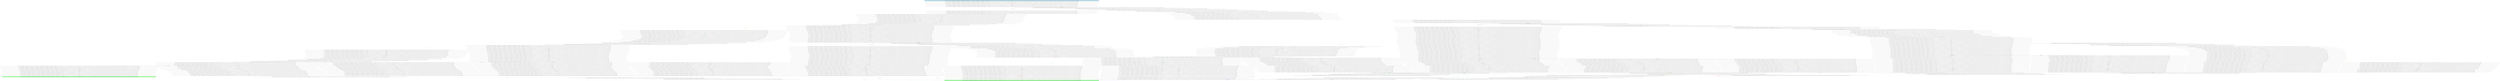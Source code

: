digraph G {
0 [label="{ (not (cleaning)), (current_state_0 s0_handler_cleaning_0), (not (current_state_0 s0_handler_cleaning_broken)), (current_state_1 s1_handler_film_deposition_0), (not (current_state_1 s1_handler_film_deposition_broken)), (current_state_2 s2_handler_resist_coating_0), (not (current_state_2 s2_handler_resist_coating_broken)), (current_state_3 s3_handler_exposure_0), (not (current_state_3 s3_handler_exposure_broken)), (not (exposure)), (f_copy), (not (film_deposition)), (not ((q_19s))), (not (q_10d)), (not (q_10s)), (not (q_11d)), (not (q_11s)), (not (q_12d)), (not (q_12s)), (not (q_13d)), (not (q_13s)), (not (q_14d)), (not (q_14s)), (not (q_15d)), (not (q_15s)), (not (q_16d)), (not (q_16s)), (not (q_17d)), (not (q_17s)), (not ((q_19d))), (not (q_18d)), (not (q_18s)), (q_19), (not (q_1d)), (not (q_1s)), (not (q_20d)), (not (q_20s)), (not (q_21d)), (not (q_21s)), (not (q_22d)), (not (q_22s)), (not (q_23d)), (not (q_23s)), (not (q_24d)), (not (q_24s)), (not (q_25d)), (not (q_25s)), (not (q_26d)), (not (q_26s)), (not (q_27d)), (not (q_27s)), (not (q_28d)), (not (q_28s)), (not (q_29d)), (not (q_29s)), (not (q_2d)), (not (q_2s)), (not (q_30d)), (not (q_30s)), (not (q_31)), (not (q_31s)), (not (q_3d)), (not (q_3s)), (not (q_4d)), (not (q_4s)), (not (q_5d)), (not (q_5s)), (not (q_6)), (not (q_6d)), (not (q_6s)), (not (q_7)), (not (q_7d)), (not (q_7s)), (not (q_8)), (not (q_8d)), (not (q_8s)), (not (q_9)), (not (q_9d)), (not (q_9s)), (not (repair)), (not (resist_coating)) }"];
1 [label="{ (not (cleaning)), (current_state_0 s0_handler_cleaning_0), (not (current_state_0 s0_handler_cleaning_broken)), (current_state_1 s1_handler_film_deposition_0), (not (current_state_1 s1_handler_film_deposition_broken)), (current_state_2 s2_handler_resist_coating_0), (not (current_state_2 s2_handler_resist_coating_broken)), (current_state_3 s3_handler_exposure_0), (not (current_state_3 s3_handler_exposure_broken)), (not (exposure)), (f_sync), (not (film_deposition)), (q_19s), (not (q_10d)), (not (q_10s)), (not (q_11d)), (not (q_11s)), (not (q_12d)), (not (q_12s)), (not (q_13d)), (not (q_13s)), (not (q_14d)), (not (q_14s)), (not (q_15d)), (not (q_15s)), (not (q_16d)), (not (q_16s)), (not (q_17d)), (not (q_17s)), (not ((q_19d))), (not (q_18d)), (not (q_18s)), (not ((q_19))), (not (q_1d)), (not (q_1s)), (not (q_20d)), (not (q_20s)), (not (q_21d)), (not (q_21s)), (not (q_22d)), (not (q_22s)), (not (q_23d)), (not (q_23s)), (not (q_24d)), (not (q_24s)), (not (q_25d)), (not (q_25s)), (not (q_26d)), (not (q_26s)), (not (q_27d)), (not (q_27s)), (not (q_28d)), (not (q_28s)), (not (q_29d)), (not (q_29s)), (not (q_2d)), (not (q_2s)), (not (q_30d)), (not (q_30s)), (not (q_31)), (not (q_31s)), (not (q_3d)), (not (q_3s)), (not (q_4d)), (not (q_4s)), (not (q_5d)), (not (q_5s)), (not (q_6)), (not (q_6d)), (not (q_6s)), (not (q_7)), (not (q_7d)), (not (q_7s)), (not (q_8)), (not (q_8d)), (not (q_8s)), (not (q_9)), (not (q_9d)), (not (q_9s)), (not (repair)), (not (resist_coating)) }"];
2 [label="{ (not (cleaning)), (current_state_0 s0_handler_cleaning_0), (not (current_state_0 s0_handler_cleaning_broken)), (current_state_1 s1_handler_film_deposition_0), (not (current_state_1 s1_handler_film_deposition_broken)), (current_state_2 s2_handler_resist_coating_0), (not (current_state_2 s2_handler_resist_coating_broken)), (current_state_3 s3_handler_exposure_0), (not (current_state_3 s3_handler_exposure_broken)), (not (exposure)), (f_sync), (not (film_deposition)), (not ((q_19s))), (not (q_10d)), (q_10s), (not (q_11d)), (not (q_11s)), (not (q_12d)), (not (q_12s)), (not (q_13d)), (not (q_13s)), (not (q_14d)), (not (q_14s)), (not (q_15d)), (not (q_15s)), (not (q_16d)), (not (q_16s)), (not (q_17d)), (not (q_17s)), (q_19d), (not (q_18d)), (not (q_18s)), (not ((q_19))), (not (q_1d)), (not (q_1s)), (not (q_20d)), (not (q_20s)), (not (q_21d)), (not (q_21s)), (not (q_22d)), (not (q_22s)), (not (q_23d)), (not (q_23s)), (not (q_24d)), (not (q_24s)), (not (q_25d)), (not (q_25s)), (not (q_26d)), (not (q_26s)), (not (q_27d)), (not (q_27s)), (not (q_28d)), (not (q_28s)), (not (q_29d)), (not (q_29s)), (not (q_2d)), (not (q_2s)), (not (q_30d)), (not (q_30s)), (not (q_31)), (not (q_31s)), (not (q_3d)), (not (q_3s)), (not (q_4d)), (not (q_4s)), (not (q_5d)), (q_5s), (not (q_6)), (not (q_6d)), (not (q_6s)), (not (q_7)), (not (q_7d)), (not (q_7s)), (not (q_8)), (not (q_8d)), (not (q_8s)), (not (q_9)), (not (q_9d)), (not (q_9s)), (not (repair)), (not (resist_coating)) }"];
3 [label="{ (not (cleaning)), (current_state_0 s0_handler_cleaning_0), (not (current_state_0 s0_handler_cleaning_broken)), (current_state_1 s1_handler_film_deposition_0), (not (current_state_1 s1_handler_film_deposition_broken)), (current_state_2 s2_handler_resist_coating_0), (not (current_state_2 s2_handler_resist_coating_broken)), (current_state_3 s3_handler_exposure_0), (not (current_state_3 s3_handler_exposure_broken)), (not (exposure)), (f_sync), (not (film_deposition)), (not ((q_19s))), (not (q_10d)), (q_10s), (not (q_11d)), (not (q_11s)), (not (q_12d)), (not (q_12s)), (not (q_13d)), (not (q_13s)), (not (q_14d)), (not (q_14s)), (not (q_15d)), (not (q_15s)), (not (q_16d)), (not (q_16s)), (not (q_17d)), (not (q_17s)), (q_19d), (not (q_18d)), (not (q_18s)), (not ((q_19))), (not (q_1d)), (not (q_1s)), (not (q_20d)), (not (q_20s)), (not (q_21d)), (not (q_21s)), (not (q_22d)), (not (q_22s)), (not (q_23d)), (not (q_23s)), (not (q_24d)), (not (q_24s)), (not (q_25d)), (not (q_25s)), (not (q_26d)), (not (q_26s)), (not (q_27d)), (not (q_27s)), (not (q_28d)), (not (q_28s)), (not (q_29d)), (not (q_29s)), (not (q_2d)), (not (q_2s)), (not (q_30d)), (not (q_30s)), (not (q_31)), (not (q_31s)), (not (q_3d)), (not (q_3s)), (not (q_4d)), (not (q_4s)), (q_5d), (not (q_5s)), (not (q_6)), (not (q_6d)), (not (q_6s)), (not (q_7)), (not (q_7d)), (not (q_7s)), (not (q_8)), (not (q_8d)), (not (q_8s)), (not (q_9)), (not (q_9d)), (not (q_9s)), (not (repair)), (not (resist_coating)) }"];
4 [label="{ (not (cleaning)), (current_state_0 s0_handler_cleaning_0), (not (current_state_0 s0_handler_cleaning_broken)), (current_state_1 s1_handler_film_deposition_0), (not (current_state_1 s1_handler_film_deposition_broken)), (current_state_2 s2_handler_resist_coating_0), (not (current_state_2 s2_handler_resist_coating_broken)), (current_state_3 s3_handler_exposure_0), (not (current_state_3 s3_handler_exposure_broken)), (not (exposure)), (f_sync), (not (film_deposition)), (not ((q_19s))), (q_10d), (not (q_10s)), (not (q_11d)), (not (q_11s)), (not (q_12d)), (not (q_12s)), (not (q_13d)), (not (q_13s)), (not (q_14d)), (not (q_14s)), (not (q_15d)), (not (q_15s)), (not (q_16d)), (not (q_16s)), (not (q_17d)), (not (q_17s)), (q_19d), (not (q_18d)), (not (q_18s)), (not ((q_19))), (not (q_1d)), (not (q_1s)), (not (q_20d)), (not (q_20s)), (not (q_21d)), (not (q_21s)), (not (q_22d)), (not (q_22s)), (not (q_23d)), (not (q_23s)), (not (q_24d)), (not (q_24s)), (not (q_25d)), (not (q_25s)), (not (q_26d)), (not (q_26s)), (not (q_27d)), (not (q_27s)), (not (q_28d)), (not (q_28s)), (not (q_29d)), (not (q_29s)), (not (q_2d)), (not (q_2s)), (not (q_30d)), (not (q_30s)), (q_31), (not (q_31s)), (not (q_3d)), (not (q_3s)), (not (q_4d)), (not (q_4s)), (q_5d), (not (q_5s)), (q_6), (not (q_6d)), (not (q_6s)), (not (q_7)), (not (q_7d)), (not (q_7s)), (not (q_8)), (not (q_8d)), (not (q_8s)), (not (q_9)), (not (q_9d)), (not (q_9s)), (not (repair)), (not (resist_coating)) }"];
5 [label="{ (not (cleaning)), (current_state_0 s0_handler_cleaning_0), (not (current_state_0 s0_handler_cleaning_broken)), (current_state_1 s1_handler_film_deposition_0), (not (current_state_1 s1_handler_film_deposition_broken)), (current_state_2 s2_handler_resist_coating_0), (not (current_state_2 s2_handler_resist_coating_broken)), (current_state_3 s3_handler_exposure_0), (not (current_state_3 s3_handler_exposure_broken)), (not (exposure)), (f_world), (not (film_deposition)), (not ((q_19s))), (q_10d), (not (q_10s)), (not (q_11d)), (not (q_11s)), (not (q_12d)), (not (q_12s)), (not (q_13d)), (not (q_13s)), (not (q_14d)), (not (q_14s)), (not (q_15d)), (not (q_15s)), (not (q_16d)), (not (q_16s)), (not (q_17d)), (not (q_17s)), (q_19d), (not (q_18d)), (not (q_18s)), (not ((q_19))), (not (q_1d)), (not (q_1s)), (not (q_20d)), (not (q_20s)), (not (q_21d)), (not (q_21s)), (not (q_22d)), (not (q_22s)), (not (q_23d)), (not (q_23s)), (not (q_24d)), (not (q_24s)), (not (q_25d)), (not (q_25s)), (not (q_26d)), (not (q_26s)), (not (q_27d)), (not (q_27s)), (not (q_28d)), (not (q_28s)), (not (q_29d)), (not (q_29s)), (not (q_2d)), (not (q_2s)), (not (q_30d)), (not (q_30s)), (q_31), (not (q_31s)), (not (q_3d)), (not (q_3s)), (not (q_4d)), (not (q_4s)), (q_5d), (not (q_5s)), (q_6), (not (q_6d)), (not (q_6s)), (not (q_7)), (not (q_7d)), (not (q_7s)), (not (q_8)), (not (q_8d)), (not (q_8s)), (not (q_9)), (not (q_9d)), (not (q_9s)), (not (repair)), (not (resist_coating)) }"];
6 [label="{ (cleaning), (current_state_0 s0_handler_cleaning_0), (not (current_state_0 s0_handler_cleaning_broken)), (current_state_1 s1_handler_film_deposition_0), (not (current_state_1 s1_handler_film_deposition_broken)), (current_state_2 s2_handler_resist_coating_0), (not (current_state_2 s2_handler_resist_coating_broken)), (current_state_3 s3_handler_exposure_0), (not (current_state_3 s3_handler_exposure_broken)), (not (exposure)), (f_copy), (not (film_deposition)), (not ((q_19s))), (q_10d), (not (q_10s)), (not (q_11d)), (not (q_11s)), (not (q_12d)), (not (q_12s)), (not (q_13d)), (not (q_13s)), (not (q_14d)), (not (q_14s)), (not (q_15d)), (not (q_15s)), (not (q_16d)), (not (q_16s)), (not (q_17d)), (not (q_17s)), (q_19d), (not (q_18d)), (not (q_18s)), (not ((q_19))), (not (q_1d)), (not (q_1s)), (not (q_20d)), (not (q_20s)), (not (q_21d)), (not (q_21s)), (not (q_22d)), (not (q_22s)), (not (q_23d)), (not (q_23s)), (not (q_24d)), (not (q_24s)), (not (q_25d)), (not (q_25s)), (not (q_26d)), (not (q_26s)), (not (q_27d)), (not (q_27s)), (not (q_28d)), (not (q_28s)), (not (q_29d)), (not (q_29s)), (not (q_2d)), (not (q_2s)), (not (q_30d)), (not (q_30s)), (q_31), (not (q_31s)), (not (q_3d)), (not (q_3s)), (not (q_4d)), (not (q_4s)), (q_5d), (not (q_5s)), (q_6), (not (q_6d)), (not (q_6s)), (not (q_7)), (not (q_7d)), (not (q_7s)), (not (q_8)), (not (q_8d)), (not (q_8s)), (not (q_9)), (not (q_9d)), (not (q_9s)), (not (repair)), (not (resist_coating)) }"];
7 [label="{ (cleaning), (not (current_state_0 s0_handler_cleaning_0)), (current_state_0 s0_handler_cleaning_broken), (current_state_1 s1_handler_film_deposition_0), (not (current_state_1 s1_handler_film_deposition_broken)), (current_state_2 s2_handler_resist_coating_0), (not (current_state_2 s2_handler_resist_coating_broken)), (current_state_3 s3_handler_exposure_0), (not (current_state_3 s3_handler_exposure_broken)), (not (exposure)), (f_copy), (not (film_deposition)), (not ((q_19s))), (q_10d), (not (q_10s)), (not (q_11d)), (not (q_11s)), (not (q_12d)), (not (q_12s)), (not (q_13d)), (not (q_13s)), (not (q_14d)), (not (q_14s)), (not (q_15d)), (not (q_15s)), (not (q_16d)), (not (q_16s)), (not (q_17d)), (not (q_17s)), (q_19d), (not (q_18d)), (not (q_18s)), (not ((q_19))), (not (q_1d)), (not (q_1s)), (not (q_20d)), (not (q_20s)), (not (q_21d)), (not (q_21s)), (not (q_22d)), (not (q_22s)), (not (q_23d)), (not (q_23s)), (not (q_24d)), (not (q_24s)), (not (q_25d)), (not (q_25s)), (not (q_26d)), (not (q_26s)), (not (q_27d)), (not (q_27s)), (not (q_28d)), (not (q_28s)), (not (q_29d)), (not (q_29s)), (not (q_2d)), (not (q_2s)), (not (q_30d)), (not (q_30s)), (q_31), (not (q_31s)), (not (q_3d)), (not (q_3s)), (not (q_4d)), (not (q_4s)), (q_5d), (not (q_5s)), (q_6), (not (q_6d)), (not (q_6s)), (not (q_7)), (not (q_7d)), (not (q_7s)), (not (q_8)), (not (q_8d)), (not (q_8s)), (not (q_9)), (not (q_9d)), (not (q_9s)), (not (repair)), (not (resist_coating)) }"];
8 [label="{ (cleaning), (current_state_0 s0_handler_cleaning_0), (not (current_state_0 s0_handler_cleaning_broken)), (current_state_1 s1_handler_film_deposition_0), (not (current_state_1 s1_handler_film_deposition_broken)), (current_state_2 s2_handler_resist_coating_0), (not (current_state_2 s2_handler_resist_coating_broken)), (current_state_3 s3_handler_exposure_0), (not (current_state_3 s3_handler_exposure_broken)), (not (exposure)), (f_sync), (not (film_deposition)), (not ((q_19s))), (q_10d), (not (q_10s)), (not (q_11d)), (not (q_11s)), (not (q_12d)), (not (q_12s)), (not (q_13d)), (not (q_13s)), (not (q_14d)), (not (q_14s)), (not (q_15d)), (not (q_15s)), (not (q_16d)), (not (q_16s)), (not (q_17d)), (not (q_17s)), (q_19d), (not (q_18d)), (not (q_18s)), (not ((q_19))), (not (q_1d)), (not (q_1s)), (not (q_20d)), (not (q_20s)), (not (q_21d)), (not (q_21s)), (not (q_22d)), (not (q_22s)), (not (q_23d)), (not (q_23s)), (not (q_24d)), (not (q_24s)), (not (q_25d)), (not (q_25s)), (not (q_26d)), (not (q_26s)), (not (q_27d)), (not (q_27s)), (not (q_28d)), (not (q_28s)), (not (q_29d)), (not (q_29s)), (not (q_2d)), (not (q_2s)), (not (q_30d)), (not (q_30s)), (not (q_31)), (q_31s), (not (q_3d)), (not (q_3s)), (not (q_4d)), (not (q_4s)), (q_5d), (not (q_5s)), (not (q_6)), (not (q_6d)), (q_6s), (not (q_7)), (not (q_7d)), (not (q_7s)), (not (q_8)), (not (q_8d)), (not (q_8s)), (not (q_9)), (not (q_9d)), (not (q_9s)), (not (repair)), (not (resist_coating)) }"];
9 [label="{ (cleaning), (not (current_state_0 s0_handler_cleaning_0)), (current_state_0 s0_handler_cleaning_broken), (current_state_1 s1_handler_film_deposition_0), (not (current_state_1 s1_handler_film_deposition_broken)), (current_state_2 s2_handler_resist_coating_0), (not (current_state_2 s2_handler_resist_coating_broken)), (current_state_3 s3_handler_exposure_0), (not (current_state_3 s3_handler_exposure_broken)), (not (exposure)), (f_sync), (not (film_deposition)), (not ((q_19s))), (q_10d), (not (q_10s)), (not (q_11d)), (not (q_11s)), (not (q_12d)), (not (q_12s)), (not (q_13d)), (not (q_13s)), (not (q_14d)), (not (q_14s)), (not (q_15d)), (not (q_15s)), (not (q_16d)), (not (q_16s)), (not (q_17d)), (not (q_17s)), (q_19d), (not (q_18d)), (not (q_18s)), (not ((q_19))), (not (q_1d)), (not (q_1s)), (not (q_20d)), (not (q_20s)), (not (q_21d)), (not (q_21s)), (not (q_22d)), (not (q_22s)), (not (q_23d)), (not (q_23s)), (not (q_24d)), (not (q_24s)), (not (q_25d)), (not (q_25s)), (not (q_26d)), (not (q_26s)), (not (q_27d)), (not (q_27s)), (not (q_28d)), (not (q_28s)), (not (q_29d)), (not (q_29s)), (not (q_2d)), (not (q_2s)), (not (q_30d)), (not (q_30s)), (not (q_31)), (q_31s), (not (q_3d)), (not (q_3s)), (not (q_4d)), (not (q_4s)), (q_5d), (not (q_5s)), (not (q_6)), (not (q_6d)), (q_6s), (not (q_7)), (not (q_7d)), (not (q_7s)), (not (q_8)), (not (q_8d)), (not (q_8s)), (not (q_9)), (not (q_9d)), (not (q_9s)), (not (repair)), (not (resist_coating)) }"];
10 [label="{ (cleaning), (current_state_0 s0_handler_cleaning_0), (not (current_state_0 s0_handler_cleaning_broken)), (current_state_1 s1_handler_film_deposition_0), (not (current_state_1 s1_handler_film_deposition_broken)), (current_state_2 s2_handler_resist_coating_0), (not (current_state_2 s2_handler_resist_coating_broken)), (current_state_3 s3_handler_exposure_0), (not (current_state_3 s3_handler_exposure_broken)), (not (exposure)), (f_sync), (not (film_deposition)), (not ((q_19s))), (q_10d), (not (q_10s)), (not (q_11d)), (not (q_11s)), (not (q_12d)), (not (q_12s)), (not (q_13d)), (not (q_13s)), (not (q_14d)), (not (q_14s)), (not (q_15d)), (not (q_15s)), (not (q_16d)), (not (q_16s)), (not (q_17d)), (not (q_17s)), (q_19d), (not (q_18d)), (not (q_18s)), (not ((q_19))), (not (q_1d)), (not (q_1s)), (not (q_20d)), (not (q_20s)), (not (q_21d)), (not (q_21s)), (not (q_22d)), (not (q_22s)), (not (q_23d)), (not (q_23s)), (not (q_24d)), (not (q_24s)), (not (q_25d)), (not (q_25s)), (not (q_26d)), (not (q_26s)), (not (q_27d)), (not (q_27s)), (not (q_28d)), (not (q_28s)), (not (q_29d)), (not (q_29s)), (not (q_2d)), (not (q_2s)), (not (q_30d)), (not (q_30s)), (not (q_31)), (not (q_31s)), (not (q_3d)), (not (q_3s)), (not (q_4d)), (not (q_4s)), (q_5d), (not (q_5s)), (not (q_6)), (not (q_6d)), (q_6s), (not (q_7)), (not (q_7d)), (not (q_7s)), (not (q_8)), (not (q_8d)), (not (q_8s)), (not (q_9)), (not (q_9d)), (not (q_9s)), (not (repair)), (not (resist_coating)) }"];
11 [label="{ (cleaning), (not (current_state_0 s0_handler_cleaning_0)), (current_state_0 s0_handler_cleaning_broken), (current_state_1 s1_handler_film_deposition_0), (not (current_state_1 s1_handler_film_deposition_broken)), (current_state_2 s2_handler_resist_coating_0), (not (current_state_2 s2_handler_resist_coating_broken)), (current_state_3 s3_handler_exposure_0), (not (current_state_3 s3_handler_exposure_broken)), (not (exposure)), (f_sync), (not (film_deposition)), (not ((q_19s))), (q_10d), (not (q_10s)), (not (q_11d)), (not (q_11s)), (not (q_12d)), (not (q_12s)), (not (q_13d)), (not (q_13s)), (not (q_14d)), (not (q_14s)), (not (q_15d)), (not (q_15s)), (not (q_16d)), (not (q_16s)), (not (q_17d)), (not (q_17s)), (q_19d), (not (q_18d)), (not (q_18s)), (not ((q_19))), (not (q_1d)), (not (q_1s)), (not (q_20d)), (not (q_20s)), (not (q_21d)), (not (q_21s)), (not (q_22d)), (not (q_22s)), (not (q_23d)), (not (q_23s)), (not (q_24d)), (not (q_24s)), (not (q_25d)), (not (q_25s)), (not (q_26d)), (not (q_26s)), (not (q_27d)), (not (q_27s)), (not (q_28d)), (not (q_28s)), (not (q_29d)), (not (q_29s)), (not (q_2d)), (not (q_2s)), (not (q_30d)), (not (q_30s)), (not (q_31)), (not (q_31s)), (not (q_3d)), (not (q_3s)), (not (q_4d)), (not (q_4s)), (q_5d), (not (q_5s)), (not (q_6)), (not (q_6d)), (q_6s), (not (q_7)), (not (q_7d)), (not (q_7s)), (not (q_8)), (not (q_8d)), (not (q_8s)), (not (q_9)), (not (q_9d)), (not (q_9s)), (not (repair)), (not (resist_coating)) }"];
12 [label="{ (cleaning), (current_state_0 s0_handler_cleaning_0), (not (current_state_0 s0_handler_cleaning_broken)), (current_state_1 s1_handler_film_deposition_0), (not (current_state_1 s1_handler_film_deposition_broken)), (current_state_2 s2_handler_resist_coating_0), (not (current_state_2 s2_handler_resist_coating_broken)), (current_state_3 s3_handler_exposure_0), (not (current_state_3 s3_handler_exposure_broken)), (not (exposure)), (f_sync), (not (film_deposition)), (not ((q_19s))), (q_10d), (not (q_10s)), (not (q_11d)), (not (q_11s)), (not (q_12d)), (not (q_12s)), (not (q_13d)), (not (q_13s)), (not (q_14d)), (not (q_14s)), (not (q_15d)), (q_15s), (not (q_16d)), (not (q_16s)), (not (q_17d)), (not (q_17s)), (q_19d), (not (q_18d)), (not (q_18s)), (not ((q_19))), (not (q_1d)), (not (q_1s)), (not (q_20d)), (not (q_20s)), (not (q_21d)), (not (q_21s)), (not (q_22d)), (not (q_22s)), (not (q_23d)), (not (q_23s)), (not (q_24d)), (not (q_24s)), (not (q_25d)), (not (q_25s)), (not (q_26d)), (not (q_26s)), (not (q_27d)), (not (q_27s)), (not (q_28d)), (not (q_28s)), (not (q_29d)), (not (q_29s)), (not (q_2d)), (not (q_2s)), (not (q_30d)), (not (q_30s)), (not (q_31)), (not (q_31s)), (not (q_3d)), (not (q_3s)), (not (q_4d)), (not (q_4s)), (q_5d), (not (q_5s)), (not (q_6)), (q_6d), (not (q_6s)), (not (q_7)), (not (q_7d)), (not (q_7s)), (not (q_8)), (not (q_8d)), (not (q_8s)), (not (q_9)), (not (q_9d)), (not (q_9s)), (not (repair)), (not (resist_coating)) }"];
13 [label="{ (cleaning), (not (current_state_0 s0_handler_cleaning_0)), (current_state_0 s0_handler_cleaning_broken), (current_state_1 s1_handler_film_deposition_0), (not (current_state_1 s1_handler_film_deposition_broken)), (current_state_2 s2_handler_resist_coating_0), (not (current_state_2 s2_handler_resist_coating_broken)), (current_state_3 s3_handler_exposure_0), (not (current_state_3 s3_handler_exposure_broken)), (not (exposure)), (f_sync), (not (film_deposition)), (not ((q_19s))), (q_10d), (not (q_10s)), (not (q_11d)), (not (q_11s)), (not (q_12d)), (not (q_12s)), (not (q_13d)), (not (q_13s)), (not (q_14d)), (not (q_14s)), (not (q_15d)), (q_15s), (not (q_16d)), (not (q_16s)), (not (q_17d)), (not (q_17s)), (q_19d), (not (q_18d)), (not (q_18s)), (not ((q_19))), (not (q_1d)), (not (q_1s)), (not (q_20d)), (not (q_20s)), (not (q_21d)), (not (q_21s)), (not (q_22d)), (not (q_22s)), (not (q_23d)), (not (q_23s)), (not (q_24d)), (not (q_24s)), (not (q_25d)), (not (q_25s)), (not (q_26d)), (not (q_26s)), (not (q_27d)), (not (q_27s)), (not (q_28d)), (not (q_28s)), (not (q_29d)), (not (q_29s)), (not (q_2d)), (not (q_2s)), (not (q_30d)), (not (q_30s)), (not (q_31)), (not (q_31s)), (not (q_3d)), (not (q_3s)), (not (q_4d)), (not (q_4s)), (q_5d), (not (q_5s)), (not (q_6)), (q_6d), (not (q_6s)), (not (q_7)), (not (q_7d)), (not (q_7s)), (not (q_8)), (not (q_8d)), (not (q_8s)), (not (q_9)), (not (q_9d)), (not (q_9s)), (not (repair)), (not (resist_coating)) }"];
14 [label="{ (cleaning), (current_state_0 s0_handler_cleaning_0), (not (current_state_0 s0_handler_cleaning_broken)), (current_state_1 s1_handler_film_deposition_0), (not (current_state_1 s1_handler_film_deposition_broken)), (current_state_2 s2_handler_resist_coating_0), (not (current_state_2 s2_handler_resist_coating_broken)), (current_state_3 s3_handler_exposure_0), (not (current_state_3 s3_handler_exposure_broken)), (not (exposure)), (f_sync), (not (film_deposition)), (not ((q_19s))), (q_10d), (not (q_10s)), (not (q_11d)), (not (q_11s)), (not (q_12d)), (not (q_12s)), (not (q_13d)), (not (q_13s)), (not (q_14d)), (not (q_14s)), (q_15d), (not (q_15s)), (not (q_16d)), (not (q_16s)), (not (q_17d)), (not (q_17s)), (q_19d), (not (q_18d)), (not (q_18s)), (not ((q_19))), (not (q_1d)), (q_1s), (not (q_20d)), (not (q_20s)), (not (q_21d)), (not (q_21s)), (not (q_22d)), (not (q_22s)), (not (q_23d)), (not (q_23s)), (not (q_24d)), (not (q_24s)), (not (q_25d)), (not (q_25s)), (not (q_26d)), (not (q_26s)), (not (q_27d)), (not (q_27s)), (not (q_28d)), (q_28s), (not (q_29d)), (not (q_29s)), (not (q_2d)), (not (q_2s)), (not (q_30d)), (not (q_30s)), (not (q_31)), (not (q_31s)), (not (q_3d)), (not (q_3s)), (not (q_4d)), (not (q_4s)), (q_5d), (not (q_5s)), (not (q_6)), (q_6d), (not (q_6s)), (not (q_7)), (not (q_7d)), (not (q_7s)), (not (q_8)), (not (q_8d)), (not (q_8s)), (not (q_9)), (not (q_9d)), (not (q_9s)), (not (repair)), (not (resist_coating)) }"];
15 [label="{ (cleaning), (not (current_state_0 s0_handler_cleaning_0)), (current_state_0 s0_handler_cleaning_broken), (current_state_1 s1_handler_film_deposition_0), (not (current_state_1 s1_handler_film_deposition_broken)), (current_state_2 s2_handler_resist_coating_0), (not (current_state_2 s2_handler_resist_coating_broken)), (current_state_3 s3_handler_exposure_0), (not (current_state_3 s3_handler_exposure_broken)), (not (exposure)), (f_sync), (not (film_deposition)), (not ((q_19s))), (q_10d), (not (q_10s)), (not (q_11d)), (not (q_11s)), (not (q_12d)), (not (q_12s)), (not (q_13d)), (not (q_13s)), (not (q_14d)), (not (q_14s)), (q_15d), (not (q_15s)), (not (q_16d)), (not (q_16s)), (not (q_17d)), (not (q_17s)), (q_19d), (not (q_18d)), (not (q_18s)), (not ((q_19))), (not (q_1d)), (q_1s), (not (q_20d)), (not (q_20s)), (not (q_21d)), (not (q_21s)), (not (q_22d)), (not (q_22s)), (not (q_23d)), (not (q_23s)), (not (q_24d)), (not (q_24s)), (not (q_25d)), (not (q_25s)), (not (q_26d)), (not (q_26s)), (not (q_27d)), (not (q_27s)), (not (q_28d)), (q_28s), (not (q_29d)), (not (q_29s)), (not (q_2d)), (not (q_2s)), (not (q_30d)), (not (q_30s)), (not (q_31)), (not (q_31s)), (not (q_3d)), (not (q_3s)), (not (q_4d)), (not (q_4s)), (q_5d), (not (q_5s)), (not (q_6)), (q_6d), (not (q_6s)), (not (q_7)), (not (q_7d)), (not (q_7s)), (not (q_8)), (not (q_8d)), (not (q_8s)), (not (q_9)), (not (q_9d)), (not (q_9s)), (not (repair)), (not (resist_coating)) }"];
16 [label="{ (cleaning), (current_state_0 s0_handler_cleaning_0), (not (current_state_0 s0_handler_cleaning_broken)), (current_state_1 s1_handler_film_deposition_0), (not (current_state_1 s1_handler_film_deposition_broken)), (current_state_2 s2_handler_resist_coating_0), (not (current_state_2 s2_handler_resist_coating_broken)), (current_state_3 s3_handler_exposure_0), (not (current_state_3 s3_handler_exposure_broken)), (not (exposure)), (f_sync), (not (film_deposition)), (not ((q_19s))), (q_10d), (not (q_10s)), (not (q_11d)), (not (q_11s)), (not (q_12d)), (not (q_12s)), (not (q_13d)), (q_13s), (not (q_14d)), (not (q_14s)), (q_15d), (not (q_15s)), (not (q_16d)), (not (q_16s)), (not (q_17d)), (not (q_17s)), (q_19d), (not (q_18d)), (not (q_18s)), (not ((q_19))), (not (q_1d)), (q_1s), (not (q_20d)), (not (q_20s)), (not (q_21d)), (not (q_21s)), (not (q_22d)), (not (q_22s)), (not (q_23d)), (not (q_23s)), (not (q_24d)), (not (q_24s)), (not (q_25d)), (not (q_25s)), (not (q_26d)), (not (q_26s)), (not (q_27d)), (not (q_27s)), (q_28d), (not (q_28s)), (not (q_29d)), (q_29s), (not (q_2d)), (not (q_2s)), (not (q_30d)), (not (q_30s)), (not (q_31)), (not (q_31s)), (not (q_3d)), (not (q_3s)), (not (q_4d)), (not (q_4s)), (q_5d), (not (q_5s)), (not (q_6)), (q_6d), (not (q_6s)), (not (q_7)), (not (q_7d)), (not (q_7s)), (not (q_8)), (not (q_8d)), (not (q_8s)), (not (q_9)), (not (q_9d)), (not (q_9s)), (not (repair)), (not (resist_coating)) }"];
17 [label="{ (cleaning), (not (current_state_0 s0_handler_cleaning_0)), (current_state_0 s0_handler_cleaning_broken), (current_state_1 s1_handler_film_deposition_0), (not (current_state_1 s1_handler_film_deposition_broken)), (current_state_2 s2_handler_resist_coating_0), (not (current_state_2 s2_handler_resist_coating_broken)), (current_state_3 s3_handler_exposure_0), (not (current_state_3 s3_handler_exposure_broken)), (not (exposure)), (f_sync), (not (film_deposition)), (not ((q_19s))), (q_10d), (not (q_10s)), (not (q_11d)), (not (q_11s)), (not (q_12d)), (not (q_12s)), (not (q_13d)), (q_13s), (not (q_14d)), (not (q_14s)), (q_15d), (not (q_15s)), (not (q_16d)), (not (q_16s)), (not (q_17d)), (not (q_17s)), (q_19d), (not (q_18d)), (not (q_18s)), (not ((q_19))), (not (q_1d)), (q_1s), (not (q_20d)), (not (q_20s)), (not (q_21d)), (not (q_21s)), (not (q_22d)), (not (q_22s)), (not (q_23d)), (not (q_23s)), (not (q_24d)), (not (q_24s)), (not (q_25d)), (not (q_25s)), (not (q_26d)), (not (q_26s)), (not (q_27d)), (not (q_27s)), (q_28d), (not (q_28s)), (not (q_29d)), (q_29s), (not (q_2d)), (not (q_2s)), (not (q_30d)), (not (q_30s)), (not (q_31)), (not (q_31s)), (not (q_3d)), (not (q_3s)), (not (q_4d)), (not (q_4s)), (q_5d), (not (q_5s)), (not (q_6)), (q_6d), (not (q_6s)), (not (q_7)), (not (q_7d)), (not (q_7s)), (not (q_8)), (not (q_8d)), (not (q_8s)), (not (q_9)), (not (q_9d)), (not (q_9s)), (not (repair)), (not (resist_coating)) }"];
18 [label="{ (cleaning), (current_state_0 s0_handler_cleaning_0), (not (current_state_0 s0_handler_cleaning_broken)), (current_state_1 s1_handler_film_deposition_0), (not (current_state_1 s1_handler_film_deposition_broken)), (current_state_2 s2_handler_resist_coating_0), (not (current_state_2 s2_handler_resist_coating_broken)), (current_state_3 s3_handler_exposure_0), (not (current_state_3 s3_handler_exposure_broken)), (not (exposure)), (f_sync), (not (film_deposition)), (not ((q_19s))), (q_10d), (not (q_10s)), (not (q_11d)), (not (q_11s)), (not (q_12d)), (not (q_12s)), (not (q_13d)), (q_13s), (not (q_14d)), (q_14s), (q_15d), (not (q_15s)), (not (q_16d)), (not (q_16s)), (not (q_17d)), (not (q_17s)), (q_19d), (not (q_18d)), (not (q_18s)), (not ((q_19))), (not (q_1d)), (q_1s), (not (q_20d)), (not (q_20s)), (not (q_21d)), (q_21s), (not (q_22d)), (not (q_22s)), (not (q_23d)), (not (q_23s)), (not (q_24d)), (not (q_24s)), (not (q_25d)), (not (q_25s)), (not (q_26d)), (not (q_26s)), (not (q_27d)), (not (q_27s)), (q_28d), (not (q_28s)), (q_29d), (not (q_29s)), (not (q_2d)), (not (q_2s)), (not (q_30d)), (not (q_30s)), (not (q_31)), (not (q_31s)), (not (q_3d)), (not (q_3s)), (not (q_4d)), (not (q_4s)), (q_5d), (not (q_5s)), (not (q_6)), (q_6d), (not (q_6s)), (not (q_7)), (not (q_7d)), (not (q_7s)), (not (q_8)), (not (q_8d)), (not (q_8s)), (not (q_9)), (not (q_9d)), (not (q_9s)), (not (repair)), (not (resist_coating)) }"];
19 [label="{ (cleaning), (not (current_state_0 s0_handler_cleaning_0)), (current_state_0 s0_handler_cleaning_broken), (current_state_1 s1_handler_film_deposition_0), (not (current_state_1 s1_handler_film_deposition_broken)), (current_state_2 s2_handler_resist_coating_0), (not (current_state_2 s2_handler_resist_coating_broken)), (current_state_3 s3_handler_exposure_0), (not (current_state_3 s3_handler_exposure_broken)), (not (exposure)), (f_sync), (not (film_deposition)), (not ((q_19s))), (q_10d), (not (q_10s)), (not (q_11d)), (not (q_11s)), (not (q_12d)), (not (q_12s)), (not (q_13d)), (q_13s), (not (q_14d)), (q_14s), (q_15d), (not (q_15s)), (not (q_16d)), (not (q_16s)), (not (q_17d)), (not (q_17s)), (q_19d), (not (q_18d)), (not (q_18s)), (not ((q_19))), (not (q_1d)), (q_1s), (not (q_20d)), (not (q_20s)), (not (q_21d)), (q_21s), (not (q_22d)), (not (q_22s)), (not (q_23d)), (not (q_23s)), (not (q_24d)), (not (q_24s)), (not (q_25d)), (not (q_25s)), (not (q_26d)), (not (q_26s)), (not (q_27d)), (not (q_27s)), (q_28d), (not (q_28s)), (q_29d), (not (q_29s)), (not (q_2d)), (not (q_2s)), (not (q_30d)), (not (q_30s)), (not (q_31)), (not (q_31s)), (not (q_3d)), (not (q_3s)), (not (q_4d)), (not (q_4s)), (q_5d), (not (q_5s)), (not (q_6)), (q_6d), (not (q_6s)), (not (q_7)), (not (q_7d)), (not (q_7s)), (not (q_8)), (not (q_8d)), (not (q_8s)), (not (q_9)), (not (q_9d)), (not (q_9s)), (not (repair)), (not (resist_coating)) }"];
20 [label="{ (cleaning), (current_state_0 s0_handler_cleaning_0), (not (current_state_0 s0_handler_cleaning_broken)), (current_state_1 s1_handler_film_deposition_0), (not (current_state_1 s1_handler_film_deposition_broken)), (current_state_2 s2_handler_resist_coating_0), (not (current_state_2 s2_handler_resist_coating_broken)), (current_state_3 s3_handler_exposure_0), (not (current_state_3 s3_handler_exposure_broken)), (not (exposure)), (f_sync), (not (film_deposition)), (not ((q_19s))), (q_10d), (not (q_10s)), (not (q_11d)), (not (q_11s)), (not (q_12d)), (q_12s), (not (q_13d)), (q_13s), (not (q_14d)), (q_14s), (q_15d), (not (q_15s)), (not (q_16d)), (not (q_16s)), (not (q_17d)), (not (q_17s)), (q_19d), (not (q_18d)), (not (q_18s)), (not ((q_19))), (not (q_1d)), (q_1s), (not (q_20d)), (not (q_20s)), (q_21d), (not (q_21s)), (not (q_22d)), (not (q_22s)), (not (q_23d)), (not (q_23s)), (not (q_24d)), (not (q_24s)), (not (q_25d)), (not (q_25s)), (not (q_26d)), (not (q_26s)), (not (q_27d)), (not (q_27s)), (q_28d), (not (q_28s)), (q_29d), (not (q_29s)), (not (q_2d)), (not (q_2s)), (not (q_30d)), (not (q_30s)), (not (q_31)), (not (q_31s)), (not (q_3d)), (not (q_3s)), (not (q_4d)), (not (q_4s)), (q_5d), (not (q_5s)), (not (q_6)), (q_6d), (not (q_6s)), (not (q_7)), (not (q_7d)), (not (q_7s)), (not (q_8)), (not (q_8d)), (q_8s), (not (q_9)), (not (q_9d)), (not (q_9s)), (not (repair)), (not (resist_coating)) }"];
21 [label="{ (cleaning), (not (current_state_0 s0_handler_cleaning_0)), (current_state_0 s0_handler_cleaning_broken), (current_state_1 s1_handler_film_deposition_0), (not (current_state_1 s1_handler_film_deposition_broken)), (current_state_2 s2_handler_resist_coating_0), (not (current_state_2 s2_handler_resist_coating_broken)), (current_state_3 s3_handler_exposure_0), (not (current_state_3 s3_handler_exposure_broken)), (not (exposure)), (f_sync), (not (film_deposition)), (not ((q_19s))), (q_10d), (not (q_10s)), (not (q_11d)), (not (q_11s)), (not (q_12d)), (q_12s), (not (q_13d)), (q_13s), (not (q_14d)), (q_14s), (q_15d), (not (q_15s)), (not (q_16d)), (not (q_16s)), (not (q_17d)), (not (q_17s)), (q_19d), (not (q_18d)), (not (q_18s)), (not ((q_19))), (not (q_1d)), (q_1s), (not (q_20d)), (not (q_20s)), (q_21d), (not (q_21s)), (not (q_22d)), (not (q_22s)), (not (q_23d)), (not (q_23s)), (not (q_24d)), (not (q_24s)), (not (q_25d)), (not (q_25s)), (not (q_26d)), (not (q_26s)), (not (q_27d)), (not (q_27s)), (q_28d), (not (q_28s)), (q_29d), (not (q_29s)), (not (q_2d)), (not (q_2s)), (not (q_30d)), (not (q_30s)), (not (q_31)), (not (q_31s)), (not (q_3d)), (not (q_3s)), (not (q_4d)), (not (q_4s)), (q_5d), (not (q_5s)), (not (q_6)), (q_6d), (not (q_6s)), (not (q_7)), (not (q_7d)), (not (q_7s)), (not (q_8)), (not (q_8d)), (q_8s), (not (q_9)), (not (q_9d)), (not (q_9s)), (not (repair)), (not (resist_coating)) }"];
22 [label="{ (cleaning), (current_state_0 s0_handler_cleaning_0), (not (current_state_0 s0_handler_cleaning_broken)), (current_state_1 s1_handler_film_deposition_0), (not (current_state_1 s1_handler_film_deposition_broken)), (current_state_2 s2_handler_resist_coating_0), (not (current_state_2 s2_handler_resist_coating_broken)), (current_state_3 s3_handler_exposure_0), (not (current_state_3 s3_handler_exposure_broken)), (not (exposure)), (f_sync), (not (film_deposition)), (not ((q_19s))), (q_10d), (not (q_10s)), (not (q_11d)), (not (q_11s)), (not (q_12d)), (q_12s), (not (q_13d)), (q_13s), (not (q_14d)), (q_14s), (q_15d), (not (q_15s)), (not (q_16d)), (not (q_16s)), (not (q_17d)), (not (q_17s)), (q_19d), (not (q_18d)), (not (q_18s)), (not ((q_19))), (not (q_1d)), (q_1s), (not (q_20d)), (not (q_20s)), (q_21d), (not (q_21s)), (not (q_22d)), (not (q_22s)), (not (q_23d)), (not (q_23s)), (not (q_24d)), (not (q_24s)), (not (q_25d)), (not (q_25s)), (not (q_26d)), (not (q_26s)), (not (q_27d)), (not (q_27s)), (q_28d), (not (q_28s)), (q_29d), (not (q_29s)), (not (q_2d)), (not (q_2s)), (not (q_30d)), (not (q_30s)), (q_31), (not (q_31s)), (not (q_3d)), (not (q_3s)), (not (q_4d)), (not (q_4s)), (q_5d), (not (q_5s)), (not (q_6)), (q_6d), (not (q_6s)), (not (q_7)), (not (q_7d)), (not (q_7s)), (q_8), (not (q_8d)), (not (q_8s)), (not (q_9)), (not (q_9d)), (not (q_9s)), (not (repair)), (not (resist_coating)) }"];
23 [label="{ (cleaning), (not (current_state_0 s0_handler_cleaning_0)), (current_state_0 s0_handler_cleaning_broken), (current_state_1 s1_handler_film_deposition_0), (not (current_state_1 s1_handler_film_deposition_broken)), (current_state_2 s2_handler_resist_coating_0), (not (current_state_2 s2_handler_resist_coating_broken)), (current_state_3 s3_handler_exposure_0), (not (current_state_3 s3_handler_exposure_broken)), (not (exposure)), (f_sync), (not (film_deposition)), (not ((q_19s))), (q_10d), (not (q_10s)), (not (q_11d)), (not (q_11s)), (not (q_12d)), (q_12s), (not (q_13d)), (q_13s), (not (q_14d)), (q_14s), (q_15d), (not (q_15s)), (not (q_16d)), (not (q_16s)), (not (q_17d)), (not (q_17s)), (q_19d), (not (q_18d)), (not (q_18s)), (not ((q_19))), (not (q_1d)), (q_1s), (not (q_20d)), (not (q_20s)), (q_21d), (not (q_21s)), (not (q_22d)), (not (q_22s)), (not (q_23d)), (not (q_23s)), (not (q_24d)), (not (q_24s)), (not (q_25d)), (not (q_25s)), (not (q_26d)), (not (q_26s)), (not (q_27d)), (not (q_27s)), (q_28d), (not (q_28s)), (q_29d), (not (q_29s)), (not (q_2d)), (not (q_2s)), (not (q_30d)), (not (q_30s)), (q_31), (not (q_31s)), (not (q_3d)), (not (q_3s)), (not (q_4d)), (not (q_4s)), (q_5d), (not (q_5s)), (not (q_6)), (q_6d), (not (q_6s)), (not (q_7)), (not (q_7d)), (not (q_7s)), (q_8), (not (q_8d)), (not (q_8s)), (not (q_9)), (not (q_9d)), (not (q_9s)), (not (repair)), (not (resist_coating)) }"];
24 [label="{ (cleaning), (current_state_0 s0_handler_cleaning_0), (not (current_state_0 s0_handler_cleaning_broken)), (current_state_1 s1_handler_film_deposition_0), (not (current_state_1 s1_handler_film_deposition_broken)), (current_state_2 s2_handler_resist_coating_0), (not (current_state_2 s2_handler_resist_coating_broken)), (current_state_3 s3_handler_exposure_0), (not (current_state_3 s3_handler_exposure_broken)), (not (exposure)), (f_sync), (not (film_deposition)), (not ((q_19s))), (q_10d), (not (q_10s)), (not (q_11d)), (not (q_11s)), (not (q_12d)), (not (q_12s)), (not (q_13d)), (q_13s), (not (q_14d)), (q_14s), (q_15d), (not (q_15s)), (not (q_16d)), (not (q_16s)), (not (q_17d)), (not (q_17s)), (q_19d), (not (q_18d)), (not (q_18s)), (not ((q_19))), (not (q_1d)), (q_1s), (not (q_20d)), (not (q_20s)), (q_21d), (not (q_21s)), (not (q_22d)), (not (q_22s)), (not (q_23d)), (not (q_23s)), (not (q_24d)), (not (q_24s)), (not (q_25d)), (not (q_25s)), (not (q_26d)), (not (q_26s)), (not (q_27d)), (not (q_27s)), (q_28d), (not (q_28s)), (q_29d), (not (q_29s)), (not (q_2d)), (not (q_2s)), (not (q_30d)), (not (q_30s)), (q_31), (not (q_31s)), (not (q_3d)), (not (q_3s)), (not (q_4d)), (not (q_4s)), (q_5d), (not (q_5s)), (not (q_6)), (q_6d), (not (q_6s)), (not (q_7)), (not (q_7d)), (not (q_7s)), (q_8), (not (q_8d)), (not (q_8s)), (not (q_9)), (not (q_9d)), (not (q_9s)), (not (repair)), (not (resist_coating)) }"];
25 [label="{ (cleaning), (not (current_state_0 s0_handler_cleaning_0)), (current_state_0 s0_handler_cleaning_broken), (current_state_1 s1_handler_film_deposition_0), (not (current_state_1 s1_handler_film_deposition_broken)), (current_state_2 s2_handler_resist_coating_0), (not (current_state_2 s2_handler_resist_coating_broken)), (current_state_3 s3_handler_exposure_0), (not (current_state_3 s3_handler_exposure_broken)), (not (exposure)), (f_sync), (not (film_deposition)), (not ((q_19s))), (q_10d), (not (q_10s)), (not (q_11d)), (not (q_11s)), (not (q_12d)), (not (q_12s)), (not (q_13d)), (q_13s), (not (q_14d)), (q_14s), (q_15d), (not (q_15s)), (not (q_16d)), (not (q_16s)), (not (q_17d)), (not (q_17s)), (q_19d), (not (q_18d)), (not (q_18s)), (not ((q_19))), (not (q_1d)), (q_1s), (not (q_20d)), (not (q_20s)), (q_21d), (not (q_21s)), (not (q_22d)), (not (q_22s)), (not (q_23d)), (not (q_23s)), (not (q_24d)), (not (q_24s)), (not (q_25d)), (not (q_25s)), (not (q_26d)), (not (q_26s)), (not (q_27d)), (not (q_27s)), (q_28d), (not (q_28s)), (q_29d), (not (q_29s)), (not (q_2d)), (not (q_2s)), (not (q_30d)), (not (q_30s)), (q_31), (not (q_31s)), (not (q_3d)), (not (q_3s)), (not (q_4d)), (not (q_4s)), (q_5d), (not (q_5s)), (not (q_6)), (q_6d), (not (q_6s)), (not (q_7)), (not (q_7d)), (not (q_7s)), (q_8), (not (q_8d)), (not (q_8s)), (not (q_9)), (not (q_9d)), (not (q_9s)), (not (repair)), (not (resist_coating)) }"];
26 [label="{ (cleaning), (current_state_0 s0_handler_cleaning_0), (not (current_state_0 s0_handler_cleaning_broken)), (current_state_1 s1_handler_film_deposition_0), (not (current_state_1 s1_handler_film_deposition_broken)), (current_state_2 s2_handler_resist_coating_0), (not (current_state_2 s2_handler_resist_coating_broken)), (current_state_3 s3_handler_exposure_0), (not (current_state_3 s3_handler_exposure_broken)), (not (exposure)), (f_sync), (not (film_deposition)), (not ((q_19s))), (q_10d), (not (q_10s)), (not (q_11d)), (not (q_11s)), (not (q_12d)), (not (q_12s)), (not (q_13d)), (not (q_13s)), (not (q_14d)), (q_14s), (q_15d), (not (q_15s)), (not (q_16d)), (not (q_16s)), (not (q_17d)), (not (q_17s)), (q_19d), (not (q_18d)), (not (q_18s)), (not ((q_19))), (not (q_1d)), (q_1s), (not (q_20d)), (not (q_20s)), (q_21d), (not (q_21s)), (not (q_22d)), (not (q_22s)), (not (q_23d)), (not (q_23s)), (not (q_24d)), (not (q_24s)), (not (q_25d)), (not (q_25s)), (not (q_26d)), (not (q_26s)), (not (q_27d)), (not (q_27s)), (q_28d), (not (q_28s)), (q_29d), (not (q_29s)), (not (q_2d)), (not (q_2s)), (not (q_30d)), (not (q_30s)), (q_31), (not (q_31s)), (not (q_3d)), (not (q_3s)), (not (q_4d)), (not (q_4s)), (q_5d), (not (q_5s)), (not (q_6)), (q_6d), (not (q_6s)), (not (q_7)), (not (q_7d)), (not (q_7s)), (q_8), (not (q_8d)), (not (q_8s)), (not (q_9)), (not (q_9d)), (not (q_9s)), (not (repair)), (not (resist_coating)) }"];
27 [label="{ (cleaning), (not (current_state_0 s0_handler_cleaning_0)), (current_state_0 s0_handler_cleaning_broken), (current_state_1 s1_handler_film_deposition_0), (not (current_state_1 s1_handler_film_deposition_broken)), (current_state_2 s2_handler_resist_coating_0), (not (current_state_2 s2_handler_resist_coating_broken)), (current_state_3 s3_handler_exposure_0), (not (current_state_3 s3_handler_exposure_broken)), (not (exposure)), (f_sync), (not (film_deposition)), (not ((q_19s))), (q_10d), (not (q_10s)), (not (q_11d)), (not (q_11s)), (not (q_12d)), (not (q_12s)), (not (q_13d)), (not (q_13s)), (not (q_14d)), (q_14s), (q_15d), (not (q_15s)), (not (q_16d)), (not (q_16s)), (not (q_17d)), (not (q_17s)), (q_19d), (not (q_18d)), (not (q_18s)), (not ((q_19))), (not (q_1d)), (q_1s), (not (q_20d)), (not (q_20s)), (q_21d), (not (q_21s)), (not (q_22d)), (not (q_22s)), (not (q_23d)), (not (q_23s)), (not (q_24d)), (not (q_24s)), (not (q_25d)), (not (q_25s)), (not (q_26d)), (not (q_26s)), (not (q_27d)), (not (q_27s)), (q_28d), (not (q_28s)), (q_29d), (not (q_29s)), (not (q_2d)), (not (q_2s)), (not (q_30d)), (not (q_30s)), (q_31), (not (q_31s)), (not (q_3d)), (not (q_3s)), (not (q_4d)), (not (q_4s)), (q_5d), (not (q_5s)), (not (q_6)), (q_6d), (not (q_6s)), (not (q_7)), (not (q_7d)), (not (q_7s)), (q_8), (not (q_8d)), (not (q_8s)), (not (q_9)), (not (q_9d)), (not (q_9s)), (not (repair)), (not (resist_coating)) }"];
28 [label="{ (cleaning), (current_state_0 s0_handler_cleaning_0), (not (current_state_0 s0_handler_cleaning_broken)), (current_state_1 s1_handler_film_deposition_0), (not (current_state_1 s1_handler_film_deposition_broken)), (current_state_2 s2_handler_resist_coating_0), (not (current_state_2 s2_handler_resist_coating_broken)), (current_state_3 s3_handler_exposure_0), (not (current_state_3 s3_handler_exposure_broken)), (not (exposure)), (f_sync), (not (film_deposition)), (not ((q_19s))), (q_10d), (not (q_10s)), (not (q_11d)), (not (q_11s)), (not (q_12d)), (not (q_12s)), (not (q_13d)), (not (q_13s)), (not (q_14d)), (not (q_14s)), (q_15d), (not (q_15s)), (not (q_16d)), (not (q_16s)), (not (q_17d)), (not (q_17s)), (q_19d), (not (q_18d)), (not (q_18s)), (not ((q_19))), (not (q_1d)), (q_1s), (not (q_20d)), (not (q_20s)), (q_21d), (not (q_21s)), (not (q_22d)), (not (q_22s)), (not (q_23d)), (not (q_23s)), (not (q_24d)), (not (q_24s)), (not (q_25d)), (not (q_25s)), (not (q_26d)), (not (q_26s)), (not (q_27d)), (not (q_27s)), (q_28d), (not (q_28s)), (q_29d), (not (q_29s)), (not (q_2d)), (not (q_2s)), (not (q_30d)), (not (q_30s)), (q_31), (not (q_31s)), (not (q_3d)), (not (q_3s)), (not (q_4d)), (not (q_4s)), (q_5d), (not (q_5s)), (not (q_6)), (q_6d), (not (q_6s)), (not (q_7)), (not (q_7d)), (not (q_7s)), (q_8), (not (q_8d)), (not (q_8s)), (not (q_9)), (not (q_9d)), (not (q_9s)), (not (repair)), (not (resist_coating)) }"];
29 [label="{ (cleaning), (not (current_state_0 s0_handler_cleaning_0)), (current_state_0 s0_handler_cleaning_broken), (current_state_1 s1_handler_film_deposition_0), (not (current_state_1 s1_handler_film_deposition_broken)), (current_state_2 s2_handler_resist_coating_0), (not (current_state_2 s2_handler_resist_coating_broken)), (current_state_3 s3_handler_exposure_0), (not (current_state_3 s3_handler_exposure_broken)), (not (exposure)), (f_sync), (not (film_deposition)), (not ((q_19s))), (q_10d), (not (q_10s)), (not (q_11d)), (not (q_11s)), (not (q_12d)), (not (q_12s)), (not (q_13d)), (not (q_13s)), (not (q_14d)), (not (q_14s)), (q_15d), (not (q_15s)), (not (q_16d)), (not (q_16s)), (not (q_17d)), (not (q_17s)), (q_19d), (not (q_18d)), (not (q_18s)), (not ((q_19))), (not (q_1d)), (q_1s), (not (q_20d)), (not (q_20s)), (q_21d), (not (q_21s)), (not (q_22d)), (not (q_22s)), (not (q_23d)), (not (q_23s)), (not (q_24d)), (not (q_24s)), (not (q_25d)), (not (q_25s)), (not (q_26d)), (not (q_26s)), (not (q_27d)), (not (q_27s)), (q_28d), (not (q_28s)), (q_29d), (not (q_29s)), (not (q_2d)), (not (q_2s)), (not (q_30d)), (not (q_30s)), (q_31), (not (q_31s)), (not (q_3d)), (not (q_3s)), (not (q_4d)), (not (q_4s)), (q_5d), (not (q_5s)), (not (q_6)), (q_6d), (not (q_6s)), (not (q_7)), (not (q_7d)), (not (q_7s)), (q_8), (not (q_8d)), (not (q_8s)), (not (q_9)), (not (q_9d)), (not (q_9s)), (not (repair)), (not (resist_coating)) }"];
30 [label="{ (cleaning), (current_state_0 s0_handler_cleaning_0), (not (current_state_0 s0_handler_cleaning_broken)), (current_state_1 s1_handler_film_deposition_0), (not (current_state_1 s1_handler_film_deposition_broken)), (current_state_2 s2_handler_resist_coating_0), (not (current_state_2 s2_handler_resist_coating_broken)), (current_state_3 s3_handler_exposure_0), (not (current_state_3 s3_handler_exposure_broken)), (not (exposure)), (f_sync), (not (film_deposition)), (not ((q_19s))), (q_10d), (not (q_10s)), (not (q_11d)), (not (q_11s)), (not (q_12d)), (not (q_12s)), (not (q_13d)), (not (q_13s)), (not (q_14d)), (not (q_14s)), (q_15d), (not (q_15s)), (not (q_16d)), (not (q_16s)), (not (q_17d)), (not (q_17s)), (q_19d), (not (q_18d)), (not (q_18s)), (not ((q_19))), (q_1d), (not (q_1s)), (not (q_20d)), (not (q_20s)), (q_21d), (not (q_21s)), (not (q_22d)), (not (q_22s)), (not (q_23d)), (not (q_23s)), (not (q_24d)), (not (q_24s)), (not (q_25d)), (not (q_25s)), (not (q_26d)), (not (q_26s)), (not (q_27d)), (not (q_27s)), (q_28d), (not (q_28s)), (q_29d), (not (q_29s)), (not (q_2d)), (not (q_2s)), (not (q_30d)), (not (q_30s)), (q_31), (not (q_31s)), (not (q_3d)), (not (q_3s)), (not (q_4d)), (not (q_4s)), (q_5d), (not (q_5s)), (not (q_6)), (q_6d), (not (q_6s)), (not (q_7)), (not (q_7d)), (not (q_7s)), (q_8), (not (q_8d)), (not (q_8s)), (not (q_9)), (not (q_9d)), (not (q_9s)), (not (repair)), (not (resist_coating)) }"];
31 [label="{ (cleaning), (not (current_state_0 s0_handler_cleaning_0)), (current_state_0 s0_handler_cleaning_broken), (current_state_1 s1_handler_film_deposition_0), (not (current_state_1 s1_handler_film_deposition_broken)), (current_state_2 s2_handler_resist_coating_0), (not (current_state_2 s2_handler_resist_coating_broken)), (current_state_3 s3_handler_exposure_0), (not (current_state_3 s3_handler_exposure_broken)), (not (exposure)), (f_sync), (not (film_deposition)), (not ((q_19s))), (q_10d), (not (q_10s)), (not (q_11d)), (not (q_11s)), (not (q_12d)), (not (q_12s)), (not (q_13d)), (not (q_13s)), (not (q_14d)), (not (q_14s)), (q_15d), (not (q_15s)), (not (q_16d)), (not (q_16s)), (not (q_17d)), (not (q_17s)), (q_19d), (not (q_18d)), (not (q_18s)), (not ((q_19))), (q_1d), (not (q_1s)), (not (q_20d)), (not (q_20s)), (q_21d), (not (q_21s)), (not (q_22d)), (not (q_22s)), (not (q_23d)), (not (q_23s)), (not (q_24d)), (not (q_24s)), (not (q_25d)), (not (q_25s)), (not (q_26d)), (not (q_26s)), (not (q_27d)), (not (q_27s)), (q_28d), (not (q_28s)), (q_29d), (not (q_29s)), (not (q_2d)), (not (q_2s)), (not (q_30d)), (not (q_30s)), (q_31), (not (q_31s)), (not (q_3d)), (not (q_3s)), (not (q_4d)), (not (q_4s)), (q_5d), (not (q_5s)), (not (q_6)), (q_6d), (not (q_6s)), (not (q_7)), (not (q_7d)), (not (q_7s)), (q_8), (not (q_8d)), (not (q_8s)), (not (q_9)), (not (q_9d)), (not (q_9s)), (not (repair)), (not (resist_coating)) }"];
32 [label="{ (cleaning), (current_state_0 s0_handler_cleaning_0), (not (current_state_0 s0_handler_cleaning_broken)), (current_state_1 s1_handler_film_deposition_0), (not (current_state_1 s1_handler_film_deposition_broken)), (current_state_2 s2_handler_resist_coating_0), (not (current_state_2 s2_handler_resist_coating_broken)), (current_state_3 s3_handler_exposure_0), (not (current_state_3 s3_handler_exposure_broken)), (not (exposure)), (f_world), (not (film_deposition)), (not ((q_19s))), (q_10d), (not (q_10s)), (not (q_11d)), (not (q_11s)), (not (q_12d)), (not (q_12s)), (not (q_13d)), (not (q_13s)), (not (q_14d)), (not (q_14s)), (q_15d), (not (q_15s)), (not (q_16d)), (not (q_16s)), (not (q_17d)), (not (q_17s)), (q_19d), (not (q_18d)), (not (q_18s)), (not ((q_19))), (q_1d), (not (q_1s)), (not (q_20d)), (not (q_20s)), (q_21d), (not (q_21s)), (not (q_22d)), (not (q_22s)), (not (q_23d)), (not (q_23s)), (not (q_24d)), (not (q_24s)), (not (q_25d)), (not (q_25s)), (not (q_26d)), (not (q_26s)), (not (q_27d)), (not (q_27s)), (q_28d), (not (q_28s)), (q_29d), (not (q_29s)), (not (q_2d)), (not (q_2s)), (not (q_30d)), (not (q_30s)), (q_31), (not (q_31s)), (not (q_3d)), (not (q_3s)), (not (q_4d)), (not (q_4s)), (q_5d), (not (q_5s)), (not (q_6)), (q_6d), (not (q_6s)), (not (q_7)), (not (q_7d)), (not (q_7s)), (q_8), (not (q_8d)), (not (q_8s)), (not (q_9)), (not (q_9d)), (not (q_9s)), (not (repair)), (not (resist_coating)) }"];
33 [label="{ (cleaning), (not (current_state_0 s0_handler_cleaning_0)), (current_state_0 s0_handler_cleaning_broken), (current_state_1 s1_handler_film_deposition_0), (not (current_state_1 s1_handler_film_deposition_broken)), (current_state_2 s2_handler_resist_coating_0), (not (current_state_2 s2_handler_resist_coating_broken)), (current_state_3 s3_handler_exposure_0), (not (current_state_3 s3_handler_exposure_broken)), (not (exposure)), (f_world), (not (film_deposition)), (not ((q_19s))), (q_10d), (not (q_10s)), (not (q_11d)), (not (q_11s)), (not (q_12d)), (not (q_12s)), (not (q_13d)), (not (q_13s)), (not (q_14d)), (not (q_14s)), (q_15d), (not (q_15s)), (not (q_16d)), (not (q_16s)), (not (q_17d)), (not (q_17s)), (q_19d), (not (q_18d)), (not (q_18s)), (not ((q_19))), (q_1d), (not (q_1s)), (not (q_20d)), (not (q_20s)), (q_21d), (not (q_21s)), (not (q_22d)), (not (q_22s)), (not (q_23d)), (not (q_23s)), (not (q_24d)), (not (q_24s)), (not (q_25d)), (not (q_25s)), (not (q_26d)), (not (q_26s)), (not (q_27d)), (not (q_27s)), (q_28d), (not (q_28s)), (q_29d), (not (q_29s)), (not (q_2d)), (not (q_2s)), (not (q_30d)), (not (q_30s)), (q_31), (not (q_31s)), (not (q_3d)), (not (q_3s)), (not (q_4d)), (not (q_4s)), (q_5d), (not (q_5s)), (not (q_6)), (q_6d), (not (q_6s)), (not (q_7)), (not (q_7d)), (not (q_7s)), (q_8), (not (q_8d)), (not (q_8s)), (not (q_9)), (not (q_9d)), (not (q_9s)), (not (repair)), (not (resist_coating)) }"];
34 [label="{ (not (cleaning)), (current_state_0 s0_handler_cleaning_0), (not (current_state_0 s0_handler_cleaning_broken)), (current_state_1 s1_handler_film_deposition_0), (not (current_state_1 s1_handler_film_deposition_broken)), (current_state_2 s2_handler_resist_coating_0), (not (current_state_2 s2_handler_resist_coating_broken)), (current_state_3 s3_handler_exposure_0), (not (current_state_3 s3_handler_exposure_broken)), (not (exposure)), (f_copy), (film_deposition), (not ((q_19s))), (q_10d), (not (q_10s)), (not (q_11d)), (not (q_11s)), (not (q_12d)), (not (q_12s)), (not (q_13d)), (not (q_13s)), (not (q_14d)), (not (q_14s)), (q_15d), (not (q_15s)), (not (q_16d)), (not (q_16s)), (not (q_17d)), (not (q_17s)), (q_19d), (not (q_18d)), (not (q_18s)), (not ((q_19))), (q_1d), (not (q_1s)), (not (q_20d)), (not (q_20s)), (q_21d), (not (q_21s)), (not (q_22d)), (not (q_22s)), (not (q_23d)), (not (q_23s)), (not (q_24d)), (not (q_24s)), (not (q_25d)), (not (q_25s)), (not (q_26d)), (not (q_26s)), (not (q_27d)), (not (q_27s)), (q_28d), (not (q_28s)), (q_29d), (not (q_29s)), (not (q_2d)), (not (q_2s)), (not (q_30d)), (not (q_30s)), (q_31), (not (q_31s)), (not (q_3d)), (not (q_3s)), (not (q_4d)), (not (q_4s)), (q_5d), (not (q_5s)), (not (q_6)), (q_6d), (not (q_6s)), (not (q_7)), (not (q_7d)), (not (q_7s)), (q_8), (not (q_8d)), (not (q_8s)), (not (q_9)), (not (q_9d)), (not (q_9s)), (not (repair)), (not (resist_coating)) }"];
35 [label="{ (not (cleaning)), (current_state_0 s0_handler_cleaning_0), (not (current_state_0 s0_handler_cleaning_broken)), (not (current_state_1 s1_handler_film_deposition_0)), (current_state_1 s1_handler_film_deposition_broken), (current_state_2 s2_handler_resist_coating_0), (not (current_state_2 s2_handler_resist_coating_broken)), (current_state_3 s3_handler_exposure_0), (not (current_state_3 s3_handler_exposure_broken)), (not (exposure)), (f_copy), (film_deposition), (not ((q_19s))), (q_10d), (not (q_10s)), (not (q_11d)), (not (q_11s)), (not (q_12d)), (not (q_12s)), (not (q_13d)), (not (q_13s)), (not (q_14d)), (not (q_14s)), (q_15d), (not (q_15s)), (not (q_16d)), (not (q_16s)), (not (q_17d)), (not (q_17s)), (q_19d), (not (q_18d)), (not (q_18s)), (not ((q_19))), (q_1d), (not (q_1s)), (not (q_20d)), (not (q_20s)), (q_21d), (not (q_21s)), (not (q_22d)), (not (q_22s)), (not (q_23d)), (not (q_23s)), (not (q_24d)), (not (q_24s)), (not (q_25d)), (not (q_25s)), (not (q_26d)), (not (q_26s)), (not (q_27d)), (not (q_27s)), (q_28d), (not (q_28s)), (q_29d), (not (q_29s)), (not (q_2d)), (not (q_2s)), (not (q_30d)), (not (q_30s)), (q_31), (not (q_31s)), (not (q_3d)), (not (q_3s)), (not (q_4d)), (not (q_4s)), (q_5d), (not (q_5s)), (not (q_6)), (q_6d), (not (q_6s)), (not (q_7)), (not (q_7d)), (not (q_7s)), (q_8), (not (q_8d)), (not (q_8s)), (not (q_9)), (not (q_9d)), (not (q_9s)), (not (repair)), (not (resist_coating)) }"];
36 [label="{ (not (cleaning)), (not (current_state_0 s0_handler_cleaning_0)), (current_state_0 s0_handler_cleaning_broken), (current_state_1 s1_handler_film_deposition_0), (not (current_state_1 s1_handler_film_deposition_broken)), (current_state_2 s2_handler_resist_coating_0), (not (current_state_2 s2_handler_resist_coating_broken)), (current_state_3 s3_handler_exposure_0), (not (current_state_3 s3_handler_exposure_broken)), (not (exposure)), (f_copy), (film_deposition), (not ((q_19s))), (q_10d), (not (q_10s)), (not (q_11d)), (not (q_11s)), (not (q_12d)), (not (q_12s)), (not (q_13d)), (not (q_13s)), (not (q_14d)), (not (q_14s)), (q_15d), (not (q_15s)), (not (q_16d)), (not (q_16s)), (not (q_17d)), (not (q_17s)), (q_19d), (not (q_18d)), (not (q_18s)), (not ((q_19))), (q_1d), (not (q_1s)), (not (q_20d)), (not (q_20s)), (q_21d), (not (q_21s)), (not (q_22d)), (not (q_22s)), (not (q_23d)), (not (q_23s)), (not (q_24d)), (not (q_24s)), (not (q_25d)), (not (q_25s)), (not (q_26d)), (not (q_26s)), (not (q_27d)), (not (q_27s)), (q_28d), (not (q_28s)), (q_29d), (not (q_29s)), (not (q_2d)), (not (q_2s)), (not (q_30d)), (not (q_30s)), (q_31), (not (q_31s)), (not (q_3d)), (not (q_3s)), (not (q_4d)), (not (q_4s)), (q_5d), (not (q_5s)), (not (q_6)), (q_6d), (not (q_6s)), (not (q_7)), (not (q_7d)), (not (q_7s)), (q_8), (not (q_8d)), (not (q_8s)), (not (q_9)), (not (q_9d)), (not (q_9s)), (not (repair)), (not (resist_coating)) }"];
37 [label="{ (not (cleaning)), (not (current_state_0 s0_handler_cleaning_0)), (current_state_0 s0_handler_cleaning_broken), (not (current_state_1 s1_handler_film_deposition_0)), (current_state_1 s1_handler_film_deposition_broken), (current_state_2 s2_handler_resist_coating_0), (not (current_state_2 s2_handler_resist_coating_broken)), (current_state_3 s3_handler_exposure_0), (not (current_state_3 s3_handler_exposure_broken)), (not (exposure)), (f_copy), (film_deposition), (not ((q_19s))), (q_10d), (not (q_10s)), (not (q_11d)), (not (q_11s)), (not (q_12d)), (not (q_12s)), (not (q_13d)), (not (q_13s)), (not (q_14d)), (not (q_14s)), (q_15d), (not (q_15s)), (not (q_16d)), (not (q_16s)), (not (q_17d)), (not (q_17s)), (q_19d), (not (q_18d)), (not (q_18s)), (not ((q_19))), (q_1d), (not (q_1s)), (not (q_20d)), (not (q_20s)), (q_21d), (not (q_21s)), (not (q_22d)), (not (q_22s)), (not (q_23d)), (not (q_23s)), (not (q_24d)), (not (q_24s)), (not (q_25d)), (not (q_25s)), (not (q_26d)), (not (q_26s)), (not (q_27d)), (not (q_27s)), (q_28d), (not (q_28s)), (q_29d), (not (q_29s)), (not (q_2d)), (not (q_2s)), (not (q_30d)), (not (q_30s)), (q_31), (not (q_31s)), (not (q_3d)), (not (q_3s)), (not (q_4d)), (not (q_4s)), (q_5d), (not (q_5s)), (not (q_6)), (q_6d), (not (q_6s)), (not (q_7)), (not (q_7d)), (not (q_7s)), (q_8), (not (q_8d)), (not (q_8s)), (not (q_9)), (not (q_9d)), (not (q_9s)), (not (repair)), (not (resist_coating)) }"];
38 [label="{ (not (cleaning)), (current_state_0 s0_handler_cleaning_0), (not (current_state_0 s0_handler_cleaning_broken)), (current_state_1 s1_handler_film_deposition_0), (not (current_state_1 s1_handler_film_deposition_broken)), (current_state_2 s2_handler_resist_coating_0), (not (current_state_2 s2_handler_resist_coating_broken)), (current_state_3 s3_handler_exposure_0), (not (current_state_3 s3_handler_exposure_broken)), (not (exposure)), (f_sync), (film_deposition), (not ((q_19s))), (q_10d), (not (q_10s)), (not (q_11d)), (not (q_11s)), (not (q_12d)), (not (q_12s)), (not (q_13d)), (not (q_13s)), (not (q_14d)), (not (q_14s)), (q_15d), (not (q_15s)), (not (q_16d)), (not (q_16s)), (not (q_17d)), (not (q_17s)), (q_19d), (not (q_18d)), (not (q_18s)), (not ((q_19))), (q_1d), (not (q_1s)), (not (q_20d)), (not (q_20s)), (q_21d), (not (q_21s)), (not (q_22d)), (not (q_22s)), (not (q_23d)), (not (q_23s)), (not (q_24d)), (not (q_24s)), (not (q_25d)), (not (q_25s)), (not (q_26d)), (not (q_26s)), (not (q_27d)), (not (q_27s)), (q_28d), (not (q_28s)), (q_29d), (not (q_29s)), (not (q_2d)), (not (q_2s)), (not (q_30d)), (not (q_30s)), (not (q_31)), (q_31s), (not (q_3d)), (not (q_3s)), (not (q_4d)), (not (q_4s)), (q_5d), (not (q_5s)), (not (q_6)), (q_6d), (not (q_6s)), (not (q_7)), (not (q_7d)), (not (q_7s)), (not (q_8)), (not (q_8d)), (q_8s), (not (q_9)), (not (q_9d)), (not (q_9s)), (not (repair)), (not (resist_coating)) }"];
39 [label="{ (not (cleaning)), (current_state_0 s0_handler_cleaning_0), (not (current_state_0 s0_handler_cleaning_broken)), (not (current_state_1 s1_handler_film_deposition_0)), (current_state_1 s1_handler_film_deposition_broken), (current_state_2 s2_handler_resist_coating_0), (not (current_state_2 s2_handler_resist_coating_broken)), (current_state_3 s3_handler_exposure_0), (not (current_state_3 s3_handler_exposure_broken)), (not (exposure)), (f_sync), (film_deposition), (not ((q_19s))), (q_10d), (not (q_10s)), (not (q_11d)), (not (q_11s)), (not (q_12d)), (not (q_12s)), (not (q_13d)), (not (q_13s)), (not (q_14d)), (not (q_14s)), (q_15d), (not (q_15s)), (not (q_16d)), (not (q_16s)), (not (q_17d)), (not (q_17s)), (q_19d), (not (q_18d)), (not (q_18s)), (not ((q_19))), (q_1d), (not (q_1s)), (not (q_20d)), (not (q_20s)), (q_21d), (not (q_21s)), (not (q_22d)), (not (q_22s)), (not (q_23d)), (not (q_23s)), (not (q_24d)), (not (q_24s)), (not (q_25d)), (not (q_25s)), (not (q_26d)), (not (q_26s)), (not (q_27d)), (not (q_27s)), (q_28d), (not (q_28s)), (q_29d), (not (q_29s)), (not (q_2d)), (not (q_2s)), (not (q_30d)), (not (q_30s)), (not (q_31)), (q_31s), (not (q_3d)), (not (q_3s)), (not (q_4d)), (not (q_4s)), (q_5d), (not (q_5s)), (not (q_6)), (q_6d), (not (q_6s)), (not (q_7)), (not (q_7d)), (not (q_7s)), (not (q_8)), (not (q_8d)), (q_8s), (not (q_9)), (not (q_9d)), (not (q_9s)), (not (repair)), (not (resist_coating)) }"];
40 [label="{ (not (cleaning)), (not (current_state_0 s0_handler_cleaning_0)), (current_state_0 s0_handler_cleaning_broken), (current_state_1 s1_handler_film_deposition_0), (not (current_state_1 s1_handler_film_deposition_broken)), (current_state_2 s2_handler_resist_coating_0), (not (current_state_2 s2_handler_resist_coating_broken)), (current_state_3 s3_handler_exposure_0), (not (current_state_3 s3_handler_exposure_broken)), (not (exposure)), (f_sync), (film_deposition), (not ((q_19s))), (q_10d), (not (q_10s)), (not (q_11d)), (not (q_11s)), (not (q_12d)), (not (q_12s)), (not (q_13d)), (not (q_13s)), (not (q_14d)), (not (q_14s)), (q_15d), (not (q_15s)), (not (q_16d)), (not (q_16s)), (not (q_17d)), (not (q_17s)), (q_19d), (not (q_18d)), (not (q_18s)), (not ((q_19))), (q_1d), (not (q_1s)), (not (q_20d)), (not (q_20s)), (q_21d), (not (q_21s)), (not (q_22d)), (not (q_22s)), (not (q_23d)), (not (q_23s)), (not (q_24d)), (not (q_24s)), (not (q_25d)), (not (q_25s)), (not (q_26d)), (not (q_26s)), (not (q_27d)), (not (q_27s)), (q_28d), (not (q_28s)), (q_29d), (not (q_29s)), (not (q_2d)), (not (q_2s)), (not (q_30d)), (not (q_30s)), (not (q_31)), (q_31s), (not (q_3d)), (not (q_3s)), (not (q_4d)), (not (q_4s)), (q_5d), (not (q_5s)), (not (q_6)), (q_6d), (not (q_6s)), (not (q_7)), (not (q_7d)), (not (q_7s)), (not (q_8)), (not (q_8d)), (q_8s), (not (q_9)), (not (q_9d)), (not (q_9s)), (not (repair)), (not (resist_coating)) }"];
41 [label="{ (not (cleaning)), (not (current_state_0 s0_handler_cleaning_0)), (current_state_0 s0_handler_cleaning_broken), (not (current_state_1 s1_handler_film_deposition_0)), (current_state_1 s1_handler_film_deposition_broken), (current_state_2 s2_handler_resist_coating_0), (not (current_state_2 s2_handler_resist_coating_broken)), (current_state_3 s3_handler_exposure_0), (not (current_state_3 s3_handler_exposure_broken)), (not (exposure)), (f_sync), (film_deposition), (not ((q_19s))), (q_10d), (not (q_10s)), (not (q_11d)), (not (q_11s)), (not (q_12d)), (not (q_12s)), (not (q_13d)), (not (q_13s)), (not (q_14d)), (not (q_14s)), (q_15d), (not (q_15s)), (not (q_16d)), (not (q_16s)), (not (q_17d)), (not (q_17s)), (q_19d), (not (q_18d)), (not (q_18s)), (not ((q_19))), (q_1d), (not (q_1s)), (not (q_20d)), (not (q_20s)), (q_21d), (not (q_21s)), (not (q_22d)), (not (q_22s)), (not (q_23d)), (not (q_23s)), (not (q_24d)), (not (q_24s)), (not (q_25d)), (not (q_25s)), (not (q_26d)), (not (q_26s)), (not (q_27d)), (not (q_27s)), (q_28d), (not (q_28s)), (q_29d), (not (q_29s)), (not (q_2d)), (not (q_2s)), (not (q_30d)), (not (q_30s)), (not (q_31)), (q_31s), (not (q_3d)), (not (q_3s)), (not (q_4d)), (not (q_4s)), (q_5d), (not (q_5s)), (not (q_6)), (q_6d), (not (q_6s)), (not (q_7)), (not (q_7d)), (not (q_7s)), (not (q_8)), (not (q_8d)), (q_8s), (not (q_9)), (not (q_9d)), (not (q_9s)), (not (repair)), (not (resist_coating)) }"];
42 [label="{ (not (cleaning)), (current_state_0 s0_handler_cleaning_0), (not (current_state_0 s0_handler_cleaning_broken)), (current_state_1 s1_handler_film_deposition_0), (not (current_state_1 s1_handler_film_deposition_broken)), (current_state_2 s2_handler_resist_coating_0), (not (current_state_2 s2_handler_resist_coating_broken)), (current_state_3 s3_handler_exposure_0), (not (current_state_3 s3_handler_exposure_broken)), (not (exposure)), (f_sync), (film_deposition), (not ((q_19s))), (q_10d), (not (q_10s)), (not (q_11d)), (not (q_11s)), (not (q_12d)), (not (q_12s)), (not (q_13d)), (not (q_13s)), (not (q_14d)), (not (q_14s)), (q_15d), (not (q_15s)), (not (q_16d)), (not (q_16s)), (not (q_17d)), (q_17s), (q_19d), (not (q_18d)), (not (q_18s)), (not ((q_19))), (q_1d), (not (q_1s)), (not (q_20d)), (not (q_20s)), (q_21d), (not (q_21s)), (not (q_22d)), (not (q_22s)), (not (q_23d)), (not (q_23s)), (not (q_24d)), (not (q_24s)), (not (q_25d)), (not (q_25s)), (not (q_26d)), (not (q_26s)), (not (q_27d)), (not (q_27s)), (q_28d), (not (q_28s)), (q_29d), (not (q_29s)), (not (q_2d)), (not (q_2s)), (not (q_30d)), (not (q_30s)), (not (q_31)), (q_31s), (not (q_3d)), (not (q_3s)), (not (q_4d)), (not (q_4s)), (q_5d), (not (q_5s)), (not (q_6)), (q_6d), (not (q_6s)), (not (q_7)), (not (q_7d)), (not (q_7s)), (not (q_8)), (q_8d), (not (q_8s)), (not (q_9)), (not (q_9d)), (not (q_9s)), (not (repair)), (not (resist_coating)) }"];
43 [label="{ (not (cleaning)), (current_state_0 s0_handler_cleaning_0), (not (current_state_0 s0_handler_cleaning_broken)), (not (current_state_1 s1_handler_film_deposition_0)), (current_state_1 s1_handler_film_deposition_broken), (current_state_2 s2_handler_resist_coating_0), (not (current_state_2 s2_handler_resist_coating_broken)), (current_state_3 s3_handler_exposure_0), (not (current_state_3 s3_handler_exposure_broken)), (not (exposure)), (f_sync), (film_deposition), (not ((q_19s))), (q_10d), (not (q_10s)), (not (q_11d)), (not (q_11s)), (not (q_12d)), (not (q_12s)), (not (q_13d)), (not (q_13s)), (not (q_14d)), (not (q_14s)), (q_15d), (not (q_15s)), (not (q_16d)), (not (q_16s)), (not (q_17d)), (q_17s), (q_19d), (not (q_18d)), (not (q_18s)), (not ((q_19))), (q_1d), (not (q_1s)), (not (q_20d)), (not (q_20s)), (q_21d), (not (q_21s)), (not (q_22d)), (not (q_22s)), (not (q_23d)), (not (q_23s)), (not (q_24d)), (not (q_24s)), (not (q_25d)), (not (q_25s)), (not (q_26d)), (not (q_26s)), (not (q_27d)), (not (q_27s)), (q_28d), (not (q_28s)), (q_29d), (not (q_29s)), (not (q_2d)), (not (q_2s)), (not (q_30d)), (not (q_30s)), (not (q_31)), (q_31s), (not (q_3d)), (not (q_3s)), (not (q_4d)), (not (q_4s)), (q_5d), (not (q_5s)), (not (q_6)), (q_6d), (not (q_6s)), (not (q_7)), (not (q_7d)), (not (q_7s)), (not (q_8)), (q_8d), (not (q_8s)), (not (q_9)), (not (q_9d)), (not (q_9s)), (not (repair)), (not (resist_coating)) }"];
44 [label="{ (not (cleaning)), (not (current_state_0 s0_handler_cleaning_0)), (current_state_0 s0_handler_cleaning_broken), (current_state_1 s1_handler_film_deposition_0), (not (current_state_1 s1_handler_film_deposition_broken)), (current_state_2 s2_handler_resist_coating_0), (not (current_state_2 s2_handler_resist_coating_broken)), (current_state_3 s3_handler_exposure_0), (not (current_state_3 s3_handler_exposure_broken)), (not (exposure)), (f_sync), (film_deposition), (not ((q_19s))), (q_10d), (not (q_10s)), (not (q_11d)), (not (q_11s)), (not (q_12d)), (not (q_12s)), (not (q_13d)), (not (q_13s)), (not (q_14d)), (not (q_14s)), (q_15d), (not (q_15s)), (not (q_16d)), (not (q_16s)), (not (q_17d)), (q_17s), (q_19d), (not (q_18d)), (not (q_18s)), (not ((q_19))), (q_1d), (not (q_1s)), (not (q_20d)), (not (q_20s)), (q_21d), (not (q_21s)), (not (q_22d)), (not (q_22s)), (not (q_23d)), (not (q_23s)), (not (q_24d)), (not (q_24s)), (not (q_25d)), (not (q_25s)), (not (q_26d)), (not (q_26s)), (not (q_27d)), (not (q_27s)), (q_28d), (not (q_28s)), (q_29d), (not (q_29s)), (not (q_2d)), (not (q_2s)), (not (q_30d)), (not (q_30s)), (not (q_31)), (q_31s), (not (q_3d)), (not (q_3s)), (not (q_4d)), (not (q_4s)), (q_5d), (not (q_5s)), (not (q_6)), (q_6d), (not (q_6s)), (not (q_7)), (not (q_7d)), (not (q_7s)), (not (q_8)), (q_8d), (not (q_8s)), (not (q_9)), (not (q_9d)), (not (q_9s)), (not (repair)), (not (resist_coating)) }"];
45 [label="{ (not (cleaning)), (not (current_state_0 s0_handler_cleaning_0)), (current_state_0 s0_handler_cleaning_broken), (not (current_state_1 s1_handler_film_deposition_0)), (current_state_1 s1_handler_film_deposition_broken), (current_state_2 s2_handler_resist_coating_0), (not (current_state_2 s2_handler_resist_coating_broken)), (current_state_3 s3_handler_exposure_0), (not (current_state_3 s3_handler_exposure_broken)), (not (exposure)), (f_sync), (film_deposition), (not ((q_19s))), (q_10d), (not (q_10s)), (not (q_11d)), (not (q_11s)), (not (q_12d)), (not (q_12s)), (not (q_13d)), (not (q_13s)), (not (q_14d)), (not (q_14s)), (q_15d), (not (q_15s)), (not (q_16d)), (not (q_16s)), (not (q_17d)), (q_17s), (q_19d), (not (q_18d)), (not (q_18s)), (not ((q_19))), (q_1d), (not (q_1s)), (not (q_20d)), (not (q_20s)), (q_21d), (not (q_21s)), (not (q_22d)), (not (q_22s)), (not (q_23d)), (not (q_23s)), (not (q_24d)), (not (q_24s)), (not (q_25d)), (not (q_25s)), (not (q_26d)), (not (q_26s)), (not (q_27d)), (not (q_27s)), (q_28d), (not (q_28s)), (q_29d), (not (q_29s)), (not (q_2d)), (not (q_2s)), (not (q_30d)), (not (q_30s)), (not (q_31)), (q_31s), (not (q_3d)), (not (q_3s)), (not (q_4d)), (not (q_4s)), (q_5d), (not (q_5s)), (not (q_6)), (q_6d), (not (q_6s)), (not (q_7)), (not (q_7d)), (not (q_7s)), (not (q_8)), (q_8d), (not (q_8s)), (not (q_9)), (not (q_9d)), (not (q_9s)), (not (repair)), (not (resist_coating)) }"];
46 [label="{ (not (cleaning)), (current_state_0 s0_handler_cleaning_0), (not (current_state_0 s0_handler_cleaning_broken)), (current_state_1 s1_handler_film_deposition_0), (not (current_state_1 s1_handler_film_deposition_broken)), (current_state_2 s2_handler_resist_coating_0), (not (current_state_2 s2_handler_resist_coating_broken)), (current_state_3 s3_handler_exposure_0), (not (current_state_3 s3_handler_exposure_broken)), (not (exposure)), (f_sync), (film_deposition), (not ((q_19s))), (q_10d), (not (q_10s)), (not (q_11d)), (not (q_11s)), (not (q_12d)), (not (q_12s)), (not (q_13d)), (not (q_13s)), (not (q_14d)), (not (q_14s)), (q_15d), (not (q_15s)), (not (q_16d)), (not (q_16s)), (q_17d), (not (q_17s)), (q_19d), (not (q_18d)), (not (q_18s)), (not ((q_19))), (q_1d), (not (q_1s)), (not (q_20d)), (not (q_20s)), (q_21d), (not (q_21s)), (not (q_22d)), (not (q_22s)), (not (q_23d)), (not (q_23s)), (not (q_24d)), (not (q_24s)), (not (q_25d)), (q_25s), (not (q_26d)), (not (q_26s)), (not (q_27d)), (not (q_27s)), (q_28d), (not (q_28s)), (q_29d), (not (q_29s)), (not (q_2d)), (not (q_2s)), (not (q_30d)), (not (q_30s)), (not (q_31)), (q_31s), (not (q_3d)), (q_3s), (not (q_4d)), (not (q_4s)), (q_5d), (not (q_5s)), (not (q_6)), (q_6d), (not (q_6s)), (not (q_7)), (not (q_7d)), (not (q_7s)), (not (q_8)), (q_8d), (not (q_8s)), (not (q_9)), (not (q_9d)), (not (q_9s)), (not (repair)), (not (resist_coating)) }"];
47 [label="{ (not (cleaning)), (current_state_0 s0_handler_cleaning_0), (not (current_state_0 s0_handler_cleaning_broken)), (not (current_state_1 s1_handler_film_deposition_0)), (current_state_1 s1_handler_film_deposition_broken), (current_state_2 s2_handler_resist_coating_0), (not (current_state_2 s2_handler_resist_coating_broken)), (current_state_3 s3_handler_exposure_0), (not (current_state_3 s3_handler_exposure_broken)), (not (exposure)), (f_sync), (film_deposition), (not ((q_19s))), (q_10d), (not (q_10s)), (not (q_11d)), (not (q_11s)), (not (q_12d)), (not (q_12s)), (not (q_13d)), (not (q_13s)), (not (q_14d)), (not (q_14s)), (q_15d), (not (q_15s)), (not (q_16d)), (not (q_16s)), (q_17d), (not (q_17s)), (q_19d), (not (q_18d)), (not (q_18s)), (not ((q_19))), (q_1d), (not (q_1s)), (not (q_20d)), (not (q_20s)), (q_21d), (not (q_21s)), (not (q_22d)), (not (q_22s)), (not (q_23d)), (not (q_23s)), (not (q_24d)), (not (q_24s)), (not (q_25d)), (q_25s), (not (q_26d)), (not (q_26s)), (not (q_27d)), (not (q_27s)), (q_28d), (not (q_28s)), (q_29d), (not (q_29s)), (not (q_2d)), (not (q_2s)), (not (q_30d)), (not (q_30s)), (not (q_31)), (q_31s), (not (q_3d)), (q_3s), (not (q_4d)), (not (q_4s)), (q_5d), (not (q_5s)), (not (q_6)), (q_6d), (not (q_6s)), (not (q_7)), (not (q_7d)), (not (q_7s)), (not (q_8)), (q_8d), (not (q_8s)), (not (q_9)), (not (q_9d)), (not (q_9s)), (not (repair)), (not (resist_coating)) }"];
48 [label="{ (not (cleaning)), (not (current_state_0 s0_handler_cleaning_0)), (current_state_0 s0_handler_cleaning_broken), (current_state_1 s1_handler_film_deposition_0), (not (current_state_1 s1_handler_film_deposition_broken)), (current_state_2 s2_handler_resist_coating_0), (not (current_state_2 s2_handler_resist_coating_broken)), (current_state_3 s3_handler_exposure_0), (not (current_state_3 s3_handler_exposure_broken)), (not (exposure)), (f_sync), (film_deposition), (not ((q_19s))), (q_10d), (not (q_10s)), (not (q_11d)), (not (q_11s)), (not (q_12d)), (not (q_12s)), (not (q_13d)), (not (q_13s)), (not (q_14d)), (not (q_14s)), (q_15d), (not (q_15s)), (not (q_16d)), (not (q_16s)), (q_17d), (not (q_17s)), (q_19d), (not (q_18d)), (not (q_18s)), (not ((q_19))), (q_1d), (not (q_1s)), (not (q_20d)), (not (q_20s)), (q_21d), (not (q_21s)), (not (q_22d)), (not (q_22s)), (not (q_23d)), (not (q_23s)), (not (q_24d)), (not (q_24s)), (not (q_25d)), (q_25s), (not (q_26d)), (not (q_26s)), (not (q_27d)), (not (q_27s)), (q_28d), (not (q_28s)), (q_29d), (not (q_29s)), (not (q_2d)), (not (q_2s)), (not (q_30d)), (not (q_30s)), (not (q_31)), (q_31s), (not (q_3d)), (q_3s), (not (q_4d)), (not (q_4s)), (q_5d), (not (q_5s)), (not (q_6)), (q_6d), (not (q_6s)), (not (q_7)), (not (q_7d)), (not (q_7s)), (not (q_8)), (q_8d), (not (q_8s)), (not (q_9)), (not (q_9d)), (not (q_9s)), (not (repair)), (not (resist_coating)) }"];
49 [label="{ (not (cleaning)), (not (current_state_0 s0_handler_cleaning_0)), (current_state_0 s0_handler_cleaning_broken), (not (current_state_1 s1_handler_film_deposition_0)), (current_state_1 s1_handler_film_deposition_broken), (current_state_2 s2_handler_resist_coating_0), (not (current_state_2 s2_handler_resist_coating_broken)), (current_state_3 s3_handler_exposure_0), (not (current_state_3 s3_handler_exposure_broken)), (not (exposure)), (f_sync), (film_deposition), (not ((q_19s))), (q_10d), (not (q_10s)), (not (q_11d)), (not (q_11s)), (not (q_12d)), (not (q_12s)), (not (q_13d)), (not (q_13s)), (not (q_14d)), (not (q_14s)), (q_15d), (not (q_15s)), (not (q_16d)), (not (q_16s)), (q_17d), (not (q_17s)), (q_19d), (not (q_18d)), (not (q_18s)), (not ((q_19))), (q_1d), (not (q_1s)), (not (q_20d)), (not (q_20s)), (q_21d), (not (q_21s)), (not (q_22d)), (not (q_22s)), (not (q_23d)), (not (q_23s)), (not (q_24d)), (not (q_24s)), (not (q_25d)), (q_25s), (not (q_26d)), (not (q_26s)), (not (q_27d)), (not (q_27s)), (q_28d), (not (q_28s)), (q_29d), (not (q_29s)), (not (q_2d)), (not (q_2s)), (not (q_30d)), (not (q_30s)), (not (q_31)), (q_31s), (not (q_3d)), (q_3s), (not (q_4d)), (not (q_4s)), (q_5d), (not (q_5s)), (not (q_6)), (q_6d), (not (q_6s)), (not (q_7)), (not (q_7d)), (not (q_7s)), (not (q_8)), (q_8d), (not (q_8s)), (not (q_9)), (not (q_9d)), (not (q_9s)), (not (repair)), (not (resist_coating)) }"];
50 [label="{ (not (cleaning)), (current_state_0 s0_handler_cleaning_0), (not (current_state_0 s0_handler_cleaning_broken)), (current_state_1 s1_handler_film_deposition_0), (not (current_state_1 s1_handler_film_deposition_broken)), (current_state_2 s2_handler_resist_coating_0), (not (current_state_2 s2_handler_resist_coating_broken)), (current_state_3 s3_handler_exposure_0), (not (current_state_3 s3_handler_exposure_broken)), (not (exposure)), (f_sync), (film_deposition), (not ((q_19s))), (q_10d), (not (q_10s)), (not (q_11d)), (q_11s), (not (q_12d)), (not (q_12s)), (not (q_13d)), (not (q_13s)), (not (q_14d)), (not (q_14s)), (q_15d), (not (q_15s)), (not (q_16d)), (not (q_16s)), (q_17d), (not (q_17s)), (q_19d), (not (q_18d)), (not (q_18s)), (not ((q_19))), (q_1d), (not (q_1s)), (not (q_20d)), (not (q_20s)), (q_21d), (not (q_21s)), (not (q_22d)), (not (q_22s)), (not (q_23d)), (not (q_23s)), (not (q_24d)), (not (q_24s)), (q_25d), (not (q_25s)), (not (q_26d)), (not (q_26s)), (not (q_27d)), (not (q_27s)), (q_28d), (not (q_28s)), (q_29d), (not (q_29s)), (not (q_2d)), (not (q_2s)), (not (q_30d)), (q_30s), (not (q_31)), (q_31s), (not (q_3d)), (q_3s), (not (q_4d)), (not (q_4s)), (q_5d), (not (q_5s)), (not (q_6)), (q_6d), (not (q_6s)), (not (q_7)), (not (q_7d)), (not (q_7s)), (not (q_8)), (q_8d), (not (q_8s)), (not (q_9)), (not (q_9d)), (not (q_9s)), (not (repair)), (not (resist_coating)) }"];
51 [label="{ (not (cleaning)), (current_state_0 s0_handler_cleaning_0), (not (current_state_0 s0_handler_cleaning_broken)), (not (current_state_1 s1_handler_film_deposition_0)), (current_state_1 s1_handler_film_deposition_broken), (current_state_2 s2_handler_resist_coating_0), (not (current_state_2 s2_handler_resist_coating_broken)), (current_state_3 s3_handler_exposure_0), (not (current_state_3 s3_handler_exposure_broken)), (not (exposure)), (f_sync), (film_deposition), (not ((q_19s))), (q_10d), (not (q_10s)), (not (q_11d)), (q_11s), (not (q_12d)), (not (q_12s)), (not (q_13d)), (not (q_13s)), (not (q_14d)), (not (q_14s)), (q_15d), (not (q_15s)), (not (q_16d)), (not (q_16s)), (q_17d), (not (q_17s)), (q_19d), (not (q_18d)), (not (q_18s)), (not ((q_19))), (q_1d), (not (q_1s)), (not (q_20d)), (not (q_20s)), (q_21d), (not (q_21s)), (not (q_22d)), (not (q_22s)), (not (q_23d)), (not (q_23s)), (not (q_24d)), (not (q_24s)), (q_25d), (not (q_25s)), (not (q_26d)), (not (q_26s)), (not (q_27d)), (not (q_27s)), (q_28d), (not (q_28s)), (q_29d), (not (q_29s)), (not (q_2d)), (not (q_2s)), (not (q_30d)), (q_30s), (not (q_31)), (q_31s), (not (q_3d)), (q_3s), (not (q_4d)), (not (q_4s)), (q_5d), (not (q_5s)), (not (q_6)), (q_6d), (not (q_6s)), (not (q_7)), (not (q_7d)), (not (q_7s)), (not (q_8)), (q_8d), (not (q_8s)), (not (q_9)), (not (q_9d)), (not (q_9s)), (not (repair)), (not (resist_coating)) }"];
52 [label="{ (not (cleaning)), (not (current_state_0 s0_handler_cleaning_0)), (current_state_0 s0_handler_cleaning_broken), (current_state_1 s1_handler_film_deposition_0), (not (current_state_1 s1_handler_film_deposition_broken)), (current_state_2 s2_handler_resist_coating_0), (not (current_state_2 s2_handler_resist_coating_broken)), (current_state_3 s3_handler_exposure_0), (not (current_state_3 s3_handler_exposure_broken)), (not (exposure)), (f_sync), (film_deposition), (not ((q_19s))), (q_10d), (not (q_10s)), (not (q_11d)), (q_11s), (not (q_12d)), (not (q_12s)), (not (q_13d)), (not (q_13s)), (not (q_14d)), (not (q_14s)), (q_15d), (not (q_15s)), (not (q_16d)), (not (q_16s)), (q_17d), (not (q_17s)), (q_19d), (not (q_18d)), (not (q_18s)), (not ((q_19))), (q_1d), (not (q_1s)), (not (q_20d)), (not (q_20s)), (q_21d), (not (q_21s)), (not (q_22d)), (not (q_22s)), (not (q_23d)), (not (q_23s)), (not (q_24d)), (not (q_24s)), (q_25d), (not (q_25s)), (not (q_26d)), (not (q_26s)), (not (q_27d)), (not (q_27s)), (q_28d), (not (q_28s)), (q_29d), (not (q_29s)), (not (q_2d)), (not (q_2s)), (not (q_30d)), (q_30s), (not (q_31)), (q_31s), (not (q_3d)), (q_3s), (not (q_4d)), (not (q_4s)), (q_5d), (not (q_5s)), (not (q_6)), (q_6d), (not (q_6s)), (not (q_7)), (not (q_7d)), (not (q_7s)), (not (q_8)), (q_8d), (not (q_8s)), (not (q_9)), (not (q_9d)), (not (q_9s)), (not (repair)), (not (resist_coating)) }"];
53 [label="{ (not (cleaning)), (not (current_state_0 s0_handler_cleaning_0)), (current_state_0 s0_handler_cleaning_broken), (not (current_state_1 s1_handler_film_deposition_0)), (current_state_1 s1_handler_film_deposition_broken), (current_state_2 s2_handler_resist_coating_0), (not (current_state_2 s2_handler_resist_coating_broken)), (current_state_3 s3_handler_exposure_0), (not (current_state_3 s3_handler_exposure_broken)), (not (exposure)), (f_sync), (film_deposition), (not ((q_19s))), (q_10d), (not (q_10s)), (not (q_11d)), (q_11s), (not (q_12d)), (not (q_12s)), (not (q_13d)), (not (q_13s)), (not (q_14d)), (not (q_14s)), (q_15d), (not (q_15s)), (not (q_16d)), (not (q_16s)), (q_17d), (not (q_17s)), (q_19d), (not (q_18d)), (not (q_18s)), (not ((q_19))), (q_1d), (not (q_1s)), (not (q_20d)), (not (q_20s)), (q_21d), (not (q_21s)), (not (q_22d)), (not (q_22s)), (not (q_23d)), (not (q_23s)), (not (q_24d)), (not (q_24s)), (q_25d), (not (q_25s)), (not (q_26d)), (not (q_26s)), (not (q_27d)), (not (q_27s)), (q_28d), (not (q_28s)), (q_29d), (not (q_29s)), (not (q_2d)), (not (q_2s)), (not (q_30d)), (q_30s), (not (q_31)), (q_31s), (not (q_3d)), (q_3s), (not (q_4d)), (not (q_4s)), (q_5d), (not (q_5s)), (not (q_6)), (q_6d), (not (q_6s)), (not (q_7)), (not (q_7d)), (not (q_7s)), (not (q_8)), (q_8d), (not (q_8s)), (not (q_9)), (not (q_9d)), (not (q_9s)), (not (repair)), (not (resist_coating)) }"];
54 [label="{ (not (cleaning)), (current_state_0 s0_handler_cleaning_0), (not (current_state_0 s0_handler_cleaning_broken)), (current_state_1 s1_handler_film_deposition_0), (not (current_state_1 s1_handler_film_deposition_broken)), (current_state_2 s2_handler_resist_coating_0), (not (current_state_2 s2_handler_resist_coating_broken)), (current_state_3 s3_handler_exposure_0), (not (current_state_3 s3_handler_exposure_broken)), (not (exposure)), (f_sync), (film_deposition), (not ((q_19s))), (q_10d), (not (q_10s)), (not (q_11d)), (q_11s), (not (q_12d)), (not (q_12s)), (not (q_13d)), (not (q_13s)), (not (q_14d)), (q_14s), (q_15d), (not (q_15s)), (not (q_16d)), (not (q_16s)), (q_17d), (not (q_17s)), (q_19d), (not (q_18d)), (not (q_18s)), (not ((q_19))), (q_1d), (not (q_1s)), (not (q_20d)), (not (q_20s)), (q_21d), (not (q_21s)), (not (q_22d)), (q_22s), (not (q_23d)), (not (q_23s)), (not (q_24d)), (not (q_24s)), (q_25d), (not (q_25s)), (not (q_26d)), (not (q_26s)), (not (q_27d)), (not (q_27s)), (q_28d), (not (q_28s)), (q_29d), (not (q_29s)), (not (q_2d)), (not (q_2s)), (q_30d), (not (q_30s)), (not (q_31)), (q_31s), (not (q_3d)), (q_3s), (not (q_4d)), (not (q_4s)), (q_5d), (not (q_5s)), (not (q_6)), (q_6d), (not (q_6s)), (not (q_7)), (not (q_7d)), (not (q_7s)), (not (q_8)), (q_8d), (not (q_8s)), (not (q_9)), (not (q_9d)), (not (q_9s)), (not (repair)), (not (resist_coating)) }"];
55 [label="{ (not (cleaning)), (current_state_0 s0_handler_cleaning_0), (not (current_state_0 s0_handler_cleaning_broken)), (not (current_state_1 s1_handler_film_deposition_0)), (current_state_1 s1_handler_film_deposition_broken), (current_state_2 s2_handler_resist_coating_0), (not (current_state_2 s2_handler_resist_coating_broken)), (current_state_3 s3_handler_exposure_0), (not (current_state_3 s3_handler_exposure_broken)), (not (exposure)), (f_sync), (film_deposition), (not ((q_19s))), (q_10d), (not (q_10s)), (not (q_11d)), (q_11s), (not (q_12d)), (not (q_12s)), (not (q_13d)), (not (q_13s)), (not (q_14d)), (q_14s), (q_15d), (not (q_15s)), (not (q_16d)), (not (q_16s)), (q_17d), (not (q_17s)), (q_19d), (not (q_18d)), (not (q_18s)), (not ((q_19))), (q_1d), (not (q_1s)), (not (q_20d)), (not (q_20s)), (q_21d), (not (q_21s)), (not (q_22d)), (q_22s), (not (q_23d)), (not (q_23s)), (not (q_24d)), (not (q_24s)), (q_25d), (not (q_25s)), (not (q_26d)), (not (q_26s)), (not (q_27d)), (not (q_27s)), (q_28d), (not (q_28s)), (q_29d), (not (q_29s)), (not (q_2d)), (not (q_2s)), (q_30d), (not (q_30s)), (not (q_31)), (q_31s), (not (q_3d)), (q_3s), (not (q_4d)), (not (q_4s)), (q_5d), (not (q_5s)), (not (q_6)), (q_6d), (not (q_6s)), (not (q_7)), (not (q_7d)), (not (q_7s)), (not (q_8)), (q_8d), (not (q_8s)), (not (q_9)), (not (q_9d)), (not (q_9s)), (not (repair)), (not (resist_coating)) }"];
56 [label="{ (not (cleaning)), (not (current_state_0 s0_handler_cleaning_0)), (current_state_0 s0_handler_cleaning_broken), (current_state_1 s1_handler_film_deposition_0), (not (current_state_1 s1_handler_film_deposition_broken)), (current_state_2 s2_handler_resist_coating_0), (not (current_state_2 s2_handler_resist_coating_broken)), (current_state_3 s3_handler_exposure_0), (not (current_state_3 s3_handler_exposure_broken)), (not (exposure)), (f_sync), (film_deposition), (not ((q_19s))), (q_10d), (not (q_10s)), (not (q_11d)), (q_11s), (not (q_12d)), (not (q_12s)), (not (q_13d)), (not (q_13s)), (not (q_14d)), (q_14s), (q_15d), (not (q_15s)), (not (q_16d)), (not (q_16s)), (q_17d), (not (q_17s)), (q_19d), (not (q_18d)), (not (q_18s)), (not ((q_19))), (q_1d), (not (q_1s)), (not (q_20d)), (not (q_20s)), (q_21d), (not (q_21s)), (not (q_22d)), (q_22s), (not (q_23d)), (not (q_23s)), (not (q_24d)), (not (q_24s)), (q_25d), (not (q_25s)), (not (q_26d)), (not (q_26s)), (not (q_27d)), (not (q_27s)), (q_28d), (not (q_28s)), (q_29d), (not (q_29s)), (not (q_2d)), (not (q_2s)), (q_30d), (not (q_30s)), (not (q_31)), (q_31s), (not (q_3d)), (q_3s), (not (q_4d)), (not (q_4s)), (q_5d), (not (q_5s)), (not (q_6)), (q_6d), (not (q_6s)), (not (q_7)), (not (q_7d)), (not (q_7s)), (not (q_8)), (q_8d), (not (q_8s)), (not (q_9)), (not (q_9d)), (not (q_9s)), (not (repair)), (not (resist_coating)) }"];
57 [label="{ (not (cleaning)), (not (current_state_0 s0_handler_cleaning_0)), (current_state_0 s0_handler_cleaning_broken), (not (current_state_1 s1_handler_film_deposition_0)), (current_state_1 s1_handler_film_deposition_broken), (current_state_2 s2_handler_resist_coating_0), (not (current_state_2 s2_handler_resist_coating_broken)), (current_state_3 s3_handler_exposure_0), (not (current_state_3 s3_handler_exposure_broken)), (not (exposure)), (f_sync), (film_deposition), (not ((q_19s))), (q_10d), (not (q_10s)), (not (q_11d)), (q_11s), (not (q_12d)), (not (q_12s)), (not (q_13d)), (not (q_13s)), (not (q_14d)), (q_14s), (q_15d), (not (q_15s)), (not (q_16d)), (not (q_16s)), (q_17d), (not (q_17s)), (q_19d), (not (q_18d)), (not (q_18s)), (not ((q_19))), (q_1d), (not (q_1s)), (not (q_20d)), (not (q_20s)), (q_21d), (not (q_21s)), (not (q_22d)), (q_22s), (not (q_23d)), (not (q_23s)), (not (q_24d)), (not (q_24s)), (q_25d), (not (q_25s)), (not (q_26d)), (not (q_26s)), (not (q_27d)), (not (q_27s)), (q_28d), (not (q_28s)), (q_29d), (not (q_29s)), (not (q_2d)), (not (q_2s)), (q_30d), (not (q_30s)), (not (q_31)), (q_31s), (not (q_3d)), (q_3s), (not (q_4d)), (not (q_4s)), (q_5d), (not (q_5s)), (not (q_6)), (q_6d), (not (q_6s)), (not (q_7)), (not (q_7d)), (not (q_7s)), (not (q_8)), (q_8d), (not (q_8s)), (not (q_9)), (not (q_9d)), (not (q_9s)), (not (repair)), (not (resist_coating)) }"];
58 [label="{ (not (cleaning)), (current_state_0 s0_handler_cleaning_0), (not (current_state_0 s0_handler_cleaning_broken)), (current_state_1 s1_handler_film_deposition_0), (not (current_state_1 s1_handler_film_deposition_broken)), (current_state_2 s2_handler_resist_coating_0), (not (current_state_2 s2_handler_resist_coating_broken)), (current_state_3 s3_handler_exposure_0), (not (current_state_3 s3_handler_exposure_broken)), (not (exposure)), (f_sync), (film_deposition), (not ((q_19s))), (q_10d), (not (q_10s)), (not (q_11d)), (q_11s), (not (q_12d)), (q_12s), (not (q_13d)), (not (q_13s)), (not (q_14d)), (q_14s), (q_15d), (not (q_15s)), (not (q_16d)), (not (q_16s)), (q_17d), (not (q_17s)), (q_19d), (not (q_18d)), (not (q_18s)), (not ((q_19))), (q_1d), (not (q_1s)), (not (q_20d)), (not (q_20s)), (q_21d), (not (q_21s)), (q_22d), (not (q_22s)), (not (q_23d)), (not (q_23s)), (not (q_24d)), (not (q_24s)), (q_25d), (not (q_25s)), (not (q_26d)), (not (q_26s)), (not (q_27d)), (not (q_27s)), (q_28d), (not (q_28s)), (q_29d), (not (q_29s)), (not (q_2d)), (not (q_2s)), (q_30d), (not (q_30s)), (not (q_31)), (q_31s), (not (q_3d)), (q_3s), (not (q_4d)), (not (q_4s)), (q_5d), (not (q_5s)), (not (q_6)), (q_6d), (not (q_6s)), (not (q_7)), (not (q_7d)), (not (q_7s)), (not (q_8)), (q_8d), (not (q_8s)), (not (q_9)), (not (q_9d)), (q_9s), (not (repair)), (not (resist_coating)) }"];
59 [label="{ (not (cleaning)), (current_state_0 s0_handler_cleaning_0), (not (current_state_0 s0_handler_cleaning_broken)), (not (current_state_1 s1_handler_film_deposition_0)), (current_state_1 s1_handler_film_deposition_broken), (current_state_2 s2_handler_resist_coating_0), (not (current_state_2 s2_handler_resist_coating_broken)), (current_state_3 s3_handler_exposure_0), (not (current_state_3 s3_handler_exposure_broken)), (not (exposure)), (f_sync), (film_deposition), (not ((q_19s))), (q_10d), (not (q_10s)), (not (q_11d)), (q_11s), (not (q_12d)), (q_12s), (not (q_13d)), (not (q_13s)), (not (q_14d)), (q_14s), (q_15d), (not (q_15s)), (not (q_16d)), (not (q_16s)), (q_17d), (not (q_17s)), (q_19d), (not (q_18d)), (not (q_18s)), (not ((q_19))), (q_1d), (not (q_1s)), (not (q_20d)), (not (q_20s)), (q_21d), (not (q_21s)), (q_22d), (not (q_22s)), (not (q_23d)), (not (q_23s)), (not (q_24d)), (not (q_24s)), (q_25d), (not (q_25s)), (not (q_26d)), (not (q_26s)), (not (q_27d)), (not (q_27s)), (q_28d), (not (q_28s)), (q_29d), (not (q_29s)), (not (q_2d)), (not (q_2s)), (q_30d), (not (q_30s)), (not (q_31)), (q_31s), (not (q_3d)), (q_3s), (not (q_4d)), (not (q_4s)), (q_5d), (not (q_5s)), (not (q_6)), (q_6d), (not (q_6s)), (not (q_7)), (not (q_7d)), (not (q_7s)), (not (q_8)), (q_8d), (not (q_8s)), (not (q_9)), (not (q_9d)), (q_9s), (not (repair)), (not (resist_coating)) }"];
60 [label="{ (not (cleaning)), (not (current_state_0 s0_handler_cleaning_0)), (current_state_0 s0_handler_cleaning_broken), (current_state_1 s1_handler_film_deposition_0), (not (current_state_1 s1_handler_film_deposition_broken)), (current_state_2 s2_handler_resist_coating_0), (not (current_state_2 s2_handler_resist_coating_broken)), (current_state_3 s3_handler_exposure_0), (not (current_state_3 s3_handler_exposure_broken)), (not (exposure)), (f_sync), (film_deposition), (not ((q_19s))), (q_10d), (not (q_10s)), (not (q_11d)), (q_11s), (not (q_12d)), (q_12s), (not (q_13d)), (not (q_13s)), (not (q_14d)), (q_14s), (q_15d), (not (q_15s)), (not (q_16d)), (not (q_16s)), (q_17d), (not (q_17s)), (q_19d), (not (q_18d)), (not (q_18s)), (not ((q_19))), (q_1d), (not (q_1s)), (not (q_20d)), (not (q_20s)), (q_21d), (not (q_21s)), (q_22d), (not (q_22s)), (not (q_23d)), (not (q_23s)), (not (q_24d)), (not (q_24s)), (q_25d), (not (q_25s)), (not (q_26d)), (not (q_26s)), (not (q_27d)), (not (q_27s)), (q_28d), (not (q_28s)), (q_29d), (not (q_29s)), (not (q_2d)), (not (q_2s)), (q_30d), (not (q_30s)), (not (q_31)), (q_31s), (not (q_3d)), (q_3s), (not (q_4d)), (not (q_4s)), (q_5d), (not (q_5s)), (not (q_6)), (q_6d), (not (q_6s)), (not (q_7)), (not (q_7d)), (not (q_7s)), (not (q_8)), (q_8d), (not (q_8s)), (not (q_9)), (not (q_9d)), (q_9s), (not (repair)), (not (resist_coating)) }"];
61 [label="{ (not (cleaning)), (not (current_state_0 s0_handler_cleaning_0)), (current_state_0 s0_handler_cleaning_broken), (not (current_state_1 s1_handler_film_deposition_0)), (current_state_1 s1_handler_film_deposition_broken), (current_state_2 s2_handler_resist_coating_0), (not (current_state_2 s2_handler_resist_coating_broken)), (current_state_3 s3_handler_exposure_0), (not (current_state_3 s3_handler_exposure_broken)), (not (exposure)), (f_sync), (film_deposition), (not ((q_19s))), (q_10d), (not (q_10s)), (not (q_11d)), (q_11s), (not (q_12d)), (q_12s), (not (q_13d)), (not (q_13s)), (not (q_14d)), (q_14s), (q_15d), (not (q_15s)), (not (q_16d)), (not (q_16s)), (q_17d), (not (q_17s)), (q_19d), (not (q_18d)), (not (q_18s)), (not ((q_19))), (q_1d), (not (q_1s)), (not (q_20d)), (not (q_20s)), (q_21d), (not (q_21s)), (q_22d), (not (q_22s)), (not (q_23d)), (not (q_23s)), (not (q_24d)), (not (q_24s)), (q_25d), (not (q_25s)), (not (q_26d)), (not (q_26s)), (not (q_27d)), (not (q_27s)), (q_28d), (not (q_28s)), (q_29d), (not (q_29s)), (not (q_2d)), (not (q_2s)), (q_30d), (not (q_30s)), (not (q_31)), (q_31s), (not (q_3d)), (q_3s), (not (q_4d)), (not (q_4s)), (q_5d), (not (q_5s)), (not (q_6)), (q_6d), (not (q_6s)), (not (q_7)), (not (q_7d)), (not (q_7s)), (not (q_8)), (q_8d), (not (q_8s)), (not (q_9)), (not (q_9d)), (q_9s), (not (repair)), (not (resist_coating)) }"];
62 [label="{ (not (cleaning)), (current_state_0 s0_handler_cleaning_0), (not (current_state_0 s0_handler_cleaning_broken)), (current_state_1 s1_handler_film_deposition_0), (not (current_state_1 s1_handler_film_deposition_broken)), (current_state_2 s2_handler_resist_coating_0), (not (current_state_2 s2_handler_resist_coating_broken)), (current_state_3 s3_handler_exposure_0), (not (current_state_3 s3_handler_exposure_broken)), (not (exposure)), (f_sync), (film_deposition), (not ((q_19s))), (q_10d), (not (q_10s)), (not (q_11d)), (q_11s), (not (q_12d)), (q_12s), (not (q_13d)), (not (q_13s)), (not (q_14d)), (q_14s), (q_15d), (not (q_15s)), (not (q_16d)), (not (q_16s)), (q_17d), (not (q_17s)), (q_19d), (not (q_18d)), (not (q_18s)), (not ((q_19))), (q_1d), (not (q_1s)), (not (q_20d)), (not (q_20s)), (q_21d), (not (q_21s)), (q_22d), (not (q_22s)), (not (q_23d)), (not (q_23s)), (not (q_24d)), (not (q_24s)), (q_25d), (not (q_25s)), (not (q_26d)), (not (q_26s)), (not (q_27d)), (not (q_27s)), (q_28d), (not (q_28s)), (q_29d), (not (q_29s)), (not (q_2d)), (not (q_2s)), (q_30d), (not (q_30s)), (q_31), (q_31s), (not (q_3d)), (q_3s), (not (q_4d)), (not (q_4s)), (q_5d), (not (q_5s)), (not (q_6)), (q_6d), (not (q_6s)), (not (q_7)), (not (q_7d)), (not (q_7s)), (not (q_8)), (q_8d), (not (q_8s)), (q_9), (not (q_9d)), (not (q_9s)), (not (repair)), (not (resist_coating)) }"];
63 [label="{ (not (cleaning)), (current_state_0 s0_handler_cleaning_0), (not (current_state_0 s0_handler_cleaning_broken)), (not (current_state_1 s1_handler_film_deposition_0)), (current_state_1 s1_handler_film_deposition_broken), (current_state_2 s2_handler_resist_coating_0), (not (current_state_2 s2_handler_resist_coating_broken)), (current_state_3 s3_handler_exposure_0), (not (current_state_3 s3_handler_exposure_broken)), (not (exposure)), (f_sync), (film_deposition), (not ((q_19s))), (q_10d), (not (q_10s)), (not (q_11d)), (q_11s), (not (q_12d)), (q_12s), (not (q_13d)), (not (q_13s)), (not (q_14d)), (q_14s), (q_15d), (not (q_15s)), (not (q_16d)), (not (q_16s)), (q_17d), (not (q_17s)), (q_19d), (not (q_18d)), (not (q_18s)), (not ((q_19))), (q_1d), (not (q_1s)), (not (q_20d)), (not (q_20s)), (q_21d), (not (q_21s)), (q_22d), (not (q_22s)), (not (q_23d)), (not (q_23s)), (not (q_24d)), (not (q_24s)), (q_25d), (not (q_25s)), (not (q_26d)), (not (q_26s)), (not (q_27d)), (not (q_27s)), (q_28d), (not (q_28s)), (q_29d), (not (q_29s)), (not (q_2d)), (not (q_2s)), (q_30d), (not (q_30s)), (q_31), (q_31s), (not (q_3d)), (q_3s), (not (q_4d)), (not (q_4s)), (q_5d), (not (q_5s)), (not (q_6)), (q_6d), (not (q_6s)), (not (q_7)), (not (q_7d)), (not (q_7s)), (not (q_8)), (q_8d), (not (q_8s)), (q_9), (not (q_9d)), (not (q_9s)), (not (repair)), (not (resist_coating)) }"];
64 [label="{ (not (cleaning)), (not (current_state_0 s0_handler_cleaning_0)), (current_state_0 s0_handler_cleaning_broken), (current_state_1 s1_handler_film_deposition_0), (not (current_state_1 s1_handler_film_deposition_broken)), (current_state_2 s2_handler_resist_coating_0), (not (current_state_2 s2_handler_resist_coating_broken)), (current_state_3 s3_handler_exposure_0), (not (current_state_3 s3_handler_exposure_broken)), (not (exposure)), (f_sync), (film_deposition), (not ((q_19s))), (q_10d), (not (q_10s)), (not (q_11d)), (q_11s), (not (q_12d)), (q_12s), (not (q_13d)), (not (q_13s)), (not (q_14d)), (q_14s), (q_15d), (not (q_15s)), (not (q_16d)), (not (q_16s)), (q_17d), (not (q_17s)), (q_19d), (not (q_18d)), (not (q_18s)), (not ((q_19))), (q_1d), (not (q_1s)), (not (q_20d)), (not (q_20s)), (q_21d), (not (q_21s)), (q_22d), (not (q_22s)), (not (q_23d)), (not (q_23s)), (not (q_24d)), (not (q_24s)), (q_25d), (not (q_25s)), (not (q_26d)), (not (q_26s)), (not (q_27d)), (not (q_27s)), (q_28d), (not (q_28s)), (q_29d), (not (q_29s)), (not (q_2d)), (not (q_2s)), (q_30d), (not (q_30s)), (q_31), (q_31s), (not (q_3d)), (q_3s), (not (q_4d)), (not (q_4s)), (q_5d), (not (q_5s)), (not (q_6)), (q_6d), (not (q_6s)), (not (q_7)), (not (q_7d)), (not (q_7s)), (not (q_8)), (q_8d), (not (q_8s)), (q_9), (not (q_9d)), (not (q_9s)), (not (repair)), (not (resist_coating)) }"];
65 [label="{ (not (cleaning)), (not (current_state_0 s0_handler_cleaning_0)), (current_state_0 s0_handler_cleaning_broken), (not (current_state_1 s1_handler_film_deposition_0)), (current_state_1 s1_handler_film_deposition_broken), (current_state_2 s2_handler_resist_coating_0), (not (current_state_2 s2_handler_resist_coating_broken)), (current_state_3 s3_handler_exposure_0), (not (current_state_3 s3_handler_exposure_broken)), (not (exposure)), (f_sync), (film_deposition), (not ((q_19s))), (q_10d), (not (q_10s)), (not (q_11d)), (q_11s), (not (q_12d)), (q_12s), (not (q_13d)), (not (q_13s)), (not (q_14d)), (q_14s), (q_15d), (not (q_15s)), (not (q_16d)), (not (q_16s)), (q_17d), (not (q_17s)), (q_19d), (not (q_18d)), (not (q_18s)), (not ((q_19))), (q_1d), (not (q_1s)), (not (q_20d)), (not (q_20s)), (q_21d), (not (q_21s)), (q_22d), (not (q_22s)), (not (q_23d)), (not (q_23s)), (not (q_24d)), (not (q_24s)), (q_25d), (not (q_25s)), (not (q_26d)), (not (q_26s)), (not (q_27d)), (not (q_27s)), (q_28d), (not (q_28s)), (q_29d), (not (q_29s)), (not (q_2d)), (not (q_2s)), (q_30d), (not (q_30s)), (q_31), (q_31s), (not (q_3d)), (q_3s), (not (q_4d)), (not (q_4s)), (q_5d), (not (q_5s)), (not (q_6)), (q_6d), (not (q_6s)), (not (q_7)), (not (q_7d)), (not (q_7s)), (not (q_8)), (q_8d), (not (q_8s)), (q_9), (not (q_9d)), (not (q_9s)), (not (repair)), (not (resist_coating)) }"];
66 [label="{ (not (cleaning)), (current_state_0 s0_handler_cleaning_0), (not (current_state_0 s0_handler_cleaning_broken)), (current_state_1 s1_handler_film_deposition_0), (not (current_state_1 s1_handler_film_deposition_broken)), (current_state_2 s2_handler_resist_coating_0), (not (current_state_2 s2_handler_resist_coating_broken)), (current_state_3 s3_handler_exposure_0), (not (current_state_3 s3_handler_exposure_broken)), (not (exposure)), (f_sync), (film_deposition), (not ((q_19s))), (q_10d), (not (q_10s)), (not (q_11d)), (not (q_11s)), (not (q_12d)), (q_12s), (not (q_13d)), (not (q_13s)), (not (q_14d)), (q_14s), (q_15d), (not (q_15s)), (not (q_16d)), (not (q_16s)), (q_17d), (not (q_17s)), (q_19d), (not (q_18d)), (not (q_18s)), (not ((q_19))), (q_1d), (not (q_1s)), (not (q_20d)), (not (q_20s)), (q_21d), (not (q_21s)), (q_22d), (not (q_22s)), (not (q_23d)), (not (q_23s)), (not (q_24d)), (not (q_24s)), (q_25d), (not (q_25s)), (not (q_26d)), (not (q_26s)), (not (q_27d)), (not (q_27s)), (q_28d), (not (q_28s)), (q_29d), (not (q_29s)), (not (q_2d)), (not (q_2s)), (q_30d), (not (q_30s)), (q_31), (q_31s), (not (q_3d)), (q_3s), (not (q_4d)), (not (q_4s)), (q_5d), (not (q_5s)), (not (q_6)), (q_6d), (not (q_6s)), (not (q_7)), (not (q_7d)), (not (q_7s)), (not (q_8)), (q_8d), (not (q_8s)), (q_9), (not (q_9d)), (not (q_9s)), (not (repair)), (not (resist_coating)) }"];
67 [label="{ (not (cleaning)), (current_state_0 s0_handler_cleaning_0), (not (current_state_0 s0_handler_cleaning_broken)), (not (current_state_1 s1_handler_film_deposition_0)), (current_state_1 s1_handler_film_deposition_broken), (current_state_2 s2_handler_resist_coating_0), (not (current_state_2 s2_handler_resist_coating_broken)), (current_state_3 s3_handler_exposure_0), (not (current_state_3 s3_handler_exposure_broken)), (not (exposure)), (f_sync), (film_deposition), (not ((q_19s))), (q_10d), (not (q_10s)), (not (q_11d)), (not (q_11s)), (not (q_12d)), (q_12s), (not (q_13d)), (not (q_13s)), (not (q_14d)), (q_14s), (q_15d), (not (q_15s)), (not (q_16d)), (not (q_16s)), (q_17d), (not (q_17s)), (q_19d), (not (q_18d)), (not (q_18s)), (not ((q_19))), (q_1d), (not (q_1s)), (not (q_20d)), (not (q_20s)), (q_21d), (not (q_21s)), (q_22d), (not (q_22s)), (not (q_23d)), (not (q_23s)), (not (q_24d)), (not (q_24s)), (q_25d), (not (q_25s)), (not (q_26d)), (not (q_26s)), (not (q_27d)), (not (q_27s)), (q_28d), (not (q_28s)), (q_29d), (not (q_29s)), (not (q_2d)), (not (q_2s)), (q_30d), (not (q_30s)), (q_31), (q_31s), (not (q_3d)), (q_3s), (not (q_4d)), (not (q_4s)), (q_5d), (not (q_5s)), (not (q_6)), (q_6d), (not (q_6s)), (not (q_7)), (not (q_7d)), (not (q_7s)), (not (q_8)), (q_8d), (not (q_8s)), (q_9), (not (q_9d)), (not (q_9s)), (not (repair)), (not (resist_coating)) }"];
68 [label="{ (not (cleaning)), (not (current_state_0 s0_handler_cleaning_0)), (current_state_0 s0_handler_cleaning_broken), (current_state_1 s1_handler_film_deposition_0), (not (current_state_1 s1_handler_film_deposition_broken)), (current_state_2 s2_handler_resist_coating_0), (not (current_state_2 s2_handler_resist_coating_broken)), (current_state_3 s3_handler_exposure_0), (not (current_state_3 s3_handler_exposure_broken)), (not (exposure)), (f_sync), (film_deposition), (not ((q_19s))), (q_10d), (not (q_10s)), (not (q_11d)), (not (q_11s)), (not (q_12d)), (q_12s), (not (q_13d)), (not (q_13s)), (not (q_14d)), (q_14s), (q_15d), (not (q_15s)), (not (q_16d)), (not (q_16s)), (q_17d), (not (q_17s)), (q_19d), (not (q_18d)), (not (q_18s)), (not ((q_19))), (q_1d), (not (q_1s)), (not (q_20d)), (not (q_20s)), (q_21d), (not (q_21s)), (q_22d), (not (q_22s)), (not (q_23d)), (not (q_23s)), (not (q_24d)), (not (q_24s)), (q_25d), (not (q_25s)), (not (q_26d)), (not (q_26s)), (not (q_27d)), (not (q_27s)), (q_28d), (not (q_28s)), (q_29d), (not (q_29s)), (not (q_2d)), (not (q_2s)), (q_30d), (not (q_30s)), (q_31), (q_31s), (not (q_3d)), (q_3s), (not (q_4d)), (not (q_4s)), (q_5d), (not (q_5s)), (not (q_6)), (q_6d), (not (q_6s)), (not (q_7)), (not (q_7d)), (not (q_7s)), (not (q_8)), (q_8d), (not (q_8s)), (q_9), (not (q_9d)), (not (q_9s)), (not (repair)), (not (resist_coating)) }"];
69 [label="{ (not (cleaning)), (not (current_state_0 s0_handler_cleaning_0)), (current_state_0 s0_handler_cleaning_broken), (not (current_state_1 s1_handler_film_deposition_0)), (current_state_1 s1_handler_film_deposition_broken), (current_state_2 s2_handler_resist_coating_0), (not (current_state_2 s2_handler_resist_coating_broken)), (current_state_3 s3_handler_exposure_0), (not (current_state_3 s3_handler_exposure_broken)), (not (exposure)), (f_sync), (film_deposition), (not ((q_19s))), (q_10d), (not (q_10s)), (not (q_11d)), (not (q_11s)), (not (q_12d)), (q_12s), (not (q_13d)), (not (q_13s)), (not (q_14d)), (q_14s), (q_15d), (not (q_15s)), (not (q_16d)), (not (q_16s)), (q_17d), (not (q_17s)), (q_19d), (not (q_18d)), (not (q_18s)), (not ((q_19))), (q_1d), (not (q_1s)), (not (q_20d)), (not (q_20s)), (q_21d), (not (q_21s)), (q_22d), (not (q_22s)), (not (q_23d)), (not (q_23s)), (not (q_24d)), (not (q_24s)), (q_25d), (not (q_25s)), (not (q_26d)), (not (q_26s)), (not (q_27d)), (not (q_27s)), (q_28d), (not (q_28s)), (q_29d), (not (q_29s)), (not (q_2d)), (not (q_2s)), (q_30d), (not (q_30s)), (q_31), (q_31s), (not (q_3d)), (q_3s), (not (q_4d)), (not (q_4s)), (q_5d), (not (q_5s)), (not (q_6)), (q_6d), (not (q_6s)), (not (q_7)), (not (q_7d)), (not (q_7s)), (not (q_8)), (q_8d), (not (q_8s)), (q_9), (not (q_9d)), (not (q_9s)), (not (repair)), (not (resist_coating)) }"];
70 [label="{ (not (cleaning)), (current_state_0 s0_handler_cleaning_0), (not (current_state_0 s0_handler_cleaning_broken)), (current_state_1 s1_handler_film_deposition_0), (not (current_state_1 s1_handler_film_deposition_broken)), (current_state_2 s2_handler_resist_coating_0), (not (current_state_2 s2_handler_resist_coating_broken)), (current_state_3 s3_handler_exposure_0), (not (current_state_3 s3_handler_exposure_broken)), (not (exposure)), (f_sync), (film_deposition), (not ((q_19s))), (q_10d), (not (q_10s)), (not (q_11d)), (not (q_11s)), (not (q_12d)), (not (q_12s)), (not (q_13d)), (not (q_13s)), (not (q_14d)), (q_14s), (q_15d), (not (q_15s)), (not (q_16d)), (not (q_16s)), (q_17d), (not (q_17s)), (q_19d), (not (q_18d)), (not (q_18s)), (not ((q_19))), (q_1d), (not (q_1s)), (not (q_20d)), (not (q_20s)), (q_21d), (not (q_21s)), (q_22d), (not (q_22s)), (not (q_23d)), (not (q_23s)), (not (q_24d)), (not (q_24s)), (q_25d), (not (q_25s)), (not (q_26d)), (not (q_26s)), (not (q_27d)), (not (q_27s)), (q_28d), (not (q_28s)), (q_29d), (not (q_29s)), (not (q_2d)), (not (q_2s)), (q_30d), (not (q_30s)), (q_31), (q_31s), (not (q_3d)), (q_3s), (not (q_4d)), (not (q_4s)), (q_5d), (not (q_5s)), (not (q_6)), (q_6d), (not (q_6s)), (not (q_7)), (not (q_7d)), (not (q_7s)), (not (q_8)), (q_8d), (not (q_8s)), (q_9), (not (q_9d)), (not (q_9s)), (not (repair)), (not (resist_coating)) }"];
71 [label="{ (not (cleaning)), (current_state_0 s0_handler_cleaning_0), (not (current_state_0 s0_handler_cleaning_broken)), (not (current_state_1 s1_handler_film_deposition_0)), (current_state_1 s1_handler_film_deposition_broken), (current_state_2 s2_handler_resist_coating_0), (not (current_state_2 s2_handler_resist_coating_broken)), (current_state_3 s3_handler_exposure_0), (not (current_state_3 s3_handler_exposure_broken)), (not (exposure)), (f_sync), (film_deposition), (not ((q_19s))), (q_10d), (not (q_10s)), (not (q_11d)), (not (q_11s)), (not (q_12d)), (not (q_12s)), (not (q_13d)), (not (q_13s)), (not (q_14d)), (q_14s), (q_15d), (not (q_15s)), (not (q_16d)), (not (q_16s)), (q_17d), (not (q_17s)), (q_19d), (not (q_18d)), (not (q_18s)), (not ((q_19))), (q_1d), (not (q_1s)), (not (q_20d)), (not (q_20s)), (q_21d), (not (q_21s)), (q_22d), (not (q_22s)), (not (q_23d)), (not (q_23s)), (not (q_24d)), (not (q_24s)), (q_25d), (not (q_25s)), (not (q_26d)), (not (q_26s)), (not (q_27d)), (not (q_27s)), (q_28d), (not (q_28s)), (q_29d), (not (q_29s)), (not (q_2d)), (not (q_2s)), (q_30d), (not (q_30s)), (q_31), (q_31s), (not (q_3d)), (q_3s), (not (q_4d)), (not (q_4s)), (q_5d), (not (q_5s)), (not (q_6)), (q_6d), (not (q_6s)), (not (q_7)), (not (q_7d)), (not (q_7s)), (not (q_8)), (q_8d), (not (q_8s)), (q_9), (not (q_9d)), (not (q_9s)), (not (repair)), (not (resist_coating)) }"];
72 [label="{ (not (cleaning)), (not (current_state_0 s0_handler_cleaning_0)), (current_state_0 s0_handler_cleaning_broken), (current_state_1 s1_handler_film_deposition_0), (not (current_state_1 s1_handler_film_deposition_broken)), (current_state_2 s2_handler_resist_coating_0), (not (current_state_2 s2_handler_resist_coating_broken)), (current_state_3 s3_handler_exposure_0), (not (current_state_3 s3_handler_exposure_broken)), (not (exposure)), (f_sync), (film_deposition), (not ((q_19s))), (q_10d), (not (q_10s)), (not (q_11d)), (not (q_11s)), (not (q_12d)), (not (q_12s)), (not (q_13d)), (not (q_13s)), (not (q_14d)), (q_14s), (q_15d), (not (q_15s)), (not (q_16d)), (not (q_16s)), (q_17d), (not (q_17s)), (q_19d), (not (q_18d)), (not (q_18s)), (not ((q_19))), (q_1d), (not (q_1s)), (not (q_20d)), (not (q_20s)), (q_21d), (not (q_21s)), (q_22d), (not (q_22s)), (not (q_23d)), (not (q_23s)), (not (q_24d)), (not (q_24s)), (q_25d), (not (q_25s)), (not (q_26d)), (not (q_26s)), (not (q_27d)), (not (q_27s)), (q_28d), (not (q_28s)), (q_29d), (not (q_29s)), (not (q_2d)), (not (q_2s)), (q_30d), (not (q_30s)), (q_31), (q_31s), (not (q_3d)), (q_3s), (not (q_4d)), (not (q_4s)), (q_5d), (not (q_5s)), (not (q_6)), (q_6d), (not (q_6s)), (not (q_7)), (not (q_7d)), (not (q_7s)), (not (q_8)), (q_8d), (not (q_8s)), (q_9), (not (q_9d)), (not (q_9s)), (not (repair)), (not (resist_coating)) }"];
73 [label="{ (not (cleaning)), (not (current_state_0 s0_handler_cleaning_0)), (current_state_0 s0_handler_cleaning_broken), (not (current_state_1 s1_handler_film_deposition_0)), (current_state_1 s1_handler_film_deposition_broken), (current_state_2 s2_handler_resist_coating_0), (not (current_state_2 s2_handler_resist_coating_broken)), (current_state_3 s3_handler_exposure_0), (not (current_state_3 s3_handler_exposure_broken)), (not (exposure)), (f_sync), (film_deposition), (not ((q_19s))), (q_10d), (not (q_10s)), (not (q_11d)), (not (q_11s)), (not (q_12d)), (not (q_12s)), (not (q_13d)), (not (q_13s)), (not (q_14d)), (q_14s), (q_15d), (not (q_15s)), (not (q_16d)), (not (q_16s)), (q_17d), (not (q_17s)), (q_19d), (not (q_18d)), (not (q_18s)), (not ((q_19))), (q_1d), (not (q_1s)), (not (q_20d)), (not (q_20s)), (q_21d), (not (q_21s)), (q_22d), (not (q_22s)), (not (q_23d)), (not (q_23s)), (not (q_24d)), (not (q_24s)), (q_25d), (not (q_25s)), (not (q_26d)), (not (q_26s)), (not (q_27d)), (not (q_27s)), (q_28d), (not (q_28s)), (q_29d), (not (q_29s)), (not (q_2d)), (not (q_2s)), (q_30d), (not (q_30s)), (q_31), (q_31s), (not (q_3d)), (q_3s), (not (q_4d)), (not (q_4s)), (q_5d), (not (q_5s)), (not (q_6)), (q_6d), (not (q_6s)), (not (q_7)), (not (q_7d)), (not (q_7s)), (not (q_8)), (q_8d), (not (q_8s)), (q_9), (not (q_9d)), (not (q_9s)), (not (repair)), (not (resist_coating)) }"];
74 [label="{ (not (cleaning)), (current_state_0 s0_handler_cleaning_0), (not (current_state_0 s0_handler_cleaning_broken)), (current_state_1 s1_handler_film_deposition_0), (not (current_state_1 s1_handler_film_deposition_broken)), (current_state_2 s2_handler_resist_coating_0), (not (current_state_2 s2_handler_resist_coating_broken)), (current_state_3 s3_handler_exposure_0), (not (current_state_3 s3_handler_exposure_broken)), (not (exposure)), (f_sync), (film_deposition), (not ((q_19s))), (q_10d), (not (q_10s)), (not (q_11d)), (not (q_11s)), (not (q_12d)), (not (q_12s)), (not (q_13d)), (not (q_13s)), (not (q_14d)), (not (q_14s)), (q_15d), (not (q_15s)), (not (q_16d)), (not (q_16s)), (q_17d), (not (q_17s)), (q_19d), (not (q_18d)), (not (q_18s)), (not ((q_19))), (q_1d), (not (q_1s)), (not (q_20d)), (not (q_20s)), (q_21d), (not (q_21s)), (q_22d), (not (q_22s)), (not (q_23d)), (not (q_23s)), (not (q_24d)), (not (q_24s)), (q_25d), (not (q_25s)), (not (q_26d)), (not (q_26s)), (not (q_27d)), (not (q_27s)), (q_28d), (not (q_28s)), (q_29d), (not (q_29s)), (not (q_2d)), (not (q_2s)), (q_30d), (not (q_30s)), (q_31), (q_31s), (not (q_3d)), (q_3s), (not (q_4d)), (not (q_4s)), (q_5d), (not (q_5s)), (not (q_6)), (q_6d), (not (q_6s)), (not (q_7)), (not (q_7d)), (not (q_7s)), (not (q_8)), (q_8d), (not (q_8s)), (q_9), (not (q_9d)), (not (q_9s)), (not (repair)), (not (resist_coating)) }"];
75 [label="{ (not (cleaning)), (current_state_0 s0_handler_cleaning_0), (not (current_state_0 s0_handler_cleaning_broken)), (not (current_state_1 s1_handler_film_deposition_0)), (current_state_1 s1_handler_film_deposition_broken), (current_state_2 s2_handler_resist_coating_0), (not (current_state_2 s2_handler_resist_coating_broken)), (current_state_3 s3_handler_exposure_0), (not (current_state_3 s3_handler_exposure_broken)), (not (exposure)), (f_sync), (film_deposition), (not ((q_19s))), (q_10d), (not (q_10s)), (not (q_11d)), (not (q_11s)), (not (q_12d)), (not (q_12s)), (not (q_13d)), (not (q_13s)), (not (q_14d)), (not (q_14s)), (q_15d), (not (q_15s)), (not (q_16d)), (not (q_16s)), (q_17d), (not (q_17s)), (q_19d), (not (q_18d)), (not (q_18s)), (not ((q_19))), (q_1d), (not (q_1s)), (not (q_20d)), (not (q_20s)), (q_21d), (not (q_21s)), (q_22d), (not (q_22s)), (not (q_23d)), (not (q_23s)), (not (q_24d)), (not (q_24s)), (q_25d), (not (q_25s)), (not (q_26d)), (not (q_26s)), (not (q_27d)), (not (q_27s)), (q_28d), (not (q_28s)), (q_29d), (not (q_29s)), (not (q_2d)), (not (q_2s)), (q_30d), (not (q_30s)), (q_31), (q_31s), (not (q_3d)), (q_3s), (not (q_4d)), (not (q_4s)), (q_5d), (not (q_5s)), (not (q_6)), (q_6d), (not (q_6s)), (not (q_7)), (not (q_7d)), (not (q_7s)), (not (q_8)), (q_8d), (not (q_8s)), (q_9), (not (q_9d)), (not (q_9s)), (not (repair)), (not (resist_coating)) }"];
76 [label="{ (not (cleaning)), (not (current_state_0 s0_handler_cleaning_0)), (current_state_0 s0_handler_cleaning_broken), (current_state_1 s1_handler_film_deposition_0), (not (current_state_1 s1_handler_film_deposition_broken)), (current_state_2 s2_handler_resist_coating_0), (not (current_state_2 s2_handler_resist_coating_broken)), (current_state_3 s3_handler_exposure_0), (not (current_state_3 s3_handler_exposure_broken)), (not (exposure)), (f_sync), (film_deposition), (not ((q_19s))), (q_10d), (not (q_10s)), (not (q_11d)), (not (q_11s)), (not (q_12d)), (not (q_12s)), (not (q_13d)), (not (q_13s)), (not (q_14d)), (not (q_14s)), (q_15d), (not (q_15s)), (not (q_16d)), (not (q_16s)), (q_17d), (not (q_17s)), (q_19d), (not (q_18d)), (not (q_18s)), (not ((q_19))), (q_1d), (not (q_1s)), (not (q_20d)), (not (q_20s)), (q_21d), (not (q_21s)), (q_22d), (not (q_22s)), (not (q_23d)), (not (q_23s)), (not (q_24d)), (not (q_24s)), (q_25d), (not (q_25s)), (not (q_26d)), (not (q_26s)), (not (q_27d)), (not (q_27s)), (q_28d), (not (q_28s)), (q_29d), (not (q_29s)), (not (q_2d)), (not (q_2s)), (q_30d), (not (q_30s)), (q_31), (q_31s), (not (q_3d)), (q_3s), (not (q_4d)), (not (q_4s)), (q_5d), (not (q_5s)), (not (q_6)), (q_6d), (not (q_6s)), (not (q_7)), (not (q_7d)), (not (q_7s)), (not (q_8)), (q_8d), (not (q_8s)), (q_9), (not (q_9d)), (not (q_9s)), (not (repair)), (not (resist_coating)) }"];
77 [label="{ (not (cleaning)), (not (current_state_0 s0_handler_cleaning_0)), (current_state_0 s0_handler_cleaning_broken), (not (current_state_1 s1_handler_film_deposition_0)), (current_state_1 s1_handler_film_deposition_broken), (current_state_2 s2_handler_resist_coating_0), (not (current_state_2 s2_handler_resist_coating_broken)), (current_state_3 s3_handler_exposure_0), (not (current_state_3 s3_handler_exposure_broken)), (not (exposure)), (f_sync), (film_deposition), (not ((q_19s))), (q_10d), (not (q_10s)), (not (q_11d)), (not (q_11s)), (not (q_12d)), (not (q_12s)), (not (q_13d)), (not (q_13s)), (not (q_14d)), (not (q_14s)), (q_15d), (not (q_15s)), (not (q_16d)), (not (q_16s)), (q_17d), (not (q_17s)), (q_19d), (not (q_18d)), (not (q_18s)), (not ((q_19))), (q_1d), (not (q_1s)), (not (q_20d)), (not (q_20s)), (q_21d), (not (q_21s)), (q_22d), (not (q_22s)), (not (q_23d)), (not (q_23s)), (not (q_24d)), (not (q_24s)), (q_25d), (not (q_25s)), (not (q_26d)), (not (q_26s)), (not (q_27d)), (not (q_27s)), (q_28d), (not (q_28s)), (q_29d), (not (q_29s)), (not (q_2d)), (not (q_2s)), (q_30d), (not (q_30s)), (q_31), (q_31s), (not (q_3d)), (q_3s), (not (q_4d)), (not (q_4s)), (q_5d), (not (q_5s)), (not (q_6)), (q_6d), (not (q_6s)), (not (q_7)), (not (q_7d)), (not (q_7s)), (not (q_8)), (q_8d), (not (q_8s)), (q_9), (not (q_9d)), (not (q_9s)), (not (repair)), (not (resist_coating)) }"];
78 [label="{ (not (cleaning)), (current_state_0 s0_handler_cleaning_0), (not (current_state_0 s0_handler_cleaning_broken)), (current_state_1 s1_handler_film_deposition_0), (not (current_state_1 s1_handler_film_deposition_broken)), (current_state_2 s2_handler_resist_coating_0), (not (current_state_2 s2_handler_resist_coating_broken)), (current_state_3 s3_handler_exposure_0), (not (current_state_3 s3_handler_exposure_broken)), (not (exposure)), (f_sync), (film_deposition), (not ((q_19s))), (q_10d), (not (q_10s)), (not (q_11d)), (not (q_11s)), (not (q_12d)), (not (q_12s)), (not (q_13d)), (not (q_13s)), (not (q_14d)), (not (q_14s)), (q_15d), (not (q_15s)), (not (q_16d)), (not (q_16s)), (q_17d), (not (q_17s)), (q_19d), (not (q_18d)), (not (q_18s)), (not ((q_19))), (q_1d), (not (q_1s)), (not (q_20d)), (not (q_20s)), (q_21d), (not (q_21s)), (q_22d), (not (q_22s)), (not (q_23d)), (not (q_23s)), (not (q_24d)), (not (q_24s)), (q_25d), (not (q_25s)), (not (q_26d)), (not (q_26s)), (not (q_27d)), (not (q_27s)), (q_28d), (not (q_28s)), (q_29d), (not (q_29s)), (not (q_2d)), (not (q_2s)), (q_30d), (not (q_30s)), (q_31), (not (q_31s)), (not (q_3d)), (q_3s), (not (q_4d)), (not (q_4s)), (q_5d), (not (q_5s)), (not (q_6)), (q_6d), (not (q_6s)), (not (q_7)), (not (q_7d)), (not (q_7s)), (not (q_8)), (q_8d), (not (q_8s)), (q_9), (not (q_9d)), (not (q_9s)), (not (repair)), (not (resist_coating)) }"];
79 [label="{ (not (cleaning)), (current_state_0 s0_handler_cleaning_0), (not (current_state_0 s0_handler_cleaning_broken)), (not (current_state_1 s1_handler_film_deposition_0)), (current_state_1 s1_handler_film_deposition_broken), (current_state_2 s2_handler_resist_coating_0), (not (current_state_2 s2_handler_resist_coating_broken)), (current_state_3 s3_handler_exposure_0), (not (current_state_3 s3_handler_exposure_broken)), (not (exposure)), (f_sync), (film_deposition), (not ((q_19s))), (q_10d), (not (q_10s)), (not (q_11d)), (not (q_11s)), (not (q_12d)), (not (q_12s)), (not (q_13d)), (not (q_13s)), (not (q_14d)), (not (q_14s)), (q_15d), (not (q_15s)), (not (q_16d)), (not (q_16s)), (q_17d), (not (q_17s)), (q_19d), (not (q_18d)), (not (q_18s)), (not ((q_19))), (q_1d), (not (q_1s)), (not (q_20d)), (not (q_20s)), (q_21d), (not (q_21s)), (q_22d), (not (q_22s)), (not (q_23d)), (not (q_23s)), (not (q_24d)), (not (q_24s)), (q_25d), (not (q_25s)), (not (q_26d)), (not (q_26s)), (not (q_27d)), (not (q_27s)), (q_28d), (not (q_28s)), (q_29d), (not (q_29s)), (not (q_2d)), (not (q_2s)), (q_30d), (not (q_30s)), (q_31), (not (q_31s)), (not (q_3d)), (q_3s), (not (q_4d)), (not (q_4s)), (q_5d), (not (q_5s)), (not (q_6)), (q_6d), (not (q_6s)), (not (q_7)), (not (q_7d)), (not (q_7s)), (not (q_8)), (q_8d), (not (q_8s)), (q_9), (not (q_9d)), (not (q_9s)), (not (repair)), (not (resist_coating)) }"];
80 [label="{ (not (cleaning)), (not (current_state_0 s0_handler_cleaning_0)), (current_state_0 s0_handler_cleaning_broken), (current_state_1 s1_handler_film_deposition_0), (not (current_state_1 s1_handler_film_deposition_broken)), (current_state_2 s2_handler_resist_coating_0), (not (current_state_2 s2_handler_resist_coating_broken)), (current_state_3 s3_handler_exposure_0), (not (current_state_3 s3_handler_exposure_broken)), (not (exposure)), (f_sync), (film_deposition), (not ((q_19s))), (q_10d), (not (q_10s)), (not (q_11d)), (not (q_11s)), (not (q_12d)), (not (q_12s)), (not (q_13d)), (not (q_13s)), (not (q_14d)), (not (q_14s)), (q_15d), (not (q_15s)), (not (q_16d)), (not (q_16s)), (q_17d), (not (q_17s)), (q_19d), (not (q_18d)), (not (q_18s)), (not ((q_19))), (q_1d), (not (q_1s)), (not (q_20d)), (not (q_20s)), (q_21d), (not (q_21s)), (q_22d), (not (q_22s)), (not (q_23d)), (not (q_23s)), (not (q_24d)), (not (q_24s)), (q_25d), (not (q_25s)), (not (q_26d)), (not (q_26s)), (not (q_27d)), (not (q_27s)), (q_28d), (not (q_28s)), (q_29d), (not (q_29s)), (not (q_2d)), (not (q_2s)), (q_30d), (not (q_30s)), (q_31), (not (q_31s)), (not (q_3d)), (q_3s), (not (q_4d)), (not (q_4s)), (q_5d), (not (q_5s)), (not (q_6)), (q_6d), (not (q_6s)), (not (q_7)), (not (q_7d)), (not (q_7s)), (not (q_8)), (q_8d), (not (q_8s)), (q_9), (not (q_9d)), (not (q_9s)), (not (repair)), (not (resist_coating)) }"];
81 [label="{ (not (cleaning)), (not (current_state_0 s0_handler_cleaning_0)), (current_state_0 s0_handler_cleaning_broken), (not (current_state_1 s1_handler_film_deposition_0)), (current_state_1 s1_handler_film_deposition_broken), (current_state_2 s2_handler_resist_coating_0), (not (current_state_2 s2_handler_resist_coating_broken)), (current_state_3 s3_handler_exposure_0), (not (current_state_3 s3_handler_exposure_broken)), (not (exposure)), (f_sync), (film_deposition), (not ((q_19s))), (q_10d), (not (q_10s)), (not (q_11d)), (not (q_11s)), (not (q_12d)), (not (q_12s)), (not (q_13d)), (not (q_13s)), (not (q_14d)), (not (q_14s)), (q_15d), (not (q_15s)), (not (q_16d)), (not (q_16s)), (q_17d), (not (q_17s)), (q_19d), (not (q_18d)), (not (q_18s)), (not ((q_19))), (q_1d), (not (q_1s)), (not (q_20d)), (not (q_20s)), (q_21d), (not (q_21s)), (q_22d), (not (q_22s)), (not (q_23d)), (not (q_23s)), (not (q_24d)), (not (q_24s)), (q_25d), (not (q_25s)), (not (q_26d)), (not (q_26s)), (not (q_27d)), (not (q_27s)), (q_28d), (not (q_28s)), (q_29d), (not (q_29s)), (not (q_2d)), (not (q_2s)), (q_30d), (not (q_30s)), (q_31), (not (q_31s)), (not (q_3d)), (q_3s), (not (q_4d)), (not (q_4s)), (q_5d), (not (q_5s)), (not (q_6)), (q_6d), (not (q_6s)), (not (q_7)), (not (q_7d)), (not (q_7s)), (not (q_8)), (q_8d), (not (q_8s)), (q_9), (not (q_9d)), (not (q_9s)), (not (repair)), (not (resist_coating)) }"];
82 [label="{ (not (cleaning)), (current_state_0 s0_handler_cleaning_0), (not (current_state_0 s0_handler_cleaning_broken)), (current_state_1 s1_handler_film_deposition_0), (not (current_state_1 s1_handler_film_deposition_broken)), (current_state_2 s2_handler_resist_coating_0), (not (current_state_2 s2_handler_resist_coating_broken)), (current_state_3 s3_handler_exposure_0), (not (current_state_3 s3_handler_exposure_broken)), (not (exposure)), (f_sync), (film_deposition), (not ((q_19s))), (q_10d), (not (q_10s)), (not (q_11d)), (not (q_11s)), (not (q_12d)), (not (q_12s)), (not (q_13d)), (not (q_13s)), (not (q_14d)), (not (q_14s)), (q_15d), (not (q_15s)), (not (q_16d)), (not (q_16s)), (q_17d), (not (q_17s)), (q_19d), (not (q_18d)), (not (q_18s)), (not ((q_19))), (q_1d), (not (q_1s)), (not (q_20d)), (not (q_20s)), (q_21d), (not (q_21s)), (q_22d), (not (q_22s)), (not (q_23d)), (not (q_23s)), (not (q_24d)), (not (q_24s)), (q_25d), (not (q_25s)), (not (q_26d)), (not (q_26s)), (not (q_27d)), (not (q_27s)), (q_28d), (not (q_28s)), (q_29d), (not (q_29s)), (not (q_2d)), (not (q_2s)), (q_30d), (not (q_30s)), (q_31), (not (q_31s)), (q_3d), (not (q_3s)), (not (q_4d)), (not (q_4s)), (q_5d), (not (q_5s)), (not (q_6)), (q_6d), (not (q_6s)), (not (q_7)), (not (q_7d)), (not (q_7s)), (not (q_8)), (q_8d), (not (q_8s)), (q_9), (not (q_9d)), (not (q_9s)), (not (repair)), (not (resist_coating)) }"];
83 [label="{ (not (cleaning)), (current_state_0 s0_handler_cleaning_0), (not (current_state_0 s0_handler_cleaning_broken)), (not (current_state_1 s1_handler_film_deposition_0)), (current_state_1 s1_handler_film_deposition_broken), (current_state_2 s2_handler_resist_coating_0), (not (current_state_2 s2_handler_resist_coating_broken)), (current_state_3 s3_handler_exposure_0), (not (current_state_3 s3_handler_exposure_broken)), (not (exposure)), (f_sync), (film_deposition), (not ((q_19s))), (q_10d), (not (q_10s)), (not (q_11d)), (not (q_11s)), (not (q_12d)), (not (q_12s)), (not (q_13d)), (not (q_13s)), (not (q_14d)), (not (q_14s)), (q_15d), (not (q_15s)), (not (q_16d)), (not (q_16s)), (q_17d), (not (q_17s)), (q_19d), (not (q_18d)), (not (q_18s)), (not ((q_19))), (q_1d), (not (q_1s)), (not (q_20d)), (not (q_20s)), (q_21d), (not (q_21s)), (q_22d), (not (q_22s)), (not (q_23d)), (not (q_23s)), (not (q_24d)), (not (q_24s)), (q_25d), (not (q_25s)), (not (q_26d)), (not (q_26s)), (not (q_27d)), (not (q_27s)), (q_28d), (not (q_28s)), (q_29d), (not (q_29s)), (not (q_2d)), (not (q_2s)), (q_30d), (not (q_30s)), (q_31), (not (q_31s)), (q_3d), (not (q_3s)), (not (q_4d)), (not (q_4s)), (q_5d), (not (q_5s)), (not (q_6)), (q_6d), (not (q_6s)), (not (q_7)), (not (q_7d)), (not (q_7s)), (not (q_8)), (q_8d), (not (q_8s)), (q_9), (not (q_9d)), (not (q_9s)), (not (repair)), (not (resist_coating)) }"];
84 [label="{ (not (cleaning)), (not (current_state_0 s0_handler_cleaning_0)), (current_state_0 s0_handler_cleaning_broken), (current_state_1 s1_handler_film_deposition_0), (not (current_state_1 s1_handler_film_deposition_broken)), (current_state_2 s2_handler_resist_coating_0), (not (current_state_2 s2_handler_resist_coating_broken)), (current_state_3 s3_handler_exposure_0), (not (current_state_3 s3_handler_exposure_broken)), (not (exposure)), (f_sync), (film_deposition), (not ((q_19s))), (q_10d), (not (q_10s)), (not (q_11d)), (not (q_11s)), (not (q_12d)), (not (q_12s)), (not (q_13d)), (not (q_13s)), (not (q_14d)), (not (q_14s)), (q_15d), (not (q_15s)), (not (q_16d)), (not (q_16s)), (q_17d), (not (q_17s)), (q_19d), (not (q_18d)), (not (q_18s)), (not ((q_19))), (q_1d), (not (q_1s)), (not (q_20d)), (not (q_20s)), (q_21d), (not (q_21s)), (q_22d), (not (q_22s)), (not (q_23d)), (not (q_23s)), (not (q_24d)), (not (q_24s)), (q_25d), (not (q_25s)), (not (q_26d)), (not (q_26s)), (not (q_27d)), (not (q_27s)), (q_28d), (not (q_28s)), (q_29d), (not (q_29s)), (not (q_2d)), (not (q_2s)), (q_30d), (not (q_30s)), (q_31), (not (q_31s)), (q_3d), (not (q_3s)), (not (q_4d)), (not (q_4s)), (q_5d), (not (q_5s)), (not (q_6)), (q_6d), (not (q_6s)), (not (q_7)), (not (q_7d)), (not (q_7s)), (not (q_8)), (q_8d), (not (q_8s)), (q_9), (not (q_9d)), (not (q_9s)), (not (repair)), (not (resist_coating)) }"];
85 [label="{ (not (cleaning)), (not (current_state_0 s0_handler_cleaning_0)), (current_state_0 s0_handler_cleaning_broken), (not (current_state_1 s1_handler_film_deposition_0)), (current_state_1 s1_handler_film_deposition_broken), (current_state_2 s2_handler_resist_coating_0), (not (current_state_2 s2_handler_resist_coating_broken)), (current_state_3 s3_handler_exposure_0), (not (current_state_3 s3_handler_exposure_broken)), (not (exposure)), (f_sync), (film_deposition), (not ((q_19s))), (q_10d), (not (q_10s)), (not (q_11d)), (not (q_11s)), (not (q_12d)), (not (q_12s)), (not (q_13d)), (not (q_13s)), (not (q_14d)), (not (q_14s)), (q_15d), (not (q_15s)), (not (q_16d)), (not (q_16s)), (q_17d), (not (q_17s)), (q_19d), (not (q_18d)), (not (q_18s)), (not ((q_19))), (q_1d), (not (q_1s)), (not (q_20d)), (not (q_20s)), (q_21d), (not (q_21s)), (q_22d), (not (q_22s)), (not (q_23d)), (not (q_23s)), (not (q_24d)), (not (q_24s)), (q_25d), (not (q_25s)), (not (q_26d)), (not (q_26s)), (not (q_27d)), (not (q_27s)), (q_28d), (not (q_28s)), (q_29d), (not (q_29s)), (not (q_2d)), (not (q_2s)), (q_30d), (not (q_30s)), (q_31), (not (q_31s)), (q_3d), (not (q_3s)), (not (q_4d)), (not (q_4s)), (q_5d), (not (q_5s)), (not (q_6)), (q_6d), (not (q_6s)), (not (q_7)), (not (q_7d)), (not (q_7s)), (not (q_8)), (q_8d), (not (q_8s)), (q_9), (not (q_9d)), (not (q_9s)), (not (repair)), (not (resist_coating)) }"];
86 [label="{ (not (cleaning)), (current_state_0 s0_handler_cleaning_0), (not (current_state_0 s0_handler_cleaning_broken)), (current_state_1 s1_handler_film_deposition_0), (not (current_state_1 s1_handler_film_deposition_broken)), (current_state_2 s2_handler_resist_coating_0), (not (current_state_2 s2_handler_resist_coating_broken)), (current_state_3 s3_handler_exposure_0), (not (current_state_3 s3_handler_exposure_broken)), (not (exposure)), (f_world), (film_deposition), (not ((q_19s))), (q_10d), (not (q_10s)), (not (q_11d)), (not (q_11s)), (not (q_12d)), (not (q_12s)), (not (q_13d)), (not (q_13s)), (not (q_14d)), (not (q_14s)), (q_15d), (not (q_15s)), (not (q_16d)), (not (q_16s)), (q_17d), (not (q_17s)), (q_19d), (not (q_18d)), (not (q_18s)), (not ((q_19))), (q_1d), (not (q_1s)), (not (q_20d)), (not (q_20s)), (q_21d), (not (q_21s)), (q_22d), (not (q_22s)), (not (q_23d)), (not (q_23s)), (not (q_24d)), (not (q_24s)), (q_25d), (not (q_25s)), (not (q_26d)), (not (q_26s)), (not (q_27d)), (not (q_27s)), (q_28d), (not (q_28s)), (q_29d), (not (q_29s)), (not (q_2d)), (not (q_2s)), (q_30d), (not (q_30s)), (q_31), (not (q_31s)), (q_3d), (not (q_3s)), (not (q_4d)), (not (q_4s)), (q_5d), (not (q_5s)), (not (q_6)), (q_6d), (not (q_6s)), (not (q_7)), (not (q_7d)), (not (q_7s)), (not (q_8)), (q_8d), (not (q_8s)), (q_9), (not (q_9d)), (not (q_9s)), (not (repair)), (not (resist_coating)) }"];
87 [label="{ (not (cleaning)), (current_state_0 s0_handler_cleaning_0), (not (current_state_0 s0_handler_cleaning_broken)), (not (current_state_1 s1_handler_film_deposition_0)), (current_state_1 s1_handler_film_deposition_broken), (current_state_2 s2_handler_resist_coating_0), (not (current_state_2 s2_handler_resist_coating_broken)), (current_state_3 s3_handler_exposure_0), (not (current_state_3 s3_handler_exposure_broken)), (not (exposure)), (f_world), (film_deposition), (not ((q_19s))), (q_10d), (not (q_10s)), (not (q_11d)), (not (q_11s)), (not (q_12d)), (not (q_12s)), (not (q_13d)), (not (q_13s)), (not (q_14d)), (not (q_14s)), (q_15d), (not (q_15s)), (not (q_16d)), (not (q_16s)), (q_17d), (not (q_17s)), (q_19d), (not (q_18d)), (not (q_18s)), (not ((q_19))), (q_1d), (not (q_1s)), (not (q_20d)), (not (q_20s)), (q_21d), (not (q_21s)), (q_22d), (not (q_22s)), (not (q_23d)), (not (q_23s)), (not (q_24d)), (not (q_24s)), (q_25d), (not (q_25s)), (not (q_26d)), (not (q_26s)), (not (q_27d)), (not (q_27s)), (q_28d), (not (q_28s)), (q_29d), (not (q_29s)), (not (q_2d)), (not (q_2s)), (q_30d), (not (q_30s)), (q_31), (not (q_31s)), (q_3d), (not (q_3s)), (not (q_4d)), (not (q_4s)), (q_5d), (not (q_5s)), (not (q_6)), (q_6d), (not (q_6s)), (not (q_7)), (not (q_7d)), (not (q_7s)), (not (q_8)), (q_8d), (not (q_8s)), (q_9), (not (q_9d)), (not (q_9s)), (not (repair)), (not (resist_coating)) }"];
88 [label="{ (not (cleaning)), (not (current_state_0 s0_handler_cleaning_0)), (current_state_0 s0_handler_cleaning_broken), (current_state_1 s1_handler_film_deposition_0), (not (current_state_1 s1_handler_film_deposition_broken)), (current_state_2 s2_handler_resist_coating_0), (not (current_state_2 s2_handler_resist_coating_broken)), (current_state_3 s3_handler_exposure_0), (not (current_state_3 s3_handler_exposure_broken)), (not (exposure)), (f_world), (film_deposition), (not ((q_19s))), (q_10d), (not (q_10s)), (not (q_11d)), (not (q_11s)), (not (q_12d)), (not (q_12s)), (not (q_13d)), (not (q_13s)), (not (q_14d)), (not (q_14s)), (q_15d), (not (q_15s)), (not (q_16d)), (not (q_16s)), (q_17d), (not (q_17s)), (q_19d), (not (q_18d)), (not (q_18s)), (not ((q_19))), (q_1d), (not (q_1s)), (not (q_20d)), (not (q_20s)), (q_21d), (not (q_21s)), (q_22d), (not (q_22s)), (not (q_23d)), (not (q_23s)), (not (q_24d)), (not (q_24s)), (q_25d), (not (q_25s)), (not (q_26d)), (not (q_26s)), (not (q_27d)), (not (q_27s)), (q_28d), (not (q_28s)), (q_29d), (not (q_29s)), (not (q_2d)), (not (q_2s)), (q_30d), (not (q_30s)), (q_31), (not (q_31s)), (q_3d), (not (q_3s)), (not (q_4d)), (not (q_4s)), (q_5d), (not (q_5s)), (not (q_6)), (q_6d), (not (q_6s)), (not (q_7)), (not (q_7d)), (not (q_7s)), (not (q_8)), (q_8d), (not (q_8s)), (q_9), (not (q_9d)), (not (q_9s)), (not (repair)), (not (resist_coating)) }"];
89 [label="{ (not (cleaning)), (not (current_state_0 s0_handler_cleaning_0)), (current_state_0 s0_handler_cleaning_broken), (not (current_state_1 s1_handler_film_deposition_0)), (current_state_1 s1_handler_film_deposition_broken), (current_state_2 s2_handler_resist_coating_0), (not (current_state_2 s2_handler_resist_coating_broken)), (current_state_3 s3_handler_exposure_0), (not (current_state_3 s3_handler_exposure_broken)), (not (exposure)), (f_world), (film_deposition), (not ((q_19s))), (q_10d), (not (q_10s)), (not (q_11d)), (not (q_11s)), (not (q_12d)), (not (q_12s)), (not (q_13d)), (not (q_13s)), (not (q_14d)), (not (q_14s)), (q_15d), (not (q_15s)), (not (q_16d)), (not (q_16s)), (q_17d), (not (q_17s)), (q_19d), (not (q_18d)), (not (q_18s)), (not ((q_19))), (q_1d), (not (q_1s)), (not (q_20d)), (not (q_20s)), (q_21d), (not (q_21s)), (q_22d), (not (q_22s)), (not (q_23d)), (not (q_23s)), (not (q_24d)), (not (q_24s)), (q_25d), (not (q_25s)), (not (q_26d)), (not (q_26s)), (not (q_27d)), (not (q_27s)), (q_28d), (not (q_28s)), (q_29d), (not (q_29s)), (not (q_2d)), (not (q_2s)), (q_30d), (not (q_30s)), (q_31), (not (q_31s)), (q_3d), (not (q_3s)), (not (q_4d)), (not (q_4s)), (q_5d), (not (q_5s)), (not (q_6)), (q_6d), (not (q_6s)), (not (q_7)), (not (q_7d)), (not (q_7s)), (not (q_8)), (q_8d), (not (q_8s)), (q_9), (not (q_9d)), (not (q_9s)), (not (repair)), (not (resist_coating)) }"];
90 [label="{ (not (cleaning)), (current_state_0 s0_handler_cleaning_0), (not (current_state_0 s0_handler_cleaning_broken)), (current_state_1 s1_handler_film_deposition_0), (not (current_state_1 s1_handler_film_deposition_broken)), (current_state_2 s2_handler_resist_coating_0), (not (current_state_2 s2_handler_resist_coating_broken)), (current_state_3 s3_handler_exposure_0), (not (current_state_3 s3_handler_exposure_broken)), (not (exposure)), (f_copy), (not (film_deposition)), (not ((q_19s))), (q_10d), (not (q_10s)), (not (q_11d)), (not (q_11s)), (not (q_12d)), (not (q_12s)), (not (q_13d)), (not (q_13s)), (not (q_14d)), (not (q_14s)), (q_15d), (not (q_15s)), (not (q_16d)), (not (q_16s)), (q_17d), (not (q_17s)), (q_19d), (not (q_18d)), (not (q_18s)), (not ((q_19))), (q_1d), (not (q_1s)), (not (q_20d)), (not (q_20s)), (q_21d), (not (q_21s)), (q_22d), (not (q_22s)), (not (q_23d)), (not (q_23s)), (not (q_24d)), (not (q_24s)), (q_25d), (not (q_25s)), (not (q_26d)), (not (q_26s)), (not (q_27d)), (not (q_27s)), (q_28d), (not (q_28s)), (q_29d), (not (q_29s)), (not (q_2d)), (not (q_2s)), (q_30d), (not (q_30s)), (q_31), (not (q_31s)), (q_3d), (not (q_3s)), (not (q_4d)), (not (q_4s)), (q_5d), (not (q_5s)), (not (q_6)), (q_6d), (not (q_6s)), (not (q_7)), (not (q_7d)), (not (q_7s)), (not (q_8)), (q_8d), (not (q_8s)), (q_9), (not (q_9d)), (not (q_9s)), (not (repair)), (resist_coating) }"];
91 [label="{ (not (cleaning)), (current_state_0 s0_handler_cleaning_0), (not (current_state_0 s0_handler_cleaning_broken)), (current_state_1 s1_handler_film_deposition_0), (not (current_state_1 s1_handler_film_deposition_broken)), (not (current_state_2 s2_handler_resist_coating_0)), (current_state_2 s2_handler_resist_coating_broken), (current_state_3 s3_handler_exposure_0), (not (current_state_3 s3_handler_exposure_broken)), (not (exposure)), (f_copy), (not (film_deposition)), (not ((q_19s))), (q_10d), (not (q_10s)), (not (q_11d)), (not (q_11s)), (not (q_12d)), (not (q_12s)), (not (q_13d)), (not (q_13s)), (not (q_14d)), (not (q_14s)), (q_15d), (not (q_15s)), (not (q_16d)), (not (q_16s)), (q_17d), (not (q_17s)), (q_19d), (not (q_18d)), (not (q_18s)), (not ((q_19))), (q_1d), (not (q_1s)), (not (q_20d)), (not (q_20s)), (q_21d), (not (q_21s)), (q_22d), (not (q_22s)), (not (q_23d)), (not (q_23s)), (not (q_24d)), (not (q_24s)), (q_25d), (not (q_25s)), (not (q_26d)), (not (q_26s)), (not (q_27d)), (not (q_27s)), (q_28d), (not (q_28s)), (q_29d), (not (q_29s)), (not (q_2d)), (not (q_2s)), (q_30d), (not (q_30s)), (q_31), (not (q_31s)), (q_3d), (not (q_3s)), (not (q_4d)), (not (q_4s)), (q_5d), (not (q_5s)), (not (q_6)), (q_6d), (not (q_6s)), (not (q_7)), (not (q_7d)), (not (q_7s)), (not (q_8)), (q_8d), (not (q_8s)), (q_9), (not (q_9d)), (not (q_9s)), (not (repair)), (resist_coating) }"];
92 [label="{ (not (cleaning)), (current_state_0 s0_handler_cleaning_0), (not (current_state_0 s0_handler_cleaning_broken)), (not (current_state_1 s1_handler_film_deposition_0)), (current_state_1 s1_handler_film_deposition_broken), (current_state_2 s2_handler_resist_coating_0), (not (current_state_2 s2_handler_resist_coating_broken)), (current_state_3 s3_handler_exposure_0), (not (current_state_3 s3_handler_exposure_broken)), (not (exposure)), (f_copy), (not (film_deposition)), (not ((q_19s))), (q_10d), (not (q_10s)), (not (q_11d)), (not (q_11s)), (not (q_12d)), (not (q_12s)), (not (q_13d)), (not (q_13s)), (not (q_14d)), (not (q_14s)), (q_15d), (not (q_15s)), (not (q_16d)), (not (q_16s)), (q_17d), (not (q_17s)), (q_19d), (not (q_18d)), (not (q_18s)), (not ((q_19))), (q_1d), (not (q_1s)), (not (q_20d)), (not (q_20s)), (q_21d), (not (q_21s)), (q_22d), (not (q_22s)), (not (q_23d)), (not (q_23s)), (not (q_24d)), (not (q_24s)), (q_25d), (not (q_25s)), (not (q_26d)), (not (q_26s)), (not (q_27d)), (not (q_27s)), (q_28d), (not (q_28s)), (q_29d), (not (q_29s)), (not (q_2d)), (not (q_2s)), (q_30d), (not (q_30s)), (q_31), (not (q_31s)), (q_3d), (not (q_3s)), (not (q_4d)), (not (q_4s)), (q_5d), (not (q_5s)), (not (q_6)), (q_6d), (not (q_6s)), (not (q_7)), (not (q_7d)), (not (q_7s)), (not (q_8)), (q_8d), (not (q_8s)), (q_9), (not (q_9d)), (not (q_9s)), (not (repair)), (resist_coating) }"];
93 [label="{ (not (cleaning)), (current_state_0 s0_handler_cleaning_0), (not (current_state_0 s0_handler_cleaning_broken)), (not (current_state_1 s1_handler_film_deposition_0)), (current_state_1 s1_handler_film_deposition_broken), (not (current_state_2 s2_handler_resist_coating_0)), (current_state_2 s2_handler_resist_coating_broken), (current_state_3 s3_handler_exposure_0), (not (current_state_3 s3_handler_exposure_broken)), (not (exposure)), (f_copy), (not (film_deposition)), (not ((q_19s))), (q_10d), (not (q_10s)), (not (q_11d)), (not (q_11s)), (not (q_12d)), (not (q_12s)), (not (q_13d)), (not (q_13s)), (not (q_14d)), (not (q_14s)), (q_15d), (not (q_15s)), (not (q_16d)), (not (q_16s)), (q_17d), (not (q_17s)), (q_19d), (not (q_18d)), (not (q_18s)), (not ((q_19))), (q_1d), (not (q_1s)), (not (q_20d)), (not (q_20s)), (q_21d), (not (q_21s)), (q_22d), (not (q_22s)), (not (q_23d)), (not (q_23s)), (not (q_24d)), (not (q_24s)), (q_25d), (not (q_25s)), (not (q_26d)), (not (q_26s)), (not (q_27d)), (not (q_27s)), (q_28d), (not (q_28s)), (q_29d), (not (q_29s)), (not (q_2d)), (not (q_2s)), (q_30d), (not (q_30s)), (q_31), (not (q_31s)), (q_3d), (not (q_3s)), (not (q_4d)), (not (q_4s)), (q_5d), (not (q_5s)), (not (q_6)), (q_6d), (not (q_6s)), (not (q_7)), (not (q_7d)), (not (q_7s)), (not (q_8)), (q_8d), (not (q_8s)), (q_9), (not (q_9d)), (not (q_9s)), (not (repair)), (resist_coating) }"];
94 [label="{ (not (cleaning)), (not (current_state_0 s0_handler_cleaning_0)), (current_state_0 s0_handler_cleaning_broken), (current_state_1 s1_handler_film_deposition_0), (not (current_state_1 s1_handler_film_deposition_broken)), (current_state_2 s2_handler_resist_coating_0), (not (current_state_2 s2_handler_resist_coating_broken)), (current_state_3 s3_handler_exposure_0), (not (current_state_3 s3_handler_exposure_broken)), (not (exposure)), (f_copy), (not (film_deposition)), (not ((q_19s))), (q_10d), (not (q_10s)), (not (q_11d)), (not (q_11s)), (not (q_12d)), (not (q_12s)), (not (q_13d)), (not (q_13s)), (not (q_14d)), (not (q_14s)), (q_15d), (not (q_15s)), (not (q_16d)), (not (q_16s)), (q_17d), (not (q_17s)), (q_19d), (not (q_18d)), (not (q_18s)), (not ((q_19))), (q_1d), (not (q_1s)), (not (q_20d)), (not (q_20s)), (q_21d), (not (q_21s)), (q_22d), (not (q_22s)), (not (q_23d)), (not (q_23s)), (not (q_24d)), (not (q_24s)), (q_25d), (not (q_25s)), (not (q_26d)), (not (q_26s)), (not (q_27d)), (not (q_27s)), (q_28d), (not (q_28s)), (q_29d), (not (q_29s)), (not (q_2d)), (not (q_2s)), (q_30d), (not (q_30s)), (q_31), (not (q_31s)), (q_3d), (not (q_3s)), (not (q_4d)), (not (q_4s)), (q_5d), (not (q_5s)), (not (q_6)), (q_6d), (not (q_6s)), (not (q_7)), (not (q_7d)), (not (q_7s)), (not (q_8)), (q_8d), (not (q_8s)), (q_9), (not (q_9d)), (not (q_9s)), (not (repair)), (resist_coating) }"];
95 [label="{ (not (cleaning)), (not (current_state_0 s0_handler_cleaning_0)), (current_state_0 s0_handler_cleaning_broken), (current_state_1 s1_handler_film_deposition_0), (not (current_state_1 s1_handler_film_deposition_broken)), (not (current_state_2 s2_handler_resist_coating_0)), (current_state_2 s2_handler_resist_coating_broken), (current_state_3 s3_handler_exposure_0), (not (current_state_3 s3_handler_exposure_broken)), (not (exposure)), (f_copy), (not (film_deposition)), (not ((q_19s))), (q_10d), (not (q_10s)), (not (q_11d)), (not (q_11s)), (not (q_12d)), (not (q_12s)), (not (q_13d)), (not (q_13s)), (not (q_14d)), (not (q_14s)), (q_15d), (not (q_15s)), (not (q_16d)), (not (q_16s)), (q_17d), (not (q_17s)), (q_19d), (not (q_18d)), (not (q_18s)), (not ((q_19))), (q_1d), (not (q_1s)), (not (q_20d)), (not (q_20s)), (q_21d), (not (q_21s)), (q_22d), (not (q_22s)), (not (q_23d)), (not (q_23s)), (not (q_24d)), (not (q_24s)), (q_25d), (not (q_25s)), (not (q_26d)), (not (q_26s)), (not (q_27d)), (not (q_27s)), (q_28d), (not (q_28s)), (q_29d), (not (q_29s)), (not (q_2d)), (not (q_2s)), (q_30d), (not (q_30s)), (q_31), (not (q_31s)), (q_3d), (not (q_3s)), (not (q_4d)), (not (q_4s)), (q_5d), (not (q_5s)), (not (q_6)), (q_6d), (not (q_6s)), (not (q_7)), (not (q_7d)), (not (q_7s)), (not (q_8)), (q_8d), (not (q_8s)), (q_9), (not (q_9d)), (not (q_9s)), (not (repair)), (resist_coating) }"];
96 [label="{ (not (cleaning)), (not (current_state_0 s0_handler_cleaning_0)), (current_state_0 s0_handler_cleaning_broken), (not (current_state_1 s1_handler_film_deposition_0)), (current_state_1 s1_handler_film_deposition_broken), (current_state_2 s2_handler_resist_coating_0), (not (current_state_2 s2_handler_resist_coating_broken)), (current_state_3 s3_handler_exposure_0), (not (current_state_3 s3_handler_exposure_broken)), (not (exposure)), (f_copy), (not (film_deposition)), (not ((q_19s))), (q_10d), (not (q_10s)), (not (q_11d)), (not (q_11s)), (not (q_12d)), (not (q_12s)), (not (q_13d)), (not (q_13s)), (not (q_14d)), (not (q_14s)), (q_15d), (not (q_15s)), (not (q_16d)), (not (q_16s)), (q_17d), (not (q_17s)), (q_19d), (not (q_18d)), (not (q_18s)), (not ((q_19))), (q_1d), (not (q_1s)), (not (q_20d)), (not (q_20s)), (q_21d), (not (q_21s)), (q_22d), (not (q_22s)), (not (q_23d)), (not (q_23s)), (not (q_24d)), (not (q_24s)), (q_25d), (not (q_25s)), (not (q_26d)), (not (q_26s)), (not (q_27d)), (not (q_27s)), (q_28d), (not (q_28s)), (q_29d), (not (q_29s)), (not (q_2d)), (not (q_2s)), (q_30d), (not (q_30s)), (q_31), (not (q_31s)), (q_3d), (not (q_3s)), (not (q_4d)), (not (q_4s)), (q_5d), (not (q_5s)), (not (q_6)), (q_6d), (not (q_6s)), (not (q_7)), (not (q_7d)), (not (q_7s)), (not (q_8)), (q_8d), (not (q_8s)), (q_9), (not (q_9d)), (not (q_9s)), (not (repair)), (resist_coating) }"];
97 [label="{ (not (cleaning)), (not (current_state_0 s0_handler_cleaning_0)), (current_state_0 s0_handler_cleaning_broken), (not (current_state_1 s1_handler_film_deposition_0)), (current_state_1 s1_handler_film_deposition_broken), (not (current_state_2 s2_handler_resist_coating_0)), (current_state_2 s2_handler_resist_coating_broken), (current_state_3 s3_handler_exposure_0), (not (current_state_3 s3_handler_exposure_broken)), (not (exposure)), (f_copy), (not (film_deposition)), (not ((q_19s))), (q_10d), (not (q_10s)), (not (q_11d)), (not (q_11s)), (not (q_12d)), (not (q_12s)), (not (q_13d)), (not (q_13s)), (not (q_14d)), (not (q_14s)), (q_15d), (not (q_15s)), (not (q_16d)), (not (q_16s)), (q_17d), (not (q_17s)), (q_19d), (not (q_18d)), (not (q_18s)), (not ((q_19))), (q_1d), (not (q_1s)), (not (q_20d)), (not (q_20s)), (q_21d), (not (q_21s)), (q_22d), (not (q_22s)), (not (q_23d)), (not (q_23s)), (not (q_24d)), (not (q_24s)), (q_25d), (not (q_25s)), (not (q_26d)), (not (q_26s)), (not (q_27d)), (not (q_27s)), (q_28d), (not (q_28s)), (q_29d), (not (q_29s)), (not (q_2d)), (not (q_2s)), (q_30d), (not (q_30s)), (q_31), (not (q_31s)), (q_3d), (not (q_3s)), (not (q_4d)), (not (q_4s)), (q_5d), (not (q_5s)), (not (q_6)), (q_6d), (not (q_6s)), (not (q_7)), (not (q_7d)), (not (q_7s)), (not (q_8)), (q_8d), (not (q_8s)), (q_9), (not (q_9d)), (not (q_9s)), (not (repair)), (resist_coating) }"];
98 [label="{ (not (cleaning)), (current_state_0 s0_handler_cleaning_0), (not (current_state_0 s0_handler_cleaning_broken)), (current_state_1 s1_handler_film_deposition_0), (not (current_state_1 s1_handler_film_deposition_broken)), (current_state_2 s2_handler_resist_coating_0), (not (current_state_2 s2_handler_resist_coating_broken)), (current_state_3 s3_handler_exposure_0), (not (current_state_3 s3_handler_exposure_broken)), (not (exposure)), (f_sync), (not (film_deposition)), (not ((q_19s))), (q_10d), (not (q_10s)), (not (q_11d)), (not (q_11s)), (not (q_12d)), (not (q_12s)), (not (q_13d)), (not (q_13s)), (not (q_14d)), (not (q_14s)), (q_15d), (not (q_15s)), (not (q_16d)), (not (q_16s)), (q_17d), (not (q_17s)), (q_19d), (not (q_18d)), (not (q_18s)), (not ((q_19))), (q_1d), (not (q_1s)), (not (q_20d)), (not (q_20s)), (q_21d), (not (q_21s)), (q_22d), (not (q_22s)), (not (q_23d)), (not (q_23s)), (not (q_24d)), (not (q_24s)), (q_25d), (not (q_25s)), (not (q_26d)), (not (q_26s)), (not (q_27d)), (not (q_27s)), (q_28d), (not (q_28s)), (q_29d), (not (q_29s)), (not (q_2d)), (not (q_2s)), (q_30d), (not (q_30s)), (not (q_31)), (q_31s), (q_3d), (not (q_3s)), (not (q_4d)), (not (q_4s)), (q_5d), (not (q_5s)), (not (q_6)), (q_6d), (not (q_6s)), (not (q_7)), (not (q_7d)), (not (q_7s)), (not (q_8)), (q_8d), (not (q_8s)), (not (q_9)), (not (q_9d)), (q_9s), (not (repair)), (resist_coating) }"];
99 [label="{ (not (cleaning)), (current_state_0 s0_handler_cleaning_0), (not (current_state_0 s0_handler_cleaning_broken)), (current_state_1 s1_handler_film_deposition_0), (not (current_state_1 s1_handler_film_deposition_broken)), (not (current_state_2 s2_handler_resist_coating_0)), (current_state_2 s2_handler_resist_coating_broken), (current_state_3 s3_handler_exposure_0), (not (current_state_3 s3_handler_exposure_broken)), (not (exposure)), (f_sync), (not (film_deposition)), (not ((q_19s))), (q_10d), (not (q_10s)), (not (q_11d)), (not (q_11s)), (not (q_12d)), (not (q_12s)), (not (q_13d)), (not (q_13s)), (not (q_14d)), (not (q_14s)), (q_15d), (not (q_15s)), (not (q_16d)), (not (q_16s)), (q_17d), (not (q_17s)), (q_19d), (not (q_18d)), (not (q_18s)), (not ((q_19))), (q_1d), (not (q_1s)), (not (q_20d)), (not (q_20s)), (q_21d), (not (q_21s)), (q_22d), (not (q_22s)), (not (q_23d)), (not (q_23s)), (not (q_24d)), (not (q_24s)), (q_25d), (not (q_25s)), (not (q_26d)), (not (q_26s)), (not (q_27d)), (not (q_27s)), (q_28d), (not (q_28s)), (q_29d), (not (q_29s)), (not (q_2d)), (not (q_2s)), (q_30d), (not (q_30s)), (not (q_31)), (q_31s), (q_3d), (not (q_3s)), (not (q_4d)), (not (q_4s)), (q_5d), (not (q_5s)), (not (q_6)), (q_6d), (not (q_6s)), (not (q_7)), (not (q_7d)), (not (q_7s)), (not (q_8)), (q_8d), (not (q_8s)), (not (q_9)), (not (q_9d)), (q_9s), (not (repair)), (resist_coating) }"];
100 [label="{ (not (cleaning)), (current_state_0 s0_handler_cleaning_0), (not (current_state_0 s0_handler_cleaning_broken)), (not (current_state_1 s1_handler_film_deposition_0)), (current_state_1 s1_handler_film_deposition_broken), (current_state_2 s2_handler_resist_coating_0), (not (current_state_2 s2_handler_resist_coating_broken)), (current_state_3 s3_handler_exposure_0), (not (current_state_3 s3_handler_exposure_broken)), (not (exposure)), (f_sync), (not (film_deposition)), (not ((q_19s))), (q_10d), (not (q_10s)), (not (q_11d)), (not (q_11s)), (not (q_12d)), (not (q_12s)), (not (q_13d)), (not (q_13s)), (not (q_14d)), (not (q_14s)), (q_15d), (not (q_15s)), (not (q_16d)), (not (q_16s)), (q_17d), (not (q_17s)), (q_19d), (not (q_18d)), (not (q_18s)), (not ((q_19))), (q_1d), (not (q_1s)), (not (q_20d)), (not (q_20s)), (q_21d), (not (q_21s)), (q_22d), (not (q_22s)), (not (q_23d)), (not (q_23s)), (not (q_24d)), (not (q_24s)), (q_25d), (not (q_25s)), (not (q_26d)), (not (q_26s)), (not (q_27d)), (not (q_27s)), (q_28d), (not (q_28s)), (q_29d), (not (q_29s)), (not (q_2d)), (not (q_2s)), (q_30d), (not (q_30s)), (not (q_31)), (q_31s), (q_3d), (not (q_3s)), (not (q_4d)), (not (q_4s)), (q_5d), (not (q_5s)), (not (q_6)), (q_6d), (not (q_6s)), (not (q_7)), (not (q_7d)), (not (q_7s)), (not (q_8)), (q_8d), (not (q_8s)), (not (q_9)), (not (q_9d)), (q_9s), (not (repair)), (resist_coating) }"];
101 [label="{ (not (cleaning)), (current_state_0 s0_handler_cleaning_0), (not (current_state_0 s0_handler_cleaning_broken)), (not (current_state_1 s1_handler_film_deposition_0)), (current_state_1 s1_handler_film_deposition_broken), (not (current_state_2 s2_handler_resist_coating_0)), (current_state_2 s2_handler_resist_coating_broken), (current_state_3 s3_handler_exposure_0), (not (current_state_3 s3_handler_exposure_broken)), (not (exposure)), (f_sync), (not (film_deposition)), (not ((q_19s))), (q_10d), (not (q_10s)), (not (q_11d)), (not (q_11s)), (not (q_12d)), (not (q_12s)), (not (q_13d)), (not (q_13s)), (not (q_14d)), (not (q_14s)), (q_15d), (not (q_15s)), (not (q_16d)), (not (q_16s)), (q_17d), (not (q_17s)), (q_19d), (not (q_18d)), (not (q_18s)), (not ((q_19))), (q_1d), (not (q_1s)), (not (q_20d)), (not (q_20s)), (q_21d), (not (q_21s)), (q_22d), (not (q_22s)), (not (q_23d)), (not (q_23s)), (not (q_24d)), (not (q_24s)), (q_25d), (not (q_25s)), (not (q_26d)), (not (q_26s)), (not (q_27d)), (not (q_27s)), (q_28d), (not (q_28s)), (q_29d), (not (q_29s)), (not (q_2d)), (not (q_2s)), (q_30d), (not (q_30s)), (not (q_31)), (q_31s), (q_3d), (not (q_3s)), (not (q_4d)), (not (q_4s)), (q_5d), (not (q_5s)), (not (q_6)), (q_6d), (not (q_6s)), (not (q_7)), (not (q_7d)), (not (q_7s)), (not (q_8)), (q_8d), (not (q_8s)), (not (q_9)), (not (q_9d)), (q_9s), (not (repair)), (resist_coating) }"];
102 [label="{ (not (cleaning)), (not (current_state_0 s0_handler_cleaning_0)), (current_state_0 s0_handler_cleaning_broken), (current_state_1 s1_handler_film_deposition_0), (not (current_state_1 s1_handler_film_deposition_broken)), (current_state_2 s2_handler_resist_coating_0), (not (current_state_2 s2_handler_resist_coating_broken)), (current_state_3 s3_handler_exposure_0), (not (current_state_3 s3_handler_exposure_broken)), (not (exposure)), (f_sync), (not (film_deposition)), (not ((q_19s))), (q_10d), (not (q_10s)), (not (q_11d)), (not (q_11s)), (not (q_12d)), (not (q_12s)), (not (q_13d)), (not (q_13s)), (not (q_14d)), (not (q_14s)), (q_15d), (not (q_15s)), (not (q_16d)), (not (q_16s)), (q_17d), (not (q_17s)), (q_19d), (not (q_18d)), (not (q_18s)), (not ((q_19))), (q_1d), (not (q_1s)), (not (q_20d)), (not (q_20s)), (q_21d), (not (q_21s)), (q_22d), (not (q_22s)), (not (q_23d)), (not (q_23s)), (not (q_24d)), (not (q_24s)), (q_25d), (not (q_25s)), (not (q_26d)), (not (q_26s)), (not (q_27d)), (not (q_27s)), (q_28d), (not (q_28s)), (q_29d), (not (q_29s)), (not (q_2d)), (not (q_2s)), (q_30d), (not (q_30s)), (not (q_31)), (q_31s), (q_3d), (not (q_3s)), (not (q_4d)), (not (q_4s)), (q_5d), (not (q_5s)), (not (q_6)), (q_6d), (not (q_6s)), (not (q_7)), (not (q_7d)), (not (q_7s)), (not (q_8)), (q_8d), (not (q_8s)), (not (q_9)), (not (q_9d)), (q_9s), (not (repair)), (resist_coating) }"];
103 [label="{ (not (cleaning)), (not (current_state_0 s0_handler_cleaning_0)), (current_state_0 s0_handler_cleaning_broken), (current_state_1 s1_handler_film_deposition_0), (not (current_state_1 s1_handler_film_deposition_broken)), (not (current_state_2 s2_handler_resist_coating_0)), (current_state_2 s2_handler_resist_coating_broken), (current_state_3 s3_handler_exposure_0), (not (current_state_3 s3_handler_exposure_broken)), (not (exposure)), (f_sync), (not (film_deposition)), (not ((q_19s))), (q_10d), (not (q_10s)), (not (q_11d)), (not (q_11s)), (not (q_12d)), (not (q_12s)), (not (q_13d)), (not (q_13s)), (not (q_14d)), (not (q_14s)), (q_15d), (not (q_15s)), (not (q_16d)), (not (q_16s)), (q_17d), (not (q_17s)), (q_19d), (not (q_18d)), (not (q_18s)), (not ((q_19))), (q_1d), (not (q_1s)), (not (q_20d)), (not (q_20s)), (q_21d), (not (q_21s)), (q_22d), (not (q_22s)), (not (q_23d)), (not (q_23s)), (not (q_24d)), (not (q_24s)), (q_25d), (not (q_25s)), (not (q_26d)), (not (q_26s)), (not (q_27d)), (not (q_27s)), (q_28d), (not (q_28s)), (q_29d), (not (q_29s)), (not (q_2d)), (not (q_2s)), (q_30d), (not (q_30s)), (not (q_31)), (q_31s), (q_3d), (not (q_3s)), (not (q_4d)), (not (q_4s)), (q_5d), (not (q_5s)), (not (q_6)), (q_6d), (not (q_6s)), (not (q_7)), (not (q_7d)), (not (q_7s)), (not (q_8)), (q_8d), (not (q_8s)), (not (q_9)), (not (q_9d)), (q_9s), (not (repair)), (resist_coating) }"];
104 [label="{ (not (cleaning)), (not (current_state_0 s0_handler_cleaning_0)), (current_state_0 s0_handler_cleaning_broken), (not (current_state_1 s1_handler_film_deposition_0)), (current_state_1 s1_handler_film_deposition_broken), (current_state_2 s2_handler_resist_coating_0), (not (current_state_2 s2_handler_resist_coating_broken)), (current_state_3 s3_handler_exposure_0), (not (current_state_3 s3_handler_exposure_broken)), (not (exposure)), (f_sync), (not (film_deposition)), (not ((q_19s))), (q_10d), (not (q_10s)), (not (q_11d)), (not (q_11s)), (not (q_12d)), (not (q_12s)), (not (q_13d)), (not (q_13s)), (not (q_14d)), (not (q_14s)), (q_15d), (not (q_15s)), (not (q_16d)), (not (q_16s)), (q_17d), (not (q_17s)), (q_19d), (not (q_18d)), (not (q_18s)), (not ((q_19))), (q_1d), (not (q_1s)), (not (q_20d)), (not (q_20s)), (q_21d), (not (q_21s)), (q_22d), (not (q_22s)), (not (q_23d)), (not (q_23s)), (not (q_24d)), (not (q_24s)), (q_25d), (not (q_25s)), (not (q_26d)), (not (q_26s)), (not (q_27d)), (not (q_27s)), (q_28d), (not (q_28s)), (q_29d), (not (q_29s)), (not (q_2d)), (not (q_2s)), (q_30d), (not (q_30s)), (not (q_31)), (q_31s), (q_3d), (not (q_3s)), (not (q_4d)), (not (q_4s)), (q_5d), (not (q_5s)), (not (q_6)), (q_6d), (not (q_6s)), (not (q_7)), (not (q_7d)), (not (q_7s)), (not (q_8)), (q_8d), (not (q_8s)), (not (q_9)), (not (q_9d)), (q_9s), (not (repair)), (resist_coating) }"];
105 [label="{ (not (cleaning)), (not (current_state_0 s0_handler_cleaning_0)), (current_state_0 s0_handler_cleaning_broken), (not (current_state_1 s1_handler_film_deposition_0)), (current_state_1 s1_handler_film_deposition_broken), (not (current_state_2 s2_handler_resist_coating_0)), (current_state_2 s2_handler_resist_coating_broken), (current_state_3 s3_handler_exposure_0), (not (current_state_3 s3_handler_exposure_broken)), (not (exposure)), (f_sync), (not (film_deposition)), (not ((q_19s))), (q_10d), (not (q_10s)), (not (q_11d)), (not (q_11s)), (not (q_12d)), (not (q_12s)), (not (q_13d)), (not (q_13s)), (not (q_14d)), (not (q_14s)), (q_15d), (not (q_15s)), (not (q_16d)), (not (q_16s)), (q_17d), (not (q_17s)), (q_19d), (not (q_18d)), (not (q_18s)), (not ((q_19))), (q_1d), (not (q_1s)), (not (q_20d)), (not (q_20s)), (q_21d), (not (q_21s)), (q_22d), (not (q_22s)), (not (q_23d)), (not (q_23s)), (not (q_24d)), (not (q_24s)), (q_25d), (not (q_25s)), (not (q_26d)), (not (q_26s)), (not (q_27d)), (not (q_27s)), (q_28d), (not (q_28s)), (q_29d), (not (q_29s)), (not (q_2d)), (not (q_2s)), (q_30d), (not (q_30s)), (not (q_31)), (q_31s), (q_3d), (not (q_3s)), (not (q_4d)), (not (q_4s)), (q_5d), (not (q_5s)), (not (q_6)), (q_6d), (not (q_6s)), (not (q_7)), (not (q_7d)), (not (q_7s)), (not (q_8)), (q_8d), (not (q_8s)), (not (q_9)), (not (q_9d)), (q_9s), (not (repair)), (resist_coating) }"];
106 [label="{ (not (cleaning)), (current_state_0 s0_handler_cleaning_0), (not (current_state_0 s0_handler_cleaning_broken)), (current_state_1 s1_handler_film_deposition_0), (not (current_state_1 s1_handler_film_deposition_broken)), (current_state_2 s2_handler_resist_coating_0), (not (current_state_2 s2_handler_resist_coating_broken)), (current_state_3 s3_handler_exposure_0), (not (current_state_3 s3_handler_exposure_broken)), (not (exposure)), (f_sync), (not (film_deposition)), (not ((q_19s))), (q_10d), (not (q_10s)), (not (q_11d)), (not (q_11s)), (not (q_12d)), (not (q_12s)), (not (q_13d)), (not (q_13s)), (not (q_14d)), (not (q_14s)), (q_15d), (not (q_15s)), (not (q_16d)), (not (q_16s)), (q_17d), (not (q_17s)), (q_19d), (not (q_18d)), (q_18s), (not ((q_19))), (q_1d), (not (q_1s)), (not (q_20d)), (not (q_20s)), (q_21d), (not (q_21s)), (q_22d), (not (q_22s)), (not (q_23d)), (not (q_23s)), (not (q_24d)), (not (q_24s)), (q_25d), (not (q_25s)), (not (q_26d)), (not (q_26s)), (not (q_27d)), (not (q_27s)), (q_28d), (not (q_28s)), (q_29d), (not (q_29s)), (not (q_2d)), (not (q_2s)), (q_30d), (not (q_30s)), (not (q_31)), (q_31s), (q_3d), (not (q_3s)), (not (q_4d)), (not (q_4s)), (q_5d), (not (q_5s)), (not (q_6)), (q_6d), (not (q_6s)), (not (q_7)), (not (q_7d)), (not (q_7s)), (not (q_8)), (q_8d), (not (q_8s)), (not (q_9)), (q_9d), (not (q_9s)), (not (repair)), (resist_coating) }"];
107 [label="{ (not (cleaning)), (current_state_0 s0_handler_cleaning_0), (not (current_state_0 s0_handler_cleaning_broken)), (current_state_1 s1_handler_film_deposition_0), (not (current_state_1 s1_handler_film_deposition_broken)), (not (current_state_2 s2_handler_resist_coating_0)), (current_state_2 s2_handler_resist_coating_broken), (current_state_3 s3_handler_exposure_0), (not (current_state_3 s3_handler_exposure_broken)), (not (exposure)), (f_sync), (not (film_deposition)), (not ((q_19s))), (q_10d), (not (q_10s)), (not (q_11d)), (not (q_11s)), (not (q_12d)), (not (q_12s)), (not (q_13d)), (not (q_13s)), (not (q_14d)), (not (q_14s)), (q_15d), (not (q_15s)), (not (q_16d)), (not (q_16s)), (q_17d), (not (q_17s)), (q_19d), (not (q_18d)), (q_18s), (not ((q_19))), (q_1d), (not (q_1s)), (not (q_20d)), (not (q_20s)), (q_21d), (not (q_21s)), (q_22d), (not (q_22s)), (not (q_23d)), (not (q_23s)), (not (q_24d)), (not (q_24s)), (q_25d), (not (q_25s)), (not (q_26d)), (not (q_26s)), (not (q_27d)), (not (q_27s)), (q_28d), (not (q_28s)), (q_29d), (not (q_29s)), (not (q_2d)), (not (q_2s)), (q_30d), (not (q_30s)), (not (q_31)), (q_31s), (q_3d), (not (q_3s)), (not (q_4d)), (not (q_4s)), (q_5d), (not (q_5s)), (not (q_6)), (q_6d), (not (q_6s)), (not (q_7)), (not (q_7d)), (not (q_7s)), (not (q_8)), (q_8d), (not (q_8s)), (not (q_9)), (q_9d), (not (q_9s)), (not (repair)), (resist_coating) }"];
108 [label="{ (not (cleaning)), (current_state_0 s0_handler_cleaning_0), (not (current_state_0 s0_handler_cleaning_broken)), (not (current_state_1 s1_handler_film_deposition_0)), (current_state_1 s1_handler_film_deposition_broken), (current_state_2 s2_handler_resist_coating_0), (not (current_state_2 s2_handler_resist_coating_broken)), (current_state_3 s3_handler_exposure_0), (not (current_state_3 s3_handler_exposure_broken)), (not (exposure)), (f_sync), (not (film_deposition)), (not ((q_19s))), (q_10d), (not (q_10s)), (not (q_11d)), (not (q_11s)), (not (q_12d)), (not (q_12s)), (not (q_13d)), (not (q_13s)), (not (q_14d)), (not (q_14s)), (q_15d), (not (q_15s)), (not (q_16d)), (not (q_16s)), (q_17d), (not (q_17s)), (q_19d), (not (q_18d)), (q_18s), (not ((q_19))), (q_1d), (not (q_1s)), (not (q_20d)), (not (q_20s)), (q_21d), (not (q_21s)), (q_22d), (not (q_22s)), (not (q_23d)), (not (q_23s)), (not (q_24d)), (not (q_24s)), (q_25d), (not (q_25s)), (not (q_26d)), (not (q_26s)), (not (q_27d)), (not (q_27s)), (q_28d), (not (q_28s)), (q_29d), (not (q_29s)), (not (q_2d)), (not (q_2s)), (q_30d), (not (q_30s)), (not (q_31)), (q_31s), (q_3d), (not (q_3s)), (not (q_4d)), (not (q_4s)), (q_5d), (not (q_5s)), (not (q_6)), (q_6d), (not (q_6s)), (not (q_7)), (not (q_7d)), (not (q_7s)), (not (q_8)), (q_8d), (not (q_8s)), (not (q_9)), (q_9d), (not (q_9s)), (not (repair)), (resist_coating) }"];
109 [label="{ (not (cleaning)), (current_state_0 s0_handler_cleaning_0), (not (current_state_0 s0_handler_cleaning_broken)), (not (current_state_1 s1_handler_film_deposition_0)), (current_state_1 s1_handler_film_deposition_broken), (not (current_state_2 s2_handler_resist_coating_0)), (current_state_2 s2_handler_resist_coating_broken), (current_state_3 s3_handler_exposure_0), (not (current_state_3 s3_handler_exposure_broken)), (not (exposure)), (f_sync), (not (film_deposition)), (not ((q_19s))), (q_10d), (not (q_10s)), (not (q_11d)), (not (q_11s)), (not (q_12d)), (not (q_12s)), (not (q_13d)), (not (q_13s)), (not (q_14d)), (not (q_14s)), (q_15d), (not (q_15s)), (not (q_16d)), (not (q_16s)), (q_17d), (not (q_17s)), (q_19d), (not (q_18d)), (q_18s), (not ((q_19))), (q_1d), (not (q_1s)), (not (q_20d)), (not (q_20s)), (q_21d), (not (q_21s)), (q_22d), (not (q_22s)), (not (q_23d)), (not (q_23s)), (not (q_24d)), (not (q_24s)), (q_25d), (not (q_25s)), (not (q_26d)), (not (q_26s)), (not (q_27d)), (not (q_27s)), (q_28d), (not (q_28s)), (q_29d), (not (q_29s)), (not (q_2d)), (not (q_2s)), (q_30d), (not (q_30s)), (not (q_31)), (q_31s), (q_3d), (not (q_3s)), (not (q_4d)), (not (q_4s)), (q_5d), (not (q_5s)), (not (q_6)), (q_6d), (not (q_6s)), (not (q_7)), (not (q_7d)), (not (q_7s)), (not (q_8)), (q_8d), (not (q_8s)), (not (q_9)), (q_9d), (not (q_9s)), (not (repair)), (resist_coating) }"];
110 [label="{ (not (cleaning)), (not (current_state_0 s0_handler_cleaning_0)), (current_state_0 s0_handler_cleaning_broken), (current_state_1 s1_handler_film_deposition_0), (not (current_state_1 s1_handler_film_deposition_broken)), (current_state_2 s2_handler_resist_coating_0), (not (current_state_2 s2_handler_resist_coating_broken)), (current_state_3 s3_handler_exposure_0), (not (current_state_3 s3_handler_exposure_broken)), (not (exposure)), (f_sync), (not (film_deposition)), (not ((q_19s))), (q_10d), (not (q_10s)), (not (q_11d)), (not (q_11s)), (not (q_12d)), (not (q_12s)), (not (q_13d)), (not (q_13s)), (not (q_14d)), (not (q_14s)), (q_15d), (not (q_15s)), (not (q_16d)), (not (q_16s)), (q_17d), (not (q_17s)), (q_19d), (not (q_18d)), (q_18s), (not ((q_19))), (q_1d), (not (q_1s)), (not (q_20d)), (not (q_20s)), (q_21d), (not (q_21s)), (q_22d), (not (q_22s)), (not (q_23d)), (not (q_23s)), (not (q_24d)), (not (q_24s)), (q_25d), (not (q_25s)), (not (q_26d)), (not (q_26s)), (not (q_27d)), (not (q_27s)), (q_28d), (not (q_28s)), (q_29d), (not (q_29s)), (not (q_2d)), (not (q_2s)), (q_30d), (not (q_30s)), (not (q_31)), (q_31s), (q_3d), (not (q_3s)), (not (q_4d)), (not (q_4s)), (q_5d), (not (q_5s)), (not (q_6)), (q_6d), (not (q_6s)), (not (q_7)), (not (q_7d)), (not (q_7s)), (not (q_8)), (q_8d), (not (q_8s)), (not (q_9)), (q_9d), (not (q_9s)), (not (repair)), (resist_coating) }"];
111 [label="{ (not (cleaning)), (not (current_state_0 s0_handler_cleaning_0)), (current_state_0 s0_handler_cleaning_broken), (current_state_1 s1_handler_film_deposition_0), (not (current_state_1 s1_handler_film_deposition_broken)), (not (current_state_2 s2_handler_resist_coating_0)), (current_state_2 s2_handler_resist_coating_broken), (current_state_3 s3_handler_exposure_0), (not (current_state_3 s3_handler_exposure_broken)), (not (exposure)), (f_sync), (not (film_deposition)), (not ((q_19s))), (q_10d), (not (q_10s)), (not (q_11d)), (not (q_11s)), (not (q_12d)), (not (q_12s)), (not (q_13d)), (not (q_13s)), (not (q_14d)), (not (q_14s)), (q_15d), (not (q_15s)), (not (q_16d)), (not (q_16s)), (q_17d), (not (q_17s)), (q_19d), (not (q_18d)), (q_18s), (not ((q_19))), (q_1d), (not (q_1s)), (not (q_20d)), (not (q_20s)), (q_21d), (not (q_21s)), (q_22d), (not (q_22s)), (not (q_23d)), (not (q_23s)), (not (q_24d)), (not (q_24s)), (q_25d), (not (q_25s)), (not (q_26d)), (not (q_26s)), (not (q_27d)), (not (q_27s)), (q_28d), (not (q_28s)), (q_29d), (not (q_29s)), (not (q_2d)), (not (q_2s)), (q_30d), (not (q_30s)), (not (q_31)), (q_31s), (q_3d), (not (q_3s)), (not (q_4d)), (not (q_4s)), (q_5d), (not (q_5s)), (not (q_6)), (q_6d), (not (q_6s)), (not (q_7)), (not (q_7d)), (not (q_7s)), (not (q_8)), (q_8d), (not (q_8s)), (not (q_9)), (q_9d), (not (q_9s)), (not (repair)), (resist_coating) }"];
112 [label="{ (not (cleaning)), (not (current_state_0 s0_handler_cleaning_0)), (current_state_0 s0_handler_cleaning_broken), (not (current_state_1 s1_handler_film_deposition_0)), (current_state_1 s1_handler_film_deposition_broken), (current_state_2 s2_handler_resist_coating_0), (not (current_state_2 s2_handler_resist_coating_broken)), (current_state_3 s3_handler_exposure_0), (not (current_state_3 s3_handler_exposure_broken)), (not (exposure)), (f_sync), (not (film_deposition)), (not ((q_19s))), (q_10d), (not (q_10s)), (not (q_11d)), (not (q_11s)), (not (q_12d)), (not (q_12s)), (not (q_13d)), (not (q_13s)), (not (q_14d)), (not (q_14s)), (q_15d), (not (q_15s)), (not (q_16d)), (not (q_16s)), (q_17d), (not (q_17s)), (q_19d), (not (q_18d)), (q_18s), (not ((q_19))), (q_1d), (not (q_1s)), (not (q_20d)), (not (q_20s)), (q_21d), (not (q_21s)), (q_22d), (not (q_22s)), (not (q_23d)), (not (q_23s)), (not (q_24d)), (not (q_24s)), (q_25d), (not (q_25s)), (not (q_26d)), (not (q_26s)), (not (q_27d)), (not (q_27s)), (q_28d), (not (q_28s)), (q_29d), (not (q_29s)), (not (q_2d)), (not (q_2s)), (q_30d), (not (q_30s)), (not (q_31)), (q_31s), (q_3d), (not (q_3s)), (not (q_4d)), (not (q_4s)), (q_5d), (not (q_5s)), (not (q_6)), (q_6d), (not (q_6s)), (not (q_7)), (not (q_7d)), (not (q_7s)), (not (q_8)), (q_8d), (not (q_8s)), (not (q_9)), (q_9d), (not (q_9s)), (not (repair)), (resist_coating) }"];
113 [label="{ (not (cleaning)), (not (current_state_0 s0_handler_cleaning_0)), (current_state_0 s0_handler_cleaning_broken), (not (current_state_1 s1_handler_film_deposition_0)), (current_state_1 s1_handler_film_deposition_broken), (not (current_state_2 s2_handler_resist_coating_0)), (current_state_2 s2_handler_resist_coating_broken), (current_state_3 s3_handler_exposure_0), (not (current_state_3 s3_handler_exposure_broken)), (not (exposure)), (f_sync), (not (film_deposition)), (not ((q_19s))), (q_10d), (not (q_10s)), (not (q_11d)), (not (q_11s)), (not (q_12d)), (not (q_12s)), (not (q_13d)), (not (q_13s)), (not (q_14d)), (not (q_14s)), (q_15d), (not (q_15s)), (not (q_16d)), (not (q_16s)), (q_17d), (not (q_17s)), (q_19d), (not (q_18d)), (q_18s), (not ((q_19))), (q_1d), (not (q_1s)), (not (q_20d)), (not (q_20s)), (q_21d), (not (q_21s)), (q_22d), (not (q_22s)), (not (q_23d)), (not (q_23s)), (not (q_24d)), (not (q_24s)), (q_25d), (not (q_25s)), (not (q_26d)), (not (q_26s)), (not (q_27d)), (not (q_27s)), (q_28d), (not (q_28s)), (q_29d), (not (q_29s)), (not (q_2d)), (not (q_2s)), (q_30d), (not (q_30s)), (not (q_31)), (q_31s), (q_3d), (not (q_3s)), (not (q_4d)), (not (q_4s)), (q_5d), (not (q_5s)), (not (q_6)), (q_6d), (not (q_6s)), (not (q_7)), (not (q_7d)), (not (q_7s)), (not (q_8)), (q_8d), (not (q_8s)), (not (q_9)), (q_9d), (not (q_9s)), (not (repair)), (resist_coating) }"];
114 [label="{ (not (cleaning)), (current_state_0 s0_handler_cleaning_0), (not (current_state_0 s0_handler_cleaning_broken)), (current_state_1 s1_handler_film_deposition_0), (not (current_state_1 s1_handler_film_deposition_broken)), (current_state_2 s2_handler_resist_coating_0), (not (current_state_2 s2_handler_resist_coating_broken)), (current_state_3 s3_handler_exposure_0), (not (current_state_3 s3_handler_exposure_broken)), (not (exposure)), (f_sync), (not (film_deposition)), (not ((q_19s))), (q_10d), (not (q_10s)), (not (q_11d)), (not (q_11s)), (not (q_12d)), (not (q_12s)), (not (q_13d)), (not (q_13s)), (not (q_14d)), (not (q_14s)), (q_15d), (not (q_15s)), (not (q_16d)), (not (q_16s)), (q_17d), (not (q_17s)), (q_19d), (q_18d), (not (q_18s)), (not ((q_19))), (q_1d), (not (q_1s)), (not (q_20d)), (not (q_20s)), (q_21d), (not (q_21s)), (q_22d), (not (q_22s)), (not (q_23d)), (not (q_23s)), (not (q_24d)), (q_24s), (q_25d), (not (q_25s)), (not (q_26d)), (not (q_26s)), (not (q_27d)), (not (q_27s)), (q_28d), (not (q_28s)), (q_29d), (not (q_29s)), (not (q_2d)), (not (q_2s)), (q_30d), (not (q_30s)), (not (q_31)), (q_31s), (q_3d), (not (q_3s)), (not (q_4d)), (q_4s), (q_5d), (not (q_5s)), (not (q_6)), (q_6d), (not (q_6s)), (not (q_7)), (not (q_7d)), (not (q_7s)), (not (q_8)), (q_8d), (not (q_8s)), (not (q_9)), (q_9d), (not (q_9s)), (not (repair)), (resist_coating) }"];
115 [label="{ (not (cleaning)), (current_state_0 s0_handler_cleaning_0), (not (current_state_0 s0_handler_cleaning_broken)), (current_state_1 s1_handler_film_deposition_0), (not (current_state_1 s1_handler_film_deposition_broken)), (not (current_state_2 s2_handler_resist_coating_0)), (current_state_2 s2_handler_resist_coating_broken), (current_state_3 s3_handler_exposure_0), (not (current_state_3 s3_handler_exposure_broken)), (not (exposure)), (f_sync), (not (film_deposition)), (not ((q_19s))), (q_10d), (not (q_10s)), (not (q_11d)), (not (q_11s)), (not (q_12d)), (not (q_12s)), (not (q_13d)), (not (q_13s)), (not (q_14d)), (not (q_14s)), (q_15d), (not (q_15s)), (not (q_16d)), (not (q_16s)), (q_17d), (not (q_17s)), (q_19d), (q_18d), (not (q_18s)), (not ((q_19))), (q_1d), (not (q_1s)), (not (q_20d)), (not (q_20s)), (q_21d), (not (q_21s)), (q_22d), (not (q_22s)), (not (q_23d)), (not (q_23s)), (not (q_24d)), (q_24s), (q_25d), (not (q_25s)), (not (q_26d)), (not (q_26s)), (not (q_27d)), (not (q_27s)), (q_28d), (not (q_28s)), (q_29d), (not (q_29s)), (not (q_2d)), (not (q_2s)), (q_30d), (not (q_30s)), (not (q_31)), (q_31s), (q_3d), (not (q_3s)), (not (q_4d)), (q_4s), (q_5d), (not (q_5s)), (not (q_6)), (q_6d), (not (q_6s)), (not (q_7)), (not (q_7d)), (not (q_7s)), (not (q_8)), (q_8d), (not (q_8s)), (not (q_9)), (q_9d), (not (q_9s)), (not (repair)), (resist_coating) }"];
116 [label="{ (not (cleaning)), (current_state_0 s0_handler_cleaning_0), (not (current_state_0 s0_handler_cleaning_broken)), (not (current_state_1 s1_handler_film_deposition_0)), (current_state_1 s1_handler_film_deposition_broken), (current_state_2 s2_handler_resist_coating_0), (not (current_state_2 s2_handler_resist_coating_broken)), (current_state_3 s3_handler_exposure_0), (not (current_state_3 s3_handler_exposure_broken)), (not (exposure)), (f_sync), (not (film_deposition)), (not ((q_19s))), (q_10d), (not (q_10s)), (not (q_11d)), (not (q_11s)), (not (q_12d)), (not (q_12s)), (not (q_13d)), (not (q_13s)), (not (q_14d)), (not (q_14s)), (q_15d), (not (q_15s)), (not (q_16d)), (not (q_16s)), (q_17d), (not (q_17s)), (q_19d), (q_18d), (not (q_18s)), (not ((q_19))), (q_1d), (not (q_1s)), (not (q_20d)), (not (q_20s)), (q_21d), (not (q_21s)), (q_22d), (not (q_22s)), (not (q_23d)), (not (q_23s)), (not (q_24d)), (q_24s), (q_25d), (not (q_25s)), (not (q_26d)), (not (q_26s)), (not (q_27d)), (not (q_27s)), (q_28d), (not (q_28s)), (q_29d), (not (q_29s)), (not (q_2d)), (not (q_2s)), (q_30d), (not (q_30s)), (not (q_31)), (q_31s), (q_3d), (not (q_3s)), (not (q_4d)), (q_4s), (q_5d), (not (q_5s)), (not (q_6)), (q_6d), (not (q_6s)), (not (q_7)), (not (q_7d)), (not (q_7s)), (not (q_8)), (q_8d), (not (q_8s)), (not (q_9)), (q_9d), (not (q_9s)), (not (repair)), (resist_coating) }"];
117 [label="{ (not (cleaning)), (current_state_0 s0_handler_cleaning_0), (not (current_state_0 s0_handler_cleaning_broken)), (not (current_state_1 s1_handler_film_deposition_0)), (current_state_1 s1_handler_film_deposition_broken), (not (current_state_2 s2_handler_resist_coating_0)), (current_state_2 s2_handler_resist_coating_broken), (current_state_3 s3_handler_exposure_0), (not (current_state_3 s3_handler_exposure_broken)), (not (exposure)), (f_sync), (not (film_deposition)), (not ((q_19s))), (q_10d), (not (q_10s)), (not (q_11d)), (not (q_11s)), (not (q_12d)), (not (q_12s)), (not (q_13d)), (not (q_13s)), (not (q_14d)), (not (q_14s)), (q_15d), (not (q_15s)), (not (q_16d)), (not (q_16s)), (q_17d), (not (q_17s)), (q_19d), (q_18d), (not (q_18s)), (not ((q_19))), (q_1d), (not (q_1s)), (not (q_20d)), (not (q_20s)), (q_21d), (not (q_21s)), (q_22d), (not (q_22s)), (not (q_23d)), (not (q_23s)), (not (q_24d)), (q_24s), (q_25d), (not (q_25s)), (not (q_26d)), (not (q_26s)), (not (q_27d)), (not (q_27s)), (q_28d), (not (q_28s)), (q_29d), (not (q_29s)), (not (q_2d)), (not (q_2s)), (q_30d), (not (q_30s)), (not (q_31)), (q_31s), (q_3d), (not (q_3s)), (not (q_4d)), (q_4s), (q_5d), (not (q_5s)), (not (q_6)), (q_6d), (not (q_6s)), (not (q_7)), (not (q_7d)), (not (q_7s)), (not (q_8)), (q_8d), (not (q_8s)), (not (q_9)), (q_9d), (not (q_9s)), (not (repair)), (resist_coating) }"];
118 [label="{ (not (cleaning)), (not (current_state_0 s0_handler_cleaning_0)), (current_state_0 s0_handler_cleaning_broken), (current_state_1 s1_handler_film_deposition_0), (not (current_state_1 s1_handler_film_deposition_broken)), (current_state_2 s2_handler_resist_coating_0), (not (current_state_2 s2_handler_resist_coating_broken)), (current_state_3 s3_handler_exposure_0), (not (current_state_3 s3_handler_exposure_broken)), (not (exposure)), (f_sync), (not (film_deposition)), (not ((q_19s))), (q_10d), (not (q_10s)), (not (q_11d)), (not (q_11s)), (not (q_12d)), (not (q_12s)), (not (q_13d)), (not (q_13s)), (not (q_14d)), (not (q_14s)), (q_15d), (not (q_15s)), (not (q_16d)), (not (q_16s)), (q_17d), (not (q_17s)), (q_19d), (q_18d), (not (q_18s)), (not ((q_19))), (q_1d), (not (q_1s)), (not (q_20d)), (not (q_20s)), (q_21d), (not (q_21s)), (q_22d), (not (q_22s)), (not (q_23d)), (not (q_23s)), (not (q_24d)), (q_24s), (q_25d), (not (q_25s)), (not (q_26d)), (not (q_26s)), (not (q_27d)), (not (q_27s)), (q_28d), (not (q_28s)), (q_29d), (not (q_29s)), (not (q_2d)), (not (q_2s)), (q_30d), (not (q_30s)), (not (q_31)), (q_31s), (q_3d), (not (q_3s)), (not (q_4d)), (q_4s), (q_5d), (not (q_5s)), (not (q_6)), (q_6d), (not (q_6s)), (not (q_7)), (not (q_7d)), (not (q_7s)), (not (q_8)), (q_8d), (not (q_8s)), (not (q_9)), (q_9d), (not (q_9s)), (not (repair)), (resist_coating) }"];
119 [label="{ (not (cleaning)), (not (current_state_0 s0_handler_cleaning_0)), (current_state_0 s0_handler_cleaning_broken), (current_state_1 s1_handler_film_deposition_0), (not (current_state_1 s1_handler_film_deposition_broken)), (not (current_state_2 s2_handler_resist_coating_0)), (current_state_2 s2_handler_resist_coating_broken), (current_state_3 s3_handler_exposure_0), (not (current_state_3 s3_handler_exposure_broken)), (not (exposure)), (f_sync), (not (film_deposition)), (not ((q_19s))), (q_10d), (not (q_10s)), (not (q_11d)), (not (q_11s)), (not (q_12d)), (not (q_12s)), (not (q_13d)), (not (q_13s)), (not (q_14d)), (not (q_14s)), (q_15d), (not (q_15s)), (not (q_16d)), (not (q_16s)), (q_17d), (not (q_17s)), (q_19d), (q_18d), (not (q_18s)), (not ((q_19))), (q_1d), (not (q_1s)), (not (q_20d)), (not (q_20s)), (q_21d), (not (q_21s)), (q_22d), (not (q_22s)), (not (q_23d)), (not (q_23s)), (not (q_24d)), (q_24s), (q_25d), (not (q_25s)), (not (q_26d)), (not (q_26s)), (not (q_27d)), (not (q_27s)), (q_28d), (not (q_28s)), (q_29d), (not (q_29s)), (not (q_2d)), (not (q_2s)), (q_30d), (not (q_30s)), (not (q_31)), (q_31s), (q_3d), (not (q_3s)), (not (q_4d)), (q_4s), (q_5d), (not (q_5s)), (not (q_6)), (q_6d), (not (q_6s)), (not (q_7)), (not (q_7d)), (not (q_7s)), (not (q_8)), (q_8d), (not (q_8s)), (not (q_9)), (q_9d), (not (q_9s)), (not (repair)), (resist_coating) }"];
120 [label="{ (not (cleaning)), (not (current_state_0 s0_handler_cleaning_0)), (current_state_0 s0_handler_cleaning_broken), (not (current_state_1 s1_handler_film_deposition_0)), (current_state_1 s1_handler_film_deposition_broken), (current_state_2 s2_handler_resist_coating_0), (not (current_state_2 s2_handler_resist_coating_broken)), (current_state_3 s3_handler_exposure_0), (not (current_state_3 s3_handler_exposure_broken)), (not (exposure)), (f_sync), (not (film_deposition)), (not ((q_19s))), (q_10d), (not (q_10s)), (not (q_11d)), (not (q_11s)), (not (q_12d)), (not (q_12s)), (not (q_13d)), (not (q_13s)), (not (q_14d)), (not (q_14s)), (q_15d), (not (q_15s)), (not (q_16d)), (not (q_16s)), (q_17d), (not (q_17s)), (q_19d), (q_18d), (not (q_18s)), (not ((q_19))), (q_1d), (not (q_1s)), (not (q_20d)), (not (q_20s)), (q_21d), (not (q_21s)), (q_22d), (not (q_22s)), (not (q_23d)), (not (q_23s)), (not (q_24d)), (q_24s), (q_25d), (not (q_25s)), (not (q_26d)), (not (q_26s)), (not (q_27d)), (not (q_27s)), (q_28d), (not (q_28s)), (q_29d), (not (q_29s)), (not (q_2d)), (not (q_2s)), (q_30d), (not (q_30s)), (not (q_31)), (q_31s), (q_3d), (not (q_3s)), (not (q_4d)), (q_4s), (q_5d), (not (q_5s)), (not (q_6)), (q_6d), (not (q_6s)), (not (q_7)), (not (q_7d)), (not (q_7s)), (not (q_8)), (q_8d), (not (q_8s)), (not (q_9)), (q_9d), (not (q_9s)), (not (repair)), (resist_coating) }"];
121 [label="{ (not (cleaning)), (not (current_state_0 s0_handler_cleaning_0)), (current_state_0 s0_handler_cleaning_broken), (not (current_state_1 s1_handler_film_deposition_0)), (current_state_1 s1_handler_film_deposition_broken), (not (current_state_2 s2_handler_resist_coating_0)), (current_state_2 s2_handler_resist_coating_broken), (current_state_3 s3_handler_exposure_0), (not (current_state_3 s3_handler_exposure_broken)), (not (exposure)), (f_sync), (not (film_deposition)), (not ((q_19s))), (q_10d), (not (q_10s)), (not (q_11d)), (not (q_11s)), (not (q_12d)), (not (q_12s)), (not (q_13d)), (not (q_13s)), (not (q_14d)), (not (q_14s)), (q_15d), (not (q_15s)), (not (q_16d)), (not (q_16s)), (q_17d), (not (q_17s)), (q_19d), (q_18d), (not (q_18s)), (not ((q_19))), (q_1d), (not (q_1s)), (not (q_20d)), (not (q_20s)), (q_21d), (not (q_21s)), (q_22d), (not (q_22s)), (not (q_23d)), (not (q_23s)), (not (q_24d)), (q_24s), (q_25d), (not (q_25s)), (not (q_26d)), (not (q_26s)), (not (q_27d)), (not (q_27s)), (q_28d), (not (q_28s)), (q_29d), (not (q_29s)), (not (q_2d)), (not (q_2s)), (q_30d), (not (q_30s)), (not (q_31)), (q_31s), (q_3d), (not (q_3s)), (not (q_4d)), (q_4s), (q_5d), (not (q_5s)), (not (q_6)), (q_6d), (not (q_6s)), (not (q_7)), (not (q_7d)), (not (q_7s)), (not (q_8)), (q_8d), (not (q_8s)), (not (q_9)), (q_9d), (not (q_9s)), (not (repair)), (resist_coating) }"];
122 [label="{ (not (cleaning)), (current_state_0 s0_handler_cleaning_0), (not (current_state_0 s0_handler_cleaning_broken)), (current_state_1 s1_handler_film_deposition_0), (not (current_state_1 s1_handler_film_deposition_broken)), (current_state_2 s2_handler_resist_coating_0), (not (current_state_2 s2_handler_resist_coating_broken)), (current_state_3 s3_handler_exposure_0), (not (current_state_3 s3_handler_exposure_broken)), (not (exposure)), (f_sync), (not (film_deposition)), (not ((q_19s))), (q_10d), (not (q_10s)), (not (q_11d)), (not (q_11s)), (not (q_12d)), (not (q_12s)), (not (q_13d)), (not (q_13s)), (not (q_14d)), (not (q_14s)), (q_15d), (not (q_15s)), (not (q_16d)), (not (q_16s)), (q_17d), (not (q_17s)), (q_19d), (q_18d), (not (q_18s)), (not ((q_19))), (q_1d), (not (q_1s)), (not (q_20d)), (not (q_20s)), (q_21d), (not (q_21s)), (q_22d), (not (q_22s)), (not (q_23d)), (not (q_23s)), (not (q_24d)), (q_24s), (q_25d), (not (q_25s)), (not (q_26d)), (not (q_26s)), (not (q_27d)), (not (q_27s)), (q_28d), (not (q_28s)), (q_29d), (not (q_29s)), (not (q_2d)), (not (q_2s)), (q_30d), (not (q_30s)), (not (q_31)), (not (q_31s)), (q_3d), (not (q_3s)), (not (q_4d)), (q_4s), (q_5d), (not (q_5s)), (not (q_6)), (q_6d), (not (q_6s)), (not (q_7)), (not (q_7d)), (not (q_7s)), (not (q_8)), (q_8d), (not (q_8s)), (not (q_9)), (q_9d), (not (q_9s)), (not (repair)), (resist_coating) }"];
123 [label="{ (not (cleaning)), (current_state_0 s0_handler_cleaning_0), (not (current_state_0 s0_handler_cleaning_broken)), (current_state_1 s1_handler_film_deposition_0), (not (current_state_1 s1_handler_film_deposition_broken)), (not (current_state_2 s2_handler_resist_coating_0)), (current_state_2 s2_handler_resist_coating_broken), (current_state_3 s3_handler_exposure_0), (not (current_state_3 s3_handler_exposure_broken)), (not (exposure)), (f_sync), (not (film_deposition)), (not ((q_19s))), (q_10d), (not (q_10s)), (not (q_11d)), (not (q_11s)), (not (q_12d)), (not (q_12s)), (not (q_13d)), (not (q_13s)), (not (q_14d)), (not (q_14s)), (q_15d), (not (q_15s)), (not (q_16d)), (not (q_16s)), (q_17d), (not (q_17s)), (q_19d), (q_18d), (not (q_18s)), (not ((q_19))), (q_1d), (not (q_1s)), (not (q_20d)), (not (q_20s)), (q_21d), (not (q_21s)), (q_22d), (not (q_22s)), (not (q_23d)), (not (q_23s)), (not (q_24d)), (q_24s), (q_25d), (not (q_25s)), (not (q_26d)), (not (q_26s)), (not (q_27d)), (not (q_27s)), (q_28d), (not (q_28s)), (q_29d), (not (q_29s)), (not (q_2d)), (not (q_2s)), (q_30d), (not (q_30s)), (not (q_31)), (not (q_31s)), (q_3d), (not (q_3s)), (not (q_4d)), (q_4s), (q_5d), (not (q_5s)), (not (q_6)), (q_6d), (not (q_6s)), (not (q_7)), (not (q_7d)), (not (q_7s)), (not (q_8)), (q_8d), (not (q_8s)), (not (q_9)), (q_9d), (not (q_9s)), (not (repair)), (resist_coating) }"];
124 [label="{ (not (cleaning)), (current_state_0 s0_handler_cleaning_0), (not (current_state_0 s0_handler_cleaning_broken)), (not (current_state_1 s1_handler_film_deposition_0)), (current_state_1 s1_handler_film_deposition_broken), (current_state_2 s2_handler_resist_coating_0), (not (current_state_2 s2_handler_resist_coating_broken)), (current_state_3 s3_handler_exposure_0), (not (current_state_3 s3_handler_exposure_broken)), (not (exposure)), (f_sync), (not (film_deposition)), (not ((q_19s))), (q_10d), (not (q_10s)), (not (q_11d)), (not (q_11s)), (not (q_12d)), (not (q_12s)), (not (q_13d)), (not (q_13s)), (not (q_14d)), (not (q_14s)), (q_15d), (not (q_15s)), (not (q_16d)), (not (q_16s)), (q_17d), (not (q_17s)), (q_19d), (q_18d), (not (q_18s)), (not ((q_19))), (q_1d), (not (q_1s)), (not (q_20d)), (not (q_20s)), (q_21d), (not (q_21s)), (q_22d), (not (q_22s)), (not (q_23d)), (not (q_23s)), (not (q_24d)), (q_24s), (q_25d), (not (q_25s)), (not (q_26d)), (not (q_26s)), (not (q_27d)), (not (q_27s)), (q_28d), (not (q_28s)), (q_29d), (not (q_29s)), (not (q_2d)), (not (q_2s)), (q_30d), (not (q_30s)), (not (q_31)), (not (q_31s)), (q_3d), (not (q_3s)), (not (q_4d)), (q_4s), (q_5d), (not (q_5s)), (not (q_6)), (q_6d), (not (q_6s)), (not (q_7)), (not (q_7d)), (not (q_7s)), (not (q_8)), (q_8d), (not (q_8s)), (not (q_9)), (q_9d), (not (q_9s)), (not (repair)), (resist_coating) }"];
125 [label="{ (not (cleaning)), (current_state_0 s0_handler_cleaning_0), (not (current_state_0 s0_handler_cleaning_broken)), (not (current_state_1 s1_handler_film_deposition_0)), (current_state_1 s1_handler_film_deposition_broken), (not (current_state_2 s2_handler_resist_coating_0)), (current_state_2 s2_handler_resist_coating_broken), (current_state_3 s3_handler_exposure_0), (not (current_state_3 s3_handler_exposure_broken)), (not (exposure)), (f_sync), (not (film_deposition)), (not ((q_19s))), (q_10d), (not (q_10s)), (not (q_11d)), (not (q_11s)), (not (q_12d)), (not (q_12s)), (not (q_13d)), (not (q_13s)), (not (q_14d)), (not (q_14s)), (q_15d), (not (q_15s)), (not (q_16d)), (not (q_16s)), (q_17d), (not (q_17s)), (q_19d), (q_18d), (not (q_18s)), (not ((q_19))), (q_1d), (not (q_1s)), (not (q_20d)), (not (q_20s)), (q_21d), (not (q_21s)), (q_22d), (not (q_22s)), (not (q_23d)), (not (q_23s)), (not (q_24d)), (q_24s), (q_25d), (not (q_25s)), (not (q_26d)), (not (q_26s)), (not (q_27d)), (not (q_27s)), (q_28d), (not (q_28s)), (q_29d), (not (q_29s)), (not (q_2d)), (not (q_2s)), (q_30d), (not (q_30s)), (not (q_31)), (not (q_31s)), (q_3d), (not (q_3s)), (not (q_4d)), (q_4s), (q_5d), (not (q_5s)), (not (q_6)), (q_6d), (not (q_6s)), (not (q_7)), (not (q_7d)), (not (q_7s)), (not (q_8)), (q_8d), (not (q_8s)), (not (q_9)), (q_9d), (not (q_9s)), (not (repair)), (resist_coating) }"];
126 [label="{ (not (cleaning)), (not (current_state_0 s0_handler_cleaning_0)), (current_state_0 s0_handler_cleaning_broken), (current_state_1 s1_handler_film_deposition_0), (not (current_state_1 s1_handler_film_deposition_broken)), (current_state_2 s2_handler_resist_coating_0), (not (current_state_2 s2_handler_resist_coating_broken)), (current_state_3 s3_handler_exposure_0), (not (current_state_3 s3_handler_exposure_broken)), (not (exposure)), (f_sync), (not (film_deposition)), (not ((q_19s))), (q_10d), (not (q_10s)), (not (q_11d)), (not (q_11s)), (not (q_12d)), (not (q_12s)), (not (q_13d)), (not (q_13s)), (not (q_14d)), (not (q_14s)), (q_15d), (not (q_15s)), (not (q_16d)), (not (q_16s)), (q_17d), (not (q_17s)), (q_19d), (q_18d), (not (q_18s)), (not ((q_19))), (q_1d), (not (q_1s)), (not (q_20d)), (not (q_20s)), (q_21d), (not (q_21s)), (q_22d), (not (q_22s)), (not (q_23d)), (not (q_23s)), (not (q_24d)), (q_24s), (q_25d), (not (q_25s)), (not (q_26d)), (not (q_26s)), (not (q_27d)), (not (q_27s)), (q_28d), (not (q_28s)), (q_29d), (not (q_29s)), (not (q_2d)), (not (q_2s)), (q_30d), (not (q_30s)), (not (q_31)), (not (q_31s)), (q_3d), (not (q_3s)), (not (q_4d)), (q_4s), (q_5d), (not (q_5s)), (not (q_6)), (q_6d), (not (q_6s)), (not (q_7)), (not (q_7d)), (not (q_7s)), (not (q_8)), (q_8d), (not (q_8s)), (not (q_9)), (q_9d), (not (q_9s)), (not (repair)), (resist_coating) }"];
127 [label="{ (not (cleaning)), (not (current_state_0 s0_handler_cleaning_0)), (current_state_0 s0_handler_cleaning_broken), (current_state_1 s1_handler_film_deposition_0), (not (current_state_1 s1_handler_film_deposition_broken)), (not (current_state_2 s2_handler_resist_coating_0)), (current_state_2 s2_handler_resist_coating_broken), (current_state_3 s3_handler_exposure_0), (not (current_state_3 s3_handler_exposure_broken)), (not (exposure)), (f_sync), (not (film_deposition)), (not ((q_19s))), (q_10d), (not (q_10s)), (not (q_11d)), (not (q_11s)), (not (q_12d)), (not (q_12s)), (not (q_13d)), (not (q_13s)), (not (q_14d)), (not (q_14s)), (q_15d), (not (q_15s)), (not (q_16d)), (not (q_16s)), (q_17d), (not (q_17s)), (q_19d), (q_18d), (not (q_18s)), (not ((q_19))), (q_1d), (not (q_1s)), (not (q_20d)), (not (q_20s)), (q_21d), (not (q_21s)), (q_22d), (not (q_22s)), (not (q_23d)), (not (q_23s)), (not (q_24d)), (q_24s), (q_25d), (not (q_25s)), (not (q_26d)), (not (q_26s)), (not (q_27d)), (not (q_27s)), (q_28d), (not (q_28s)), (q_29d), (not (q_29s)), (not (q_2d)), (not (q_2s)), (q_30d), (not (q_30s)), (not (q_31)), (not (q_31s)), (q_3d), (not (q_3s)), (not (q_4d)), (q_4s), (q_5d), (not (q_5s)), (not (q_6)), (q_6d), (not (q_6s)), (not (q_7)), (not (q_7d)), (not (q_7s)), (not (q_8)), (q_8d), (not (q_8s)), (not (q_9)), (q_9d), (not (q_9s)), (not (repair)), (resist_coating) }"];
128 [label="{ (not (cleaning)), (not (current_state_0 s0_handler_cleaning_0)), (current_state_0 s0_handler_cleaning_broken), (not (current_state_1 s1_handler_film_deposition_0)), (current_state_1 s1_handler_film_deposition_broken), (current_state_2 s2_handler_resist_coating_0), (not (current_state_2 s2_handler_resist_coating_broken)), (current_state_3 s3_handler_exposure_0), (not (current_state_3 s3_handler_exposure_broken)), (not (exposure)), (f_sync), (not (film_deposition)), (not ((q_19s))), (q_10d), (not (q_10s)), (not (q_11d)), (not (q_11s)), (not (q_12d)), (not (q_12s)), (not (q_13d)), (not (q_13s)), (not (q_14d)), (not (q_14s)), (q_15d), (not (q_15s)), (not (q_16d)), (not (q_16s)), (q_17d), (not (q_17s)), (q_19d), (q_18d), (not (q_18s)), (not ((q_19))), (q_1d), (not (q_1s)), (not (q_20d)), (not (q_20s)), (q_21d), (not (q_21s)), (q_22d), (not (q_22s)), (not (q_23d)), (not (q_23s)), (not (q_24d)), (q_24s), (q_25d), (not (q_25s)), (not (q_26d)), (not (q_26s)), (not (q_27d)), (not (q_27s)), (q_28d), (not (q_28s)), (q_29d), (not (q_29s)), (not (q_2d)), (not (q_2s)), (q_30d), (not (q_30s)), (not (q_31)), (not (q_31s)), (q_3d), (not (q_3s)), (not (q_4d)), (q_4s), (q_5d), (not (q_5s)), (not (q_6)), (q_6d), (not (q_6s)), (not (q_7)), (not (q_7d)), (not (q_7s)), (not (q_8)), (q_8d), (not (q_8s)), (not (q_9)), (q_9d), (not (q_9s)), (not (repair)), (resist_coating) }"];
129 [label="{ (not (cleaning)), (not (current_state_0 s0_handler_cleaning_0)), (current_state_0 s0_handler_cleaning_broken), (not (current_state_1 s1_handler_film_deposition_0)), (current_state_1 s1_handler_film_deposition_broken), (not (current_state_2 s2_handler_resist_coating_0)), (current_state_2 s2_handler_resist_coating_broken), (current_state_3 s3_handler_exposure_0), (not (current_state_3 s3_handler_exposure_broken)), (not (exposure)), (f_sync), (not (film_deposition)), (not ((q_19s))), (q_10d), (not (q_10s)), (not (q_11d)), (not (q_11s)), (not (q_12d)), (not (q_12s)), (not (q_13d)), (not (q_13s)), (not (q_14d)), (not (q_14s)), (q_15d), (not (q_15s)), (not (q_16d)), (not (q_16s)), (q_17d), (not (q_17s)), (q_19d), (q_18d), (not (q_18s)), (not ((q_19))), (q_1d), (not (q_1s)), (not (q_20d)), (not (q_20s)), (q_21d), (not (q_21s)), (q_22d), (not (q_22s)), (not (q_23d)), (not (q_23s)), (not (q_24d)), (q_24s), (q_25d), (not (q_25s)), (not (q_26d)), (not (q_26s)), (not (q_27d)), (not (q_27s)), (q_28d), (not (q_28s)), (q_29d), (not (q_29s)), (not (q_2d)), (not (q_2s)), (q_30d), (not (q_30s)), (not (q_31)), (not (q_31s)), (q_3d), (not (q_3s)), (not (q_4d)), (q_4s), (q_5d), (not (q_5s)), (not (q_6)), (q_6d), (not (q_6s)), (not (q_7)), (not (q_7d)), (not (q_7s)), (not (q_8)), (q_8d), (not (q_8s)), (not (q_9)), (q_9d), (not (q_9s)), (not (repair)), (resist_coating) }"];
130 [label="{ (not (cleaning)), (current_state_0 s0_handler_cleaning_0), (not (current_state_0 s0_handler_cleaning_broken)), (current_state_1 s1_handler_film_deposition_0), (not (current_state_1 s1_handler_film_deposition_broken)), (current_state_2 s2_handler_resist_coating_0), (not (current_state_2 s2_handler_resist_coating_broken)), (current_state_3 s3_handler_exposure_0), (not (current_state_3 s3_handler_exposure_broken)), (not (exposure)), (f_sync), (not (film_deposition)), (not ((q_19s))), (q_10d), (not (q_10s)), (not (q_11d)), (q_11s), (not (q_12d)), (not (q_12s)), (not (q_13d)), (not (q_13s)), (not (q_14d)), (not (q_14s)), (q_15d), (not (q_15s)), (not (q_16d)), (not (q_16s)), (q_17d), (not (q_17s)), (q_19d), (q_18d), (not (q_18s)), (not ((q_19))), (q_1d), (not (q_1s)), (not (q_20d)), (not (q_20s)), (q_21d), (not (q_21s)), (q_22d), (not (q_22s)), (not (q_23d)), (not (q_23s)), (q_24d), (not (q_24s)), (q_25d), (not (q_25s)), (not (q_26d)), (not (q_26s)), (not (q_27d)), (q_27s), (q_28d), (not (q_28s)), (q_29d), (not (q_29s)), (not (q_2d)), (not (q_2s)), (q_30d), (not (q_30s)), (not (q_31)), (not (q_31s)), (q_3d), (not (q_3s)), (not (q_4d)), (q_4s), (q_5d), (not (q_5s)), (not (q_6)), (q_6d), (not (q_6s)), (not (q_7)), (not (q_7d)), (not (q_7s)), (not (q_8)), (q_8d), (not (q_8s)), (not (q_9)), (q_9d), (not (q_9s)), (not (repair)), (resist_coating) }"];
131 [label="{ (not (cleaning)), (current_state_0 s0_handler_cleaning_0), (not (current_state_0 s0_handler_cleaning_broken)), (current_state_1 s1_handler_film_deposition_0), (not (current_state_1 s1_handler_film_deposition_broken)), (not (current_state_2 s2_handler_resist_coating_0)), (current_state_2 s2_handler_resist_coating_broken), (current_state_3 s3_handler_exposure_0), (not (current_state_3 s3_handler_exposure_broken)), (not (exposure)), (f_sync), (not (film_deposition)), (not ((q_19s))), (q_10d), (not (q_10s)), (not (q_11d)), (q_11s), (not (q_12d)), (not (q_12s)), (not (q_13d)), (not (q_13s)), (not (q_14d)), (not (q_14s)), (q_15d), (not (q_15s)), (not (q_16d)), (not (q_16s)), (q_17d), (not (q_17s)), (q_19d), (q_18d), (not (q_18s)), (not ((q_19))), (q_1d), (not (q_1s)), (not (q_20d)), (not (q_20s)), (q_21d), (not (q_21s)), (q_22d), (not (q_22s)), (not (q_23d)), (not (q_23s)), (q_24d), (not (q_24s)), (q_25d), (not (q_25s)), (not (q_26d)), (not (q_26s)), (not (q_27d)), (q_27s), (q_28d), (not (q_28s)), (q_29d), (not (q_29s)), (not (q_2d)), (not (q_2s)), (q_30d), (not (q_30s)), (not (q_31)), (not (q_31s)), (q_3d), (not (q_3s)), (not (q_4d)), (q_4s), (q_5d), (not (q_5s)), (not (q_6)), (q_6d), (not (q_6s)), (not (q_7)), (not (q_7d)), (not (q_7s)), (not (q_8)), (q_8d), (not (q_8s)), (not (q_9)), (q_9d), (not (q_9s)), (not (repair)), (resist_coating) }"];
132 [label="{ (not (cleaning)), (current_state_0 s0_handler_cleaning_0), (not (current_state_0 s0_handler_cleaning_broken)), (not (current_state_1 s1_handler_film_deposition_0)), (current_state_1 s1_handler_film_deposition_broken), (current_state_2 s2_handler_resist_coating_0), (not (current_state_2 s2_handler_resist_coating_broken)), (current_state_3 s3_handler_exposure_0), (not (current_state_3 s3_handler_exposure_broken)), (not (exposure)), (f_sync), (not (film_deposition)), (not ((q_19s))), (q_10d), (not (q_10s)), (not (q_11d)), (q_11s), (not (q_12d)), (not (q_12s)), (not (q_13d)), (not (q_13s)), (not (q_14d)), (not (q_14s)), (q_15d), (not (q_15s)), (not (q_16d)), (not (q_16s)), (q_17d), (not (q_17s)), (q_19d), (q_18d), (not (q_18s)), (not ((q_19))), (q_1d), (not (q_1s)), (not (q_20d)), (not (q_20s)), (q_21d), (not (q_21s)), (q_22d), (not (q_22s)), (not (q_23d)), (not (q_23s)), (q_24d), (not (q_24s)), (q_25d), (not (q_25s)), (not (q_26d)), (not (q_26s)), (not (q_27d)), (q_27s), (q_28d), (not (q_28s)), (q_29d), (not (q_29s)), (not (q_2d)), (not (q_2s)), (q_30d), (not (q_30s)), (not (q_31)), (not (q_31s)), (q_3d), (not (q_3s)), (not (q_4d)), (q_4s), (q_5d), (not (q_5s)), (not (q_6)), (q_6d), (not (q_6s)), (not (q_7)), (not (q_7d)), (not (q_7s)), (not (q_8)), (q_8d), (not (q_8s)), (not (q_9)), (q_9d), (not (q_9s)), (not (repair)), (resist_coating) }"];
133 [label="{ (not (cleaning)), (current_state_0 s0_handler_cleaning_0), (not (current_state_0 s0_handler_cleaning_broken)), (not (current_state_1 s1_handler_film_deposition_0)), (current_state_1 s1_handler_film_deposition_broken), (not (current_state_2 s2_handler_resist_coating_0)), (current_state_2 s2_handler_resist_coating_broken), (current_state_3 s3_handler_exposure_0), (not (current_state_3 s3_handler_exposure_broken)), (not (exposure)), (f_sync), (not (film_deposition)), (not ((q_19s))), (q_10d), (not (q_10s)), (not (q_11d)), (q_11s), (not (q_12d)), (not (q_12s)), (not (q_13d)), (not (q_13s)), (not (q_14d)), (not (q_14s)), (q_15d), (not (q_15s)), (not (q_16d)), (not (q_16s)), (q_17d), (not (q_17s)), (q_19d), (q_18d), (not (q_18s)), (not ((q_19))), (q_1d), (not (q_1s)), (not (q_20d)), (not (q_20s)), (q_21d), (not (q_21s)), (q_22d), (not (q_22s)), (not (q_23d)), (not (q_23s)), (q_24d), (not (q_24s)), (q_25d), (not (q_25s)), (not (q_26d)), (not (q_26s)), (not (q_27d)), (q_27s), (q_28d), (not (q_28s)), (q_29d), (not (q_29s)), (not (q_2d)), (not (q_2s)), (q_30d), (not (q_30s)), (not (q_31)), (not (q_31s)), (q_3d), (not (q_3s)), (not (q_4d)), (q_4s), (q_5d), (not (q_5s)), (not (q_6)), (q_6d), (not (q_6s)), (not (q_7)), (not (q_7d)), (not (q_7s)), (not (q_8)), (q_8d), (not (q_8s)), (not (q_9)), (q_9d), (not (q_9s)), (not (repair)), (resist_coating) }"];
134 [label="{ (not (cleaning)), (not (current_state_0 s0_handler_cleaning_0)), (current_state_0 s0_handler_cleaning_broken), (current_state_1 s1_handler_film_deposition_0), (not (current_state_1 s1_handler_film_deposition_broken)), (current_state_2 s2_handler_resist_coating_0), (not (current_state_2 s2_handler_resist_coating_broken)), (current_state_3 s3_handler_exposure_0), (not (current_state_3 s3_handler_exposure_broken)), (not (exposure)), (f_sync), (not (film_deposition)), (not ((q_19s))), (q_10d), (not (q_10s)), (not (q_11d)), (q_11s), (not (q_12d)), (not (q_12s)), (not (q_13d)), (not (q_13s)), (not (q_14d)), (not (q_14s)), (q_15d), (not (q_15s)), (not (q_16d)), (not (q_16s)), (q_17d), (not (q_17s)), (q_19d), (q_18d), (not (q_18s)), (not ((q_19))), (q_1d), (not (q_1s)), (not (q_20d)), (not (q_20s)), (q_21d), (not (q_21s)), (q_22d), (not (q_22s)), (not (q_23d)), (not (q_23s)), (q_24d), (not (q_24s)), (q_25d), (not (q_25s)), (not (q_26d)), (not (q_26s)), (not (q_27d)), (q_27s), (q_28d), (not (q_28s)), (q_29d), (not (q_29s)), (not (q_2d)), (not (q_2s)), (q_30d), (not (q_30s)), (not (q_31)), (not (q_31s)), (q_3d), (not (q_3s)), (not (q_4d)), (q_4s), (q_5d), (not (q_5s)), (not (q_6)), (q_6d), (not (q_6s)), (not (q_7)), (not (q_7d)), (not (q_7s)), (not (q_8)), (q_8d), (not (q_8s)), (not (q_9)), (q_9d), (not (q_9s)), (not (repair)), (resist_coating) }"];
135 [label="{ (not (cleaning)), (not (current_state_0 s0_handler_cleaning_0)), (current_state_0 s0_handler_cleaning_broken), (current_state_1 s1_handler_film_deposition_0), (not (current_state_1 s1_handler_film_deposition_broken)), (not (current_state_2 s2_handler_resist_coating_0)), (current_state_2 s2_handler_resist_coating_broken), (current_state_3 s3_handler_exposure_0), (not (current_state_3 s3_handler_exposure_broken)), (not (exposure)), (f_sync), (not (film_deposition)), (not ((q_19s))), (q_10d), (not (q_10s)), (not (q_11d)), (q_11s), (not (q_12d)), (not (q_12s)), (not (q_13d)), (not (q_13s)), (not (q_14d)), (not (q_14s)), (q_15d), (not (q_15s)), (not (q_16d)), (not (q_16s)), (q_17d), (not (q_17s)), (q_19d), (q_18d), (not (q_18s)), (not ((q_19))), (q_1d), (not (q_1s)), (not (q_20d)), (not (q_20s)), (q_21d), (not (q_21s)), (q_22d), (not (q_22s)), (not (q_23d)), (not (q_23s)), (q_24d), (not (q_24s)), (q_25d), (not (q_25s)), (not (q_26d)), (not (q_26s)), (not (q_27d)), (q_27s), (q_28d), (not (q_28s)), (q_29d), (not (q_29s)), (not (q_2d)), (not (q_2s)), (q_30d), (not (q_30s)), (not (q_31)), (not (q_31s)), (q_3d), (not (q_3s)), (not (q_4d)), (q_4s), (q_5d), (not (q_5s)), (not (q_6)), (q_6d), (not (q_6s)), (not (q_7)), (not (q_7d)), (not (q_7s)), (not (q_8)), (q_8d), (not (q_8s)), (not (q_9)), (q_9d), (not (q_9s)), (not (repair)), (resist_coating) }"];
136 [label="{ (not (cleaning)), (not (current_state_0 s0_handler_cleaning_0)), (current_state_0 s0_handler_cleaning_broken), (not (current_state_1 s1_handler_film_deposition_0)), (current_state_1 s1_handler_film_deposition_broken), (current_state_2 s2_handler_resist_coating_0), (not (current_state_2 s2_handler_resist_coating_broken)), (current_state_3 s3_handler_exposure_0), (not (current_state_3 s3_handler_exposure_broken)), (not (exposure)), (f_sync), (not (film_deposition)), (not ((q_19s))), (q_10d), (not (q_10s)), (not (q_11d)), (q_11s), (not (q_12d)), (not (q_12s)), (not (q_13d)), (not (q_13s)), (not (q_14d)), (not (q_14s)), (q_15d), (not (q_15s)), (not (q_16d)), (not (q_16s)), (q_17d), (not (q_17s)), (q_19d), (q_18d), (not (q_18s)), (not ((q_19))), (q_1d), (not (q_1s)), (not (q_20d)), (not (q_20s)), (q_21d), (not (q_21s)), (q_22d), (not (q_22s)), (not (q_23d)), (not (q_23s)), (q_24d), (not (q_24s)), (q_25d), (not (q_25s)), (not (q_26d)), (not (q_26s)), (not (q_27d)), (q_27s), (q_28d), (not (q_28s)), (q_29d), (not (q_29s)), (not (q_2d)), (not (q_2s)), (q_30d), (not (q_30s)), (not (q_31)), (not (q_31s)), (q_3d), (not (q_3s)), (not (q_4d)), (q_4s), (q_5d), (not (q_5s)), (not (q_6)), (q_6d), (not (q_6s)), (not (q_7)), (not (q_7d)), (not (q_7s)), (not (q_8)), (q_8d), (not (q_8s)), (not (q_9)), (q_9d), (not (q_9s)), (not (repair)), (resist_coating) }"];
137 [label="{ (not (cleaning)), (not (current_state_0 s0_handler_cleaning_0)), (current_state_0 s0_handler_cleaning_broken), (not (current_state_1 s1_handler_film_deposition_0)), (current_state_1 s1_handler_film_deposition_broken), (not (current_state_2 s2_handler_resist_coating_0)), (current_state_2 s2_handler_resist_coating_broken), (current_state_3 s3_handler_exposure_0), (not (current_state_3 s3_handler_exposure_broken)), (not (exposure)), (f_sync), (not (film_deposition)), (not ((q_19s))), (q_10d), (not (q_10s)), (not (q_11d)), (q_11s), (not (q_12d)), (not (q_12s)), (not (q_13d)), (not (q_13s)), (not (q_14d)), (not (q_14s)), (q_15d), (not (q_15s)), (not (q_16d)), (not (q_16s)), (q_17d), (not (q_17s)), (q_19d), (q_18d), (not (q_18s)), (not ((q_19))), (q_1d), (not (q_1s)), (not (q_20d)), (not (q_20s)), (q_21d), (not (q_21s)), (q_22d), (not (q_22s)), (not (q_23d)), (not (q_23s)), (q_24d), (not (q_24s)), (q_25d), (not (q_25s)), (not (q_26d)), (not (q_26s)), (not (q_27d)), (q_27s), (q_28d), (not (q_28s)), (q_29d), (not (q_29s)), (not (q_2d)), (not (q_2s)), (q_30d), (not (q_30s)), (not (q_31)), (not (q_31s)), (q_3d), (not (q_3s)), (not (q_4d)), (q_4s), (q_5d), (not (q_5s)), (not (q_6)), (q_6d), (not (q_6s)), (not (q_7)), (not (q_7d)), (not (q_7s)), (not (q_8)), (q_8d), (not (q_8s)), (not (q_9)), (q_9d), (not (q_9s)), (not (repair)), (resist_coating) }"];
138 [label="{ (not (cleaning)), (current_state_0 s0_handler_cleaning_0), (not (current_state_0 s0_handler_cleaning_broken)), (current_state_1 s1_handler_film_deposition_0), (not (current_state_1 s1_handler_film_deposition_broken)), (current_state_2 s2_handler_resist_coating_0), (not (current_state_2 s2_handler_resist_coating_broken)), (current_state_3 s3_handler_exposure_0), (not (current_state_3 s3_handler_exposure_broken)), (not (exposure)), (f_sync), (not (film_deposition)), (not ((q_19s))), (q_10d), (not (q_10s)), (not (q_11d)), (q_11s), (not (q_12d)), (not (q_12s)), (not (q_13d)), (q_13s), (not (q_14d)), (not (q_14s)), (q_15d), (not (q_15s)), (not (q_16d)), (not (q_16s)), (q_17d), (not (q_17s)), (q_19d), (q_18d), (not (q_18s)), (not ((q_19))), (q_1d), (not (q_1s)), (not (q_20d)), (q_20s), (q_21d), (not (q_21s)), (q_22d), (not (q_22s)), (not (q_23d)), (not (q_23s)), (q_24d), (not (q_24s)), (q_25d), (not (q_25s)), (not (q_26d)), (not (q_26s)), (q_27d), (not (q_27s)), (q_28d), (not (q_28s)), (q_29d), (not (q_29s)), (not (q_2d)), (not (q_2s)), (q_30d), (not (q_30s)), (not (q_31)), (not (q_31s)), (q_3d), (not (q_3s)), (not (q_4d)), (q_4s), (q_5d), (not (q_5s)), (not (q_6)), (q_6d), (not (q_6s)), (not (q_7)), (not (q_7d)), (not (q_7s)), (not (q_8)), (q_8d), (not (q_8s)), (not (q_9)), (q_9d), (not (q_9s)), (not (repair)), (resist_coating) }"];
139 [label="{ (not (cleaning)), (current_state_0 s0_handler_cleaning_0), (not (current_state_0 s0_handler_cleaning_broken)), (current_state_1 s1_handler_film_deposition_0), (not (current_state_1 s1_handler_film_deposition_broken)), (not (current_state_2 s2_handler_resist_coating_0)), (current_state_2 s2_handler_resist_coating_broken), (current_state_3 s3_handler_exposure_0), (not (current_state_3 s3_handler_exposure_broken)), (not (exposure)), (f_sync), (not (film_deposition)), (not ((q_19s))), (q_10d), (not (q_10s)), (not (q_11d)), (q_11s), (not (q_12d)), (not (q_12s)), (not (q_13d)), (q_13s), (not (q_14d)), (not (q_14s)), (q_15d), (not (q_15s)), (not (q_16d)), (not (q_16s)), (q_17d), (not (q_17s)), (q_19d), (q_18d), (not (q_18s)), (not ((q_19))), (q_1d), (not (q_1s)), (not (q_20d)), (q_20s), (q_21d), (not (q_21s)), (q_22d), (not (q_22s)), (not (q_23d)), (not (q_23s)), (q_24d), (not (q_24s)), (q_25d), (not (q_25s)), (not (q_26d)), (not (q_26s)), (q_27d), (not (q_27s)), (q_28d), (not (q_28s)), (q_29d), (not (q_29s)), (not (q_2d)), (not (q_2s)), (q_30d), (not (q_30s)), (not (q_31)), (not (q_31s)), (q_3d), (not (q_3s)), (not (q_4d)), (q_4s), (q_5d), (not (q_5s)), (not (q_6)), (q_6d), (not (q_6s)), (not (q_7)), (not (q_7d)), (not (q_7s)), (not (q_8)), (q_8d), (not (q_8s)), (not (q_9)), (q_9d), (not (q_9s)), (not (repair)), (resist_coating) }"];
140 [label="{ (not (cleaning)), (current_state_0 s0_handler_cleaning_0), (not (current_state_0 s0_handler_cleaning_broken)), (not (current_state_1 s1_handler_film_deposition_0)), (current_state_1 s1_handler_film_deposition_broken), (current_state_2 s2_handler_resist_coating_0), (not (current_state_2 s2_handler_resist_coating_broken)), (current_state_3 s3_handler_exposure_0), (not (current_state_3 s3_handler_exposure_broken)), (not (exposure)), (f_sync), (not (film_deposition)), (not ((q_19s))), (q_10d), (not (q_10s)), (not (q_11d)), (q_11s), (not (q_12d)), (not (q_12s)), (not (q_13d)), (q_13s), (not (q_14d)), (not (q_14s)), (q_15d), (not (q_15s)), (not (q_16d)), (not (q_16s)), (q_17d), (not (q_17s)), (q_19d), (q_18d), (not (q_18s)), (not ((q_19))), (q_1d), (not (q_1s)), (not (q_20d)), (q_20s), (q_21d), (not (q_21s)), (q_22d), (not (q_22s)), (not (q_23d)), (not (q_23s)), (q_24d), (not (q_24s)), (q_25d), (not (q_25s)), (not (q_26d)), (not (q_26s)), (q_27d), (not (q_27s)), (q_28d), (not (q_28s)), (q_29d), (not (q_29s)), (not (q_2d)), (not (q_2s)), (q_30d), (not (q_30s)), (not (q_31)), (not (q_31s)), (q_3d), (not (q_3s)), (not (q_4d)), (q_4s), (q_5d), (not (q_5s)), (not (q_6)), (q_6d), (not (q_6s)), (not (q_7)), (not (q_7d)), (not (q_7s)), (not (q_8)), (q_8d), (not (q_8s)), (not (q_9)), (q_9d), (not (q_9s)), (not (repair)), (resist_coating) }"];
141 [label="{ (not (cleaning)), (current_state_0 s0_handler_cleaning_0), (not (current_state_0 s0_handler_cleaning_broken)), (not (current_state_1 s1_handler_film_deposition_0)), (current_state_1 s1_handler_film_deposition_broken), (not (current_state_2 s2_handler_resist_coating_0)), (current_state_2 s2_handler_resist_coating_broken), (current_state_3 s3_handler_exposure_0), (not (current_state_3 s3_handler_exposure_broken)), (not (exposure)), (f_sync), (not (film_deposition)), (not ((q_19s))), (q_10d), (not (q_10s)), (not (q_11d)), (q_11s), (not (q_12d)), (not (q_12s)), (not (q_13d)), (q_13s), (not (q_14d)), (not (q_14s)), (q_15d), (not (q_15s)), (not (q_16d)), (not (q_16s)), (q_17d), (not (q_17s)), (q_19d), (q_18d), (not (q_18s)), (not ((q_19))), (q_1d), (not (q_1s)), (not (q_20d)), (q_20s), (q_21d), (not (q_21s)), (q_22d), (not (q_22s)), (not (q_23d)), (not (q_23s)), (q_24d), (not (q_24s)), (q_25d), (not (q_25s)), (not (q_26d)), (not (q_26s)), (q_27d), (not (q_27s)), (q_28d), (not (q_28s)), (q_29d), (not (q_29s)), (not (q_2d)), (not (q_2s)), (q_30d), (not (q_30s)), (not (q_31)), (not (q_31s)), (q_3d), (not (q_3s)), (not (q_4d)), (q_4s), (q_5d), (not (q_5s)), (not (q_6)), (q_6d), (not (q_6s)), (not (q_7)), (not (q_7d)), (not (q_7s)), (not (q_8)), (q_8d), (not (q_8s)), (not (q_9)), (q_9d), (not (q_9s)), (not (repair)), (resist_coating) }"];
142 [label="{ (not (cleaning)), (not (current_state_0 s0_handler_cleaning_0)), (current_state_0 s0_handler_cleaning_broken), (current_state_1 s1_handler_film_deposition_0), (not (current_state_1 s1_handler_film_deposition_broken)), (current_state_2 s2_handler_resist_coating_0), (not (current_state_2 s2_handler_resist_coating_broken)), (current_state_3 s3_handler_exposure_0), (not (current_state_3 s3_handler_exposure_broken)), (not (exposure)), (f_sync), (not (film_deposition)), (not ((q_19s))), (q_10d), (not (q_10s)), (not (q_11d)), (q_11s), (not (q_12d)), (not (q_12s)), (not (q_13d)), (q_13s), (not (q_14d)), (not (q_14s)), (q_15d), (not (q_15s)), (not (q_16d)), (not (q_16s)), (q_17d), (not (q_17s)), (q_19d), (q_18d), (not (q_18s)), (not ((q_19))), (q_1d), (not (q_1s)), (not (q_20d)), (q_20s), (q_21d), (not (q_21s)), (q_22d), (not (q_22s)), (not (q_23d)), (not (q_23s)), (q_24d), (not (q_24s)), (q_25d), (not (q_25s)), (not (q_26d)), (not (q_26s)), (q_27d), (not (q_27s)), (q_28d), (not (q_28s)), (q_29d), (not (q_29s)), (not (q_2d)), (not (q_2s)), (q_30d), (not (q_30s)), (not (q_31)), (not (q_31s)), (q_3d), (not (q_3s)), (not (q_4d)), (q_4s), (q_5d), (not (q_5s)), (not (q_6)), (q_6d), (not (q_6s)), (not (q_7)), (not (q_7d)), (not (q_7s)), (not (q_8)), (q_8d), (not (q_8s)), (not (q_9)), (q_9d), (not (q_9s)), (not (repair)), (resist_coating) }"];
143 [label="{ (not (cleaning)), (not (current_state_0 s0_handler_cleaning_0)), (current_state_0 s0_handler_cleaning_broken), (current_state_1 s1_handler_film_deposition_0), (not (current_state_1 s1_handler_film_deposition_broken)), (not (current_state_2 s2_handler_resist_coating_0)), (current_state_2 s2_handler_resist_coating_broken), (current_state_3 s3_handler_exposure_0), (not (current_state_3 s3_handler_exposure_broken)), (not (exposure)), (f_sync), (not (film_deposition)), (not ((q_19s))), (q_10d), (not (q_10s)), (not (q_11d)), (q_11s), (not (q_12d)), (not (q_12s)), (not (q_13d)), (q_13s), (not (q_14d)), (not (q_14s)), (q_15d), (not (q_15s)), (not (q_16d)), (not (q_16s)), (q_17d), (not (q_17s)), (q_19d), (q_18d), (not (q_18s)), (not ((q_19))), (q_1d), (not (q_1s)), (not (q_20d)), (q_20s), (q_21d), (not (q_21s)), (q_22d), (not (q_22s)), (not (q_23d)), (not (q_23s)), (q_24d), (not (q_24s)), (q_25d), (not (q_25s)), (not (q_26d)), (not (q_26s)), (q_27d), (not (q_27s)), (q_28d), (not (q_28s)), (q_29d), (not (q_29s)), (not (q_2d)), (not (q_2s)), (q_30d), (not (q_30s)), (not (q_31)), (not (q_31s)), (q_3d), (not (q_3s)), (not (q_4d)), (q_4s), (q_5d), (not (q_5s)), (not (q_6)), (q_6d), (not (q_6s)), (not (q_7)), (not (q_7d)), (not (q_7s)), (not (q_8)), (q_8d), (not (q_8s)), (not (q_9)), (q_9d), (not (q_9s)), (not (repair)), (resist_coating) }"];
144 [label="{ (not (cleaning)), (not (current_state_0 s0_handler_cleaning_0)), (current_state_0 s0_handler_cleaning_broken), (not (current_state_1 s1_handler_film_deposition_0)), (current_state_1 s1_handler_film_deposition_broken), (current_state_2 s2_handler_resist_coating_0), (not (current_state_2 s2_handler_resist_coating_broken)), (current_state_3 s3_handler_exposure_0), (not (current_state_3 s3_handler_exposure_broken)), (not (exposure)), (f_sync), (not (film_deposition)), (not ((q_19s))), (q_10d), (not (q_10s)), (not (q_11d)), (q_11s), (not (q_12d)), (not (q_12s)), (not (q_13d)), (q_13s), (not (q_14d)), (not (q_14s)), (q_15d), (not (q_15s)), (not (q_16d)), (not (q_16s)), (q_17d), (not (q_17s)), (q_19d), (q_18d), (not (q_18s)), (not ((q_19))), (q_1d), (not (q_1s)), (not (q_20d)), (q_20s), (q_21d), (not (q_21s)), (q_22d), (not (q_22s)), (not (q_23d)), (not (q_23s)), (q_24d), (not (q_24s)), (q_25d), (not (q_25s)), (not (q_26d)), (not (q_26s)), (q_27d), (not (q_27s)), (q_28d), (not (q_28s)), (q_29d), (not (q_29s)), (not (q_2d)), (not (q_2s)), (q_30d), (not (q_30s)), (not (q_31)), (not (q_31s)), (q_3d), (not (q_3s)), (not (q_4d)), (q_4s), (q_5d), (not (q_5s)), (not (q_6)), (q_6d), (not (q_6s)), (not (q_7)), (not (q_7d)), (not (q_7s)), (not (q_8)), (q_8d), (not (q_8s)), (not (q_9)), (q_9d), (not (q_9s)), (not (repair)), (resist_coating) }"];
145 [label="{ (not (cleaning)), (not (current_state_0 s0_handler_cleaning_0)), (current_state_0 s0_handler_cleaning_broken), (not (current_state_1 s1_handler_film_deposition_0)), (current_state_1 s1_handler_film_deposition_broken), (not (current_state_2 s2_handler_resist_coating_0)), (current_state_2 s2_handler_resist_coating_broken), (current_state_3 s3_handler_exposure_0), (not (current_state_3 s3_handler_exposure_broken)), (not (exposure)), (f_sync), (not (film_deposition)), (not ((q_19s))), (q_10d), (not (q_10s)), (not (q_11d)), (q_11s), (not (q_12d)), (not (q_12s)), (not (q_13d)), (q_13s), (not (q_14d)), (not (q_14s)), (q_15d), (not (q_15s)), (not (q_16d)), (not (q_16s)), (q_17d), (not (q_17s)), (q_19d), (q_18d), (not (q_18s)), (not ((q_19))), (q_1d), (not (q_1s)), (not (q_20d)), (q_20s), (q_21d), (not (q_21s)), (q_22d), (not (q_22s)), (not (q_23d)), (not (q_23s)), (q_24d), (not (q_24s)), (q_25d), (not (q_25s)), (not (q_26d)), (not (q_26s)), (q_27d), (not (q_27s)), (q_28d), (not (q_28s)), (q_29d), (not (q_29s)), (not (q_2d)), (not (q_2s)), (q_30d), (not (q_30s)), (not (q_31)), (not (q_31s)), (q_3d), (not (q_3s)), (not (q_4d)), (q_4s), (q_5d), (not (q_5s)), (not (q_6)), (q_6d), (not (q_6s)), (not (q_7)), (not (q_7d)), (not (q_7s)), (not (q_8)), (q_8d), (not (q_8s)), (not (q_9)), (q_9d), (not (q_9s)), (not (repair)), (resist_coating) }"];
146 [label="{ (not (cleaning)), (current_state_0 s0_handler_cleaning_0), (not (current_state_0 s0_handler_cleaning_broken)), (current_state_1 s1_handler_film_deposition_0), (not (current_state_1 s1_handler_film_deposition_broken)), (current_state_2 s2_handler_resist_coating_0), (not (current_state_2 s2_handler_resist_coating_broken)), (current_state_3 s3_handler_exposure_0), (not (current_state_3 s3_handler_exposure_broken)), (not (exposure)), (f_sync), (not (film_deposition)), (not ((q_19s))), (q_10d), (not (q_10s)), (not (q_11d)), (q_11s), (not (q_12d)), (q_12s), (not (q_13d)), (q_13s), (not (q_14d)), (not (q_14s)), (q_15d), (not (q_15s)), (not (q_16d)), (not (q_16s)), (q_17d), (not (q_17s)), (q_19d), (q_18d), (not (q_18s)), (not ((q_19))), (q_1d), (not (q_1s)), (q_20d), (not (q_20s)), (q_21d), (not (q_21s)), (q_22d), (not (q_22s)), (not (q_23d)), (not (q_23s)), (q_24d), (not (q_24s)), (q_25d), (not (q_25s)), (not (q_26d)), (not (q_26s)), (q_27d), (not (q_27s)), (q_28d), (not (q_28s)), (q_29d), (not (q_29s)), (not (q_2d)), (not (q_2s)), (q_30d), (not (q_30s)), (not (q_31)), (not (q_31s)), (q_3d), (not (q_3s)), (not (q_4d)), (q_4s), (q_5d), (not (q_5s)), (not (q_6)), (q_6d), (not (q_6s)), (not (q_7)), (not (q_7d)), (q_7s), (not (q_8)), (q_8d), (not (q_8s)), (not (q_9)), (q_9d), (not (q_9s)), (not (repair)), (resist_coating) }"];
147 [label="{ (not (cleaning)), (current_state_0 s0_handler_cleaning_0), (not (current_state_0 s0_handler_cleaning_broken)), (current_state_1 s1_handler_film_deposition_0), (not (current_state_1 s1_handler_film_deposition_broken)), (not (current_state_2 s2_handler_resist_coating_0)), (current_state_2 s2_handler_resist_coating_broken), (current_state_3 s3_handler_exposure_0), (not (current_state_3 s3_handler_exposure_broken)), (not (exposure)), (f_sync), (not (film_deposition)), (not ((q_19s))), (q_10d), (not (q_10s)), (not (q_11d)), (q_11s), (not (q_12d)), (q_12s), (not (q_13d)), (q_13s), (not (q_14d)), (not (q_14s)), (q_15d), (not (q_15s)), (not (q_16d)), (not (q_16s)), (q_17d), (not (q_17s)), (q_19d), (q_18d), (not (q_18s)), (not ((q_19))), (q_1d), (not (q_1s)), (q_20d), (not (q_20s)), (q_21d), (not (q_21s)), (q_22d), (not (q_22s)), (not (q_23d)), (not (q_23s)), (q_24d), (not (q_24s)), (q_25d), (not (q_25s)), (not (q_26d)), (not (q_26s)), (q_27d), (not (q_27s)), (q_28d), (not (q_28s)), (q_29d), (not (q_29s)), (not (q_2d)), (not (q_2s)), (q_30d), (not (q_30s)), (not (q_31)), (not (q_31s)), (q_3d), (not (q_3s)), (not (q_4d)), (q_4s), (q_5d), (not (q_5s)), (not (q_6)), (q_6d), (not (q_6s)), (not (q_7)), (not (q_7d)), (q_7s), (not (q_8)), (q_8d), (not (q_8s)), (not (q_9)), (q_9d), (not (q_9s)), (not (repair)), (resist_coating) }"];
148 [label="{ (not (cleaning)), (current_state_0 s0_handler_cleaning_0), (not (current_state_0 s0_handler_cleaning_broken)), (not (current_state_1 s1_handler_film_deposition_0)), (current_state_1 s1_handler_film_deposition_broken), (current_state_2 s2_handler_resist_coating_0), (not (current_state_2 s2_handler_resist_coating_broken)), (current_state_3 s3_handler_exposure_0), (not (current_state_3 s3_handler_exposure_broken)), (not (exposure)), (f_sync), (not (film_deposition)), (not ((q_19s))), (q_10d), (not (q_10s)), (not (q_11d)), (q_11s), (not (q_12d)), (q_12s), (not (q_13d)), (q_13s), (not (q_14d)), (not (q_14s)), (q_15d), (not (q_15s)), (not (q_16d)), (not (q_16s)), (q_17d), (not (q_17s)), (q_19d), (q_18d), (not (q_18s)), (not ((q_19))), (q_1d), (not (q_1s)), (q_20d), (not (q_20s)), (q_21d), (not (q_21s)), (q_22d), (not (q_22s)), (not (q_23d)), (not (q_23s)), (q_24d), (not (q_24s)), (q_25d), (not (q_25s)), (not (q_26d)), (not (q_26s)), (q_27d), (not (q_27s)), (q_28d), (not (q_28s)), (q_29d), (not (q_29s)), (not (q_2d)), (not (q_2s)), (q_30d), (not (q_30s)), (not (q_31)), (not (q_31s)), (q_3d), (not (q_3s)), (not (q_4d)), (q_4s), (q_5d), (not (q_5s)), (not (q_6)), (q_6d), (not (q_6s)), (not (q_7)), (not (q_7d)), (q_7s), (not (q_8)), (q_8d), (not (q_8s)), (not (q_9)), (q_9d), (not (q_9s)), (not (repair)), (resist_coating) }"];
149 [label="{ (not (cleaning)), (current_state_0 s0_handler_cleaning_0), (not (current_state_0 s0_handler_cleaning_broken)), (not (current_state_1 s1_handler_film_deposition_0)), (current_state_1 s1_handler_film_deposition_broken), (not (current_state_2 s2_handler_resist_coating_0)), (current_state_2 s2_handler_resist_coating_broken), (current_state_3 s3_handler_exposure_0), (not (current_state_3 s3_handler_exposure_broken)), (not (exposure)), (f_sync), (not (film_deposition)), (not ((q_19s))), (q_10d), (not (q_10s)), (not (q_11d)), (q_11s), (not (q_12d)), (q_12s), (not (q_13d)), (q_13s), (not (q_14d)), (not (q_14s)), (q_15d), (not (q_15s)), (not (q_16d)), (not (q_16s)), (q_17d), (not (q_17s)), (q_19d), (q_18d), (not (q_18s)), (not ((q_19))), (q_1d), (not (q_1s)), (q_20d), (not (q_20s)), (q_21d), (not (q_21s)), (q_22d), (not (q_22s)), (not (q_23d)), (not (q_23s)), (q_24d), (not (q_24s)), (q_25d), (not (q_25s)), (not (q_26d)), (not (q_26s)), (q_27d), (not (q_27s)), (q_28d), (not (q_28s)), (q_29d), (not (q_29s)), (not (q_2d)), (not (q_2s)), (q_30d), (not (q_30s)), (not (q_31)), (not (q_31s)), (q_3d), (not (q_3s)), (not (q_4d)), (q_4s), (q_5d), (not (q_5s)), (not (q_6)), (q_6d), (not (q_6s)), (not (q_7)), (not (q_7d)), (q_7s), (not (q_8)), (q_8d), (not (q_8s)), (not (q_9)), (q_9d), (not (q_9s)), (not (repair)), (resist_coating) }"];
150 [label="{ (not (cleaning)), (not (current_state_0 s0_handler_cleaning_0)), (current_state_0 s0_handler_cleaning_broken), (current_state_1 s1_handler_film_deposition_0), (not (current_state_1 s1_handler_film_deposition_broken)), (current_state_2 s2_handler_resist_coating_0), (not (current_state_2 s2_handler_resist_coating_broken)), (current_state_3 s3_handler_exposure_0), (not (current_state_3 s3_handler_exposure_broken)), (not (exposure)), (f_sync), (not (film_deposition)), (not ((q_19s))), (q_10d), (not (q_10s)), (not (q_11d)), (q_11s), (not (q_12d)), (q_12s), (not (q_13d)), (q_13s), (not (q_14d)), (not (q_14s)), (q_15d), (not (q_15s)), (not (q_16d)), (not (q_16s)), (q_17d), (not (q_17s)), (q_19d), (q_18d), (not (q_18s)), (not ((q_19))), (q_1d), (not (q_1s)), (q_20d), (not (q_20s)), (q_21d), (not (q_21s)), (q_22d), (not (q_22s)), (not (q_23d)), (not (q_23s)), (q_24d), (not (q_24s)), (q_25d), (not (q_25s)), (not (q_26d)), (not (q_26s)), (q_27d), (not (q_27s)), (q_28d), (not (q_28s)), (q_29d), (not (q_29s)), (not (q_2d)), (not (q_2s)), (q_30d), (not (q_30s)), (not (q_31)), (not (q_31s)), (q_3d), (not (q_3s)), (not (q_4d)), (q_4s), (q_5d), (not (q_5s)), (not (q_6)), (q_6d), (not (q_6s)), (not (q_7)), (not (q_7d)), (q_7s), (not (q_8)), (q_8d), (not (q_8s)), (not (q_9)), (q_9d), (not (q_9s)), (not (repair)), (resist_coating) }"];
151 [label="{ (not (cleaning)), (not (current_state_0 s0_handler_cleaning_0)), (current_state_0 s0_handler_cleaning_broken), (current_state_1 s1_handler_film_deposition_0), (not (current_state_1 s1_handler_film_deposition_broken)), (not (current_state_2 s2_handler_resist_coating_0)), (current_state_2 s2_handler_resist_coating_broken), (current_state_3 s3_handler_exposure_0), (not (current_state_3 s3_handler_exposure_broken)), (not (exposure)), (f_sync), (not (film_deposition)), (not ((q_19s))), (q_10d), (not (q_10s)), (not (q_11d)), (q_11s), (not (q_12d)), (q_12s), (not (q_13d)), (q_13s), (not (q_14d)), (not (q_14s)), (q_15d), (not (q_15s)), (not (q_16d)), (not (q_16s)), (q_17d), (not (q_17s)), (q_19d), (q_18d), (not (q_18s)), (not ((q_19))), (q_1d), (not (q_1s)), (q_20d), (not (q_20s)), (q_21d), (not (q_21s)), (q_22d), (not (q_22s)), (not (q_23d)), (not (q_23s)), (q_24d), (not (q_24s)), (q_25d), (not (q_25s)), (not (q_26d)), (not (q_26s)), (q_27d), (not (q_27s)), (q_28d), (not (q_28s)), (q_29d), (not (q_29s)), (not (q_2d)), (not (q_2s)), (q_30d), (not (q_30s)), (not (q_31)), (not (q_31s)), (q_3d), (not (q_3s)), (not (q_4d)), (q_4s), (q_5d), (not (q_5s)), (not (q_6)), (q_6d), (not (q_6s)), (not (q_7)), (not (q_7d)), (q_7s), (not (q_8)), (q_8d), (not (q_8s)), (not (q_9)), (q_9d), (not (q_9s)), (not (repair)), (resist_coating) }"];
152 [label="{ (not (cleaning)), (not (current_state_0 s0_handler_cleaning_0)), (current_state_0 s0_handler_cleaning_broken), (not (current_state_1 s1_handler_film_deposition_0)), (current_state_1 s1_handler_film_deposition_broken), (current_state_2 s2_handler_resist_coating_0), (not (current_state_2 s2_handler_resist_coating_broken)), (current_state_3 s3_handler_exposure_0), (not (current_state_3 s3_handler_exposure_broken)), (not (exposure)), (f_sync), (not (film_deposition)), (not ((q_19s))), (q_10d), (not (q_10s)), (not (q_11d)), (q_11s), (not (q_12d)), (q_12s), (not (q_13d)), (q_13s), (not (q_14d)), (not (q_14s)), (q_15d), (not (q_15s)), (not (q_16d)), (not (q_16s)), (q_17d), (not (q_17s)), (q_19d), (q_18d), (not (q_18s)), (not ((q_19))), (q_1d), (not (q_1s)), (q_20d), (not (q_20s)), (q_21d), (not (q_21s)), (q_22d), (not (q_22s)), (not (q_23d)), (not (q_23s)), (q_24d), (not (q_24s)), (q_25d), (not (q_25s)), (not (q_26d)), (not (q_26s)), (q_27d), (not (q_27s)), (q_28d), (not (q_28s)), (q_29d), (not (q_29s)), (not (q_2d)), (not (q_2s)), (q_30d), (not (q_30s)), (not (q_31)), (not (q_31s)), (q_3d), (not (q_3s)), (not (q_4d)), (q_4s), (q_5d), (not (q_5s)), (not (q_6)), (q_6d), (not (q_6s)), (not (q_7)), (not (q_7d)), (q_7s), (not (q_8)), (q_8d), (not (q_8s)), (not (q_9)), (q_9d), (not (q_9s)), (not (repair)), (resist_coating) }"];
153 [label="{ (not (cleaning)), (not (current_state_0 s0_handler_cleaning_0)), (current_state_0 s0_handler_cleaning_broken), (not (current_state_1 s1_handler_film_deposition_0)), (current_state_1 s1_handler_film_deposition_broken), (not (current_state_2 s2_handler_resist_coating_0)), (current_state_2 s2_handler_resist_coating_broken), (current_state_3 s3_handler_exposure_0), (not (current_state_3 s3_handler_exposure_broken)), (not (exposure)), (f_sync), (not (film_deposition)), (not ((q_19s))), (q_10d), (not (q_10s)), (not (q_11d)), (q_11s), (not (q_12d)), (q_12s), (not (q_13d)), (q_13s), (not (q_14d)), (not (q_14s)), (q_15d), (not (q_15s)), (not (q_16d)), (not (q_16s)), (q_17d), (not (q_17s)), (q_19d), (q_18d), (not (q_18s)), (not ((q_19))), (q_1d), (not (q_1s)), (q_20d), (not (q_20s)), (q_21d), (not (q_21s)), (q_22d), (not (q_22s)), (not (q_23d)), (not (q_23s)), (q_24d), (not (q_24s)), (q_25d), (not (q_25s)), (not (q_26d)), (not (q_26s)), (q_27d), (not (q_27s)), (q_28d), (not (q_28s)), (q_29d), (not (q_29s)), (not (q_2d)), (not (q_2s)), (q_30d), (not (q_30s)), (not (q_31)), (not (q_31s)), (q_3d), (not (q_3s)), (not (q_4d)), (q_4s), (q_5d), (not (q_5s)), (not (q_6)), (q_6d), (not (q_6s)), (not (q_7)), (not (q_7d)), (q_7s), (not (q_8)), (q_8d), (not (q_8s)), (not (q_9)), (q_9d), (not (q_9s)), (not (repair)), (resist_coating) }"];
154 [label="{ (not (cleaning)), (current_state_0 s0_handler_cleaning_0), (not (current_state_0 s0_handler_cleaning_broken)), (current_state_1 s1_handler_film_deposition_0), (not (current_state_1 s1_handler_film_deposition_broken)), (current_state_2 s2_handler_resist_coating_0), (not (current_state_2 s2_handler_resist_coating_broken)), (current_state_3 s3_handler_exposure_0), (not (current_state_3 s3_handler_exposure_broken)), (not (exposure)), (f_sync), (not (film_deposition)), (not ((q_19s))), (q_10d), (not (q_10s)), (not (q_11d)), (q_11s), (not (q_12d)), (q_12s), (not (q_13d)), (q_13s), (not (q_14d)), (not (q_14s)), (q_15d), (not (q_15s)), (not (q_16d)), (not (q_16s)), (q_17d), (not (q_17s)), (q_19d), (q_18d), (not (q_18s)), (not ((q_19))), (q_1d), (not (q_1s)), (q_20d), (not (q_20s)), (q_21d), (not (q_21s)), (q_22d), (not (q_22s)), (not (q_23d)), (not (q_23s)), (q_24d), (not (q_24s)), (q_25d), (not (q_25s)), (not (q_26d)), (not (q_26s)), (q_27d), (not (q_27s)), (q_28d), (not (q_28s)), (q_29d), (not (q_29s)), (not (q_2d)), (not (q_2s)), (q_30d), (not (q_30s)), (q_31), (not (q_31s)), (q_3d), (not (q_3s)), (not (q_4d)), (q_4s), (q_5d), (not (q_5s)), (not (q_6)), (q_6d), (not (q_6s)), (q_7), (not (q_7d)), (not (q_7s)), (not (q_8)), (q_8d), (not (q_8s)), (not (q_9)), (q_9d), (not (q_9s)), (not (repair)), (resist_coating) }"];
155 [label="{ (not (cleaning)), (current_state_0 s0_handler_cleaning_0), (not (current_state_0 s0_handler_cleaning_broken)), (current_state_1 s1_handler_film_deposition_0), (not (current_state_1 s1_handler_film_deposition_broken)), (not (current_state_2 s2_handler_resist_coating_0)), (current_state_2 s2_handler_resist_coating_broken), (current_state_3 s3_handler_exposure_0), (not (current_state_3 s3_handler_exposure_broken)), (not (exposure)), (f_sync), (not (film_deposition)), (not ((q_19s))), (q_10d), (not (q_10s)), (not (q_11d)), (q_11s), (not (q_12d)), (q_12s), (not (q_13d)), (q_13s), (not (q_14d)), (not (q_14s)), (q_15d), (not (q_15s)), (not (q_16d)), (not (q_16s)), (q_17d), (not (q_17s)), (q_19d), (q_18d), (not (q_18s)), (not ((q_19))), (q_1d), (not (q_1s)), (q_20d), (not (q_20s)), (q_21d), (not (q_21s)), (q_22d), (not (q_22s)), (not (q_23d)), (not (q_23s)), (q_24d), (not (q_24s)), (q_25d), (not (q_25s)), (not (q_26d)), (not (q_26s)), (q_27d), (not (q_27s)), (q_28d), (not (q_28s)), (q_29d), (not (q_29s)), (not (q_2d)), (not (q_2s)), (q_30d), (not (q_30s)), (q_31), (not (q_31s)), (q_3d), (not (q_3s)), (not (q_4d)), (q_4s), (q_5d), (not (q_5s)), (not (q_6)), (q_6d), (not (q_6s)), (q_7), (not (q_7d)), (not (q_7s)), (not (q_8)), (q_8d), (not (q_8s)), (not (q_9)), (q_9d), (not (q_9s)), (not (repair)), (resist_coating) }"];
156 [label="{ (not (cleaning)), (current_state_0 s0_handler_cleaning_0), (not (current_state_0 s0_handler_cleaning_broken)), (not (current_state_1 s1_handler_film_deposition_0)), (current_state_1 s1_handler_film_deposition_broken), (current_state_2 s2_handler_resist_coating_0), (not (current_state_2 s2_handler_resist_coating_broken)), (current_state_3 s3_handler_exposure_0), (not (current_state_3 s3_handler_exposure_broken)), (not (exposure)), (f_sync), (not (film_deposition)), (not ((q_19s))), (q_10d), (not (q_10s)), (not (q_11d)), (q_11s), (not (q_12d)), (q_12s), (not (q_13d)), (q_13s), (not (q_14d)), (not (q_14s)), (q_15d), (not (q_15s)), (not (q_16d)), (not (q_16s)), (q_17d), (not (q_17s)), (q_19d), (q_18d), (not (q_18s)), (not ((q_19))), (q_1d), (not (q_1s)), (q_20d), (not (q_20s)), (q_21d), (not (q_21s)), (q_22d), (not (q_22s)), (not (q_23d)), (not (q_23s)), (q_24d), (not (q_24s)), (q_25d), (not (q_25s)), (not (q_26d)), (not (q_26s)), (q_27d), (not (q_27s)), (q_28d), (not (q_28s)), (q_29d), (not (q_29s)), (not (q_2d)), (not (q_2s)), (q_30d), (not (q_30s)), (q_31), (not (q_31s)), (q_3d), (not (q_3s)), (not (q_4d)), (q_4s), (q_5d), (not (q_5s)), (not (q_6)), (q_6d), (not (q_6s)), (q_7), (not (q_7d)), (not (q_7s)), (not (q_8)), (q_8d), (not (q_8s)), (not (q_9)), (q_9d), (not (q_9s)), (not (repair)), (resist_coating) }"];
157 [label="{ (not (cleaning)), (current_state_0 s0_handler_cleaning_0), (not (current_state_0 s0_handler_cleaning_broken)), (not (current_state_1 s1_handler_film_deposition_0)), (current_state_1 s1_handler_film_deposition_broken), (not (current_state_2 s2_handler_resist_coating_0)), (current_state_2 s2_handler_resist_coating_broken), (current_state_3 s3_handler_exposure_0), (not (current_state_3 s3_handler_exposure_broken)), (not (exposure)), (f_sync), (not (film_deposition)), (not ((q_19s))), (q_10d), (not (q_10s)), (not (q_11d)), (q_11s), (not (q_12d)), (q_12s), (not (q_13d)), (q_13s), (not (q_14d)), (not (q_14s)), (q_15d), (not (q_15s)), (not (q_16d)), (not (q_16s)), (q_17d), (not (q_17s)), (q_19d), (q_18d), (not (q_18s)), (not ((q_19))), (q_1d), (not (q_1s)), (q_20d), (not (q_20s)), (q_21d), (not (q_21s)), (q_22d), (not (q_22s)), (not (q_23d)), (not (q_23s)), (q_24d), (not (q_24s)), (q_25d), (not (q_25s)), (not (q_26d)), (not (q_26s)), (q_27d), (not (q_27s)), (q_28d), (not (q_28s)), (q_29d), (not (q_29s)), (not (q_2d)), (not (q_2s)), (q_30d), (not (q_30s)), (q_31), (not (q_31s)), (q_3d), (not (q_3s)), (not (q_4d)), (q_4s), (q_5d), (not (q_5s)), (not (q_6)), (q_6d), (not (q_6s)), (q_7), (not (q_7d)), (not (q_7s)), (not (q_8)), (q_8d), (not (q_8s)), (not (q_9)), (q_9d), (not (q_9s)), (not (repair)), (resist_coating) }"];
158 [label="{ (not (cleaning)), (not (current_state_0 s0_handler_cleaning_0)), (current_state_0 s0_handler_cleaning_broken), (current_state_1 s1_handler_film_deposition_0), (not (current_state_1 s1_handler_film_deposition_broken)), (current_state_2 s2_handler_resist_coating_0), (not (current_state_2 s2_handler_resist_coating_broken)), (current_state_3 s3_handler_exposure_0), (not (current_state_3 s3_handler_exposure_broken)), (not (exposure)), (f_sync), (not (film_deposition)), (not ((q_19s))), (q_10d), (not (q_10s)), (not (q_11d)), (q_11s), (not (q_12d)), (q_12s), (not (q_13d)), (q_13s), (not (q_14d)), (not (q_14s)), (q_15d), (not (q_15s)), (not (q_16d)), (not (q_16s)), (q_17d), (not (q_17s)), (q_19d), (q_18d), (not (q_18s)), (not ((q_19))), (q_1d), (not (q_1s)), (q_20d), (not (q_20s)), (q_21d), (not (q_21s)), (q_22d), (not (q_22s)), (not (q_23d)), (not (q_23s)), (q_24d), (not (q_24s)), (q_25d), (not (q_25s)), (not (q_26d)), (not (q_26s)), (q_27d), (not (q_27s)), (q_28d), (not (q_28s)), (q_29d), (not (q_29s)), (not (q_2d)), (not (q_2s)), (q_30d), (not (q_30s)), (q_31), (not (q_31s)), (q_3d), (not (q_3s)), (not (q_4d)), (q_4s), (q_5d), (not (q_5s)), (not (q_6)), (q_6d), (not (q_6s)), (q_7), (not (q_7d)), (not (q_7s)), (not (q_8)), (q_8d), (not (q_8s)), (not (q_9)), (q_9d), (not (q_9s)), (not (repair)), (resist_coating) }"];
159 [label="{ (not (cleaning)), (not (current_state_0 s0_handler_cleaning_0)), (current_state_0 s0_handler_cleaning_broken), (current_state_1 s1_handler_film_deposition_0), (not (current_state_1 s1_handler_film_deposition_broken)), (not (current_state_2 s2_handler_resist_coating_0)), (current_state_2 s2_handler_resist_coating_broken), (current_state_3 s3_handler_exposure_0), (not (current_state_3 s3_handler_exposure_broken)), (not (exposure)), (f_sync), (not (film_deposition)), (not ((q_19s))), (q_10d), (not (q_10s)), (not (q_11d)), (q_11s), (not (q_12d)), (q_12s), (not (q_13d)), (q_13s), (not (q_14d)), (not (q_14s)), (q_15d), (not (q_15s)), (not (q_16d)), (not (q_16s)), (q_17d), (not (q_17s)), (q_19d), (q_18d), (not (q_18s)), (not ((q_19))), (q_1d), (not (q_1s)), (q_20d), (not (q_20s)), (q_21d), (not (q_21s)), (q_22d), (not (q_22s)), (not (q_23d)), (not (q_23s)), (q_24d), (not (q_24s)), (q_25d), (not (q_25s)), (not (q_26d)), (not (q_26s)), (q_27d), (not (q_27s)), (q_28d), (not (q_28s)), (q_29d), (not (q_29s)), (not (q_2d)), (not (q_2s)), (q_30d), (not (q_30s)), (q_31), (not (q_31s)), (q_3d), (not (q_3s)), (not (q_4d)), (q_4s), (q_5d), (not (q_5s)), (not (q_6)), (q_6d), (not (q_6s)), (q_7), (not (q_7d)), (not (q_7s)), (not (q_8)), (q_8d), (not (q_8s)), (not (q_9)), (q_9d), (not (q_9s)), (not (repair)), (resist_coating) }"];
160 [label="{ (not (cleaning)), (not (current_state_0 s0_handler_cleaning_0)), (current_state_0 s0_handler_cleaning_broken), (not (current_state_1 s1_handler_film_deposition_0)), (current_state_1 s1_handler_film_deposition_broken), (current_state_2 s2_handler_resist_coating_0), (not (current_state_2 s2_handler_resist_coating_broken)), (current_state_3 s3_handler_exposure_0), (not (current_state_3 s3_handler_exposure_broken)), (not (exposure)), (f_sync), (not (film_deposition)), (not ((q_19s))), (q_10d), (not (q_10s)), (not (q_11d)), (q_11s), (not (q_12d)), (q_12s), (not (q_13d)), (q_13s), (not (q_14d)), (not (q_14s)), (q_15d), (not (q_15s)), (not (q_16d)), (not (q_16s)), (q_17d), (not (q_17s)), (q_19d), (q_18d), (not (q_18s)), (not ((q_19))), (q_1d), (not (q_1s)), (q_20d), (not (q_20s)), (q_21d), (not (q_21s)), (q_22d), (not (q_22s)), (not (q_23d)), (not (q_23s)), (q_24d), (not (q_24s)), (q_25d), (not (q_25s)), (not (q_26d)), (not (q_26s)), (q_27d), (not (q_27s)), (q_28d), (not (q_28s)), (q_29d), (not (q_29s)), (not (q_2d)), (not (q_2s)), (q_30d), (not (q_30s)), (q_31), (not (q_31s)), (q_3d), (not (q_3s)), (not (q_4d)), (q_4s), (q_5d), (not (q_5s)), (not (q_6)), (q_6d), (not (q_6s)), (q_7), (not (q_7d)), (not (q_7s)), (not (q_8)), (q_8d), (not (q_8s)), (not (q_9)), (q_9d), (not (q_9s)), (not (repair)), (resist_coating) }"];
161 [label="{ (not (cleaning)), (not (current_state_0 s0_handler_cleaning_0)), (current_state_0 s0_handler_cleaning_broken), (not (current_state_1 s1_handler_film_deposition_0)), (current_state_1 s1_handler_film_deposition_broken), (not (current_state_2 s2_handler_resist_coating_0)), (current_state_2 s2_handler_resist_coating_broken), (current_state_3 s3_handler_exposure_0), (not (current_state_3 s3_handler_exposure_broken)), (not (exposure)), (f_sync), (not (film_deposition)), (not ((q_19s))), (q_10d), (not (q_10s)), (not (q_11d)), (q_11s), (not (q_12d)), (q_12s), (not (q_13d)), (q_13s), (not (q_14d)), (not (q_14s)), (q_15d), (not (q_15s)), (not (q_16d)), (not (q_16s)), (q_17d), (not (q_17s)), (q_19d), (q_18d), (not (q_18s)), (not ((q_19))), (q_1d), (not (q_1s)), (q_20d), (not (q_20s)), (q_21d), (not (q_21s)), (q_22d), (not (q_22s)), (not (q_23d)), (not (q_23s)), (q_24d), (not (q_24s)), (q_25d), (not (q_25s)), (not (q_26d)), (not (q_26s)), (q_27d), (not (q_27s)), (q_28d), (not (q_28s)), (q_29d), (not (q_29s)), (not (q_2d)), (not (q_2s)), (q_30d), (not (q_30s)), (q_31), (not (q_31s)), (q_3d), (not (q_3s)), (not (q_4d)), (q_4s), (q_5d), (not (q_5s)), (not (q_6)), (q_6d), (not (q_6s)), (q_7), (not (q_7d)), (not (q_7s)), (not (q_8)), (q_8d), (not (q_8s)), (not (q_9)), (q_9d), (not (q_9s)), (not (repair)), (resist_coating) }"];
162 [label="{ (not (cleaning)), (current_state_0 s0_handler_cleaning_0), (not (current_state_0 s0_handler_cleaning_broken)), (current_state_1 s1_handler_film_deposition_0), (not (current_state_1 s1_handler_film_deposition_broken)), (current_state_2 s2_handler_resist_coating_0), (not (current_state_2 s2_handler_resist_coating_broken)), (current_state_3 s3_handler_exposure_0), (not (current_state_3 s3_handler_exposure_broken)), (not (exposure)), (f_sync), (not (film_deposition)), (not ((q_19s))), (q_10d), (not (q_10s)), (not (q_11d)), (not (q_11s)), (not (q_12d)), (q_12s), (not (q_13d)), (q_13s), (not (q_14d)), (not (q_14s)), (q_15d), (not (q_15s)), (not (q_16d)), (not (q_16s)), (q_17d), (not (q_17s)), (q_19d), (q_18d), (not (q_18s)), (not ((q_19))), (q_1d), (not (q_1s)), (q_20d), (not (q_20s)), (q_21d), (not (q_21s)), (q_22d), (not (q_22s)), (not (q_23d)), (not (q_23s)), (q_24d), (not (q_24s)), (q_25d), (not (q_25s)), (not (q_26d)), (not (q_26s)), (q_27d), (not (q_27s)), (q_28d), (not (q_28s)), (q_29d), (not (q_29s)), (not (q_2d)), (not (q_2s)), (q_30d), (not (q_30s)), (q_31), (not (q_31s)), (q_3d), (not (q_3s)), (not (q_4d)), (q_4s), (q_5d), (not (q_5s)), (not (q_6)), (q_6d), (not (q_6s)), (q_7), (not (q_7d)), (not (q_7s)), (not (q_8)), (q_8d), (not (q_8s)), (not (q_9)), (q_9d), (not (q_9s)), (not (repair)), (resist_coating) }"];
163 [label="{ (not (cleaning)), (current_state_0 s0_handler_cleaning_0), (not (current_state_0 s0_handler_cleaning_broken)), (current_state_1 s1_handler_film_deposition_0), (not (current_state_1 s1_handler_film_deposition_broken)), (not (current_state_2 s2_handler_resist_coating_0)), (current_state_2 s2_handler_resist_coating_broken), (current_state_3 s3_handler_exposure_0), (not (current_state_3 s3_handler_exposure_broken)), (not (exposure)), (f_sync), (not (film_deposition)), (not ((q_19s))), (q_10d), (not (q_10s)), (not (q_11d)), (not (q_11s)), (not (q_12d)), (q_12s), (not (q_13d)), (q_13s), (not (q_14d)), (not (q_14s)), (q_15d), (not (q_15s)), (not (q_16d)), (not (q_16s)), (q_17d), (not (q_17s)), (q_19d), (q_18d), (not (q_18s)), (not ((q_19))), (q_1d), (not (q_1s)), (q_20d), (not (q_20s)), (q_21d), (not (q_21s)), (q_22d), (not (q_22s)), (not (q_23d)), (not (q_23s)), (q_24d), (not (q_24s)), (q_25d), (not (q_25s)), (not (q_26d)), (not (q_26s)), (q_27d), (not (q_27s)), (q_28d), (not (q_28s)), (q_29d), (not (q_29s)), (not (q_2d)), (not (q_2s)), (q_30d), (not (q_30s)), (q_31), (not (q_31s)), (q_3d), (not (q_3s)), (not (q_4d)), (q_4s), (q_5d), (not (q_5s)), (not (q_6)), (q_6d), (not (q_6s)), (q_7), (not (q_7d)), (not (q_7s)), (not (q_8)), (q_8d), (not (q_8s)), (not (q_9)), (q_9d), (not (q_9s)), (not (repair)), (resist_coating) }"];
164 [label="{ (not (cleaning)), (current_state_0 s0_handler_cleaning_0), (not (current_state_0 s0_handler_cleaning_broken)), (not (current_state_1 s1_handler_film_deposition_0)), (current_state_1 s1_handler_film_deposition_broken), (current_state_2 s2_handler_resist_coating_0), (not (current_state_2 s2_handler_resist_coating_broken)), (current_state_3 s3_handler_exposure_0), (not (current_state_3 s3_handler_exposure_broken)), (not (exposure)), (f_sync), (not (film_deposition)), (not ((q_19s))), (q_10d), (not (q_10s)), (not (q_11d)), (not (q_11s)), (not (q_12d)), (q_12s), (not (q_13d)), (q_13s), (not (q_14d)), (not (q_14s)), (q_15d), (not (q_15s)), (not (q_16d)), (not (q_16s)), (q_17d), (not (q_17s)), (q_19d), (q_18d), (not (q_18s)), (not ((q_19))), (q_1d), (not (q_1s)), (q_20d), (not (q_20s)), (q_21d), (not (q_21s)), (q_22d), (not (q_22s)), (not (q_23d)), (not (q_23s)), (q_24d), (not (q_24s)), (q_25d), (not (q_25s)), (not (q_26d)), (not (q_26s)), (q_27d), (not (q_27s)), (q_28d), (not (q_28s)), (q_29d), (not (q_29s)), (not (q_2d)), (not (q_2s)), (q_30d), (not (q_30s)), (q_31), (not (q_31s)), (q_3d), (not (q_3s)), (not (q_4d)), (q_4s), (q_5d), (not (q_5s)), (not (q_6)), (q_6d), (not (q_6s)), (q_7), (not (q_7d)), (not (q_7s)), (not (q_8)), (q_8d), (not (q_8s)), (not (q_9)), (q_9d), (not (q_9s)), (not (repair)), (resist_coating) }"];
165 [label="{ (not (cleaning)), (current_state_0 s0_handler_cleaning_0), (not (current_state_0 s0_handler_cleaning_broken)), (not (current_state_1 s1_handler_film_deposition_0)), (current_state_1 s1_handler_film_deposition_broken), (not (current_state_2 s2_handler_resist_coating_0)), (current_state_2 s2_handler_resist_coating_broken), (current_state_3 s3_handler_exposure_0), (not (current_state_3 s3_handler_exposure_broken)), (not (exposure)), (f_sync), (not (film_deposition)), (not ((q_19s))), (q_10d), (not (q_10s)), (not (q_11d)), (not (q_11s)), (not (q_12d)), (q_12s), (not (q_13d)), (q_13s), (not (q_14d)), (not (q_14s)), (q_15d), (not (q_15s)), (not (q_16d)), (not (q_16s)), (q_17d), (not (q_17s)), (q_19d), (q_18d), (not (q_18s)), (not ((q_19))), (q_1d), (not (q_1s)), (q_20d), (not (q_20s)), (q_21d), (not (q_21s)), (q_22d), (not (q_22s)), (not (q_23d)), (not (q_23s)), (q_24d), (not (q_24s)), (q_25d), (not (q_25s)), (not (q_26d)), (not (q_26s)), (q_27d), (not (q_27s)), (q_28d), (not (q_28s)), (q_29d), (not (q_29s)), (not (q_2d)), (not (q_2s)), (q_30d), (not (q_30s)), (q_31), (not (q_31s)), (q_3d), (not (q_3s)), (not (q_4d)), (q_4s), (q_5d), (not (q_5s)), (not (q_6)), (q_6d), (not (q_6s)), (q_7), (not (q_7d)), (not (q_7s)), (not (q_8)), (q_8d), (not (q_8s)), (not (q_9)), (q_9d), (not (q_9s)), (not (repair)), (resist_coating) }"];
166 [label="{ (not (cleaning)), (not (current_state_0 s0_handler_cleaning_0)), (current_state_0 s0_handler_cleaning_broken), (current_state_1 s1_handler_film_deposition_0), (not (current_state_1 s1_handler_film_deposition_broken)), (current_state_2 s2_handler_resist_coating_0), (not (current_state_2 s2_handler_resist_coating_broken)), (current_state_3 s3_handler_exposure_0), (not (current_state_3 s3_handler_exposure_broken)), (not (exposure)), (f_sync), (not (film_deposition)), (not ((q_19s))), (q_10d), (not (q_10s)), (not (q_11d)), (not (q_11s)), (not (q_12d)), (q_12s), (not (q_13d)), (q_13s), (not (q_14d)), (not (q_14s)), (q_15d), (not (q_15s)), (not (q_16d)), (not (q_16s)), (q_17d), (not (q_17s)), (q_19d), (q_18d), (not (q_18s)), (not ((q_19))), (q_1d), (not (q_1s)), (q_20d), (not (q_20s)), (q_21d), (not (q_21s)), (q_22d), (not (q_22s)), (not (q_23d)), (not (q_23s)), (q_24d), (not (q_24s)), (q_25d), (not (q_25s)), (not (q_26d)), (not (q_26s)), (q_27d), (not (q_27s)), (q_28d), (not (q_28s)), (q_29d), (not (q_29s)), (not (q_2d)), (not (q_2s)), (q_30d), (not (q_30s)), (q_31), (not (q_31s)), (q_3d), (not (q_3s)), (not (q_4d)), (q_4s), (q_5d), (not (q_5s)), (not (q_6)), (q_6d), (not (q_6s)), (q_7), (not (q_7d)), (not (q_7s)), (not (q_8)), (q_8d), (not (q_8s)), (not (q_9)), (q_9d), (not (q_9s)), (not (repair)), (resist_coating) }"];
167 [label="{ (not (cleaning)), (not (current_state_0 s0_handler_cleaning_0)), (current_state_0 s0_handler_cleaning_broken), (current_state_1 s1_handler_film_deposition_0), (not (current_state_1 s1_handler_film_deposition_broken)), (not (current_state_2 s2_handler_resist_coating_0)), (current_state_2 s2_handler_resist_coating_broken), (current_state_3 s3_handler_exposure_0), (not (current_state_3 s3_handler_exposure_broken)), (not (exposure)), (f_sync), (not (film_deposition)), (not ((q_19s))), (q_10d), (not (q_10s)), (not (q_11d)), (not (q_11s)), (not (q_12d)), (q_12s), (not (q_13d)), (q_13s), (not (q_14d)), (not (q_14s)), (q_15d), (not (q_15s)), (not (q_16d)), (not (q_16s)), (q_17d), (not (q_17s)), (q_19d), (q_18d), (not (q_18s)), (not ((q_19))), (q_1d), (not (q_1s)), (q_20d), (not (q_20s)), (q_21d), (not (q_21s)), (q_22d), (not (q_22s)), (not (q_23d)), (not (q_23s)), (q_24d), (not (q_24s)), (q_25d), (not (q_25s)), (not (q_26d)), (not (q_26s)), (q_27d), (not (q_27s)), (q_28d), (not (q_28s)), (q_29d), (not (q_29s)), (not (q_2d)), (not (q_2s)), (q_30d), (not (q_30s)), (q_31), (not (q_31s)), (q_3d), (not (q_3s)), (not (q_4d)), (q_4s), (q_5d), (not (q_5s)), (not (q_6)), (q_6d), (not (q_6s)), (q_7), (not (q_7d)), (not (q_7s)), (not (q_8)), (q_8d), (not (q_8s)), (not (q_9)), (q_9d), (not (q_9s)), (not (repair)), (resist_coating) }"];
168 [label="{ (not (cleaning)), (not (current_state_0 s0_handler_cleaning_0)), (current_state_0 s0_handler_cleaning_broken), (not (current_state_1 s1_handler_film_deposition_0)), (current_state_1 s1_handler_film_deposition_broken), (current_state_2 s2_handler_resist_coating_0), (not (current_state_2 s2_handler_resist_coating_broken)), (current_state_3 s3_handler_exposure_0), (not (current_state_3 s3_handler_exposure_broken)), (not (exposure)), (f_sync), (not (film_deposition)), (not ((q_19s))), (q_10d), (not (q_10s)), (not (q_11d)), (not (q_11s)), (not (q_12d)), (q_12s), (not (q_13d)), (q_13s), (not (q_14d)), (not (q_14s)), (q_15d), (not (q_15s)), (not (q_16d)), (not (q_16s)), (q_17d), (not (q_17s)), (q_19d), (q_18d), (not (q_18s)), (not ((q_19))), (q_1d), (not (q_1s)), (q_20d), (not (q_20s)), (q_21d), (not (q_21s)), (q_22d), (not (q_22s)), (not (q_23d)), (not (q_23s)), (q_24d), (not (q_24s)), (q_25d), (not (q_25s)), (not (q_26d)), (not (q_26s)), (q_27d), (not (q_27s)), (q_28d), (not (q_28s)), (q_29d), (not (q_29s)), (not (q_2d)), (not (q_2s)), (q_30d), (not (q_30s)), (q_31), (not (q_31s)), (q_3d), (not (q_3s)), (not (q_4d)), (q_4s), (q_5d), (not (q_5s)), (not (q_6)), (q_6d), (not (q_6s)), (q_7), (not (q_7d)), (not (q_7s)), (not (q_8)), (q_8d), (not (q_8s)), (not (q_9)), (q_9d), (not (q_9s)), (not (repair)), (resist_coating) }"];
169 [label="{ (not (cleaning)), (not (current_state_0 s0_handler_cleaning_0)), (current_state_0 s0_handler_cleaning_broken), (not (current_state_1 s1_handler_film_deposition_0)), (current_state_1 s1_handler_film_deposition_broken), (not (current_state_2 s2_handler_resist_coating_0)), (current_state_2 s2_handler_resist_coating_broken), (current_state_3 s3_handler_exposure_0), (not (current_state_3 s3_handler_exposure_broken)), (not (exposure)), (f_sync), (not (film_deposition)), (not ((q_19s))), (q_10d), (not (q_10s)), (not (q_11d)), (not (q_11s)), (not (q_12d)), (q_12s), (not (q_13d)), (q_13s), (not (q_14d)), (not (q_14s)), (q_15d), (not (q_15s)), (not (q_16d)), (not (q_16s)), (q_17d), (not (q_17s)), (q_19d), (q_18d), (not (q_18s)), (not ((q_19))), (q_1d), (not (q_1s)), (q_20d), (not (q_20s)), (q_21d), (not (q_21s)), (q_22d), (not (q_22s)), (not (q_23d)), (not (q_23s)), (q_24d), (not (q_24s)), (q_25d), (not (q_25s)), (not (q_26d)), (not (q_26s)), (q_27d), (not (q_27s)), (q_28d), (not (q_28s)), (q_29d), (not (q_29s)), (not (q_2d)), (not (q_2s)), (q_30d), (not (q_30s)), (q_31), (not (q_31s)), (q_3d), (not (q_3s)), (not (q_4d)), (q_4s), (q_5d), (not (q_5s)), (not (q_6)), (q_6d), (not (q_6s)), (q_7), (not (q_7d)), (not (q_7s)), (not (q_8)), (q_8d), (not (q_8s)), (not (q_9)), (q_9d), (not (q_9s)), (not (repair)), (resist_coating) }"];
170 [label="{ (not (cleaning)), (current_state_0 s0_handler_cleaning_0), (not (current_state_0 s0_handler_cleaning_broken)), (current_state_1 s1_handler_film_deposition_0), (not (current_state_1 s1_handler_film_deposition_broken)), (current_state_2 s2_handler_resist_coating_0), (not (current_state_2 s2_handler_resist_coating_broken)), (current_state_3 s3_handler_exposure_0), (not (current_state_3 s3_handler_exposure_broken)), (not (exposure)), (f_sync), (not (film_deposition)), (not ((q_19s))), (q_10d), (not (q_10s)), (not (q_11d)), (not (q_11s)), (q_12d), (not (q_12s)), (not (q_13d)), (q_13s), (not (q_14d)), (not (q_14s)), (q_15d), (not (q_15s)), (not (q_16d)), (not (q_16s)), (q_17d), (not (q_17s)), (q_19d), (q_18d), (not (q_18s)), (not ((q_19))), (q_1d), (not (q_1s)), (q_20d), (not (q_20s)), (q_21d), (not (q_21s)), (q_22d), (not (q_22s)), (not (q_23d)), (not (q_23s)), (q_24d), (not (q_24s)), (q_25d), (not (q_25s)), (not (q_26d)), (not (q_26s)), (q_27d), (not (q_27s)), (q_28d), (not (q_28s)), (q_29d), (not (q_29s)), (not (q_2d)), (not (q_2s)), (q_30d), (not (q_30s)), (q_31), (not (q_31s)), (q_3d), (not (q_3s)), (not (q_4d)), (q_4s), (q_5d), (not (q_5s)), (not (q_6)), (q_6d), (not (q_6s)), (q_7), (not (q_7d)), (not (q_7s)), (not (q_8)), (q_8d), (not (q_8s)), (not (q_9)), (q_9d), (not (q_9s)), (not (repair)), (resist_coating) }"];
171 [label="{ (not (cleaning)), (current_state_0 s0_handler_cleaning_0), (not (current_state_0 s0_handler_cleaning_broken)), (current_state_1 s1_handler_film_deposition_0), (not (current_state_1 s1_handler_film_deposition_broken)), (not (current_state_2 s2_handler_resist_coating_0)), (current_state_2 s2_handler_resist_coating_broken), (current_state_3 s3_handler_exposure_0), (not (current_state_3 s3_handler_exposure_broken)), (not (exposure)), (f_sync), (not (film_deposition)), (not ((q_19s))), (q_10d), (not (q_10s)), (not (q_11d)), (not (q_11s)), (q_12d), (not (q_12s)), (not (q_13d)), (q_13s), (not (q_14d)), (not (q_14s)), (q_15d), (not (q_15s)), (not (q_16d)), (not (q_16s)), (q_17d), (not (q_17s)), (q_19d), (q_18d), (not (q_18s)), (not ((q_19))), (q_1d), (not (q_1s)), (q_20d), (not (q_20s)), (q_21d), (not (q_21s)), (q_22d), (not (q_22s)), (not (q_23d)), (not (q_23s)), (q_24d), (not (q_24s)), (q_25d), (not (q_25s)), (not (q_26d)), (not (q_26s)), (q_27d), (not (q_27s)), (q_28d), (not (q_28s)), (q_29d), (not (q_29s)), (not (q_2d)), (not (q_2s)), (q_30d), (not (q_30s)), (q_31), (not (q_31s)), (q_3d), (not (q_3s)), (not (q_4d)), (q_4s), (q_5d), (not (q_5s)), (not (q_6)), (q_6d), (not (q_6s)), (q_7), (not (q_7d)), (not (q_7s)), (not (q_8)), (q_8d), (not (q_8s)), (not (q_9)), (q_9d), (not (q_9s)), (not (repair)), (resist_coating) }"];
172 [label="{ (not (cleaning)), (current_state_0 s0_handler_cleaning_0), (not (current_state_0 s0_handler_cleaning_broken)), (not (current_state_1 s1_handler_film_deposition_0)), (current_state_1 s1_handler_film_deposition_broken), (current_state_2 s2_handler_resist_coating_0), (not (current_state_2 s2_handler_resist_coating_broken)), (current_state_3 s3_handler_exposure_0), (not (current_state_3 s3_handler_exposure_broken)), (not (exposure)), (f_sync), (not (film_deposition)), (not ((q_19s))), (q_10d), (not (q_10s)), (not (q_11d)), (not (q_11s)), (q_12d), (not (q_12s)), (not (q_13d)), (q_13s), (not (q_14d)), (not (q_14s)), (q_15d), (not (q_15s)), (not (q_16d)), (not (q_16s)), (q_17d), (not (q_17s)), (q_19d), (q_18d), (not (q_18s)), (not ((q_19))), (q_1d), (not (q_1s)), (q_20d), (not (q_20s)), (q_21d), (not (q_21s)), (q_22d), (not (q_22s)), (not (q_23d)), (not (q_23s)), (q_24d), (not (q_24s)), (q_25d), (not (q_25s)), (not (q_26d)), (not (q_26s)), (q_27d), (not (q_27s)), (q_28d), (not (q_28s)), (q_29d), (not (q_29s)), (not (q_2d)), (not (q_2s)), (q_30d), (not (q_30s)), (q_31), (not (q_31s)), (q_3d), (not (q_3s)), (not (q_4d)), (q_4s), (q_5d), (not (q_5s)), (not (q_6)), (q_6d), (not (q_6s)), (q_7), (not (q_7d)), (not (q_7s)), (not (q_8)), (q_8d), (not (q_8s)), (not (q_9)), (q_9d), (not (q_9s)), (not (repair)), (resist_coating) }"];
173 [label="{ (not (cleaning)), (current_state_0 s0_handler_cleaning_0), (not (current_state_0 s0_handler_cleaning_broken)), (not (current_state_1 s1_handler_film_deposition_0)), (current_state_1 s1_handler_film_deposition_broken), (not (current_state_2 s2_handler_resist_coating_0)), (current_state_2 s2_handler_resist_coating_broken), (current_state_3 s3_handler_exposure_0), (not (current_state_3 s3_handler_exposure_broken)), (not (exposure)), (f_sync), (not (film_deposition)), (not ((q_19s))), (q_10d), (not (q_10s)), (not (q_11d)), (not (q_11s)), (q_12d), (not (q_12s)), (not (q_13d)), (q_13s), (not (q_14d)), (not (q_14s)), (q_15d), (not (q_15s)), (not (q_16d)), (not (q_16s)), (q_17d), (not (q_17s)), (q_19d), (q_18d), (not (q_18s)), (not ((q_19))), (q_1d), (not (q_1s)), (q_20d), (not (q_20s)), (q_21d), (not (q_21s)), (q_22d), (not (q_22s)), (not (q_23d)), (not (q_23s)), (q_24d), (not (q_24s)), (q_25d), (not (q_25s)), (not (q_26d)), (not (q_26s)), (q_27d), (not (q_27s)), (q_28d), (not (q_28s)), (q_29d), (not (q_29s)), (not (q_2d)), (not (q_2s)), (q_30d), (not (q_30s)), (q_31), (not (q_31s)), (q_3d), (not (q_3s)), (not (q_4d)), (q_4s), (q_5d), (not (q_5s)), (not (q_6)), (q_6d), (not (q_6s)), (q_7), (not (q_7d)), (not (q_7s)), (not (q_8)), (q_8d), (not (q_8s)), (not (q_9)), (q_9d), (not (q_9s)), (not (repair)), (resist_coating) }"];
174 [label="{ (not (cleaning)), (not (current_state_0 s0_handler_cleaning_0)), (current_state_0 s0_handler_cleaning_broken), (current_state_1 s1_handler_film_deposition_0), (not (current_state_1 s1_handler_film_deposition_broken)), (current_state_2 s2_handler_resist_coating_0), (not (current_state_2 s2_handler_resist_coating_broken)), (current_state_3 s3_handler_exposure_0), (not (current_state_3 s3_handler_exposure_broken)), (not (exposure)), (f_sync), (not (film_deposition)), (not ((q_19s))), (q_10d), (not (q_10s)), (not (q_11d)), (not (q_11s)), (q_12d), (not (q_12s)), (not (q_13d)), (q_13s), (not (q_14d)), (not (q_14s)), (q_15d), (not (q_15s)), (not (q_16d)), (not (q_16s)), (q_17d), (not (q_17s)), (q_19d), (q_18d), (not (q_18s)), (not ((q_19))), (q_1d), (not (q_1s)), (q_20d), (not (q_20s)), (q_21d), (not (q_21s)), (q_22d), (not (q_22s)), (not (q_23d)), (not (q_23s)), (q_24d), (not (q_24s)), (q_25d), (not (q_25s)), (not (q_26d)), (not (q_26s)), (q_27d), (not (q_27s)), (q_28d), (not (q_28s)), (q_29d), (not (q_29s)), (not (q_2d)), (not (q_2s)), (q_30d), (not (q_30s)), (q_31), (not (q_31s)), (q_3d), (not (q_3s)), (not (q_4d)), (q_4s), (q_5d), (not (q_5s)), (not (q_6)), (q_6d), (not (q_6s)), (q_7), (not (q_7d)), (not (q_7s)), (not (q_8)), (q_8d), (not (q_8s)), (not (q_9)), (q_9d), (not (q_9s)), (not (repair)), (resist_coating) }"];
175 [label="{ (not (cleaning)), (not (current_state_0 s0_handler_cleaning_0)), (current_state_0 s0_handler_cleaning_broken), (current_state_1 s1_handler_film_deposition_0), (not (current_state_1 s1_handler_film_deposition_broken)), (not (current_state_2 s2_handler_resist_coating_0)), (current_state_2 s2_handler_resist_coating_broken), (current_state_3 s3_handler_exposure_0), (not (current_state_3 s3_handler_exposure_broken)), (not (exposure)), (f_sync), (not (film_deposition)), (not ((q_19s))), (q_10d), (not (q_10s)), (not (q_11d)), (not (q_11s)), (q_12d), (not (q_12s)), (not (q_13d)), (q_13s), (not (q_14d)), (not (q_14s)), (q_15d), (not (q_15s)), (not (q_16d)), (not (q_16s)), (q_17d), (not (q_17s)), (q_19d), (q_18d), (not (q_18s)), (not ((q_19))), (q_1d), (not (q_1s)), (q_20d), (not (q_20s)), (q_21d), (not (q_21s)), (q_22d), (not (q_22s)), (not (q_23d)), (not (q_23s)), (q_24d), (not (q_24s)), (q_25d), (not (q_25s)), (not (q_26d)), (not (q_26s)), (q_27d), (not (q_27s)), (q_28d), (not (q_28s)), (q_29d), (not (q_29s)), (not (q_2d)), (not (q_2s)), (q_30d), (not (q_30s)), (q_31), (not (q_31s)), (q_3d), (not (q_3s)), (not (q_4d)), (q_4s), (q_5d), (not (q_5s)), (not (q_6)), (q_6d), (not (q_6s)), (q_7), (not (q_7d)), (not (q_7s)), (not (q_8)), (q_8d), (not (q_8s)), (not (q_9)), (q_9d), (not (q_9s)), (not (repair)), (resist_coating) }"];
176 [label="{ (not (cleaning)), (not (current_state_0 s0_handler_cleaning_0)), (current_state_0 s0_handler_cleaning_broken), (not (current_state_1 s1_handler_film_deposition_0)), (current_state_1 s1_handler_film_deposition_broken), (current_state_2 s2_handler_resist_coating_0), (not (current_state_2 s2_handler_resist_coating_broken)), (current_state_3 s3_handler_exposure_0), (not (current_state_3 s3_handler_exposure_broken)), (not (exposure)), (f_sync), (not (film_deposition)), (not ((q_19s))), (q_10d), (not (q_10s)), (not (q_11d)), (not (q_11s)), (q_12d), (not (q_12s)), (not (q_13d)), (q_13s), (not (q_14d)), (not (q_14s)), (q_15d), (not (q_15s)), (not (q_16d)), (not (q_16s)), (q_17d), (not (q_17s)), (q_19d), (q_18d), (not (q_18s)), (not ((q_19))), (q_1d), (not (q_1s)), (q_20d), (not (q_20s)), (q_21d), (not (q_21s)), (q_22d), (not (q_22s)), (not (q_23d)), (not (q_23s)), (q_24d), (not (q_24s)), (q_25d), (not (q_25s)), (not (q_26d)), (not (q_26s)), (q_27d), (not (q_27s)), (q_28d), (not (q_28s)), (q_29d), (not (q_29s)), (not (q_2d)), (not (q_2s)), (q_30d), (not (q_30s)), (q_31), (not (q_31s)), (q_3d), (not (q_3s)), (not (q_4d)), (q_4s), (q_5d), (not (q_5s)), (not (q_6)), (q_6d), (not (q_6s)), (q_7), (not (q_7d)), (not (q_7s)), (not (q_8)), (q_8d), (not (q_8s)), (not (q_9)), (q_9d), (not (q_9s)), (not (repair)), (resist_coating) }"];
177 [label="{ (not (cleaning)), (not (current_state_0 s0_handler_cleaning_0)), (current_state_0 s0_handler_cleaning_broken), (not (current_state_1 s1_handler_film_deposition_0)), (current_state_1 s1_handler_film_deposition_broken), (not (current_state_2 s2_handler_resist_coating_0)), (current_state_2 s2_handler_resist_coating_broken), (current_state_3 s3_handler_exposure_0), (not (current_state_3 s3_handler_exposure_broken)), (not (exposure)), (f_sync), (not (film_deposition)), (not ((q_19s))), (q_10d), (not (q_10s)), (not (q_11d)), (not (q_11s)), (q_12d), (not (q_12s)), (not (q_13d)), (q_13s), (not (q_14d)), (not (q_14s)), (q_15d), (not (q_15s)), (not (q_16d)), (not (q_16s)), (q_17d), (not (q_17s)), (q_19d), (q_18d), (not (q_18s)), (not ((q_19))), (q_1d), (not (q_1s)), (q_20d), (not (q_20s)), (q_21d), (not (q_21s)), (q_22d), (not (q_22s)), (not (q_23d)), (not (q_23s)), (q_24d), (not (q_24s)), (q_25d), (not (q_25s)), (not (q_26d)), (not (q_26s)), (q_27d), (not (q_27s)), (q_28d), (not (q_28s)), (q_29d), (not (q_29s)), (not (q_2d)), (not (q_2s)), (q_30d), (not (q_30s)), (q_31), (not (q_31s)), (q_3d), (not (q_3s)), (not (q_4d)), (q_4s), (q_5d), (not (q_5s)), (not (q_6)), (q_6d), (not (q_6s)), (q_7), (not (q_7d)), (not (q_7s)), (not (q_8)), (q_8d), (not (q_8s)), (not (q_9)), (q_9d), (not (q_9s)), (not (repair)), (resist_coating) }"];
178 [label="{ (not (cleaning)), (current_state_0 s0_handler_cleaning_0), (not (current_state_0 s0_handler_cleaning_broken)), (current_state_1 s1_handler_film_deposition_0), (not (current_state_1 s1_handler_film_deposition_broken)), (current_state_2 s2_handler_resist_coating_0), (not (current_state_2 s2_handler_resist_coating_broken)), (current_state_3 s3_handler_exposure_0), (not (current_state_3 s3_handler_exposure_broken)), (not (exposure)), (f_sync), (not (film_deposition)), (not ((q_19s))), (q_10d), (not (q_10s)), (not (q_11d)), (not (q_11s)), (q_12d), (not (q_12s)), (not (q_13d)), (not (q_13s)), (not (q_14d)), (not (q_14s)), (q_15d), (not (q_15s)), (not (q_16d)), (not (q_16s)), (q_17d), (not (q_17s)), (q_19d), (q_18d), (not (q_18s)), (not ((q_19))), (q_1d), (not (q_1s)), (q_20d), (not (q_20s)), (q_21d), (not (q_21s)), (q_22d), (not (q_22s)), (not (q_23d)), (not (q_23s)), (q_24d), (not (q_24s)), (q_25d), (not (q_25s)), (not (q_26d)), (not (q_26s)), (q_27d), (not (q_27s)), (q_28d), (not (q_28s)), (q_29d), (not (q_29s)), (not (q_2d)), (not (q_2s)), (q_30d), (not (q_30s)), (q_31), (not (q_31s)), (q_3d), (not (q_3s)), (not (q_4d)), (q_4s), (q_5d), (not (q_5s)), (not (q_6)), (q_6d), (not (q_6s)), (q_7), (not (q_7d)), (not (q_7s)), (not (q_8)), (q_8d), (not (q_8s)), (not (q_9)), (q_9d), (not (q_9s)), (not (repair)), (resist_coating) }"];
179 [label="{ (not (cleaning)), (current_state_0 s0_handler_cleaning_0), (not (current_state_0 s0_handler_cleaning_broken)), (current_state_1 s1_handler_film_deposition_0), (not (current_state_1 s1_handler_film_deposition_broken)), (not (current_state_2 s2_handler_resist_coating_0)), (current_state_2 s2_handler_resist_coating_broken), (current_state_3 s3_handler_exposure_0), (not (current_state_3 s3_handler_exposure_broken)), (not (exposure)), (f_sync), (not (film_deposition)), (not ((q_19s))), (q_10d), (not (q_10s)), (not (q_11d)), (not (q_11s)), (q_12d), (not (q_12s)), (not (q_13d)), (not (q_13s)), (not (q_14d)), (not (q_14s)), (q_15d), (not (q_15s)), (not (q_16d)), (not (q_16s)), (q_17d), (not (q_17s)), (q_19d), (q_18d), (not (q_18s)), (not ((q_19))), (q_1d), (not (q_1s)), (q_20d), (not (q_20s)), (q_21d), (not (q_21s)), (q_22d), (not (q_22s)), (not (q_23d)), (not (q_23s)), (q_24d), (not (q_24s)), (q_25d), (not (q_25s)), (not (q_26d)), (not (q_26s)), (q_27d), (not (q_27s)), (q_28d), (not (q_28s)), (q_29d), (not (q_29s)), (not (q_2d)), (not (q_2s)), (q_30d), (not (q_30s)), (q_31), (not (q_31s)), (q_3d), (not (q_3s)), (not (q_4d)), (q_4s), (q_5d), (not (q_5s)), (not (q_6)), (q_6d), (not (q_6s)), (q_7), (not (q_7d)), (not (q_7s)), (not (q_8)), (q_8d), (not (q_8s)), (not (q_9)), (q_9d), (not (q_9s)), (not (repair)), (resist_coating) }"];
180 [label="{ (not (cleaning)), (current_state_0 s0_handler_cleaning_0), (not (current_state_0 s0_handler_cleaning_broken)), (not (current_state_1 s1_handler_film_deposition_0)), (current_state_1 s1_handler_film_deposition_broken), (current_state_2 s2_handler_resist_coating_0), (not (current_state_2 s2_handler_resist_coating_broken)), (current_state_3 s3_handler_exposure_0), (not (current_state_3 s3_handler_exposure_broken)), (not (exposure)), (f_sync), (not (film_deposition)), (not ((q_19s))), (q_10d), (not (q_10s)), (not (q_11d)), (not (q_11s)), (q_12d), (not (q_12s)), (not (q_13d)), (not (q_13s)), (not (q_14d)), (not (q_14s)), (q_15d), (not (q_15s)), (not (q_16d)), (not (q_16s)), (q_17d), (not (q_17s)), (q_19d), (q_18d), (not (q_18s)), (not ((q_19))), (q_1d), (not (q_1s)), (q_20d), (not (q_20s)), (q_21d), (not (q_21s)), (q_22d), (not (q_22s)), (not (q_23d)), (not (q_23s)), (q_24d), (not (q_24s)), (q_25d), (not (q_25s)), (not (q_26d)), (not (q_26s)), (q_27d), (not (q_27s)), (q_28d), (not (q_28s)), (q_29d), (not (q_29s)), (not (q_2d)), (not (q_2s)), (q_30d), (not (q_30s)), (q_31), (not (q_31s)), (q_3d), (not (q_3s)), (not (q_4d)), (q_4s), (q_5d), (not (q_5s)), (not (q_6)), (q_6d), (not (q_6s)), (q_7), (not (q_7d)), (not (q_7s)), (not (q_8)), (q_8d), (not (q_8s)), (not (q_9)), (q_9d), (not (q_9s)), (not (repair)), (resist_coating) }"];
181 [label="{ (not (cleaning)), (current_state_0 s0_handler_cleaning_0), (not (current_state_0 s0_handler_cleaning_broken)), (not (current_state_1 s1_handler_film_deposition_0)), (current_state_1 s1_handler_film_deposition_broken), (not (current_state_2 s2_handler_resist_coating_0)), (current_state_2 s2_handler_resist_coating_broken), (current_state_3 s3_handler_exposure_0), (not (current_state_3 s3_handler_exposure_broken)), (not (exposure)), (f_sync), (not (film_deposition)), (not ((q_19s))), (q_10d), (not (q_10s)), (not (q_11d)), (not (q_11s)), (q_12d), (not (q_12s)), (not (q_13d)), (not (q_13s)), (not (q_14d)), (not (q_14s)), (q_15d), (not (q_15s)), (not (q_16d)), (not (q_16s)), (q_17d), (not (q_17s)), (q_19d), (q_18d), (not (q_18s)), (not ((q_19))), (q_1d), (not (q_1s)), (q_20d), (not (q_20s)), (q_21d), (not (q_21s)), (q_22d), (not (q_22s)), (not (q_23d)), (not (q_23s)), (q_24d), (not (q_24s)), (q_25d), (not (q_25s)), (not (q_26d)), (not (q_26s)), (q_27d), (not (q_27s)), (q_28d), (not (q_28s)), (q_29d), (not (q_29s)), (not (q_2d)), (not (q_2s)), (q_30d), (not (q_30s)), (q_31), (not (q_31s)), (q_3d), (not (q_3s)), (not (q_4d)), (q_4s), (q_5d), (not (q_5s)), (not (q_6)), (q_6d), (not (q_6s)), (q_7), (not (q_7d)), (not (q_7s)), (not (q_8)), (q_8d), (not (q_8s)), (not (q_9)), (q_9d), (not (q_9s)), (not (repair)), (resist_coating) }"];
182 [label="{ (not (cleaning)), (not (current_state_0 s0_handler_cleaning_0)), (current_state_0 s0_handler_cleaning_broken), (current_state_1 s1_handler_film_deposition_0), (not (current_state_1 s1_handler_film_deposition_broken)), (current_state_2 s2_handler_resist_coating_0), (not (current_state_2 s2_handler_resist_coating_broken)), (current_state_3 s3_handler_exposure_0), (not (current_state_3 s3_handler_exposure_broken)), (not (exposure)), (f_sync), (not (film_deposition)), (not ((q_19s))), (q_10d), (not (q_10s)), (not (q_11d)), (not (q_11s)), (q_12d), (not (q_12s)), (not (q_13d)), (not (q_13s)), (not (q_14d)), (not (q_14s)), (q_15d), (not (q_15s)), (not (q_16d)), (not (q_16s)), (q_17d), (not (q_17s)), (q_19d), (q_18d), (not (q_18s)), (not ((q_19))), (q_1d), (not (q_1s)), (q_20d), (not (q_20s)), (q_21d), (not (q_21s)), (q_22d), (not (q_22s)), (not (q_23d)), (not (q_23s)), (q_24d), (not (q_24s)), (q_25d), (not (q_25s)), (not (q_26d)), (not (q_26s)), (q_27d), (not (q_27s)), (q_28d), (not (q_28s)), (q_29d), (not (q_29s)), (not (q_2d)), (not (q_2s)), (q_30d), (not (q_30s)), (q_31), (not (q_31s)), (q_3d), (not (q_3s)), (not (q_4d)), (q_4s), (q_5d), (not (q_5s)), (not (q_6)), (q_6d), (not (q_6s)), (q_7), (not (q_7d)), (not (q_7s)), (not (q_8)), (q_8d), (not (q_8s)), (not (q_9)), (q_9d), (not (q_9s)), (not (repair)), (resist_coating) }"];
183 [label="{ (not (cleaning)), (not (current_state_0 s0_handler_cleaning_0)), (current_state_0 s0_handler_cleaning_broken), (current_state_1 s1_handler_film_deposition_0), (not (current_state_1 s1_handler_film_deposition_broken)), (not (current_state_2 s2_handler_resist_coating_0)), (current_state_2 s2_handler_resist_coating_broken), (current_state_3 s3_handler_exposure_0), (not (current_state_3 s3_handler_exposure_broken)), (not (exposure)), (f_sync), (not (film_deposition)), (not ((q_19s))), (q_10d), (not (q_10s)), (not (q_11d)), (not (q_11s)), (q_12d), (not (q_12s)), (not (q_13d)), (not (q_13s)), (not (q_14d)), (not (q_14s)), (q_15d), (not (q_15s)), (not (q_16d)), (not (q_16s)), (q_17d), (not (q_17s)), (q_19d), (q_18d), (not (q_18s)), (not ((q_19))), (q_1d), (not (q_1s)), (q_20d), (not (q_20s)), (q_21d), (not (q_21s)), (q_22d), (not (q_22s)), (not (q_23d)), (not (q_23s)), (q_24d), (not (q_24s)), (q_25d), (not (q_25s)), (not (q_26d)), (not (q_26s)), (q_27d), (not (q_27s)), (q_28d), (not (q_28s)), (q_29d), (not (q_29s)), (not (q_2d)), (not (q_2s)), (q_30d), (not (q_30s)), (q_31), (not (q_31s)), (q_3d), (not (q_3s)), (not (q_4d)), (q_4s), (q_5d), (not (q_5s)), (not (q_6)), (q_6d), (not (q_6s)), (q_7), (not (q_7d)), (not (q_7s)), (not (q_8)), (q_8d), (not (q_8s)), (not (q_9)), (q_9d), (not (q_9s)), (not (repair)), (resist_coating) }"];
184 [label="{ (not (cleaning)), (not (current_state_0 s0_handler_cleaning_0)), (current_state_0 s0_handler_cleaning_broken), (not (current_state_1 s1_handler_film_deposition_0)), (current_state_1 s1_handler_film_deposition_broken), (current_state_2 s2_handler_resist_coating_0), (not (current_state_2 s2_handler_resist_coating_broken)), (current_state_3 s3_handler_exposure_0), (not (current_state_3 s3_handler_exposure_broken)), (not (exposure)), (f_sync), (not (film_deposition)), (not ((q_19s))), (q_10d), (not (q_10s)), (not (q_11d)), (not (q_11s)), (q_12d), (not (q_12s)), (not (q_13d)), (not (q_13s)), (not (q_14d)), (not (q_14s)), (q_15d), (not (q_15s)), (not (q_16d)), (not (q_16s)), (q_17d), (not (q_17s)), (q_19d), (q_18d), (not (q_18s)), (not ((q_19))), (q_1d), (not (q_1s)), (q_20d), (not (q_20s)), (q_21d), (not (q_21s)), (q_22d), (not (q_22s)), (not (q_23d)), (not (q_23s)), (q_24d), (not (q_24s)), (q_25d), (not (q_25s)), (not (q_26d)), (not (q_26s)), (q_27d), (not (q_27s)), (q_28d), (not (q_28s)), (q_29d), (not (q_29s)), (not (q_2d)), (not (q_2s)), (q_30d), (not (q_30s)), (q_31), (not (q_31s)), (q_3d), (not (q_3s)), (not (q_4d)), (q_4s), (q_5d), (not (q_5s)), (not (q_6)), (q_6d), (not (q_6s)), (q_7), (not (q_7d)), (not (q_7s)), (not (q_8)), (q_8d), (not (q_8s)), (not (q_9)), (q_9d), (not (q_9s)), (not (repair)), (resist_coating) }"];
185 [label="{ (not (cleaning)), (not (current_state_0 s0_handler_cleaning_0)), (current_state_0 s0_handler_cleaning_broken), (not (current_state_1 s1_handler_film_deposition_0)), (current_state_1 s1_handler_film_deposition_broken), (not (current_state_2 s2_handler_resist_coating_0)), (current_state_2 s2_handler_resist_coating_broken), (current_state_3 s3_handler_exposure_0), (not (current_state_3 s3_handler_exposure_broken)), (not (exposure)), (f_sync), (not (film_deposition)), (not ((q_19s))), (q_10d), (not (q_10s)), (not (q_11d)), (not (q_11s)), (q_12d), (not (q_12s)), (not (q_13d)), (not (q_13s)), (not (q_14d)), (not (q_14s)), (q_15d), (not (q_15s)), (not (q_16d)), (not (q_16s)), (q_17d), (not (q_17s)), (q_19d), (q_18d), (not (q_18s)), (not ((q_19))), (q_1d), (not (q_1s)), (q_20d), (not (q_20s)), (q_21d), (not (q_21s)), (q_22d), (not (q_22s)), (not (q_23d)), (not (q_23s)), (q_24d), (not (q_24s)), (q_25d), (not (q_25s)), (not (q_26d)), (not (q_26s)), (q_27d), (not (q_27s)), (q_28d), (not (q_28s)), (q_29d), (not (q_29s)), (not (q_2d)), (not (q_2s)), (q_30d), (not (q_30s)), (q_31), (not (q_31s)), (q_3d), (not (q_3s)), (not (q_4d)), (q_4s), (q_5d), (not (q_5s)), (not (q_6)), (q_6d), (not (q_6s)), (q_7), (not (q_7d)), (not (q_7s)), (not (q_8)), (q_8d), (not (q_8s)), (not (q_9)), (q_9d), (not (q_9s)), (not (repair)), (resist_coating) }"];
186 [label="{ (not (cleaning)), (current_state_0 s0_handler_cleaning_0), (not (current_state_0 s0_handler_cleaning_broken)), (current_state_1 s1_handler_film_deposition_0), (not (current_state_1 s1_handler_film_deposition_broken)), (current_state_2 s2_handler_resist_coating_0), (not (current_state_2 s2_handler_resist_coating_broken)), (current_state_3 s3_handler_exposure_0), (not (current_state_3 s3_handler_exposure_broken)), (not (exposure)), (f_sync), (not (film_deposition)), (not ((q_19s))), (q_10d), (not (q_10s)), (not (q_11d)), (not (q_11s)), (q_12d), (not (q_12s)), (not (q_13d)), (not (q_13s)), (not (q_14d)), (not (q_14s)), (q_15d), (not (q_15s)), (not (q_16d)), (not (q_16s)), (q_17d), (not (q_17s)), (q_19d), (q_18d), (not (q_18s)), (not ((q_19))), (q_1d), (not (q_1s)), (q_20d), (not (q_20s)), (q_21d), (not (q_21s)), (q_22d), (not (q_22s)), (not (q_23d)), (not (q_23s)), (q_24d), (not (q_24s)), (q_25d), (not (q_25s)), (not (q_26d)), (not (q_26s)), (q_27d), (not (q_27s)), (q_28d), (not (q_28s)), (q_29d), (not (q_29s)), (not (q_2d)), (not (q_2s)), (q_30d), (not (q_30s)), (q_31), (not (q_31s)), (q_3d), (not (q_3s)), (q_4d), (not (q_4s)), (q_5d), (not (q_5s)), (not (q_6)), (q_6d), (not (q_6s)), (q_7), (not (q_7d)), (not (q_7s)), (not (q_8)), (q_8d), (not (q_8s)), (not (q_9)), (q_9d), (not (q_9s)), (not (repair)), (resist_coating) }"];
187 [label="{ (not (cleaning)), (current_state_0 s0_handler_cleaning_0), (not (current_state_0 s0_handler_cleaning_broken)), (current_state_1 s1_handler_film_deposition_0), (not (current_state_1 s1_handler_film_deposition_broken)), (not (current_state_2 s2_handler_resist_coating_0)), (current_state_2 s2_handler_resist_coating_broken), (current_state_3 s3_handler_exposure_0), (not (current_state_3 s3_handler_exposure_broken)), (not (exposure)), (f_sync), (not (film_deposition)), (not ((q_19s))), (q_10d), (not (q_10s)), (not (q_11d)), (not (q_11s)), (q_12d), (not (q_12s)), (not (q_13d)), (not (q_13s)), (not (q_14d)), (not (q_14s)), (q_15d), (not (q_15s)), (not (q_16d)), (not (q_16s)), (q_17d), (not (q_17s)), (q_19d), (q_18d), (not (q_18s)), (not ((q_19))), (q_1d), (not (q_1s)), (q_20d), (not (q_20s)), (q_21d), (not (q_21s)), (q_22d), (not (q_22s)), (not (q_23d)), (not (q_23s)), (q_24d), (not (q_24s)), (q_25d), (not (q_25s)), (not (q_26d)), (not (q_26s)), (q_27d), (not (q_27s)), (q_28d), (not (q_28s)), (q_29d), (not (q_29s)), (not (q_2d)), (not (q_2s)), (q_30d), (not (q_30s)), (q_31), (not (q_31s)), (q_3d), (not (q_3s)), (q_4d), (not (q_4s)), (q_5d), (not (q_5s)), (not (q_6)), (q_6d), (not (q_6s)), (q_7), (not (q_7d)), (not (q_7s)), (not (q_8)), (q_8d), (not (q_8s)), (not (q_9)), (q_9d), (not (q_9s)), (not (repair)), (resist_coating) }"];
188 [label="{ (not (cleaning)), (current_state_0 s0_handler_cleaning_0), (not (current_state_0 s0_handler_cleaning_broken)), (not (current_state_1 s1_handler_film_deposition_0)), (current_state_1 s1_handler_film_deposition_broken), (current_state_2 s2_handler_resist_coating_0), (not (current_state_2 s2_handler_resist_coating_broken)), (current_state_3 s3_handler_exposure_0), (not (current_state_3 s3_handler_exposure_broken)), (not (exposure)), (f_sync), (not (film_deposition)), (not ((q_19s))), (q_10d), (not (q_10s)), (not (q_11d)), (not (q_11s)), (q_12d), (not (q_12s)), (not (q_13d)), (not (q_13s)), (not (q_14d)), (not (q_14s)), (q_15d), (not (q_15s)), (not (q_16d)), (not (q_16s)), (q_17d), (not (q_17s)), (q_19d), (q_18d), (not (q_18s)), (not ((q_19))), (q_1d), (not (q_1s)), (q_20d), (not (q_20s)), (q_21d), (not (q_21s)), (q_22d), (not (q_22s)), (not (q_23d)), (not (q_23s)), (q_24d), (not (q_24s)), (q_25d), (not (q_25s)), (not (q_26d)), (not (q_26s)), (q_27d), (not (q_27s)), (q_28d), (not (q_28s)), (q_29d), (not (q_29s)), (not (q_2d)), (not (q_2s)), (q_30d), (not (q_30s)), (q_31), (not (q_31s)), (q_3d), (not (q_3s)), (q_4d), (not (q_4s)), (q_5d), (not (q_5s)), (not (q_6)), (q_6d), (not (q_6s)), (q_7), (not (q_7d)), (not (q_7s)), (not (q_8)), (q_8d), (not (q_8s)), (not (q_9)), (q_9d), (not (q_9s)), (not (repair)), (resist_coating) }"];
189 [label="{ (not (cleaning)), (current_state_0 s0_handler_cleaning_0), (not (current_state_0 s0_handler_cleaning_broken)), (not (current_state_1 s1_handler_film_deposition_0)), (current_state_1 s1_handler_film_deposition_broken), (not (current_state_2 s2_handler_resist_coating_0)), (current_state_2 s2_handler_resist_coating_broken), (current_state_3 s3_handler_exposure_0), (not (current_state_3 s3_handler_exposure_broken)), (not (exposure)), (f_sync), (not (film_deposition)), (not ((q_19s))), (q_10d), (not (q_10s)), (not (q_11d)), (not (q_11s)), (q_12d), (not (q_12s)), (not (q_13d)), (not (q_13s)), (not (q_14d)), (not (q_14s)), (q_15d), (not (q_15s)), (not (q_16d)), (not (q_16s)), (q_17d), (not (q_17s)), (q_19d), (q_18d), (not (q_18s)), (not ((q_19))), (q_1d), (not (q_1s)), (q_20d), (not (q_20s)), (q_21d), (not (q_21s)), (q_22d), (not (q_22s)), (not (q_23d)), (not (q_23s)), (q_24d), (not (q_24s)), (q_25d), (not (q_25s)), (not (q_26d)), (not (q_26s)), (q_27d), (not (q_27s)), (q_28d), (not (q_28s)), (q_29d), (not (q_29s)), (not (q_2d)), (not (q_2s)), (q_30d), (not (q_30s)), (q_31), (not (q_31s)), (q_3d), (not (q_3s)), (q_4d), (not (q_4s)), (q_5d), (not (q_5s)), (not (q_6)), (q_6d), (not (q_6s)), (q_7), (not (q_7d)), (not (q_7s)), (not (q_8)), (q_8d), (not (q_8s)), (not (q_9)), (q_9d), (not (q_9s)), (not (repair)), (resist_coating) }"];
190 [label="{ (not (cleaning)), (not (current_state_0 s0_handler_cleaning_0)), (current_state_0 s0_handler_cleaning_broken), (current_state_1 s1_handler_film_deposition_0), (not (current_state_1 s1_handler_film_deposition_broken)), (current_state_2 s2_handler_resist_coating_0), (not (current_state_2 s2_handler_resist_coating_broken)), (current_state_3 s3_handler_exposure_0), (not (current_state_3 s3_handler_exposure_broken)), (not (exposure)), (f_sync), (not (film_deposition)), (not ((q_19s))), (q_10d), (not (q_10s)), (not (q_11d)), (not (q_11s)), (q_12d), (not (q_12s)), (not (q_13d)), (not (q_13s)), (not (q_14d)), (not (q_14s)), (q_15d), (not (q_15s)), (not (q_16d)), (not (q_16s)), (q_17d), (not (q_17s)), (q_19d), (q_18d), (not (q_18s)), (not ((q_19))), (q_1d), (not (q_1s)), (q_20d), (not (q_20s)), (q_21d), (not (q_21s)), (q_22d), (not (q_22s)), (not (q_23d)), (not (q_23s)), (q_24d), (not (q_24s)), (q_25d), (not (q_25s)), (not (q_26d)), (not (q_26s)), (q_27d), (not (q_27s)), (q_28d), (not (q_28s)), (q_29d), (not (q_29s)), (not (q_2d)), (not (q_2s)), (q_30d), (not (q_30s)), (q_31), (not (q_31s)), (q_3d), (not (q_3s)), (q_4d), (not (q_4s)), (q_5d), (not (q_5s)), (not (q_6)), (q_6d), (not (q_6s)), (q_7), (not (q_7d)), (not (q_7s)), (not (q_8)), (q_8d), (not (q_8s)), (not (q_9)), (q_9d), (not (q_9s)), (not (repair)), (resist_coating) }"];
191 [label="{ (not (cleaning)), (not (current_state_0 s0_handler_cleaning_0)), (current_state_0 s0_handler_cleaning_broken), (current_state_1 s1_handler_film_deposition_0), (not (current_state_1 s1_handler_film_deposition_broken)), (not (current_state_2 s2_handler_resist_coating_0)), (current_state_2 s2_handler_resist_coating_broken), (current_state_3 s3_handler_exposure_0), (not (current_state_3 s3_handler_exposure_broken)), (not (exposure)), (f_sync), (not (film_deposition)), (not ((q_19s))), (q_10d), (not (q_10s)), (not (q_11d)), (not (q_11s)), (q_12d), (not (q_12s)), (not (q_13d)), (not (q_13s)), (not (q_14d)), (not (q_14s)), (q_15d), (not (q_15s)), (not (q_16d)), (not (q_16s)), (q_17d), (not (q_17s)), (q_19d), (q_18d), (not (q_18s)), (not ((q_19))), (q_1d), (not (q_1s)), (q_20d), (not (q_20s)), (q_21d), (not (q_21s)), (q_22d), (not (q_22s)), (not (q_23d)), (not (q_23s)), (q_24d), (not (q_24s)), (q_25d), (not (q_25s)), (not (q_26d)), (not (q_26s)), (q_27d), (not (q_27s)), (q_28d), (not (q_28s)), (q_29d), (not (q_29s)), (not (q_2d)), (not (q_2s)), (q_30d), (not (q_30s)), (q_31), (not (q_31s)), (q_3d), (not (q_3s)), (q_4d), (not (q_4s)), (q_5d), (not (q_5s)), (not (q_6)), (q_6d), (not (q_6s)), (q_7), (not (q_7d)), (not (q_7s)), (not (q_8)), (q_8d), (not (q_8s)), (not (q_9)), (q_9d), (not (q_9s)), (not (repair)), (resist_coating) }"];
192 [label="{ (not (cleaning)), (not (current_state_0 s0_handler_cleaning_0)), (current_state_0 s0_handler_cleaning_broken), (not (current_state_1 s1_handler_film_deposition_0)), (current_state_1 s1_handler_film_deposition_broken), (current_state_2 s2_handler_resist_coating_0), (not (current_state_2 s2_handler_resist_coating_broken)), (current_state_3 s3_handler_exposure_0), (not (current_state_3 s3_handler_exposure_broken)), (not (exposure)), (f_sync), (not (film_deposition)), (not ((q_19s))), (q_10d), (not (q_10s)), (not (q_11d)), (not (q_11s)), (q_12d), (not (q_12s)), (not (q_13d)), (not (q_13s)), (not (q_14d)), (not (q_14s)), (q_15d), (not (q_15s)), (not (q_16d)), (not (q_16s)), (q_17d), (not (q_17s)), (q_19d), (q_18d), (not (q_18s)), (not ((q_19))), (q_1d), (not (q_1s)), (q_20d), (not (q_20s)), (q_21d), (not (q_21s)), (q_22d), (not (q_22s)), (not (q_23d)), (not (q_23s)), (q_24d), (not (q_24s)), (q_25d), (not (q_25s)), (not (q_26d)), (not (q_26s)), (q_27d), (not (q_27s)), (q_28d), (not (q_28s)), (q_29d), (not (q_29s)), (not (q_2d)), (not (q_2s)), (q_30d), (not (q_30s)), (q_31), (not (q_31s)), (q_3d), (not (q_3s)), (q_4d), (not (q_4s)), (q_5d), (not (q_5s)), (not (q_6)), (q_6d), (not (q_6s)), (q_7), (not (q_7d)), (not (q_7s)), (not (q_8)), (q_8d), (not (q_8s)), (not (q_9)), (q_9d), (not (q_9s)), (not (repair)), (resist_coating) }"];
193 [label="{ (not (cleaning)), (not (current_state_0 s0_handler_cleaning_0)), (current_state_0 s0_handler_cleaning_broken), (not (current_state_1 s1_handler_film_deposition_0)), (current_state_1 s1_handler_film_deposition_broken), (not (current_state_2 s2_handler_resist_coating_0)), (current_state_2 s2_handler_resist_coating_broken), (current_state_3 s3_handler_exposure_0), (not (current_state_3 s3_handler_exposure_broken)), (not (exposure)), (f_sync), (not (film_deposition)), (not ((q_19s))), (q_10d), (not (q_10s)), (not (q_11d)), (not (q_11s)), (q_12d), (not (q_12s)), (not (q_13d)), (not (q_13s)), (not (q_14d)), (not (q_14s)), (q_15d), (not (q_15s)), (not (q_16d)), (not (q_16s)), (q_17d), (not (q_17s)), (q_19d), (q_18d), (not (q_18s)), (not ((q_19))), (q_1d), (not (q_1s)), (q_20d), (not (q_20s)), (q_21d), (not (q_21s)), (q_22d), (not (q_22s)), (not (q_23d)), (not (q_23s)), (q_24d), (not (q_24s)), (q_25d), (not (q_25s)), (not (q_26d)), (not (q_26s)), (q_27d), (not (q_27s)), (q_28d), (not (q_28s)), (q_29d), (not (q_29s)), (not (q_2d)), (not (q_2s)), (q_30d), (not (q_30s)), (q_31), (not (q_31s)), (q_3d), (not (q_3s)), (q_4d), (not (q_4s)), (q_5d), (not (q_5s)), (not (q_6)), (q_6d), (not (q_6s)), (q_7), (not (q_7d)), (not (q_7s)), (not (q_8)), (q_8d), (not (q_8s)), (not (q_9)), (q_9d), (not (q_9s)), (not (repair)), (resist_coating) }"];
194 [label="{ (not (cleaning)), (current_state_0 s0_handler_cleaning_0), (not (current_state_0 s0_handler_cleaning_broken)), (current_state_1 s1_handler_film_deposition_0), (not (current_state_1 s1_handler_film_deposition_broken)), (current_state_2 s2_handler_resist_coating_0), (not (current_state_2 s2_handler_resist_coating_broken)), (current_state_3 s3_handler_exposure_0), (not (current_state_3 s3_handler_exposure_broken)), (not (exposure)), (f_world), (not (film_deposition)), (not ((q_19s))), (q_10d), (not (q_10s)), (not (q_11d)), (not (q_11s)), (q_12d), (not (q_12s)), (not (q_13d)), (not (q_13s)), (not (q_14d)), (not (q_14s)), (q_15d), (not (q_15s)), (not (q_16d)), (not (q_16s)), (q_17d), (not (q_17s)), (q_19d), (q_18d), (not (q_18s)), (not ((q_19))), (q_1d), (not (q_1s)), (q_20d), (not (q_20s)), (q_21d), (not (q_21s)), (q_22d), (not (q_22s)), (not (q_23d)), (not (q_23s)), (q_24d), (not (q_24s)), (q_25d), (not (q_25s)), (not (q_26d)), (not (q_26s)), (q_27d), (not (q_27s)), (q_28d), (not (q_28s)), (q_29d), (not (q_29s)), (not (q_2d)), (not (q_2s)), (q_30d), (not (q_30s)), (q_31), (not (q_31s)), (q_3d), (not (q_3s)), (q_4d), (not (q_4s)), (q_5d), (not (q_5s)), (not (q_6)), (q_6d), (not (q_6s)), (q_7), (not (q_7d)), (not (q_7s)), (not (q_8)), (q_8d), (not (q_8s)), (not (q_9)), (q_9d), (not (q_9s)), (not (repair)), (resist_coating) }"];
195 [label="{ (not (cleaning)), (current_state_0 s0_handler_cleaning_0), (not (current_state_0 s0_handler_cleaning_broken)), (current_state_1 s1_handler_film_deposition_0), (not (current_state_1 s1_handler_film_deposition_broken)), (not (current_state_2 s2_handler_resist_coating_0)), (current_state_2 s2_handler_resist_coating_broken), (current_state_3 s3_handler_exposure_0), (not (current_state_3 s3_handler_exposure_broken)), (not (exposure)), (f_world), (not (film_deposition)), (not ((q_19s))), (q_10d), (not (q_10s)), (not (q_11d)), (not (q_11s)), (q_12d), (not (q_12s)), (not (q_13d)), (not (q_13s)), (not (q_14d)), (not (q_14s)), (q_15d), (not (q_15s)), (not (q_16d)), (not (q_16s)), (q_17d), (not (q_17s)), (q_19d), (q_18d), (not (q_18s)), (not ((q_19))), (q_1d), (not (q_1s)), (q_20d), (not (q_20s)), (q_21d), (not (q_21s)), (q_22d), (not (q_22s)), (not (q_23d)), (not (q_23s)), (q_24d), (not (q_24s)), (q_25d), (not (q_25s)), (not (q_26d)), (not (q_26s)), (q_27d), (not (q_27s)), (q_28d), (not (q_28s)), (q_29d), (not (q_29s)), (not (q_2d)), (not (q_2s)), (q_30d), (not (q_30s)), (q_31), (not (q_31s)), (q_3d), (not (q_3s)), (q_4d), (not (q_4s)), (q_5d), (not (q_5s)), (not (q_6)), (q_6d), (not (q_6s)), (q_7), (not (q_7d)), (not (q_7s)), (not (q_8)), (q_8d), (not (q_8s)), (not (q_9)), (q_9d), (not (q_9s)), (not (repair)), (resist_coating) }"];
196 [label="{ (not (cleaning)), (current_state_0 s0_handler_cleaning_0), (not (current_state_0 s0_handler_cleaning_broken)), (not (current_state_1 s1_handler_film_deposition_0)), (current_state_1 s1_handler_film_deposition_broken), (current_state_2 s2_handler_resist_coating_0), (not (current_state_2 s2_handler_resist_coating_broken)), (current_state_3 s3_handler_exposure_0), (not (current_state_3 s3_handler_exposure_broken)), (not (exposure)), (f_world), (not (film_deposition)), (not ((q_19s))), (q_10d), (not (q_10s)), (not (q_11d)), (not (q_11s)), (q_12d), (not (q_12s)), (not (q_13d)), (not (q_13s)), (not (q_14d)), (not (q_14s)), (q_15d), (not (q_15s)), (not (q_16d)), (not (q_16s)), (q_17d), (not (q_17s)), (q_19d), (q_18d), (not (q_18s)), (not ((q_19))), (q_1d), (not (q_1s)), (q_20d), (not (q_20s)), (q_21d), (not (q_21s)), (q_22d), (not (q_22s)), (not (q_23d)), (not (q_23s)), (q_24d), (not (q_24s)), (q_25d), (not (q_25s)), (not (q_26d)), (not (q_26s)), (q_27d), (not (q_27s)), (q_28d), (not (q_28s)), (q_29d), (not (q_29s)), (not (q_2d)), (not (q_2s)), (q_30d), (not (q_30s)), (q_31), (not (q_31s)), (q_3d), (not (q_3s)), (q_4d), (not (q_4s)), (q_5d), (not (q_5s)), (not (q_6)), (q_6d), (not (q_6s)), (q_7), (not (q_7d)), (not (q_7s)), (not (q_8)), (q_8d), (not (q_8s)), (not (q_9)), (q_9d), (not (q_9s)), (not (repair)), (resist_coating) }"];
197 [label="{ (not (cleaning)), (current_state_0 s0_handler_cleaning_0), (not (current_state_0 s0_handler_cleaning_broken)), (not (current_state_1 s1_handler_film_deposition_0)), (current_state_1 s1_handler_film_deposition_broken), (not (current_state_2 s2_handler_resist_coating_0)), (current_state_2 s2_handler_resist_coating_broken), (current_state_3 s3_handler_exposure_0), (not (current_state_3 s3_handler_exposure_broken)), (not (exposure)), (f_world), (not (film_deposition)), (not ((q_19s))), (q_10d), (not (q_10s)), (not (q_11d)), (not (q_11s)), (q_12d), (not (q_12s)), (not (q_13d)), (not (q_13s)), (not (q_14d)), (not (q_14s)), (q_15d), (not (q_15s)), (not (q_16d)), (not (q_16s)), (q_17d), (not (q_17s)), (q_19d), (q_18d), (not (q_18s)), (not ((q_19))), (q_1d), (not (q_1s)), (q_20d), (not (q_20s)), (q_21d), (not (q_21s)), (q_22d), (not (q_22s)), (not (q_23d)), (not (q_23s)), (q_24d), (not (q_24s)), (q_25d), (not (q_25s)), (not (q_26d)), (not (q_26s)), (q_27d), (not (q_27s)), (q_28d), (not (q_28s)), (q_29d), (not (q_29s)), (not (q_2d)), (not (q_2s)), (q_30d), (not (q_30s)), (q_31), (not (q_31s)), (q_3d), (not (q_3s)), (q_4d), (not (q_4s)), (q_5d), (not (q_5s)), (not (q_6)), (q_6d), (not (q_6s)), (q_7), (not (q_7d)), (not (q_7s)), (not (q_8)), (q_8d), (not (q_8s)), (not (q_9)), (q_9d), (not (q_9s)), (not (repair)), (resist_coating) }"];
198 [label="{ (not (cleaning)), (not (current_state_0 s0_handler_cleaning_0)), (current_state_0 s0_handler_cleaning_broken), (current_state_1 s1_handler_film_deposition_0), (not (current_state_1 s1_handler_film_deposition_broken)), (current_state_2 s2_handler_resist_coating_0), (not (current_state_2 s2_handler_resist_coating_broken)), (current_state_3 s3_handler_exposure_0), (not (current_state_3 s3_handler_exposure_broken)), (not (exposure)), (f_world), (not (film_deposition)), (not ((q_19s))), (q_10d), (not (q_10s)), (not (q_11d)), (not (q_11s)), (q_12d), (not (q_12s)), (not (q_13d)), (not (q_13s)), (not (q_14d)), (not (q_14s)), (q_15d), (not (q_15s)), (not (q_16d)), (not (q_16s)), (q_17d), (not (q_17s)), (q_19d), (q_18d), (not (q_18s)), (not ((q_19))), (q_1d), (not (q_1s)), (q_20d), (not (q_20s)), (q_21d), (not (q_21s)), (q_22d), (not (q_22s)), (not (q_23d)), (not (q_23s)), (q_24d), (not (q_24s)), (q_25d), (not (q_25s)), (not (q_26d)), (not (q_26s)), (q_27d), (not (q_27s)), (q_28d), (not (q_28s)), (q_29d), (not (q_29s)), (not (q_2d)), (not (q_2s)), (q_30d), (not (q_30s)), (q_31), (not (q_31s)), (q_3d), (not (q_3s)), (q_4d), (not (q_4s)), (q_5d), (not (q_5s)), (not (q_6)), (q_6d), (not (q_6s)), (q_7), (not (q_7d)), (not (q_7s)), (not (q_8)), (q_8d), (not (q_8s)), (not (q_9)), (q_9d), (not (q_9s)), (not (repair)), (resist_coating) }"];
199 [label="{ (not (cleaning)), (not (current_state_0 s0_handler_cleaning_0)), (current_state_0 s0_handler_cleaning_broken), (current_state_1 s1_handler_film_deposition_0), (not (current_state_1 s1_handler_film_deposition_broken)), (not (current_state_2 s2_handler_resist_coating_0)), (current_state_2 s2_handler_resist_coating_broken), (current_state_3 s3_handler_exposure_0), (not (current_state_3 s3_handler_exposure_broken)), (not (exposure)), (f_world), (not (film_deposition)), (not ((q_19s))), (q_10d), (not (q_10s)), (not (q_11d)), (not (q_11s)), (q_12d), (not (q_12s)), (not (q_13d)), (not (q_13s)), (not (q_14d)), (not (q_14s)), (q_15d), (not (q_15s)), (not (q_16d)), (not (q_16s)), (q_17d), (not (q_17s)), (q_19d), (q_18d), (not (q_18s)), (not ((q_19))), (q_1d), (not (q_1s)), (q_20d), (not (q_20s)), (q_21d), (not (q_21s)), (q_22d), (not (q_22s)), (not (q_23d)), (not (q_23s)), (q_24d), (not (q_24s)), (q_25d), (not (q_25s)), (not (q_26d)), (not (q_26s)), (q_27d), (not (q_27s)), (q_28d), (not (q_28s)), (q_29d), (not (q_29s)), (not (q_2d)), (not (q_2s)), (q_30d), (not (q_30s)), (q_31), (not (q_31s)), (q_3d), (not (q_3s)), (q_4d), (not (q_4s)), (q_5d), (not (q_5s)), (not (q_6)), (q_6d), (not (q_6s)), (q_7), (not (q_7d)), (not (q_7s)), (not (q_8)), (q_8d), (not (q_8s)), (not (q_9)), (q_9d), (not (q_9s)), (not (repair)), (resist_coating) }"];
200 [label="{ (not (cleaning)), (not (current_state_0 s0_handler_cleaning_0)), (current_state_0 s0_handler_cleaning_broken), (not (current_state_1 s1_handler_film_deposition_0)), (current_state_1 s1_handler_film_deposition_broken), (current_state_2 s2_handler_resist_coating_0), (not (current_state_2 s2_handler_resist_coating_broken)), (current_state_3 s3_handler_exposure_0), (not (current_state_3 s3_handler_exposure_broken)), (not (exposure)), (f_world), (not (film_deposition)), (not ((q_19s))), (q_10d), (not (q_10s)), (not (q_11d)), (not (q_11s)), (q_12d), (not (q_12s)), (not (q_13d)), (not (q_13s)), (not (q_14d)), (not (q_14s)), (q_15d), (not (q_15s)), (not (q_16d)), (not (q_16s)), (q_17d), (not (q_17s)), (q_19d), (q_18d), (not (q_18s)), (not ((q_19))), (q_1d), (not (q_1s)), (q_20d), (not (q_20s)), (q_21d), (not (q_21s)), (q_22d), (not (q_22s)), (not (q_23d)), (not (q_23s)), (q_24d), (not (q_24s)), (q_25d), (not (q_25s)), (not (q_26d)), (not (q_26s)), (q_27d), (not (q_27s)), (q_28d), (not (q_28s)), (q_29d), (not (q_29s)), (not (q_2d)), (not (q_2s)), (q_30d), (not (q_30s)), (q_31), (not (q_31s)), (q_3d), (not (q_3s)), (q_4d), (not (q_4s)), (q_5d), (not (q_5s)), (not (q_6)), (q_6d), (not (q_6s)), (q_7), (not (q_7d)), (not (q_7s)), (not (q_8)), (q_8d), (not (q_8s)), (not (q_9)), (q_9d), (not (q_9s)), (not (repair)), (resist_coating) }"];
201 [label="{ (not (cleaning)), (not (current_state_0 s0_handler_cleaning_0)), (current_state_0 s0_handler_cleaning_broken), (not (current_state_1 s1_handler_film_deposition_0)), (current_state_1 s1_handler_film_deposition_broken), (not (current_state_2 s2_handler_resist_coating_0)), (current_state_2 s2_handler_resist_coating_broken), (current_state_3 s3_handler_exposure_0), (not (current_state_3 s3_handler_exposure_broken)), (not (exposure)), (f_world), (not (film_deposition)), (not ((q_19s))), (q_10d), (not (q_10s)), (not (q_11d)), (not (q_11s)), (q_12d), (not (q_12s)), (not (q_13d)), (not (q_13s)), (not (q_14d)), (not (q_14s)), (q_15d), (not (q_15s)), (not (q_16d)), (not (q_16s)), (q_17d), (not (q_17s)), (q_19d), (q_18d), (not (q_18s)), (not ((q_19))), (q_1d), (not (q_1s)), (q_20d), (not (q_20s)), (q_21d), (not (q_21s)), (q_22d), (not (q_22s)), (not (q_23d)), (not (q_23s)), (q_24d), (not (q_24s)), (q_25d), (not (q_25s)), (not (q_26d)), (not (q_26s)), (q_27d), (not (q_27s)), (q_28d), (not (q_28s)), (q_29d), (not (q_29s)), (not (q_2d)), (not (q_2s)), (q_30d), (not (q_30s)), (q_31), (not (q_31s)), (q_3d), (not (q_3s)), (q_4d), (not (q_4s)), (q_5d), (not (q_5s)), (not (q_6)), (q_6d), (not (q_6s)), (q_7), (not (q_7d)), (not (q_7s)), (not (q_8)), (q_8d), (not (q_8s)), (not (q_9)), (q_9d), (not (q_9s)), (not (repair)), (resist_coating) }"];
202 [label="{ (not (cleaning)), (current_state_0 s0_handler_cleaning_0), (not (current_state_0 s0_handler_cleaning_broken)), (current_state_1 s1_handler_film_deposition_0), (not (current_state_1 s1_handler_film_deposition_broken)), (current_state_2 s2_handler_resist_coating_0), (not (current_state_2 s2_handler_resist_coating_broken)), (current_state_3 s3_handler_exposure_0), (not (current_state_3 s3_handler_exposure_broken)), (exposure), (f_copy), (not (film_deposition)), (not ((q_19s))), (q_10d), (not (q_10s)), (not (q_11d)), (not (q_11s)), (q_12d), (not (q_12s)), (not (q_13d)), (not (q_13s)), (not (q_14d)), (not (q_14s)), (q_15d), (not (q_15s)), (not (q_16d)), (not (q_16s)), (q_17d), (not (q_17s)), (q_19d), (q_18d), (not (q_18s)), (not ((q_19))), (q_1d), (not (q_1s)), (q_20d), (not (q_20s)), (q_21d), (not (q_21s)), (q_22d), (not (q_22s)), (not (q_23d)), (not (q_23s)), (q_24d), (not (q_24s)), (q_25d), (not (q_25s)), (not (q_26d)), (not (q_26s)), (q_27d), (not (q_27s)), (q_28d), (not (q_28s)), (q_29d), (not (q_29s)), (not (q_2d)), (not (q_2s)), (q_30d), (not (q_30s)), (q_31), (not (q_31s)), (q_3d), (not (q_3s)), (q_4d), (not (q_4s)), (q_5d), (not (q_5s)), (not (q_6)), (q_6d), (not (q_6s)), (q_7), (not (q_7d)), (not (q_7s)), (not (q_8)), (q_8d), (not (q_8s)), (not (q_9)), (q_9d), (not (q_9s)), (not (repair)), (not (resist_coating)) }"];
203 [label="{ (not (cleaning)), (current_state_0 s0_handler_cleaning_0), (not (current_state_0 s0_handler_cleaning_broken)), (current_state_1 s1_handler_film_deposition_0), (not (current_state_1 s1_handler_film_deposition_broken)), (current_state_2 s2_handler_resist_coating_0), (not (current_state_2 s2_handler_resist_coating_broken)), (not (current_state_3 s3_handler_exposure_0)), (current_state_3 s3_handler_exposure_broken), (exposure), (f_copy), (not (film_deposition)), (not ((q_19s))), (q_10d), (not (q_10s)), (not (q_11d)), (not (q_11s)), (q_12d), (not (q_12s)), (not (q_13d)), (not (q_13s)), (not (q_14d)), (not (q_14s)), (q_15d), (not (q_15s)), (not (q_16d)), (not (q_16s)), (q_17d), (not (q_17s)), (q_19d), (q_18d), (not (q_18s)), (not ((q_19))), (q_1d), (not (q_1s)), (q_20d), (not (q_20s)), (q_21d), (not (q_21s)), (q_22d), (not (q_22s)), (not (q_23d)), (not (q_23s)), (q_24d), (not (q_24s)), (q_25d), (not (q_25s)), (not (q_26d)), (not (q_26s)), (q_27d), (not (q_27s)), (q_28d), (not (q_28s)), (q_29d), (not (q_29s)), (not (q_2d)), (not (q_2s)), (q_30d), (not (q_30s)), (q_31), (not (q_31s)), (q_3d), (not (q_3s)), (q_4d), (not (q_4s)), (q_5d), (not (q_5s)), (not (q_6)), (q_6d), (not (q_6s)), (q_7), (not (q_7d)), (not (q_7s)), (not (q_8)), (q_8d), (not (q_8s)), (not (q_9)), (q_9d), (not (q_9s)), (not (repair)), (not (resist_coating)) }"];
204 [label="{ (not (cleaning)), (current_state_0 s0_handler_cleaning_0), (not (current_state_0 s0_handler_cleaning_broken)), (current_state_1 s1_handler_film_deposition_0), (not (current_state_1 s1_handler_film_deposition_broken)), (not (current_state_2 s2_handler_resist_coating_0)), (current_state_2 s2_handler_resist_coating_broken), (current_state_3 s3_handler_exposure_0), (not (current_state_3 s3_handler_exposure_broken)), (exposure), (f_copy), (not (film_deposition)), (not ((q_19s))), (q_10d), (not (q_10s)), (not (q_11d)), (not (q_11s)), (q_12d), (not (q_12s)), (not (q_13d)), (not (q_13s)), (not (q_14d)), (not (q_14s)), (q_15d), (not (q_15s)), (not (q_16d)), (not (q_16s)), (q_17d), (not (q_17s)), (q_19d), (q_18d), (not (q_18s)), (not ((q_19))), (q_1d), (not (q_1s)), (q_20d), (not (q_20s)), (q_21d), (not (q_21s)), (q_22d), (not (q_22s)), (not (q_23d)), (not (q_23s)), (q_24d), (not (q_24s)), (q_25d), (not (q_25s)), (not (q_26d)), (not (q_26s)), (q_27d), (not (q_27s)), (q_28d), (not (q_28s)), (q_29d), (not (q_29s)), (not (q_2d)), (not (q_2s)), (q_30d), (not (q_30s)), (q_31), (not (q_31s)), (q_3d), (not (q_3s)), (q_4d), (not (q_4s)), (q_5d), (not (q_5s)), (not (q_6)), (q_6d), (not (q_6s)), (q_7), (not (q_7d)), (not (q_7s)), (not (q_8)), (q_8d), (not (q_8s)), (not (q_9)), (q_9d), (not (q_9s)), (not (repair)), (not (resist_coating)) }"];
205 [label="{ (not (cleaning)), (current_state_0 s0_handler_cleaning_0), (not (current_state_0 s0_handler_cleaning_broken)), (current_state_1 s1_handler_film_deposition_0), (not (current_state_1 s1_handler_film_deposition_broken)), (not (current_state_2 s2_handler_resist_coating_0)), (current_state_2 s2_handler_resist_coating_broken), (not (current_state_3 s3_handler_exposure_0)), (current_state_3 s3_handler_exposure_broken), (exposure), (f_copy), (not (film_deposition)), (not ((q_19s))), (q_10d), (not (q_10s)), (not (q_11d)), (not (q_11s)), (q_12d), (not (q_12s)), (not (q_13d)), (not (q_13s)), (not (q_14d)), (not (q_14s)), (q_15d), (not (q_15s)), (not (q_16d)), (not (q_16s)), (q_17d), (not (q_17s)), (q_19d), (q_18d), (not (q_18s)), (not ((q_19))), (q_1d), (not (q_1s)), (q_20d), (not (q_20s)), (q_21d), (not (q_21s)), (q_22d), (not (q_22s)), (not (q_23d)), (not (q_23s)), (q_24d), (not (q_24s)), (q_25d), (not (q_25s)), (not (q_26d)), (not (q_26s)), (q_27d), (not (q_27s)), (q_28d), (not (q_28s)), (q_29d), (not (q_29s)), (not (q_2d)), (not (q_2s)), (q_30d), (not (q_30s)), (q_31), (not (q_31s)), (q_3d), (not (q_3s)), (q_4d), (not (q_4s)), (q_5d), (not (q_5s)), (not (q_6)), (q_6d), (not (q_6s)), (q_7), (not (q_7d)), (not (q_7s)), (not (q_8)), (q_8d), (not (q_8s)), (not (q_9)), (q_9d), (not (q_9s)), (not (repair)), (not (resist_coating)) }"];
206 [label="{ (not (cleaning)), (current_state_0 s0_handler_cleaning_0), (not (current_state_0 s0_handler_cleaning_broken)), (not (current_state_1 s1_handler_film_deposition_0)), (current_state_1 s1_handler_film_deposition_broken), (current_state_2 s2_handler_resist_coating_0), (not (current_state_2 s2_handler_resist_coating_broken)), (current_state_3 s3_handler_exposure_0), (not (current_state_3 s3_handler_exposure_broken)), (exposure), (f_copy), (not (film_deposition)), (not ((q_19s))), (q_10d), (not (q_10s)), (not (q_11d)), (not (q_11s)), (q_12d), (not (q_12s)), (not (q_13d)), (not (q_13s)), (not (q_14d)), (not (q_14s)), (q_15d), (not (q_15s)), (not (q_16d)), (not (q_16s)), (q_17d), (not (q_17s)), (q_19d), (q_18d), (not (q_18s)), (not ((q_19))), (q_1d), (not (q_1s)), (q_20d), (not (q_20s)), (q_21d), (not (q_21s)), (q_22d), (not (q_22s)), (not (q_23d)), (not (q_23s)), (q_24d), (not (q_24s)), (q_25d), (not (q_25s)), (not (q_26d)), (not (q_26s)), (q_27d), (not (q_27s)), (q_28d), (not (q_28s)), (q_29d), (not (q_29s)), (not (q_2d)), (not (q_2s)), (q_30d), (not (q_30s)), (q_31), (not (q_31s)), (q_3d), (not (q_3s)), (q_4d), (not (q_4s)), (q_5d), (not (q_5s)), (not (q_6)), (q_6d), (not (q_6s)), (q_7), (not (q_7d)), (not (q_7s)), (not (q_8)), (q_8d), (not (q_8s)), (not (q_9)), (q_9d), (not (q_9s)), (not (repair)), (not (resist_coating)) }"];
207 [label="{ (not (cleaning)), (current_state_0 s0_handler_cleaning_0), (not (current_state_0 s0_handler_cleaning_broken)), (not (current_state_1 s1_handler_film_deposition_0)), (current_state_1 s1_handler_film_deposition_broken), (current_state_2 s2_handler_resist_coating_0), (not (current_state_2 s2_handler_resist_coating_broken)), (not (current_state_3 s3_handler_exposure_0)), (current_state_3 s3_handler_exposure_broken), (exposure), (f_copy), (not (film_deposition)), (not ((q_19s))), (q_10d), (not (q_10s)), (not (q_11d)), (not (q_11s)), (q_12d), (not (q_12s)), (not (q_13d)), (not (q_13s)), (not (q_14d)), (not (q_14s)), (q_15d), (not (q_15s)), (not (q_16d)), (not (q_16s)), (q_17d), (not (q_17s)), (q_19d), (q_18d), (not (q_18s)), (not ((q_19))), (q_1d), (not (q_1s)), (q_20d), (not (q_20s)), (q_21d), (not (q_21s)), (q_22d), (not (q_22s)), (not (q_23d)), (not (q_23s)), (q_24d), (not (q_24s)), (q_25d), (not (q_25s)), (not (q_26d)), (not (q_26s)), (q_27d), (not (q_27s)), (q_28d), (not (q_28s)), (q_29d), (not (q_29s)), (not (q_2d)), (not (q_2s)), (q_30d), (not (q_30s)), (q_31), (not (q_31s)), (q_3d), (not (q_3s)), (q_4d), (not (q_4s)), (q_5d), (not (q_5s)), (not (q_6)), (q_6d), (not (q_6s)), (q_7), (not (q_7d)), (not (q_7s)), (not (q_8)), (q_8d), (not (q_8s)), (not (q_9)), (q_9d), (not (q_9s)), (not (repair)), (not (resist_coating)) }"];
208 [label="{ (not (cleaning)), (current_state_0 s0_handler_cleaning_0), (not (current_state_0 s0_handler_cleaning_broken)), (not (current_state_1 s1_handler_film_deposition_0)), (current_state_1 s1_handler_film_deposition_broken), (not (current_state_2 s2_handler_resist_coating_0)), (current_state_2 s2_handler_resist_coating_broken), (current_state_3 s3_handler_exposure_0), (not (current_state_3 s3_handler_exposure_broken)), (exposure), (f_copy), (not (film_deposition)), (not ((q_19s))), (q_10d), (not (q_10s)), (not (q_11d)), (not (q_11s)), (q_12d), (not (q_12s)), (not (q_13d)), (not (q_13s)), (not (q_14d)), (not (q_14s)), (q_15d), (not (q_15s)), (not (q_16d)), (not (q_16s)), (q_17d), (not (q_17s)), (q_19d), (q_18d), (not (q_18s)), (not ((q_19))), (q_1d), (not (q_1s)), (q_20d), (not (q_20s)), (q_21d), (not (q_21s)), (q_22d), (not (q_22s)), (not (q_23d)), (not (q_23s)), (q_24d), (not (q_24s)), (q_25d), (not (q_25s)), (not (q_26d)), (not (q_26s)), (q_27d), (not (q_27s)), (q_28d), (not (q_28s)), (q_29d), (not (q_29s)), (not (q_2d)), (not (q_2s)), (q_30d), (not (q_30s)), (q_31), (not (q_31s)), (q_3d), (not (q_3s)), (q_4d), (not (q_4s)), (q_5d), (not (q_5s)), (not (q_6)), (q_6d), (not (q_6s)), (q_7), (not (q_7d)), (not (q_7s)), (not (q_8)), (q_8d), (not (q_8s)), (not (q_9)), (q_9d), (not (q_9s)), (not (repair)), (not (resist_coating)) }"];
209 [label="{ (not (cleaning)), (current_state_0 s0_handler_cleaning_0), (not (current_state_0 s0_handler_cleaning_broken)), (not (current_state_1 s1_handler_film_deposition_0)), (current_state_1 s1_handler_film_deposition_broken), (not (current_state_2 s2_handler_resist_coating_0)), (current_state_2 s2_handler_resist_coating_broken), (not (current_state_3 s3_handler_exposure_0)), (current_state_3 s3_handler_exposure_broken), (exposure), (f_copy), (not (film_deposition)), (not ((q_19s))), (q_10d), (not (q_10s)), (not (q_11d)), (not (q_11s)), (q_12d), (not (q_12s)), (not (q_13d)), (not (q_13s)), (not (q_14d)), (not (q_14s)), (q_15d), (not (q_15s)), (not (q_16d)), (not (q_16s)), (q_17d), (not (q_17s)), (q_19d), (q_18d), (not (q_18s)), (not ((q_19))), (q_1d), (not (q_1s)), (q_20d), (not (q_20s)), (q_21d), (not (q_21s)), (q_22d), (not (q_22s)), (not (q_23d)), (not (q_23s)), (q_24d), (not (q_24s)), (q_25d), (not (q_25s)), (not (q_26d)), (not (q_26s)), (q_27d), (not (q_27s)), (q_28d), (not (q_28s)), (q_29d), (not (q_29s)), (not (q_2d)), (not (q_2s)), (q_30d), (not (q_30s)), (q_31), (not (q_31s)), (q_3d), (not (q_3s)), (q_4d), (not (q_4s)), (q_5d), (not (q_5s)), (not (q_6)), (q_6d), (not (q_6s)), (q_7), (not (q_7d)), (not (q_7s)), (not (q_8)), (q_8d), (not (q_8s)), (not (q_9)), (q_9d), (not (q_9s)), (not (repair)), (not (resist_coating)) }"];
210 [label="{ (not (cleaning)), (not (current_state_0 s0_handler_cleaning_0)), (current_state_0 s0_handler_cleaning_broken), (current_state_1 s1_handler_film_deposition_0), (not (current_state_1 s1_handler_film_deposition_broken)), (current_state_2 s2_handler_resist_coating_0), (not (current_state_2 s2_handler_resist_coating_broken)), (current_state_3 s3_handler_exposure_0), (not (current_state_3 s3_handler_exposure_broken)), (exposure), (f_copy), (not (film_deposition)), (not ((q_19s))), (q_10d), (not (q_10s)), (not (q_11d)), (not (q_11s)), (q_12d), (not (q_12s)), (not (q_13d)), (not (q_13s)), (not (q_14d)), (not (q_14s)), (q_15d), (not (q_15s)), (not (q_16d)), (not (q_16s)), (q_17d), (not (q_17s)), (q_19d), (q_18d), (not (q_18s)), (not ((q_19))), (q_1d), (not (q_1s)), (q_20d), (not (q_20s)), (q_21d), (not (q_21s)), (q_22d), (not (q_22s)), (not (q_23d)), (not (q_23s)), (q_24d), (not (q_24s)), (q_25d), (not (q_25s)), (not (q_26d)), (not (q_26s)), (q_27d), (not (q_27s)), (q_28d), (not (q_28s)), (q_29d), (not (q_29s)), (not (q_2d)), (not (q_2s)), (q_30d), (not (q_30s)), (q_31), (not (q_31s)), (q_3d), (not (q_3s)), (q_4d), (not (q_4s)), (q_5d), (not (q_5s)), (not (q_6)), (q_6d), (not (q_6s)), (q_7), (not (q_7d)), (not (q_7s)), (not (q_8)), (q_8d), (not (q_8s)), (not (q_9)), (q_9d), (not (q_9s)), (not (repair)), (not (resist_coating)) }"];
211 [label="{ (not (cleaning)), (not (current_state_0 s0_handler_cleaning_0)), (current_state_0 s0_handler_cleaning_broken), (current_state_1 s1_handler_film_deposition_0), (not (current_state_1 s1_handler_film_deposition_broken)), (current_state_2 s2_handler_resist_coating_0), (not (current_state_2 s2_handler_resist_coating_broken)), (not (current_state_3 s3_handler_exposure_0)), (current_state_3 s3_handler_exposure_broken), (exposure), (f_copy), (not (film_deposition)), (not ((q_19s))), (q_10d), (not (q_10s)), (not (q_11d)), (not (q_11s)), (q_12d), (not (q_12s)), (not (q_13d)), (not (q_13s)), (not (q_14d)), (not (q_14s)), (q_15d), (not (q_15s)), (not (q_16d)), (not (q_16s)), (q_17d), (not (q_17s)), (q_19d), (q_18d), (not (q_18s)), (not ((q_19))), (q_1d), (not (q_1s)), (q_20d), (not (q_20s)), (q_21d), (not (q_21s)), (q_22d), (not (q_22s)), (not (q_23d)), (not (q_23s)), (q_24d), (not (q_24s)), (q_25d), (not (q_25s)), (not (q_26d)), (not (q_26s)), (q_27d), (not (q_27s)), (q_28d), (not (q_28s)), (q_29d), (not (q_29s)), (not (q_2d)), (not (q_2s)), (q_30d), (not (q_30s)), (q_31), (not (q_31s)), (q_3d), (not (q_3s)), (q_4d), (not (q_4s)), (q_5d), (not (q_5s)), (not (q_6)), (q_6d), (not (q_6s)), (q_7), (not (q_7d)), (not (q_7s)), (not (q_8)), (q_8d), (not (q_8s)), (not (q_9)), (q_9d), (not (q_9s)), (not (repair)), (not (resist_coating)) }"];
212 [label="{ (not (cleaning)), (not (current_state_0 s0_handler_cleaning_0)), (current_state_0 s0_handler_cleaning_broken), (current_state_1 s1_handler_film_deposition_0), (not (current_state_1 s1_handler_film_deposition_broken)), (not (current_state_2 s2_handler_resist_coating_0)), (current_state_2 s2_handler_resist_coating_broken), (current_state_3 s3_handler_exposure_0), (not (current_state_3 s3_handler_exposure_broken)), (exposure), (f_copy), (not (film_deposition)), (not ((q_19s))), (q_10d), (not (q_10s)), (not (q_11d)), (not (q_11s)), (q_12d), (not (q_12s)), (not (q_13d)), (not (q_13s)), (not (q_14d)), (not (q_14s)), (q_15d), (not (q_15s)), (not (q_16d)), (not (q_16s)), (q_17d), (not (q_17s)), (q_19d), (q_18d), (not (q_18s)), (not ((q_19))), (q_1d), (not (q_1s)), (q_20d), (not (q_20s)), (q_21d), (not (q_21s)), (q_22d), (not (q_22s)), (not (q_23d)), (not (q_23s)), (q_24d), (not (q_24s)), (q_25d), (not (q_25s)), (not (q_26d)), (not (q_26s)), (q_27d), (not (q_27s)), (q_28d), (not (q_28s)), (q_29d), (not (q_29s)), (not (q_2d)), (not (q_2s)), (q_30d), (not (q_30s)), (q_31), (not (q_31s)), (q_3d), (not (q_3s)), (q_4d), (not (q_4s)), (q_5d), (not (q_5s)), (not (q_6)), (q_6d), (not (q_6s)), (q_7), (not (q_7d)), (not (q_7s)), (not (q_8)), (q_8d), (not (q_8s)), (not (q_9)), (q_9d), (not (q_9s)), (not (repair)), (not (resist_coating)) }"];
213 [label="{ (not (cleaning)), (not (current_state_0 s0_handler_cleaning_0)), (current_state_0 s0_handler_cleaning_broken), (current_state_1 s1_handler_film_deposition_0), (not (current_state_1 s1_handler_film_deposition_broken)), (not (current_state_2 s2_handler_resist_coating_0)), (current_state_2 s2_handler_resist_coating_broken), (not (current_state_3 s3_handler_exposure_0)), (current_state_3 s3_handler_exposure_broken), (exposure), (f_copy), (not (film_deposition)), (not ((q_19s))), (q_10d), (not (q_10s)), (not (q_11d)), (not (q_11s)), (q_12d), (not (q_12s)), (not (q_13d)), (not (q_13s)), (not (q_14d)), (not (q_14s)), (q_15d), (not (q_15s)), (not (q_16d)), (not (q_16s)), (q_17d), (not (q_17s)), (q_19d), (q_18d), (not (q_18s)), (not ((q_19))), (q_1d), (not (q_1s)), (q_20d), (not (q_20s)), (q_21d), (not (q_21s)), (q_22d), (not (q_22s)), (not (q_23d)), (not (q_23s)), (q_24d), (not (q_24s)), (q_25d), (not (q_25s)), (not (q_26d)), (not (q_26s)), (q_27d), (not (q_27s)), (q_28d), (not (q_28s)), (q_29d), (not (q_29s)), (not (q_2d)), (not (q_2s)), (q_30d), (not (q_30s)), (q_31), (not (q_31s)), (q_3d), (not (q_3s)), (q_4d), (not (q_4s)), (q_5d), (not (q_5s)), (not (q_6)), (q_6d), (not (q_6s)), (q_7), (not (q_7d)), (not (q_7s)), (not (q_8)), (q_8d), (not (q_8s)), (not (q_9)), (q_9d), (not (q_9s)), (not (repair)), (not (resist_coating)) }"];
214 [label="{ (not (cleaning)), (not (current_state_0 s0_handler_cleaning_0)), (current_state_0 s0_handler_cleaning_broken), (not (current_state_1 s1_handler_film_deposition_0)), (current_state_1 s1_handler_film_deposition_broken), (current_state_2 s2_handler_resist_coating_0), (not (current_state_2 s2_handler_resist_coating_broken)), (current_state_3 s3_handler_exposure_0), (not (current_state_3 s3_handler_exposure_broken)), (exposure), (f_copy), (not (film_deposition)), (not ((q_19s))), (q_10d), (not (q_10s)), (not (q_11d)), (not (q_11s)), (q_12d), (not (q_12s)), (not (q_13d)), (not (q_13s)), (not (q_14d)), (not (q_14s)), (q_15d), (not (q_15s)), (not (q_16d)), (not (q_16s)), (q_17d), (not (q_17s)), (q_19d), (q_18d), (not (q_18s)), (not ((q_19))), (q_1d), (not (q_1s)), (q_20d), (not (q_20s)), (q_21d), (not (q_21s)), (q_22d), (not (q_22s)), (not (q_23d)), (not (q_23s)), (q_24d), (not (q_24s)), (q_25d), (not (q_25s)), (not (q_26d)), (not (q_26s)), (q_27d), (not (q_27s)), (q_28d), (not (q_28s)), (q_29d), (not (q_29s)), (not (q_2d)), (not (q_2s)), (q_30d), (not (q_30s)), (q_31), (not (q_31s)), (q_3d), (not (q_3s)), (q_4d), (not (q_4s)), (q_5d), (not (q_5s)), (not (q_6)), (q_6d), (not (q_6s)), (q_7), (not (q_7d)), (not (q_7s)), (not (q_8)), (q_8d), (not (q_8s)), (not (q_9)), (q_9d), (not (q_9s)), (not (repair)), (not (resist_coating)) }"];
215 [label="{ (not (cleaning)), (not (current_state_0 s0_handler_cleaning_0)), (current_state_0 s0_handler_cleaning_broken), (not (current_state_1 s1_handler_film_deposition_0)), (current_state_1 s1_handler_film_deposition_broken), (current_state_2 s2_handler_resist_coating_0), (not (current_state_2 s2_handler_resist_coating_broken)), (not (current_state_3 s3_handler_exposure_0)), (current_state_3 s3_handler_exposure_broken), (exposure), (f_copy), (not (film_deposition)), (not ((q_19s))), (q_10d), (not (q_10s)), (not (q_11d)), (not (q_11s)), (q_12d), (not (q_12s)), (not (q_13d)), (not (q_13s)), (not (q_14d)), (not (q_14s)), (q_15d), (not (q_15s)), (not (q_16d)), (not (q_16s)), (q_17d), (not (q_17s)), (q_19d), (q_18d), (not (q_18s)), (not ((q_19))), (q_1d), (not (q_1s)), (q_20d), (not (q_20s)), (q_21d), (not (q_21s)), (q_22d), (not (q_22s)), (not (q_23d)), (not (q_23s)), (q_24d), (not (q_24s)), (q_25d), (not (q_25s)), (not (q_26d)), (not (q_26s)), (q_27d), (not (q_27s)), (q_28d), (not (q_28s)), (q_29d), (not (q_29s)), (not (q_2d)), (not (q_2s)), (q_30d), (not (q_30s)), (q_31), (not (q_31s)), (q_3d), (not (q_3s)), (q_4d), (not (q_4s)), (q_5d), (not (q_5s)), (not (q_6)), (q_6d), (not (q_6s)), (q_7), (not (q_7d)), (not (q_7s)), (not (q_8)), (q_8d), (not (q_8s)), (not (q_9)), (q_9d), (not (q_9s)), (not (repair)), (not (resist_coating)) }"];
216 [label="{ (not (cleaning)), (not (current_state_0 s0_handler_cleaning_0)), (current_state_0 s0_handler_cleaning_broken), (not (current_state_1 s1_handler_film_deposition_0)), (current_state_1 s1_handler_film_deposition_broken), (not (current_state_2 s2_handler_resist_coating_0)), (current_state_2 s2_handler_resist_coating_broken), (current_state_3 s3_handler_exposure_0), (not (current_state_3 s3_handler_exposure_broken)), (exposure), (f_copy), (not (film_deposition)), (not ((q_19s))), (q_10d), (not (q_10s)), (not (q_11d)), (not (q_11s)), (q_12d), (not (q_12s)), (not (q_13d)), (not (q_13s)), (not (q_14d)), (not (q_14s)), (q_15d), (not (q_15s)), (not (q_16d)), (not (q_16s)), (q_17d), (not (q_17s)), (q_19d), (q_18d), (not (q_18s)), (not ((q_19))), (q_1d), (not (q_1s)), (q_20d), (not (q_20s)), (q_21d), (not (q_21s)), (q_22d), (not (q_22s)), (not (q_23d)), (not (q_23s)), (q_24d), (not (q_24s)), (q_25d), (not (q_25s)), (not (q_26d)), (not (q_26s)), (q_27d), (not (q_27s)), (q_28d), (not (q_28s)), (q_29d), (not (q_29s)), (not (q_2d)), (not (q_2s)), (q_30d), (not (q_30s)), (q_31), (not (q_31s)), (q_3d), (not (q_3s)), (q_4d), (not (q_4s)), (q_5d), (not (q_5s)), (not (q_6)), (q_6d), (not (q_6s)), (q_7), (not (q_7d)), (not (q_7s)), (not (q_8)), (q_8d), (not (q_8s)), (not (q_9)), (q_9d), (not (q_9s)), (not (repair)), (not (resist_coating)) }"];
217 [label="{ (not (cleaning)), (not (current_state_0 s0_handler_cleaning_0)), (current_state_0 s0_handler_cleaning_broken), (not (current_state_1 s1_handler_film_deposition_0)), (current_state_1 s1_handler_film_deposition_broken), (not (current_state_2 s2_handler_resist_coating_0)), (current_state_2 s2_handler_resist_coating_broken), (not (current_state_3 s3_handler_exposure_0)), (current_state_3 s3_handler_exposure_broken), (exposure), (f_copy), (not (film_deposition)), (not ((q_19s))), (q_10d), (not (q_10s)), (not (q_11d)), (not (q_11s)), (q_12d), (not (q_12s)), (not (q_13d)), (not (q_13s)), (not (q_14d)), (not (q_14s)), (q_15d), (not (q_15s)), (not (q_16d)), (not (q_16s)), (q_17d), (not (q_17s)), (q_19d), (q_18d), (not (q_18s)), (not ((q_19))), (q_1d), (not (q_1s)), (q_20d), (not (q_20s)), (q_21d), (not (q_21s)), (q_22d), (not (q_22s)), (not (q_23d)), (not (q_23s)), (q_24d), (not (q_24s)), (q_25d), (not (q_25s)), (not (q_26d)), (not (q_26s)), (q_27d), (not (q_27s)), (q_28d), (not (q_28s)), (q_29d), (not (q_29s)), (not (q_2d)), (not (q_2s)), (q_30d), (not (q_30s)), (q_31), (not (q_31s)), (q_3d), (not (q_3s)), (q_4d), (not (q_4s)), (q_5d), (not (q_5s)), (not (q_6)), (q_6d), (not (q_6s)), (q_7), (not (q_7d)), (not (q_7s)), (not (q_8)), (q_8d), (not (q_8s)), (not (q_9)), (q_9d), (not (q_9s)), (not (repair)), (not (resist_coating)) }"];
218 [label="{ (not (cleaning)), (current_state_0 s0_handler_cleaning_0), (not (current_state_0 s0_handler_cleaning_broken)), (current_state_1 s1_handler_film_deposition_0), (not (current_state_1 s1_handler_film_deposition_broken)), (current_state_2 s2_handler_resist_coating_0), (not (current_state_2 s2_handler_resist_coating_broken)), (current_state_3 s3_handler_exposure_0), (not (current_state_3 s3_handler_exposure_broken)), (exposure), (f_sync), (not (film_deposition)), (not ((q_19s))), (q_10d), (not (q_10s)), (not (q_11d)), (not (q_11s)), (q_12d), (not (q_12s)), (not (q_13d)), (not (q_13s)), (not (q_14d)), (not (q_14s)), (q_15d), (not (q_15s)), (not (q_16d)), (not (q_16s)), (q_17d), (not (q_17s)), (q_19d), (q_18d), (not (q_18s)), (not ((q_19))), (q_1d), (not (q_1s)), (q_20d), (not (q_20s)), (q_21d), (not (q_21s)), (q_22d), (not (q_22s)), (not (q_23d)), (not (q_23s)), (q_24d), (not (q_24s)), (q_25d), (not (q_25s)), (not (q_26d)), (not (q_26s)), (q_27d), (not (q_27s)), (q_28d), (not (q_28s)), (q_29d), (not (q_29s)), (not (q_2d)), (not (q_2s)), (q_30d), (not (q_30s)), (not (q_31)), (q_31s), (q_3d), (not (q_3s)), (q_4d), (not (q_4s)), (q_5d), (not (q_5s)), (not (q_6)), (q_6d), (not (q_6s)), (not (q_7)), (not (q_7d)), (q_7s), (not (q_8)), (q_8d), (not (q_8s)), (not (q_9)), (q_9d), (not (q_9s)), (not (repair)), (not (resist_coating)) }"];
219 [label="{ (not (cleaning)), (current_state_0 s0_handler_cleaning_0), (not (current_state_0 s0_handler_cleaning_broken)), (current_state_1 s1_handler_film_deposition_0), (not (current_state_1 s1_handler_film_deposition_broken)), (current_state_2 s2_handler_resist_coating_0), (not (current_state_2 s2_handler_resist_coating_broken)), (not (current_state_3 s3_handler_exposure_0)), (current_state_3 s3_handler_exposure_broken), (exposure), (f_sync), (not (film_deposition)), (not ((q_19s))), (q_10d), (not (q_10s)), (not (q_11d)), (not (q_11s)), (q_12d), (not (q_12s)), (not (q_13d)), (not (q_13s)), (not (q_14d)), (not (q_14s)), (q_15d), (not (q_15s)), (not (q_16d)), (not (q_16s)), (q_17d), (not (q_17s)), (q_19d), (q_18d), (not (q_18s)), (not ((q_19))), (q_1d), (not (q_1s)), (q_20d), (not (q_20s)), (q_21d), (not (q_21s)), (q_22d), (not (q_22s)), (not (q_23d)), (not (q_23s)), (q_24d), (not (q_24s)), (q_25d), (not (q_25s)), (not (q_26d)), (not (q_26s)), (q_27d), (not (q_27s)), (q_28d), (not (q_28s)), (q_29d), (not (q_29s)), (not (q_2d)), (not (q_2s)), (q_30d), (not (q_30s)), (not (q_31)), (q_31s), (q_3d), (not (q_3s)), (q_4d), (not (q_4s)), (q_5d), (not (q_5s)), (not (q_6)), (q_6d), (not (q_6s)), (not (q_7)), (not (q_7d)), (q_7s), (not (q_8)), (q_8d), (not (q_8s)), (not (q_9)), (q_9d), (not (q_9s)), (not (repair)), (not (resist_coating)) }"];
220 [label="{ (not (cleaning)), (current_state_0 s0_handler_cleaning_0), (not (current_state_0 s0_handler_cleaning_broken)), (current_state_1 s1_handler_film_deposition_0), (not (current_state_1 s1_handler_film_deposition_broken)), (not (current_state_2 s2_handler_resist_coating_0)), (current_state_2 s2_handler_resist_coating_broken), (current_state_3 s3_handler_exposure_0), (not (current_state_3 s3_handler_exposure_broken)), (exposure), (f_sync), (not (film_deposition)), (not ((q_19s))), (q_10d), (not (q_10s)), (not (q_11d)), (not (q_11s)), (q_12d), (not (q_12s)), (not (q_13d)), (not (q_13s)), (not (q_14d)), (not (q_14s)), (q_15d), (not (q_15s)), (not (q_16d)), (not (q_16s)), (q_17d), (not (q_17s)), (q_19d), (q_18d), (not (q_18s)), (not ((q_19))), (q_1d), (not (q_1s)), (q_20d), (not (q_20s)), (q_21d), (not (q_21s)), (q_22d), (not (q_22s)), (not (q_23d)), (not (q_23s)), (q_24d), (not (q_24s)), (q_25d), (not (q_25s)), (not (q_26d)), (not (q_26s)), (q_27d), (not (q_27s)), (q_28d), (not (q_28s)), (q_29d), (not (q_29s)), (not (q_2d)), (not (q_2s)), (q_30d), (not (q_30s)), (not (q_31)), (q_31s), (q_3d), (not (q_3s)), (q_4d), (not (q_4s)), (q_5d), (not (q_5s)), (not (q_6)), (q_6d), (not (q_6s)), (not (q_7)), (not (q_7d)), (q_7s), (not (q_8)), (q_8d), (not (q_8s)), (not (q_9)), (q_9d), (not (q_9s)), (not (repair)), (not (resist_coating)) }"];
221 [label="{ (not (cleaning)), (current_state_0 s0_handler_cleaning_0), (not (current_state_0 s0_handler_cleaning_broken)), (current_state_1 s1_handler_film_deposition_0), (not (current_state_1 s1_handler_film_deposition_broken)), (not (current_state_2 s2_handler_resist_coating_0)), (current_state_2 s2_handler_resist_coating_broken), (not (current_state_3 s3_handler_exposure_0)), (current_state_3 s3_handler_exposure_broken), (exposure), (f_sync), (not (film_deposition)), (not ((q_19s))), (q_10d), (not (q_10s)), (not (q_11d)), (not (q_11s)), (q_12d), (not (q_12s)), (not (q_13d)), (not (q_13s)), (not (q_14d)), (not (q_14s)), (q_15d), (not (q_15s)), (not (q_16d)), (not (q_16s)), (q_17d), (not (q_17s)), (q_19d), (q_18d), (not (q_18s)), (not ((q_19))), (q_1d), (not (q_1s)), (q_20d), (not (q_20s)), (q_21d), (not (q_21s)), (q_22d), (not (q_22s)), (not (q_23d)), (not (q_23s)), (q_24d), (not (q_24s)), (q_25d), (not (q_25s)), (not (q_26d)), (not (q_26s)), (q_27d), (not (q_27s)), (q_28d), (not (q_28s)), (q_29d), (not (q_29s)), (not (q_2d)), (not (q_2s)), (q_30d), (not (q_30s)), (not (q_31)), (q_31s), (q_3d), (not (q_3s)), (q_4d), (not (q_4s)), (q_5d), (not (q_5s)), (not (q_6)), (q_6d), (not (q_6s)), (not (q_7)), (not (q_7d)), (q_7s), (not (q_8)), (q_8d), (not (q_8s)), (not (q_9)), (q_9d), (not (q_9s)), (not (repair)), (not (resist_coating)) }"];
222 [label="{ (not (cleaning)), (current_state_0 s0_handler_cleaning_0), (not (current_state_0 s0_handler_cleaning_broken)), (not (current_state_1 s1_handler_film_deposition_0)), (current_state_1 s1_handler_film_deposition_broken), (current_state_2 s2_handler_resist_coating_0), (not (current_state_2 s2_handler_resist_coating_broken)), (current_state_3 s3_handler_exposure_0), (not (current_state_3 s3_handler_exposure_broken)), (exposure), (f_sync), (not (film_deposition)), (not ((q_19s))), (q_10d), (not (q_10s)), (not (q_11d)), (not (q_11s)), (q_12d), (not (q_12s)), (not (q_13d)), (not (q_13s)), (not (q_14d)), (not (q_14s)), (q_15d), (not (q_15s)), (not (q_16d)), (not (q_16s)), (q_17d), (not (q_17s)), (q_19d), (q_18d), (not (q_18s)), (not ((q_19))), (q_1d), (not (q_1s)), (q_20d), (not (q_20s)), (q_21d), (not (q_21s)), (q_22d), (not (q_22s)), (not (q_23d)), (not (q_23s)), (q_24d), (not (q_24s)), (q_25d), (not (q_25s)), (not (q_26d)), (not (q_26s)), (q_27d), (not (q_27s)), (q_28d), (not (q_28s)), (q_29d), (not (q_29s)), (not (q_2d)), (not (q_2s)), (q_30d), (not (q_30s)), (not (q_31)), (q_31s), (q_3d), (not (q_3s)), (q_4d), (not (q_4s)), (q_5d), (not (q_5s)), (not (q_6)), (q_6d), (not (q_6s)), (not (q_7)), (not (q_7d)), (q_7s), (not (q_8)), (q_8d), (not (q_8s)), (not (q_9)), (q_9d), (not (q_9s)), (not (repair)), (not (resist_coating)) }"];
223 [label="{ (not (cleaning)), (current_state_0 s0_handler_cleaning_0), (not (current_state_0 s0_handler_cleaning_broken)), (not (current_state_1 s1_handler_film_deposition_0)), (current_state_1 s1_handler_film_deposition_broken), (current_state_2 s2_handler_resist_coating_0), (not (current_state_2 s2_handler_resist_coating_broken)), (not (current_state_3 s3_handler_exposure_0)), (current_state_3 s3_handler_exposure_broken), (exposure), (f_sync), (not (film_deposition)), (not ((q_19s))), (q_10d), (not (q_10s)), (not (q_11d)), (not (q_11s)), (q_12d), (not (q_12s)), (not (q_13d)), (not (q_13s)), (not (q_14d)), (not (q_14s)), (q_15d), (not (q_15s)), (not (q_16d)), (not (q_16s)), (q_17d), (not (q_17s)), (q_19d), (q_18d), (not (q_18s)), (not ((q_19))), (q_1d), (not (q_1s)), (q_20d), (not (q_20s)), (q_21d), (not (q_21s)), (q_22d), (not (q_22s)), (not (q_23d)), (not (q_23s)), (q_24d), (not (q_24s)), (q_25d), (not (q_25s)), (not (q_26d)), (not (q_26s)), (q_27d), (not (q_27s)), (q_28d), (not (q_28s)), (q_29d), (not (q_29s)), (not (q_2d)), (not (q_2s)), (q_30d), (not (q_30s)), (not (q_31)), (q_31s), (q_3d), (not (q_3s)), (q_4d), (not (q_4s)), (q_5d), (not (q_5s)), (not (q_6)), (q_6d), (not (q_6s)), (not (q_7)), (not (q_7d)), (q_7s), (not (q_8)), (q_8d), (not (q_8s)), (not (q_9)), (q_9d), (not (q_9s)), (not (repair)), (not (resist_coating)) }"];
224 [label="{ (not (cleaning)), (current_state_0 s0_handler_cleaning_0), (not (current_state_0 s0_handler_cleaning_broken)), (not (current_state_1 s1_handler_film_deposition_0)), (current_state_1 s1_handler_film_deposition_broken), (not (current_state_2 s2_handler_resist_coating_0)), (current_state_2 s2_handler_resist_coating_broken), (current_state_3 s3_handler_exposure_0), (not (current_state_3 s3_handler_exposure_broken)), (exposure), (f_sync), (not (film_deposition)), (not ((q_19s))), (q_10d), (not (q_10s)), (not (q_11d)), (not (q_11s)), (q_12d), (not (q_12s)), (not (q_13d)), (not (q_13s)), (not (q_14d)), (not (q_14s)), (q_15d), (not (q_15s)), (not (q_16d)), (not (q_16s)), (q_17d), (not (q_17s)), (q_19d), (q_18d), (not (q_18s)), (not ((q_19))), (q_1d), (not (q_1s)), (q_20d), (not (q_20s)), (q_21d), (not (q_21s)), (q_22d), (not (q_22s)), (not (q_23d)), (not (q_23s)), (q_24d), (not (q_24s)), (q_25d), (not (q_25s)), (not (q_26d)), (not (q_26s)), (q_27d), (not (q_27s)), (q_28d), (not (q_28s)), (q_29d), (not (q_29s)), (not (q_2d)), (not (q_2s)), (q_30d), (not (q_30s)), (not (q_31)), (q_31s), (q_3d), (not (q_3s)), (q_4d), (not (q_4s)), (q_5d), (not (q_5s)), (not (q_6)), (q_6d), (not (q_6s)), (not (q_7)), (not (q_7d)), (q_7s), (not (q_8)), (q_8d), (not (q_8s)), (not (q_9)), (q_9d), (not (q_9s)), (not (repair)), (not (resist_coating)) }"];
225 [label="{ (not (cleaning)), (current_state_0 s0_handler_cleaning_0), (not (current_state_0 s0_handler_cleaning_broken)), (not (current_state_1 s1_handler_film_deposition_0)), (current_state_1 s1_handler_film_deposition_broken), (not (current_state_2 s2_handler_resist_coating_0)), (current_state_2 s2_handler_resist_coating_broken), (not (current_state_3 s3_handler_exposure_0)), (current_state_3 s3_handler_exposure_broken), (exposure), (f_sync), (not (film_deposition)), (not ((q_19s))), (q_10d), (not (q_10s)), (not (q_11d)), (not (q_11s)), (q_12d), (not (q_12s)), (not (q_13d)), (not (q_13s)), (not (q_14d)), (not (q_14s)), (q_15d), (not (q_15s)), (not (q_16d)), (not (q_16s)), (q_17d), (not (q_17s)), (q_19d), (q_18d), (not (q_18s)), (not ((q_19))), (q_1d), (not (q_1s)), (q_20d), (not (q_20s)), (q_21d), (not (q_21s)), (q_22d), (not (q_22s)), (not (q_23d)), (not (q_23s)), (q_24d), (not (q_24s)), (q_25d), (not (q_25s)), (not (q_26d)), (not (q_26s)), (q_27d), (not (q_27s)), (q_28d), (not (q_28s)), (q_29d), (not (q_29s)), (not (q_2d)), (not (q_2s)), (q_30d), (not (q_30s)), (not (q_31)), (q_31s), (q_3d), (not (q_3s)), (q_4d), (not (q_4s)), (q_5d), (not (q_5s)), (not (q_6)), (q_6d), (not (q_6s)), (not (q_7)), (not (q_7d)), (q_7s), (not (q_8)), (q_8d), (not (q_8s)), (not (q_9)), (q_9d), (not (q_9s)), (not (repair)), (not (resist_coating)) }"];
226 [label="{ (not (cleaning)), (not (current_state_0 s0_handler_cleaning_0)), (current_state_0 s0_handler_cleaning_broken), (current_state_1 s1_handler_film_deposition_0), (not (current_state_1 s1_handler_film_deposition_broken)), (current_state_2 s2_handler_resist_coating_0), (not (current_state_2 s2_handler_resist_coating_broken)), (current_state_3 s3_handler_exposure_0), (not (current_state_3 s3_handler_exposure_broken)), (exposure), (f_sync), (not (film_deposition)), (not ((q_19s))), (q_10d), (not (q_10s)), (not (q_11d)), (not (q_11s)), (q_12d), (not (q_12s)), (not (q_13d)), (not (q_13s)), (not (q_14d)), (not (q_14s)), (q_15d), (not (q_15s)), (not (q_16d)), (not (q_16s)), (q_17d), (not (q_17s)), (q_19d), (q_18d), (not (q_18s)), (not ((q_19))), (q_1d), (not (q_1s)), (q_20d), (not (q_20s)), (q_21d), (not (q_21s)), (q_22d), (not (q_22s)), (not (q_23d)), (not (q_23s)), (q_24d), (not (q_24s)), (q_25d), (not (q_25s)), (not (q_26d)), (not (q_26s)), (q_27d), (not (q_27s)), (q_28d), (not (q_28s)), (q_29d), (not (q_29s)), (not (q_2d)), (not (q_2s)), (q_30d), (not (q_30s)), (not (q_31)), (q_31s), (q_3d), (not (q_3s)), (q_4d), (not (q_4s)), (q_5d), (not (q_5s)), (not (q_6)), (q_6d), (not (q_6s)), (not (q_7)), (not (q_7d)), (q_7s), (not (q_8)), (q_8d), (not (q_8s)), (not (q_9)), (q_9d), (not (q_9s)), (not (repair)), (not (resist_coating)) }"];
227 [label="{ (not (cleaning)), (not (current_state_0 s0_handler_cleaning_0)), (current_state_0 s0_handler_cleaning_broken), (current_state_1 s1_handler_film_deposition_0), (not (current_state_1 s1_handler_film_deposition_broken)), (current_state_2 s2_handler_resist_coating_0), (not (current_state_2 s2_handler_resist_coating_broken)), (not (current_state_3 s3_handler_exposure_0)), (current_state_3 s3_handler_exposure_broken), (exposure), (f_sync), (not (film_deposition)), (not ((q_19s))), (q_10d), (not (q_10s)), (not (q_11d)), (not (q_11s)), (q_12d), (not (q_12s)), (not (q_13d)), (not (q_13s)), (not (q_14d)), (not (q_14s)), (q_15d), (not (q_15s)), (not (q_16d)), (not (q_16s)), (q_17d), (not (q_17s)), (q_19d), (q_18d), (not (q_18s)), (not ((q_19))), (q_1d), (not (q_1s)), (q_20d), (not (q_20s)), (q_21d), (not (q_21s)), (q_22d), (not (q_22s)), (not (q_23d)), (not (q_23s)), (q_24d), (not (q_24s)), (q_25d), (not (q_25s)), (not (q_26d)), (not (q_26s)), (q_27d), (not (q_27s)), (q_28d), (not (q_28s)), (q_29d), (not (q_29s)), (not (q_2d)), (not (q_2s)), (q_30d), (not (q_30s)), (not (q_31)), (q_31s), (q_3d), (not (q_3s)), (q_4d), (not (q_4s)), (q_5d), (not (q_5s)), (not (q_6)), (q_6d), (not (q_6s)), (not (q_7)), (not (q_7d)), (q_7s), (not (q_8)), (q_8d), (not (q_8s)), (not (q_9)), (q_9d), (not (q_9s)), (not (repair)), (not (resist_coating)) }"];
228 [label="{ (not (cleaning)), (not (current_state_0 s0_handler_cleaning_0)), (current_state_0 s0_handler_cleaning_broken), (current_state_1 s1_handler_film_deposition_0), (not (current_state_1 s1_handler_film_deposition_broken)), (not (current_state_2 s2_handler_resist_coating_0)), (current_state_2 s2_handler_resist_coating_broken), (current_state_3 s3_handler_exposure_0), (not (current_state_3 s3_handler_exposure_broken)), (exposure), (f_sync), (not (film_deposition)), (not ((q_19s))), (q_10d), (not (q_10s)), (not (q_11d)), (not (q_11s)), (q_12d), (not (q_12s)), (not (q_13d)), (not (q_13s)), (not (q_14d)), (not (q_14s)), (q_15d), (not (q_15s)), (not (q_16d)), (not (q_16s)), (q_17d), (not (q_17s)), (q_19d), (q_18d), (not (q_18s)), (not ((q_19))), (q_1d), (not (q_1s)), (q_20d), (not (q_20s)), (q_21d), (not (q_21s)), (q_22d), (not (q_22s)), (not (q_23d)), (not (q_23s)), (q_24d), (not (q_24s)), (q_25d), (not (q_25s)), (not (q_26d)), (not (q_26s)), (q_27d), (not (q_27s)), (q_28d), (not (q_28s)), (q_29d), (not (q_29s)), (not (q_2d)), (not (q_2s)), (q_30d), (not (q_30s)), (not (q_31)), (q_31s), (q_3d), (not (q_3s)), (q_4d), (not (q_4s)), (q_5d), (not (q_5s)), (not (q_6)), (q_6d), (not (q_6s)), (not (q_7)), (not (q_7d)), (q_7s), (not (q_8)), (q_8d), (not (q_8s)), (not (q_9)), (q_9d), (not (q_9s)), (not (repair)), (not (resist_coating)) }"];
229 [label="{ (not (cleaning)), (not (current_state_0 s0_handler_cleaning_0)), (current_state_0 s0_handler_cleaning_broken), (current_state_1 s1_handler_film_deposition_0), (not (current_state_1 s1_handler_film_deposition_broken)), (not (current_state_2 s2_handler_resist_coating_0)), (current_state_2 s2_handler_resist_coating_broken), (not (current_state_3 s3_handler_exposure_0)), (current_state_3 s3_handler_exposure_broken), (exposure), (f_sync), (not (film_deposition)), (not ((q_19s))), (q_10d), (not (q_10s)), (not (q_11d)), (not (q_11s)), (q_12d), (not (q_12s)), (not (q_13d)), (not (q_13s)), (not (q_14d)), (not (q_14s)), (q_15d), (not (q_15s)), (not (q_16d)), (not (q_16s)), (q_17d), (not (q_17s)), (q_19d), (q_18d), (not (q_18s)), (not ((q_19))), (q_1d), (not (q_1s)), (q_20d), (not (q_20s)), (q_21d), (not (q_21s)), (q_22d), (not (q_22s)), (not (q_23d)), (not (q_23s)), (q_24d), (not (q_24s)), (q_25d), (not (q_25s)), (not (q_26d)), (not (q_26s)), (q_27d), (not (q_27s)), (q_28d), (not (q_28s)), (q_29d), (not (q_29s)), (not (q_2d)), (not (q_2s)), (q_30d), (not (q_30s)), (not (q_31)), (q_31s), (q_3d), (not (q_3s)), (q_4d), (not (q_4s)), (q_5d), (not (q_5s)), (not (q_6)), (q_6d), (not (q_6s)), (not (q_7)), (not (q_7d)), (q_7s), (not (q_8)), (q_8d), (not (q_8s)), (not (q_9)), (q_9d), (not (q_9s)), (not (repair)), (not (resist_coating)) }"];
230 [label="{ (not (cleaning)), (not (current_state_0 s0_handler_cleaning_0)), (current_state_0 s0_handler_cleaning_broken), (not (current_state_1 s1_handler_film_deposition_0)), (current_state_1 s1_handler_film_deposition_broken), (current_state_2 s2_handler_resist_coating_0), (not (current_state_2 s2_handler_resist_coating_broken)), (current_state_3 s3_handler_exposure_0), (not (current_state_3 s3_handler_exposure_broken)), (exposure), (f_sync), (not (film_deposition)), (not ((q_19s))), (q_10d), (not (q_10s)), (not (q_11d)), (not (q_11s)), (q_12d), (not (q_12s)), (not (q_13d)), (not (q_13s)), (not (q_14d)), (not (q_14s)), (q_15d), (not (q_15s)), (not (q_16d)), (not (q_16s)), (q_17d), (not (q_17s)), (q_19d), (q_18d), (not (q_18s)), (not ((q_19))), (q_1d), (not (q_1s)), (q_20d), (not (q_20s)), (q_21d), (not (q_21s)), (q_22d), (not (q_22s)), (not (q_23d)), (not (q_23s)), (q_24d), (not (q_24s)), (q_25d), (not (q_25s)), (not (q_26d)), (not (q_26s)), (q_27d), (not (q_27s)), (q_28d), (not (q_28s)), (q_29d), (not (q_29s)), (not (q_2d)), (not (q_2s)), (q_30d), (not (q_30s)), (not (q_31)), (q_31s), (q_3d), (not (q_3s)), (q_4d), (not (q_4s)), (q_5d), (not (q_5s)), (not (q_6)), (q_6d), (not (q_6s)), (not (q_7)), (not (q_7d)), (q_7s), (not (q_8)), (q_8d), (not (q_8s)), (not (q_9)), (q_9d), (not (q_9s)), (not (repair)), (not (resist_coating)) }"];
231 [label="{ (not (cleaning)), (not (current_state_0 s0_handler_cleaning_0)), (current_state_0 s0_handler_cleaning_broken), (not (current_state_1 s1_handler_film_deposition_0)), (current_state_1 s1_handler_film_deposition_broken), (current_state_2 s2_handler_resist_coating_0), (not (current_state_2 s2_handler_resist_coating_broken)), (not (current_state_3 s3_handler_exposure_0)), (current_state_3 s3_handler_exposure_broken), (exposure), (f_sync), (not (film_deposition)), (not ((q_19s))), (q_10d), (not (q_10s)), (not (q_11d)), (not (q_11s)), (q_12d), (not (q_12s)), (not (q_13d)), (not (q_13s)), (not (q_14d)), (not (q_14s)), (q_15d), (not (q_15s)), (not (q_16d)), (not (q_16s)), (q_17d), (not (q_17s)), (q_19d), (q_18d), (not (q_18s)), (not ((q_19))), (q_1d), (not (q_1s)), (q_20d), (not (q_20s)), (q_21d), (not (q_21s)), (q_22d), (not (q_22s)), (not (q_23d)), (not (q_23s)), (q_24d), (not (q_24s)), (q_25d), (not (q_25s)), (not (q_26d)), (not (q_26s)), (q_27d), (not (q_27s)), (q_28d), (not (q_28s)), (q_29d), (not (q_29s)), (not (q_2d)), (not (q_2s)), (q_30d), (not (q_30s)), (not (q_31)), (q_31s), (q_3d), (not (q_3s)), (q_4d), (not (q_4s)), (q_5d), (not (q_5s)), (not (q_6)), (q_6d), (not (q_6s)), (not (q_7)), (not (q_7d)), (q_7s), (not (q_8)), (q_8d), (not (q_8s)), (not (q_9)), (q_9d), (not (q_9s)), (not (repair)), (not (resist_coating)) }"];
232 [label="{ (not (cleaning)), (not (current_state_0 s0_handler_cleaning_0)), (current_state_0 s0_handler_cleaning_broken), (not (current_state_1 s1_handler_film_deposition_0)), (current_state_1 s1_handler_film_deposition_broken), (not (current_state_2 s2_handler_resist_coating_0)), (current_state_2 s2_handler_resist_coating_broken), (current_state_3 s3_handler_exposure_0), (not (current_state_3 s3_handler_exposure_broken)), (exposure), (f_sync), (not (film_deposition)), (not ((q_19s))), (q_10d), (not (q_10s)), (not (q_11d)), (not (q_11s)), (q_12d), (not (q_12s)), (not (q_13d)), (not (q_13s)), (not (q_14d)), (not (q_14s)), (q_15d), (not (q_15s)), (not (q_16d)), (not (q_16s)), (q_17d), (not (q_17s)), (q_19d), (q_18d), (not (q_18s)), (not ((q_19))), (q_1d), (not (q_1s)), (q_20d), (not (q_20s)), (q_21d), (not (q_21s)), (q_22d), (not (q_22s)), (not (q_23d)), (not (q_23s)), (q_24d), (not (q_24s)), (q_25d), (not (q_25s)), (not (q_26d)), (not (q_26s)), (q_27d), (not (q_27s)), (q_28d), (not (q_28s)), (q_29d), (not (q_29s)), (not (q_2d)), (not (q_2s)), (q_30d), (not (q_30s)), (not (q_31)), (q_31s), (q_3d), (not (q_3s)), (q_4d), (not (q_4s)), (q_5d), (not (q_5s)), (not (q_6)), (q_6d), (not (q_6s)), (not (q_7)), (not (q_7d)), (q_7s), (not (q_8)), (q_8d), (not (q_8s)), (not (q_9)), (q_9d), (not (q_9s)), (not (repair)), (not (resist_coating)) }"];
233 [label="{ (not (cleaning)), (not (current_state_0 s0_handler_cleaning_0)), (current_state_0 s0_handler_cleaning_broken), (not (current_state_1 s1_handler_film_deposition_0)), (current_state_1 s1_handler_film_deposition_broken), (not (current_state_2 s2_handler_resist_coating_0)), (current_state_2 s2_handler_resist_coating_broken), (not (current_state_3 s3_handler_exposure_0)), (current_state_3 s3_handler_exposure_broken), (exposure), (f_sync), (not (film_deposition)), (not ((q_19s))), (q_10d), (not (q_10s)), (not (q_11d)), (not (q_11s)), (q_12d), (not (q_12s)), (not (q_13d)), (not (q_13s)), (not (q_14d)), (not (q_14s)), (q_15d), (not (q_15s)), (not (q_16d)), (not (q_16s)), (q_17d), (not (q_17s)), (q_19d), (q_18d), (not (q_18s)), (not ((q_19))), (q_1d), (not (q_1s)), (q_20d), (not (q_20s)), (q_21d), (not (q_21s)), (q_22d), (not (q_22s)), (not (q_23d)), (not (q_23s)), (q_24d), (not (q_24s)), (q_25d), (not (q_25s)), (not (q_26d)), (not (q_26s)), (q_27d), (not (q_27s)), (q_28d), (not (q_28s)), (q_29d), (not (q_29s)), (not (q_2d)), (not (q_2s)), (q_30d), (not (q_30s)), (not (q_31)), (q_31s), (q_3d), (not (q_3s)), (q_4d), (not (q_4s)), (q_5d), (not (q_5s)), (not (q_6)), (q_6d), (not (q_6s)), (not (q_7)), (not (q_7d)), (q_7s), (not (q_8)), (q_8d), (not (q_8s)), (not (q_9)), (q_9d), (not (q_9s)), (not (repair)), (not (resist_coating)) }"];
234 [label="{ (not (cleaning)), (current_state_0 s0_handler_cleaning_0), (not (current_state_0 s0_handler_cleaning_broken)), (current_state_1 s1_handler_film_deposition_0), (not (current_state_1 s1_handler_film_deposition_broken)), (current_state_2 s2_handler_resist_coating_0), (not (current_state_2 s2_handler_resist_coating_broken)), (current_state_3 s3_handler_exposure_0), (not (current_state_3 s3_handler_exposure_broken)), (exposure), (f_sync), (not (film_deposition)), (not ((q_19s))), (q_10d), (not (q_10s)), (not (q_11d)), (not (q_11s)), (q_12d), (not (q_12s)), (not (q_13d)), (not (q_13s)), (not (q_14d)), (not (q_14s)), (q_15d), (not (q_15s)), (not (q_16d)), (q_16s), (q_17d), (not (q_17s)), (q_19d), (q_18d), (not (q_18s)), (not ((q_19))), (q_1d), (not (q_1s)), (q_20d), (not (q_20s)), (q_21d), (not (q_21s)), (q_22d), (not (q_22s)), (not (q_23d)), (not (q_23s)), (q_24d), (not (q_24s)), (q_25d), (not (q_25s)), (not (q_26d)), (not (q_26s)), (q_27d), (not (q_27s)), (q_28d), (not (q_28s)), (q_29d), (not (q_29s)), (not (q_2d)), (not (q_2s)), (q_30d), (not (q_30s)), (not (q_31)), (q_31s), (q_3d), (not (q_3s)), (q_4d), (not (q_4s)), (q_5d), (not (q_5s)), (not (q_6)), (q_6d), (not (q_6s)), (not (q_7)), (q_7d), (not (q_7s)), (not (q_8)), (q_8d), (not (q_8s)), (not (q_9)), (q_9d), (not (q_9s)), (not (repair)), (not (resist_coating)) }"];
235 [label="{ (not (cleaning)), (current_state_0 s0_handler_cleaning_0), (not (current_state_0 s0_handler_cleaning_broken)), (current_state_1 s1_handler_film_deposition_0), (not (current_state_1 s1_handler_film_deposition_broken)), (current_state_2 s2_handler_resist_coating_0), (not (current_state_2 s2_handler_resist_coating_broken)), (not (current_state_3 s3_handler_exposure_0)), (current_state_3 s3_handler_exposure_broken), (exposure), (f_sync), (not (film_deposition)), (not ((q_19s))), (q_10d), (not (q_10s)), (not (q_11d)), (not (q_11s)), (q_12d), (not (q_12s)), (not (q_13d)), (not (q_13s)), (not (q_14d)), (not (q_14s)), (q_15d), (not (q_15s)), (not (q_16d)), (q_16s), (q_17d), (not (q_17s)), (q_19d), (q_18d), (not (q_18s)), (not ((q_19))), (q_1d), (not (q_1s)), (q_20d), (not (q_20s)), (q_21d), (not (q_21s)), (q_22d), (not (q_22s)), (not (q_23d)), (not (q_23s)), (q_24d), (not (q_24s)), (q_25d), (not (q_25s)), (not (q_26d)), (not (q_26s)), (q_27d), (not (q_27s)), (q_28d), (not (q_28s)), (q_29d), (not (q_29s)), (not (q_2d)), (not (q_2s)), (q_30d), (not (q_30s)), (not (q_31)), (q_31s), (q_3d), (not (q_3s)), (q_4d), (not (q_4s)), (q_5d), (not (q_5s)), (not (q_6)), (q_6d), (not (q_6s)), (not (q_7)), (q_7d), (not (q_7s)), (not (q_8)), (q_8d), (not (q_8s)), (not (q_9)), (q_9d), (not (q_9s)), (not (repair)), (not (resist_coating)) }"];
236 [label="{ (not (cleaning)), (current_state_0 s0_handler_cleaning_0), (not (current_state_0 s0_handler_cleaning_broken)), (current_state_1 s1_handler_film_deposition_0), (not (current_state_1 s1_handler_film_deposition_broken)), (not (current_state_2 s2_handler_resist_coating_0)), (current_state_2 s2_handler_resist_coating_broken), (current_state_3 s3_handler_exposure_0), (not (current_state_3 s3_handler_exposure_broken)), (exposure), (f_sync), (not (film_deposition)), (not ((q_19s))), (q_10d), (not (q_10s)), (not (q_11d)), (not (q_11s)), (q_12d), (not (q_12s)), (not (q_13d)), (not (q_13s)), (not (q_14d)), (not (q_14s)), (q_15d), (not (q_15s)), (not (q_16d)), (q_16s), (q_17d), (not (q_17s)), (q_19d), (q_18d), (not (q_18s)), (not ((q_19))), (q_1d), (not (q_1s)), (q_20d), (not (q_20s)), (q_21d), (not (q_21s)), (q_22d), (not (q_22s)), (not (q_23d)), (not (q_23s)), (q_24d), (not (q_24s)), (q_25d), (not (q_25s)), (not (q_26d)), (not (q_26s)), (q_27d), (not (q_27s)), (q_28d), (not (q_28s)), (q_29d), (not (q_29s)), (not (q_2d)), (not (q_2s)), (q_30d), (not (q_30s)), (not (q_31)), (q_31s), (q_3d), (not (q_3s)), (q_4d), (not (q_4s)), (q_5d), (not (q_5s)), (not (q_6)), (q_6d), (not (q_6s)), (not (q_7)), (q_7d), (not (q_7s)), (not (q_8)), (q_8d), (not (q_8s)), (not (q_9)), (q_9d), (not (q_9s)), (not (repair)), (not (resist_coating)) }"];
237 [label="{ (not (cleaning)), (current_state_0 s0_handler_cleaning_0), (not (current_state_0 s0_handler_cleaning_broken)), (current_state_1 s1_handler_film_deposition_0), (not (current_state_1 s1_handler_film_deposition_broken)), (not (current_state_2 s2_handler_resist_coating_0)), (current_state_2 s2_handler_resist_coating_broken), (not (current_state_3 s3_handler_exposure_0)), (current_state_3 s3_handler_exposure_broken), (exposure), (f_sync), (not (film_deposition)), (not ((q_19s))), (q_10d), (not (q_10s)), (not (q_11d)), (not (q_11s)), (q_12d), (not (q_12s)), (not (q_13d)), (not (q_13s)), (not (q_14d)), (not (q_14s)), (q_15d), (not (q_15s)), (not (q_16d)), (q_16s), (q_17d), (not (q_17s)), (q_19d), (q_18d), (not (q_18s)), (not ((q_19))), (q_1d), (not (q_1s)), (q_20d), (not (q_20s)), (q_21d), (not (q_21s)), (q_22d), (not (q_22s)), (not (q_23d)), (not (q_23s)), (q_24d), (not (q_24s)), (q_25d), (not (q_25s)), (not (q_26d)), (not (q_26s)), (q_27d), (not (q_27s)), (q_28d), (not (q_28s)), (q_29d), (not (q_29s)), (not (q_2d)), (not (q_2s)), (q_30d), (not (q_30s)), (not (q_31)), (q_31s), (q_3d), (not (q_3s)), (q_4d), (not (q_4s)), (q_5d), (not (q_5s)), (not (q_6)), (q_6d), (not (q_6s)), (not (q_7)), (q_7d), (not (q_7s)), (not (q_8)), (q_8d), (not (q_8s)), (not (q_9)), (q_9d), (not (q_9s)), (not (repair)), (not (resist_coating)) }"];
238 [label="{ (not (cleaning)), (current_state_0 s0_handler_cleaning_0), (not (current_state_0 s0_handler_cleaning_broken)), (not (current_state_1 s1_handler_film_deposition_0)), (current_state_1 s1_handler_film_deposition_broken), (current_state_2 s2_handler_resist_coating_0), (not (current_state_2 s2_handler_resist_coating_broken)), (current_state_3 s3_handler_exposure_0), (not (current_state_3 s3_handler_exposure_broken)), (exposure), (f_sync), (not (film_deposition)), (not ((q_19s))), (q_10d), (not (q_10s)), (not (q_11d)), (not (q_11s)), (q_12d), (not (q_12s)), (not (q_13d)), (not (q_13s)), (not (q_14d)), (not (q_14s)), (q_15d), (not (q_15s)), (not (q_16d)), (q_16s), (q_17d), (not (q_17s)), (q_19d), (q_18d), (not (q_18s)), (not ((q_19))), (q_1d), (not (q_1s)), (q_20d), (not (q_20s)), (q_21d), (not (q_21s)), (q_22d), (not (q_22s)), (not (q_23d)), (not (q_23s)), (q_24d), (not (q_24s)), (q_25d), (not (q_25s)), (not (q_26d)), (not (q_26s)), (q_27d), (not (q_27s)), (q_28d), (not (q_28s)), (q_29d), (not (q_29s)), (not (q_2d)), (not (q_2s)), (q_30d), (not (q_30s)), (not (q_31)), (q_31s), (q_3d), (not (q_3s)), (q_4d), (not (q_4s)), (q_5d), (not (q_5s)), (not (q_6)), (q_6d), (not (q_6s)), (not (q_7)), (q_7d), (not (q_7s)), (not (q_8)), (q_8d), (not (q_8s)), (not (q_9)), (q_9d), (not (q_9s)), (not (repair)), (not (resist_coating)) }"];
239 [label="{ (not (cleaning)), (current_state_0 s0_handler_cleaning_0), (not (current_state_0 s0_handler_cleaning_broken)), (not (current_state_1 s1_handler_film_deposition_0)), (current_state_1 s1_handler_film_deposition_broken), (current_state_2 s2_handler_resist_coating_0), (not (current_state_2 s2_handler_resist_coating_broken)), (not (current_state_3 s3_handler_exposure_0)), (current_state_3 s3_handler_exposure_broken), (exposure), (f_sync), (not (film_deposition)), (not ((q_19s))), (q_10d), (not (q_10s)), (not (q_11d)), (not (q_11s)), (q_12d), (not (q_12s)), (not (q_13d)), (not (q_13s)), (not (q_14d)), (not (q_14s)), (q_15d), (not (q_15s)), (not (q_16d)), (q_16s), (q_17d), (not (q_17s)), (q_19d), (q_18d), (not (q_18s)), (not ((q_19))), (q_1d), (not (q_1s)), (q_20d), (not (q_20s)), (q_21d), (not (q_21s)), (q_22d), (not (q_22s)), (not (q_23d)), (not (q_23s)), (q_24d), (not (q_24s)), (q_25d), (not (q_25s)), (not (q_26d)), (not (q_26s)), (q_27d), (not (q_27s)), (q_28d), (not (q_28s)), (q_29d), (not (q_29s)), (not (q_2d)), (not (q_2s)), (q_30d), (not (q_30s)), (not (q_31)), (q_31s), (q_3d), (not (q_3s)), (q_4d), (not (q_4s)), (q_5d), (not (q_5s)), (not (q_6)), (q_6d), (not (q_6s)), (not (q_7)), (q_7d), (not (q_7s)), (not (q_8)), (q_8d), (not (q_8s)), (not (q_9)), (q_9d), (not (q_9s)), (not (repair)), (not (resist_coating)) }"];
240 [label="{ (not (cleaning)), (current_state_0 s0_handler_cleaning_0), (not (current_state_0 s0_handler_cleaning_broken)), (not (current_state_1 s1_handler_film_deposition_0)), (current_state_1 s1_handler_film_deposition_broken), (not (current_state_2 s2_handler_resist_coating_0)), (current_state_2 s2_handler_resist_coating_broken), (current_state_3 s3_handler_exposure_0), (not (current_state_3 s3_handler_exposure_broken)), (exposure), (f_sync), (not (film_deposition)), (not ((q_19s))), (q_10d), (not (q_10s)), (not (q_11d)), (not (q_11s)), (q_12d), (not (q_12s)), (not (q_13d)), (not (q_13s)), (not (q_14d)), (not (q_14s)), (q_15d), (not (q_15s)), (not (q_16d)), (q_16s), (q_17d), (not (q_17s)), (q_19d), (q_18d), (not (q_18s)), (not ((q_19))), (q_1d), (not (q_1s)), (q_20d), (not (q_20s)), (q_21d), (not (q_21s)), (q_22d), (not (q_22s)), (not (q_23d)), (not (q_23s)), (q_24d), (not (q_24s)), (q_25d), (not (q_25s)), (not (q_26d)), (not (q_26s)), (q_27d), (not (q_27s)), (q_28d), (not (q_28s)), (q_29d), (not (q_29s)), (not (q_2d)), (not (q_2s)), (q_30d), (not (q_30s)), (not (q_31)), (q_31s), (q_3d), (not (q_3s)), (q_4d), (not (q_4s)), (q_5d), (not (q_5s)), (not (q_6)), (q_6d), (not (q_6s)), (not (q_7)), (q_7d), (not (q_7s)), (not (q_8)), (q_8d), (not (q_8s)), (not (q_9)), (q_9d), (not (q_9s)), (not (repair)), (not (resist_coating)) }"];
241 [label="{ (not (cleaning)), (current_state_0 s0_handler_cleaning_0), (not (current_state_0 s0_handler_cleaning_broken)), (not (current_state_1 s1_handler_film_deposition_0)), (current_state_1 s1_handler_film_deposition_broken), (not (current_state_2 s2_handler_resist_coating_0)), (current_state_2 s2_handler_resist_coating_broken), (not (current_state_3 s3_handler_exposure_0)), (current_state_3 s3_handler_exposure_broken), (exposure), (f_sync), (not (film_deposition)), (not ((q_19s))), (q_10d), (not (q_10s)), (not (q_11d)), (not (q_11s)), (q_12d), (not (q_12s)), (not (q_13d)), (not (q_13s)), (not (q_14d)), (not (q_14s)), (q_15d), (not (q_15s)), (not (q_16d)), (q_16s), (q_17d), (not (q_17s)), (q_19d), (q_18d), (not (q_18s)), (not ((q_19))), (q_1d), (not (q_1s)), (q_20d), (not (q_20s)), (q_21d), (not (q_21s)), (q_22d), (not (q_22s)), (not (q_23d)), (not (q_23s)), (q_24d), (not (q_24s)), (q_25d), (not (q_25s)), (not (q_26d)), (not (q_26s)), (q_27d), (not (q_27s)), (q_28d), (not (q_28s)), (q_29d), (not (q_29s)), (not (q_2d)), (not (q_2s)), (q_30d), (not (q_30s)), (not (q_31)), (q_31s), (q_3d), (not (q_3s)), (q_4d), (not (q_4s)), (q_5d), (not (q_5s)), (not (q_6)), (q_6d), (not (q_6s)), (not (q_7)), (q_7d), (not (q_7s)), (not (q_8)), (q_8d), (not (q_8s)), (not (q_9)), (q_9d), (not (q_9s)), (not (repair)), (not (resist_coating)) }"];
242 [label="{ (not (cleaning)), (not (current_state_0 s0_handler_cleaning_0)), (current_state_0 s0_handler_cleaning_broken), (current_state_1 s1_handler_film_deposition_0), (not (current_state_1 s1_handler_film_deposition_broken)), (current_state_2 s2_handler_resist_coating_0), (not (current_state_2 s2_handler_resist_coating_broken)), (current_state_3 s3_handler_exposure_0), (not (current_state_3 s3_handler_exposure_broken)), (exposure), (f_sync), (not (film_deposition)), (not ((q_19s))), (q_10d), (not (q_10s)), (not (q_11d)), (not (q_11s)), (q_12d), (not (q_12s)), (not (q_13d)), (not (q_13s)), (not (q_14d)), (not (q_14s)), (q_15d), (not (q_15s)), (not (q_16d)), (q_16s), (q_17d), (not (q_17s)), (q_19d), (q_18d), (not (q_18s)), (not ((q_19))), (q_1d), (not (q_1s)), (q_20d), (not (q_20s)), (q_21d), (not (q_21s)), (q_22d), (not (q_22s)), (not (q_23d)), (not (q_23s)), (q_24d), (not (q_24s)), (q_25d), (not (q_25s)), (not (q_26d)), (not (q_26s)), (q_27d), (not (q_27s)), (q_28d), (not (q_28s)), (q_29d), (not (q_29s)), (not (q_2d)), (not (q_2s)), (q_30d), (not (q_30s)), (not (q_31)), (q_31s), (q_3d), (not (q_3s)), (q_4d), (not (q_4s)), (q_5d), (not (q_5s)), (not (q_6)), (q_6d), (not (q_6s)), (not (q_7)), (q_7d), (not (q_7s)), (not (q_8)), (q_8d), (not (q_8s)), (not (q_9)), (q_9d), (not (q_9s)), (not (repair)), (not (resist_coating)) }"];
243 [label="{ (not (cleaning)), (not (current_state_0 s0_handler_cleaning_0)), (current_state_0 s0_handler_cleaning_broken), (current_state_1 s1_handler_film_deposition_0), (not (current_state_1 s1_handler_film_deposition_broken)), (current_state_2 s2_handler_resist_coating_0), (not (current_state_2 s2_handler_resist_coating_broken)), (not (current_state_3 s3_handler_exposure_0)), (current_state_3 s3_handler_exposure_broken), (exposure), (f_sync), (not (film_deposition)), (not ((q_19s))), (q_10d), (not (q_10s)), (not (q_11d)), (not (q_11s)), (q_12d), (not (q_12s)), (not (q_13d)), (not (q_13s)), (not (q_14d)), (not (q_14s)), (q_15d), (not (q_15s)), (not (q_16d)), (q_16s), (q_17d), (not (q_17s)), (q_19d), (q_18d), (not (q_18s)), (not ((q_19))), (q_1d), (not (q_1s)), (q_20d), (not (q_20s)), (q_21d), (not (q_21s)), (q_22d), (not (q_22s)), (not (q_23d)), (not (q_23s)), (q_24d), (not (q_24s)), (q_25d), (not (q_25s)), (not (q_26d)), (not (q_26s)), (q_27d), (not (q_27s)), (q_28d), (not (q_28s)), (q_29d), (not (q_29s)), (not (q_2d)), (not (q_2s)), (q_30d), (not (q_30s)), (not (q_31)), (q_31s), (q_3d), (not (q_3s)), (q_4d), (not (q_4s)), (q_5d), (not (q_5s)), (not (q_6)), (q_6d), (not (q_6s)), (not (q_7)), (q_7d), (not (q_7s)), (not (q_8)), (q_8d), (not (q_8s)), (not (q_9)), (q_9d), (not (q_9s)), (not (repair)), (not (resist_coating)) }"];
244 [label="{ (not (cleaning)), (not (current_state_0 s0_handler_cleaning_0)), (current_state_0 s0_handler_cleaning_broken), (current_state_1 s1_handler_film_deposition_0), (not (current_state_1 s1_handler_film_deposition_broken)), (not (current_state_2 s2_handler_resist_coating_0)), (current_state_2 s2_handler_resist_coating_broken), (current_state_3 s3_handler_exposure_0), (not (current_state_3 s3_handler_exposure_broken)), (exposure), (f_sync), (not (film_deposition)), (not ((q_19s))), (q_10d), (not (q_10s)), (not (q_11d)), (not (q_11s)), (q_12d), (not (q_12s)), (not (q_13d)), (not (q_13s)), (not (q_14d)), (not (q_14s)), (q_15d), (not (q_15s)), (not (q_16d)), (q_16s), (q_17d), (not (q_17s)), (q_19d), (q_18d), (not (q_18s)), (not ((q_19))), (q_1d), (not (q_1s)), (q_20d), (not (q_20s)), (q_21d), (not (q_21s)), (q_22d), (not (q_22s)), (not (q_23d)), (not (q_23s)), (q_24d), (not (q_24s)), (q_25d), (not (q_25s)), (not (q_26d)), (not (q_26s)), (q_27d), (not (q_27s)), (q_28d), (not (q_28s)), (q_29d), (not (q_29s)), (not (q_2d)), (not (q_2s)), (q_30d), (not (q_30s)), (not (q_31)), (q_31s), (q_3d), (not (q_3s)), (q_4d), (not (q_4s)), (q_5d), (not (q_5s)), (not (q_6)), (q_6d), (not (q_6s)), (not (q_7)), (q_7d), (not (q_7s)), (not (q_8)), (q_8d), (not (q_8s)), (not (q_9)), (q_9d), (not (q_9s)), (not (repair)), (not (resist_coating)) }"];
245 [label="{ (not (cleaning)), (not (current_state_0 s0_handler_cleaning_0)), (current_state_0 s0_handler_cleaning_broken), (current_state_1 s1_handler_film_deposition_0), (not (current_state_1 s1_handler_film_deposition_broken)), (not (current_state_2 s2_handler_resist_coating_0)), (current_state_2 s2_handler_resist_coating_broken), (not (current_state_3 s3_handler_exposure_0)), (current_state_3 s3_handler_exposure_broken), (exposure), (f_sync), (not (film_deposition)), (not ((q_19s))), (q_10d), (not (q_10s)), (not (q_11d)), (not (q_11s)), (q_12d), (not (q_12s)), (not (q_13d)), (not (q_13s)), (not (q_14d)), (not (q_14s)), (q_15d), (not (q_15s)), (not (q_16d)), (q_16s), (q_17d), (not (q_17s)), (q_19d), (q_18d), (not (q_18s)), (not ((q_19))), (q_1d), (not (q_1s)), (q_20d), (not (q_20s)), (q_21d), (not (q_21s)), (q_22d), (not (q_22s)), (not (q_23d)), (not (q_23s)), (q_24d), (not (q_24s)), (q_25d), (not (q_25s)), (not (q_26d)), (not (q_26s)), (q_27d), (not (q_27s)), (q_28d), (not (q_28s)), (q_29d), (not (q_29s)), (not (q_2d)), (not (q_2s)), (q_30d), (not (q_30s)), (not (q_31)), (q_31s), (q_3d), (not (q_3s)), (q_4d), (not (q_4s)), (q_5d), (not (q_5s)), (not (q_6)), (q_6d), (not (q_6s)), (not (q_7)), (q_7d), (not (q_7s)), (not (q_8)), (q_8d), (not (q_8s)), (not (q_9)), (q_9d), (not (q_9s)), (not (repair)), (not (resist_coating)) }"];
246 [label="{ (not (cleaning)), (not (current_state_0 s0_handler_cleaning_0)), (current_state_0 s0_handler_cleaning_broken), (not (current_state_1 s1_handler_film_deposition_0)), (current_state_1 s1_handler_film_deposition_broken), (current_state_2 s2_handler_resist_coating_0), (not (current_state_2 s2_handler_resist_coating_broken)), (current_state_3 s3_handler_exposure_0), (not (current_state_3 s3_handler_exposure_broken)), (exposure), (f_sync), (not (film_deposition)), (not ((q_19s))), (q_10d), (not (q_10s)), (not (q_11d)), (not (q_11s)), (q_12d), (not (q_12s)), (not (q_13d)), (not (q_13s)), (not (q_14d)), (not (q_14s)), (q_15d), (not (q_15s)), (not (q_16d)), (q_16s), (q_17d), (not (q_17s)), (q_19d), (q_18d), (not (q_18s)), (not ((q_19))), (q_1d), (not (q_1s)), (q_20d), (not (q_20s)), (q_21d), (not (q_21s)), (q_22d), (not (q_22s)), (not (q_23d)), (not (q_23s)), (q_24d), (not (q_24s)), (q_25d), (not (q_25s)), (not (q_26d)), (not (q_26s)), (q_27d), (not (q_27s)), (q_28d), (not (q_28s)), (q_29d), (not (q_29s)), (not (q_2d)), (not (q_2s)), (q_30d), (not (q_30s)), (not (q_31)), (q_31s), (q_3d), (not (q_3s)), (q_4d), (not (q_4s)), (q_5d), (not (q_5s)), (not (q_6)), (q_6d), (not (q_6s)), (not (q_7)), (q_7d), (not (q_7s)), (not (q_8)), (q_8d), (not (q_8s)), (not (q_9)), (q_9d), (not (q_9s)), (not (repair)), (not (resist_coating)) }"];
247 [label="{ (not (cleaning)), (not (current_state_0 s0_handler_cleaning_0)), (current_state_0 s0_handler_cleaning_broken), (not (current_state_1 s1_handler_film_deposition_0)), (current_state_1 s1_handler_film_deposition_broken), (current_state_2 s2_handler_resist_coating_0), (not (current_state_2 s2_handler_resist_coating_broken)), (not (current_state_3 s3_handler_exposure_0)), (current_state_3 s3_handler_exposure_broken), (exposure), (f_sync), (not (film_deposition)), (not ((q_19s))), (q_10d), (not (q_10s)), (not (q_11d)), (not (q_11s)), (q_12d), (not (q_12s)), (not (q_13d)), (not (q_13s)), (not (q_14d)), (not (q_14s)), (q_15d), (not (q_15s)), (not (q_16d)), (q_16s), (q_17d), (not (q_17s)), (q_19d), (q_18d), (not (q_18s)), (not ((q_19))), (q_1d), (not (q_1s)), (q_20d), (not (q_20s)), (q_21d), (not (q_21s)), (q_22d), (not (q_22s)), (not (q_23d)), (not (q_23s)), (q_24d), (not (q_24s)), (q_25d), (not (q_25s)), (not (q_26d)), (not (q_26s)), (q_27d), (not (q_27s)), (q_28d), (not (q_28s)), (q_29d), (not (q_29s)), (not (q_2d)), (not (q_2s)), (q_30d), (not (q_30s)), (not (q_31)), (q_31s), (q_3d), (not (q_3s)), (q_4d), (not (q_4s)), (q_5d), (not (q_5s)), (not (q_6)), (q_6d), (not (q_6s)), (not (q_7)), (q_7d), (not (q_7s)), (not (q_8)), (q_8d), (not (q_8s)), (not (q_9)), (q_9d), (not (q_9s)), (not (repair)), (not (resist_coating)) }"];
248 [label="{ (not (cleaning)), (not (current_state_0 s0_handler_cleaning_0)), (current_state_0 s0_handler_cleaning_broken), (not (current_state_1 s1_handler_film_deposition_0)), (current_state_1 s1_handler_film_deposition_broken), (not (current_state_2 s2_handler_resist_coating_0)), (current_state_2 s2_handler_resist_coating_broken), (current_state_3 s3_handler_exposure_0), (not (current_state_3 s3_handler_exposure_broken)), (exposure), (f_sync), (not (film_deposition)), (not ((q_19s))), (q_10d), (not (q_10s)), (not (q_11d)), (not (q_11s)), (q_12d), (not (q_12s)), (not (q_13d)), (not (q_13s)), (not (q_14d)), (not (q_14s)), (q_15d), (not (q_15s)), (not (q_16d)), (q_16s), (q_17d), (not (q_17s)), (q_19d), (q_18d), (not (q_18s)), (not ((q_19))), (q_1d), (not (q_1s)), (q_20d), (not (q_20s)), (q_21d), (not (q_21s)), (q_22d), (not (q_22s)), (not (q_23d)), (not (q_23s)), (q_24d), (not (q_24s)), (q_25d), (not (q_25s)), (not (q_26d)), (not (q_26s)), (q_27d), (not (q_27s)), (q_28d), (not (q_28s)), (q_29d), (not (q_29s)), (not (q_2d)), (not (q_2s)), (q_30d), (not (q_30s)), (not (q_31)), (q_31s), (q_3d), (not (q_3s)), (q_4d), (not (q_4s)), (q_5d), (not (q_5s)), (not (q_6)), (q_6d), (not (q_6s)), (not (q_7)), (q_7d), (not (q_7s)), (not (q_8)), (q_8d), (not (q_8s)), (not (q_9)), (q_9d), (not (q_9s)), (not (repair)), (not (resist_coating)) }"];
249 [label="{ (not (cleaning)), (not (current_state_0 s0_handler_cleaning_0)), (current_state_0 s0_handler_cleaning_broken), (not (current_state_1 s1_handler_film_deposition_0)), (current_state_1 s1_handler_film_deposition_broken), (not (current_state_2 s2_handler_resist_coating_0)), (current_state_2 s2_handler_resist_coating_broken), (not (current_state_3 s3_handler_exposure_0)), (current_state_3 s3_handler_exposure_broken), (exposure), (f_sync), (not (film_deposition)), (not ((q_19s))), (q_10d), (not (q_10s)), (not (q_11d)), (not (q_11s)), (q_12d), (not (q_12s)), (not (q_13d)), (not (q_13s)), (not (q_14d)), (not (q_14s)), (q_15d), (not (q_15s)), (not (q_16d)), (q_16s), (q_17d), (not (q_17s)), (q_19d), (q_18d), (not (q_18s)), (not ((q_19))), (q_1d), (not (q_1s)), (q_20d), (not (q_20s)), (q_21d), (not (q_21s)), (q_22d), (not (q_22s)), (not (q_23d)), (not (q_23s)), (q_24d), (not (q_24s)), (q_25d), (not (q_25s)), (not (q_26d)), (not (q_26s)), (q_27d), (not (q_27s)), (q_28d), (not (q_28s)), (q_29d), (not (q_29s)), (not (q_2d)), (not (q_2s)), (q_30d), (not (q_30s)), (not (q_31)), (q_31s), (q_3d), (not (q_3s)), (q_4d), (not (q_4s)), (q_5d), (not (q_5s)), (not (q_6)), (q_6d), (not (q_6s)), (not (q_7)), (q_7d), (not (q_7s)), (not (q_8)), (q_8d), (not (q_8s)), (not (q_9)), (q_9d), (not (q_9s)), (not (repair)), (not (resist_coating)) }"];
250 [label="{ (not (cleaning)), (current_state_0 s0_handler_cleaning_0), (not (current_state_0 s0_handler_cleaning_broken)), (current_state_1 s1_handler_film_deposition_0), (not (current_state_1 s1_handler_film_deposition_broken)), (current_state_2 s2_handler_resist_coating_0), (not (current_state_2 s2_handler_resist_coating_broken)), (current_state_3 s3_handler_exposure_0), (not (current_state_3 s3_handler_exposure_broken)), (exposure), (f_sync), (not (film_deposition)), (not ((q_19s))), (q_10d), (not (q_10s)), (not (q_11d)), (not (q_11s)), (q_12d), (not (q_12s)), (not (q_13d)), (not (q_13s)), (not (q_14d)), (not (q_14s)), (q_15d), (not (q_15s)), (q_16d), (not (q_16s)), (q_17d), (not (q_17s)), (q_19d), (q_18d), (not (q_18s)), (not ((q_19))), (q_1d), (not (q_1s)), (q_20d), (not (q_20s)), (q_21d), (not (q_21s)), (q_22d), (not (q_22s)), (not (q_23d)), (q_23s), (q_24d), (not (q_24s)), (q_25d), (not (q_25s)), (not (q_26d)), (not (q_26s)), (q_27d), (not (q_27s)), (q_28d), (not (q_28s)), (q_29d), (not (q_29s)), (not (q_2d)), (q_2s), (q_30d), (not (q_30s)), (not (q_31)), (q_31s), (q_3d), (not (q_3s)), (q_4d), (not (q_4s)), (q_5d), (not (q_5s)), (not (q_6)), (q_6d), (not (q_6s)), (not (q_7)), (q_7d), (not (q_7s)), (not (q_8)), (q_8d), (not (q_8s)), (not (q_9)), (q_9d), (not (q_9s)), (not (repair)), (not (resist_coating)) }"];
251 [label="{ (not (cleaning)), (current_state_0 s0_handler_cleaning_0), (not (current_state_0 s0_handler_cleaning_broken)), (current_state_1 s1_handler_film_deposition_0), (not (current_state_1 s1_handler_film_deposition_broken)), (current_state_2 s2_handler_resist_coating_0), (not (current_state_2 s2_handler_resist_coating_broken)), (not (current_state_3 s3_handler_exposure_0)), (current_state_3 s3_handler_exposure_broken), (exposure), (f_sync), (not (film_deposition)), (not ((q_19s))), (q_10d), (not (q_10s)), (not (q_11d)), (not (q_11s)), (q_12d), (not (q_12s)), (not (q_13d)), (not (q_13s)), (not (q_14d)), (not (q_14s)), (q_15d), (not (q_15s)), (q_16d), (not (q_16s)), (q_17d), (not (q_17s)), (q_19d), (q_18d), (not (q_18s)), (not ((q_19))), (q_1d), (not (q_1s)), (q_20d), (not (q_20s)), (q_21d), (not (q_21s)), (q_22d), (not (q_22s)), (not (q_23d)), (q_23s), (q_24d), (not (q_24s)), (q_25d), (not (q_25s)), (not (q_26d)), (not (q_26s)), (q_27d), (not (q_27s)), (q_28d), (not (q_28s)), (q_29d), (not (q_29s)), (not (q_2d)), (q_2s), (q_30d), (not (q_30s)), (not (q_31)), (q_31s), (q_3d), (not (q_3s)), (q_4d), (not (q_4s)), (q_5d), (not (q_5s)), (not (q_6)), (q_6d), (not (q_6s)), (not (q_7)), (q_7d), (not (q_7s)), (not (q_8)), (q_8d), (not (q_8s)), (not (q_9)), (q_9d), (not (q_9s)), (not (repair)), (not (resist_coating)) }"];
252 [label="{ (not (cleaning)), (current_state_0 s0_handler_cleaning_0), (not (current_state_0 s0_handler_cleaning_broken)), (current_state_1 s1_handler_film_deposition_0), (not (current_state_1 s1_handler_film_deposition_broken)), (not (current_state_2 s2_handler_resist_coating_0)), (current_state_2 s2_handler_resist_coating_broken), (current_state_3 s3_handler_exposure_0), (not (current_state_3 s3_handler_exposure_broken)), (exposure), (f_sync), (not (film_deposition)), (not ((q_19s))), (q_10d), (not (q_10s)), (not (q_11d)), (not (q_11s)), (q_12d), (not (q_12s)), (not (q_13d)), (not (q_13s)), (not (q_14d)), (not (q_14s)), (q_15d), (not (q_15s)), (q_16d), (not (q_16s)), (q_17d), (not (q_17s)), (q_19d), (q_18d), (not (q_18s)), (not ((q_19))), (q_1d), (not (q_1s)), (q_20d), (not (q_20s)), (q_21d), (not (q_21s)), (q_22d), (not (q_22s)), (not (q_23d)), (q_23s), (q_24d), (not (q_24s)), (q_25d), (not (q_25s)), (not (q_26d)), (not (q_26s)), (q_27d), (not (q_27s)), (q_28d), (not (q_28s)), (q_29d), (not (q_29s)), (not (q_2d)), (q_2s), (q_30d), (not (q_30s)), (not (q_31)), (q_31s), (q_3d), (not (q_3s)), (q_4d), (not (q_4s)), (q_5d), (not (q_5s)), (not (q_6)), (q_6d), (not (q_6s)), (not (q_7)), (q_7d), (not (q_7s)), (not (q_8)), (q_8d), (not (q_8s)), (not (q_9)), (q_9d), (not (q_9s)), (not (repair)), (not (resist_coating)) }"];
253 [label="{ (not (cleaning)), (current_state_0 s0_handler_cleaning_0), (not (current_state_0 s0_handler_cleaning_broken)), (current_state_1 s1_handler_film_deposition_0), (not (current_state_1 s1_handler_film_deposition_broken)), (not (current_state_2 s2_handler_resist_coating_0)), (current_state_2 s2_handler_resist_coating_broken), (not (current_state_3 s3_handler_exposure_0)), (current_state_3 s3_handler_exposure_broken), (exposure), (f_sync), (not (film_deposition)), (not ((q_19s))), (q_10d), (not (q_10s)), (not (q_11d)), (not (q_11s)), (q_12d), (not (q_12s)), (not (q_13d)), (not (q_13s)), (not (q_14d)), (not (q_14s)), (q_15d), (not (q_15s)), (q_16d), (not (q_16s)), (q_17d), (not (q_17s)), (q_19d), (q_18d), (not (q_18s)), (not ((q_19))), (q_1d), (not (q_1s)), (q_20d), (not (q_20s)), (q_21d), (not (q_21s)), (q_22d), (not (q_22s)), (not (q_23d)), (q_23s), (q_24d), (not (q_24s)), (q_25d), (not (q_25s)), (not (q_26d)), (not (q_26s)), (q_27d), (not (q_27s)), (q_28d), (not (q_28s)), (q_29d), (not (q_29s)), (not (q_2d)), (q_2s), (q_30d), (not (q_30s)), (not (q_31)), (q_31s), (q_3d), (not (q_3s)), (q_4d), (not (q_4s)), (q_5d), (not (q_5s)), (not (q_6)), (q_6d), (not (q_6s)), (not (q_7)), (q_7d), (not (q_7s)), (not (q_8)), (q_8d), (not (q_8s)), (not (q_9)), (q_9d), (not (q_9s)), (not (repair)), (not (resist_coating)) }"];
254 [label="{ (not (cleaning)), (current_state_0 s0_handler_cleaning_0), (not (current_state_0 s0_handler_cleaning_broken)), (not (current_state_1 s1_handler_film_deposition_0)), (current_state_1 s1_handler_film_deposition_broken), (current_state_2 s2_handler_resist_coating_0), (not (current_state_2 s2_handler_resist_coating_broken)), (current_state_3 s3_handler_exposure_0), (not (current_state_3 s3_handler_exposure_broken)), (exposure), (f_sync), (not (film_deposition)), (not ((q_19s))), (q_10d), (not (q_10s)), (not (q_11d)), (not (q_11s)), (q_12d), (not (q_12s)), (not (q_13d)), (not (q_13s)), (not (q_14d)), (not (q_14s)), (q_15d), (not (q_15s)), (q_16d), (not (q_16s)), (q_17d), (not (q_17s)), (q_19d), (q_18d), (not (q_18s)), (not ((q_19))), (q_1d), (not (q_1s)), (q_20d), (not (q_20s)), (q_21d), (not (q_21s)), (q_22d), (not (q_22s)), (not (q_23d)), (q_23s), (q_24d), (not (q_24s)), (q_25d), (not (q_25s)), (not (q_26d)), (not (q_26s)), (q_27d), (not (q_27s)), (q_28d), (not (q_28s)), (q_29d), (not (q_29s)), (not (q_2d)), (q_2s), (q_30d), (not (q_30s)), (not (q_31)), (q_31s), (q_3d), (not (q_3s)), (q_4d), (not (q_4s)), (q_5d), (not (q_5s)), (not (q_6)), (q_6d), (not (q_6s)), (not (q_7)), (q_7d), (not (q_7s)), (not (q_8)), (q_8d), (not (q_8s)), (not (q_9)), (q_9d), (not (q_9s)), (not (repair)), (not (resist_coating)) }"];
255 [label="{ (not (cleaning)), (current_state_0 s0_handler_cleaning_0), (not (current_state_0 s0_handler_cleaning_broken)), (not (current_state_1 s1_handler_film_deposition_0)), (current_state_1 s1_handler_film_deposition_broken), (current_state_2 s2_handler_resist_coating_0), (not (current_state_2 s2_handler_resist_coating_broken)), (not (current_state_3 s3_handler_exposure_0)), (current_state_3 s3_handler_exposure_broken), (exposure), (f_sync), (not (film_deposition)), (not ((q_19s))), (q_10d), (not (q_10s)), (not (q_11d)), (not (q_11s)), (q_12d), (not (q_12s)), (not (q_13d)), (not (q_13s)), (not (q_14d)), (not (q_14s)), (q_15d), (not (q_15s)), (q_16d), (not (q_16s)), (q_17d), (not (q_17s)), (q_19d), (q_18d), (not (q_18s)), (not ((q_19))), (q_1d), (not (q_1s)), (q_20d), (not (q_20s)), (q_21d), (not (q_21s)), (q_22d), (not (q_22s)), (not (q_23d)), (q_23s), (q_24d), (not (q_24s)), (q_25d), (not (q_25s)), (not (q_26d)), (not (q_26s)), (q_27d), (not (q_27s)), (q_28d), (not (q_28s)), (q_29d), (not (q_29s)), (not (q_2d)), (q_2s), (q_30d), (not (q_30s)), (not (q_31)), (q_31s), (q_3d), (not (q_3s)), (q_4d), (not (q_4s)), (q_5d), (not (q_5s)), (not (q_6)), (q_6d), (not (q_6s)), (not (q_7)), (q_7d), (not (q_7s)), (not (q_8)), (q_8d), (not (q_8s)), (not (q_9)), (q_9d), (not (q_9s)), (not (repair)), (not (resist_coating)) }"];
256 [label="{ (not (cleaning)), (current_state_0 s0_handler_cleaning_0), (not (current_state_0 s0_handler_cleaning_broken)), (not (current_state_1 s1_handler_film_deposition_0)), (current_state_1 s1_handler_film_deposition_broken), (not (current_state_2 s2_handler_resist_coating_0)), (current_state_2 s2_handler_resist_coating_broken), (current_state_3 s3_handler_exposure_0), (not (current_state_3 s3_handler_exposure_broken)), (exposure), (f_sync), (not (film_deposition)), (not ((q_19s))), (q_10d), (not (q_10s)), (not (q_11d)), (not (q_11s)), (q_12d), (not (q_12s)), (not (q_13d)), (not (q_13s)), (not (q_14d)), (not (q_14s)), (q_15d), (not (q_15s)), (q_16d), (not (q_16s)), (q_17d), (not (q_17s)), (q_19d), (q_18d), (not (q_18s)), (not ((q_19))), (q_1d), (not (q_1s)), (q_20d), (not (q_20s)), (q_21d), (not (q_21s)), (q_22d), (not (q_22s)), (not (q_23d)), (q_23s), (q_24d), (not (q_24s)), (q_25d), (not (q_25s)), (not (q_26d)), (not (q_26s)), (q_27d), (not (q_27s)), (q_28d), (not (q_28s)), (q_29d), (not (q_29s)), (not (q_2d)), (q_2s), (q_30d), (not (q_30s)), (not (q_31)), (q_31s), (q_3d), (not (q_3s)), (q_4d), (not (q_4s)), (q_5d), (not (q_5s)), (not (q_6)), (q_6d), (not (q_6s)), (not (q_7)), (q_7d), (not (q_7s)), (not (q_8)), (q_8d), (not (q_8s)), (not (q_9)), (q_9d), (not (q_9s)), (not (repair)), (not (resist_coating)) }"];
257 [label="{ (not (cleaning)), (current_state_0 s0_handler_cleaning_0), (not (current_state_0 s0_handler_cleaning_broken)), (not (current_state_1 s1_handler_film_deposition_0)), (current_state_1 s1_handler_film_deposition_broken), (not (current_state_2 s2_handler_resist_coating_0)), (current_state_2 s2_handler_resist_coating_broken), (not (current_state_3 s3_handler_exposure_0)), (current_state_3 s3_handler_exposure_broken), (exposure), (f_sync), (not (film_deposition)), (not ((q_19s))), (q_10d), (not (q_10s)), (not (q_11d)), (not (q_11s)), (q_12d), (not (q_12s)), (not (q_13d)), (not (q_13s)), (not (q_14d)), (not (q_14s)), (q_15d), (not (q_15s)), (q_16d), (not (q_16s)), (q_17d), (not (q_17s)), (q_19d), (q_18d), (not (q_18s)), (not ((q_19))), (q_1d), (not (q_1s)), (q_20d), (not (q_20s)), (q_21d), (not (q_21s)), (q_22d), (not (q_22s)), (not (q_23d)), (q_23s), (q_24d), (not (q_24s)), (q_25d), (not (q_25s)), (not (q_26d)), (not (q_26s)), (q_27d), (not (q_27s)), (q_28d), (not (q_28s)), (q_29d), (not (q_29s)), (not (q_2d)), (q_2s), (q_30d), (not (q_30s)), (not (q_31)), (q_31s), (q_3d), (not (q_3s)), (q_4d), (not (q_4s)), (q_5d), (not (q_5s)), (not (q_6)), (q_6d), (not (q_6s)), (not (q_7)), (q_7d), (not (q_7s)), (not (q_8)), (q_8d), (not (q_8s)), (not (q_9)), (q_9d), (not (q_9s)), (not (repair)), (not (resist_coating)) }"];
258 [label="{ (not (cleaning)), (not (current_state_0 s0_handler_cleaning_0)), (current_state_0 s0_handler_cleaning_broken), (current_state_1 s1_handler_film_deposition_0), (not (current_state_1 s1_handler_film_deposition_broken)), (current_state_2 s2_handler_resist_coating_0), (not (current_state_2 s2_handler_resist_coating_broken)), (current_state_3 s3_handler_exposure_0), (not (current_state_3 s3_handler_exposure_broken)), (exposure), (f_sync), (not (film_deposition)), (not ((q_19s))), (q_10d), (not (q_10s)), (not (q_11d)), (not (q_11s)), (q_12d), (not (q_12s)), (not (q_13d)), (not (q_13s)), (not (q_14d)), (not (q_14s)), (q_15d), (not (q_15s)), (q_16d), (not (q_16s)), (q_17d), (not (q_17s)), (q_19d), (q_18d), (not (q_18s)), (not ((q_19))), (q_1d), (not (q_1s)), (q_20d), (not (q_20s)), (q_21d), (not (q_21s)), (q_22d), (not (q_22s)), (not (q_23d)), (q_23s), (q_24d), (not (q_24s)), (q_25d), (not (q_25s)), (not (q_26d)), (not (q_26s)), (q_27d), (not (q_27s)), (q_28d), (not (q_28s)), (q_29d), (not (q_29s)), (not (q_2d)), (q_2s), (q_30d), (not (q_30s)), (not (q_31)), (q_31s), (q_3d), (not (q_3s)), (q_4d), (not (q_4s)), (q_5d), (not (q_5s)), (not (q_6)), (q_6d), (not (q_6s)), (not (q_7)), (q_7d), (not (q_7s)), (not (q_8)), (q_8d), (not (q_8s)), (not (q_9)), (q_9d), (not (q_9s)), (not (repair)), (not (resist_coating)) }"];
259 [label="{ (not (cleaning)), (not (current_state_0 s0_handler_cleaning_0)), (current_state_0 s0_handler_cleaning_broken), (current_state_1 s1_handler_film_deposition_0), (not (current_state_1 s1_handler_film_deposition_broken)), (current_state_2 s2_handler_resist_coating_0), (not (current_state_2 s2_handler_resist_coating_broken)), (not (current_state_3 s3_handler_exposure_0)), (current_state_3 s3_handler_exposure_broken), (exposure), (f_sync), (not (film_deposition)), (not ((q_19s))), (q_10d), (not (q_10s)), (not (q_11d)), (not (q_11s)), (q_12d), (not (q_12s)), (not (q_13d)), (not (q_13s)), (not (q_14d)), (not (q_14s)), (q_15d), (not (q_15s)), (q_16d), (not (q_16s)), (q_17d), (not (q_17s)), (q_19d), (q_18d), (not (q_18s)), (not ((q_19))), (q_1d), (not (q_1s)), (q_20d), (not (q_20s)), (q_21d), (not (q_21s)), (q_22d), (not (q_22s)), (not (q_23d)), (q_23s), (q_24d), (not (q_24s)), (q_25d), (not (q_25s)), (not (q_26d)), (not (q_26s)), (q_27d), (not (q_27s)), (q_28d), (not (q_28s)), (q_29d), (not (q_29s)), (not (q_2d)), (q_2s), (q_30d), (not (q_30s)), (not (q_31)), (q_31s), (q_3d), (not (q_3s)), (q_4d), (not (q_4s)), (q_5d), (not (q_5s)), (not (q_6)), (q_6d), (not (q_6s)), (not (q_7)), (q_7d), (not (q_7s)), (not (q_8)), (q_8d), (not (q_8s)), (not (q_9)), (q_9d), (not (q_9s)), (not (repair)), (not (resist_coating)) }"];
260 [label="{ (not (cleaning)), (not (current_state_0 s0_handler_cleaning_0)), (current_state_0 s0_handler_cleaning_broken), (current_state_1 s1_handler_film_deposition_0), (not (current_state_1 s1_handler_film_deposition_broken)), (not (current_state_2 s2_handler_resist_coating_0)), (current_state_2 s2_handler_resist_coating_broken), (current_state_3 s3_handler_exposure_0), (not (current_state_3 s3_handler_exposure_broken)), (exposure), (f_sync), (not (film_deposition)), (not ((q_19s))), (q_10d), (not (q_10s)), (not (q_11d)), (not (q_11s)), (q_12d), (not (q_12s)), (not (q_13d)), (not (q_13s)), (not (q_14d)), (not (q_14s)), (q_15d), (not (q_15s)), (q_16d), (not (q_16s)), (q_17d), (not (q_17s)), (q_19d), (q_18d), (not (q_18s)), (not ((q_19))), (q_1d), (not (q_1s)), (q_20d), (not (q_20s)), (q_21d), (not (q_21s)), (q_22d), (not (q_22s)), (not (q_23d)), (q_23s), (q_24d), (not (q_24s)), (q_25d), (not (q_25s)), (not (q_26d)), (not (q_26s)), (q_27d), (not (q_27s)), (q_28d), (not (q_28s)), (q_29d), (not (q_29s)), (not (q_2d)), (q_2s), (q_30d), (not (q_30s)), (not (q_31)), (q_31s), (q_3d), (not (q_3s)), (q_4d), (not (q_4s)), (q_5d), (not (q_5s)), (not (q_6)), (q_6d), (not (q_6s)), (not (q_7)), (q_7d), (not (q_7s)), (not (q_8)), (q_8d), (not (q_8s)), (not (q_9)), (q_9d), (not (q_9s)), (not (repair)), (not (resist_coating)) }"];
261 [label="{ (not (cleaning)), (not (current_state_0 s0_handler_cleaning_0)), (current_state_0 s0_handler_cleaning_broken), (current_state_1 s1_handler_film_deposition_0), (not (current_state_1 s1_handler_film_deposition_broken)), (not (current_state_2 s2_handler_resist_coating_0)), (current_state_2 s2_handler_resist_coating_broken), (not (current_state_3 s3_handler_exposure_0)), (current_state_3 s3_handler_exposure_broken), (exposure), (f_sync), (not (film_deposition)), (not ((q_19s))), (q_10d), (not (q_10s)), (not (q_11d)), (not (q_11s)), (q_12d), (not (q_12s)), (not (q_13d)), (not (q_13s)), (not (q_14d)), (not (q_14s)), (q_15d), (not (q_15s)), (q_16d), (not (q_16s)), (q_17d), (not (q_17s)), (q_19d), (q_18d), (not (q_18s)), (not ((q_19))), (q_1d), (not (q_1s)), (q_20d), (not (q_20s)), (q_21d), (not (q_21s)), (q_22d), (not (q_22s)), (not (q_23d)), (q_23s), (q_24d), (not (q_24s)), (q_25d), (not (q_25s)), (not (q_26d)), (not (q_26s)), (q_27d), (not (q_27s)), (q_28d), (not (q_28s)), (q_29d), (not (q_29s)), (not (q_2d)), (q_2s), (q_30d), (not (q_30s)), (not (q_31)), (q_31s), (q_3d), (not (q_3s)), (q_4d), (not (q_4s)), (q_5d), (not (q_5s)), (not (q_6)), (q_6d), (not (q_6s)), (not (q_7)), (q_7d), (not (q_7s)), (not (q_8)), (q_8d), (not (q_8s)), (not (q_9)), (q_9d), (not (q_9s)), (not (repair)), (not (resist_coating)) }"];
262 [label="{ (not (cleaning)), (not (current_state_0 s0_handler_cleaning_0)), (current_state_0 s0_handler_cleaning_broken), (not (current_state_1 s1_handler_film_deposition_0)), (current_state_1 s1_handler_film_deposition_broken), (current_state_2 s2_handler_resist_coating_0), (not (current_state_2 s2_handler_resist_coating_broken)), (current_state_3 s3_handler_exposure_0), (not (current_state_3 s3_handler_exposure_broken)), (exposure), (f_sync), (not (film_deposition)), (not ((q_19s))), (q_10d), (not (q_10s)), (not (q_11d)), (not (q_11s)), (q_12d), (not (q_12s)), (not (q_13d)), (not (q_13s)), (not (q_14d)), (not (q_14s)), (q_15d), (not (q_15s)), (q_16d), (not (q_16s)), (q_17d), (not (q_17s)), (q_19d), (q_18d), (not (q_18s)), (not ((q_19))), (q_1d), (not (q_1s)), (q_20d), (not (q_20s)), (q_21d), (not (q_21s)), (q_22d), (not (q_22s)), (not (q_23d)), (q_23s), (q_24d), (not (q_24s)), (q_25d), (not (q_25s)), (not (q_26d)), (not (q_26s)), (q_27d), (not (q_27s)), (q_28d), (not (q_28s)), (q_29d), (not (q_29s)), (not (q_2d)), (q_2s), (q_30d), (not (q_30s)), (not (q_31)), (q_31s), (q_3d), (not (q_3s)), (q_4d), (not (q_4s)), (q_5d), (not (q_5s)), (not (q_6)), (q_6d), (not (q_6s)), (not (q_7)), (q_7d), (not (q_7s)), (not (q_8)), (q_8d), (not (q_8s)), (not (q_9)), (q_9d), (not (q_9s)), (not (repair)), (not (resist_coating)) }"];
263 [label="{ (not (cleaning)), (not (current_state_0 s0_handler_cleaning_0)), (current_state_0 s0_handler_cleaning_broken), (not (current_state_1 s1_handler_film_deposition_0)), (current_state_1 s1_handler_film_deposition_broken), (current_state_2 s2_handler_resist_coating_0), (not (current_state_2 s2_handler_resist_coating_broken)), (not (current_state_3 s3_handler_exposure_0)), (current_state_3 s3_handler_exposure_broken), (exposure), (f_sync), (not (film_deposition)), (not ((q_19s))), (q_10d), (not (q_10s)), (not (q_11d)), (not (q_11s)), (q_12d), (not (q_12s)), (not (q_13d)), (not (q_13s)), (not (q_14d)), (not (q_14s)), (q_15d), (not (q_15s)), (q_16d), (not (q_16s)), (q_17d), (not (q_17s)), (q_19d), (q_18d), (not (q_18s)), (not ((q_19))), (q_1d), (not (q_1s)), (q_20d), (not (q_20s)), (q_21d), (not (q_21s)), (q_22d), (not (q_22s)), (not (q_23d)), (q_23s), (q_24d), (not (q_24s)), (q_25d), (not (q_25s)), (not (q_26d)), (not (q_26s)), (q_27d), (not (q_27s)), (q_28d), (not (q_28s)), (q_29d), (not (q_29s)), (not (q_2d)), (q_2s), (q_30d), (not (q_30s)), (not (q_31)), (q_31s), (q_3d), (not (q_3s)), (q_4d), (not (q_4s)), (q_5d), (not (q_5s)), (not (q_6)), (q_6d), (not (q_6s)), (not (q_7)), (q_7d), (not (q_7s)), (not (q_8)), (q_8d), (not (q_8s)), (not (q_9)), (q_9d), (not (q_9s)), (not (repair)), (not (resist_coating)) }"];
264 [label="{ (not (cleaning)), (not (current_state_0 s0_handler_cleaning_0)), (current_state_0 s0_handler_cleaning_broken), (not (current_state_1 s1_handler_film_deposition_0)), (current_state_1 s1_handler_film_deposition_broken), (not (current_state_2 s2_handler_resist_coating_0)), (current_state_2 s2_handler_resist_coating_broken), (current_state_3 s3_handler_exposure_0), (not (current_state_3 s3_handler_exposure_broken)), (exposure), (f_sync), (not (film_deposition)), (not ((q_19s))), (q_10d), (not (q_10s)), (not (q_11d)), (not (q_11s)), (q_12d), (not (q_12s)), (not (q_13d)), (not (q_13s)), (not (q_14d)), (not (q_14s)), (q_15d), (not (q_15s)), (q_16d), (not (q_16s)), (q_17d), (not (q_17s)), (q_19d), (q_18d), (not (q_18s)), (not ((q_19))), (q_1d), (not (q_1s)), (q_20d), (not (q_20s)), (q_21d), (not (q_21s)), (q_22d), (not (q_22s)), (not (q_23d)), (q_23s), (q_24d), (not (q_24s)), (q_25d), (not (q_25s)), (not (q_26d)), (not (q_26s)), (q_27d), (not (q_27s)), (q_28d), (not (q_28s)), (q_29d), (not (q_29s)), (not (q_2d)), (q_2s), (q_30d), (not (q_30s)), (not (q_31)), (q_31s), (q_3d), (not (q_3s)), (q_4d), (not (q_4s)), (q_5d), (not (q_5s)), (not (q_6)), (q_6d), (not (q_6s)), (not (q_7)), (q_7d), (not (q_7s)), (not (q_8)), (q_8d), (not (q_8s)), (not (q_9)), (q_9d), (not (q_9s)), (not (repair)), (not (resist_coating)) }"];
265 [label="{ (not (cleaning)), (not (current_state_0 s0_handler_cleaning_0)), (current_state_0 s0_handler_cleaning_broken), (not (current_state_1 s1_handler_film_deposition_0)), (current_state_1 s1_handler_film_deposition_broken), (not (current_state_2 s2_handler_resist_coating_0)), (current_state_2 s2_handler_resist_coating_broken), (not (current_state_3 s3_handler_exposure_0)), (current_state_3 s3_handler_exposure_broken), (exposure), (f_sync), (not (film_deposition)), (not ((q_19s))), (q_10d), (not (q_10s)), (not (q_11d)), (not (q_11s)), (q_12d), (not (q_12s)), (not (q_13d)), (not (q_13s)), (not (q_14d)), (not (q_14s)), (q_15d), (not (q_15s)), (q_16d), (not (q_16s)), (q_17d), (not (q_17s)), (q_19d), (q_18d), (not (q_18s)), (not ((q_19))), (q_1d), (not (q_1s)), (q_20d), (not (q_20s)), (q_21d), (not (q_21s)), (q_22d), (not (q_22s)), (not (q_23d)), (q_23s), (q_24d), (not (q_24s)), (q_25d), (not (q_25s)), (not (q_26d)), (not (q_26s)), (q_27d), (not (q_27s)), (q_28d), (not (q_28s)), (q_29d), (not (q_29s)), (not (q_2d)), (q_2s), (q_30d), (not (q_30s)), (not (q_31)), (q_31s), (q_3d), (not (q_3s)), (q_4d), (not (q_4s)), (q_5d), (not (q_5s)), (not (q_6)), (q_6d), (not (q_6s)), (not (q_7)), (q_7d), (not (q_7s)), (not (q_8)), (q_8d), (not (q_8s)), (not (q_9)), (q_9d), (not (q_9s)), (not (repair)), (not (resist_coating)) }"];
266 [label="{ (not (cleaning)), (current_state_0 s0_handler_cleaning_0), (not (current_state_0 s0_handler_cleaning_broken)), (current_state_1 s1_handler_film_deposition_0), (not (current_state_1 s1_handler_film_deposition_broken)), (current_state_2 s2_handler_resist_coating_0), (not (current_state_2 s2_handler_resist_coating_broken)), (current_state_3 s3_handler_exposure_0), (not (current_state_3 s3_handler_exposure_broken)), (exposure), (f_sync), (not (film_deposition)), (not ((q_19s))), (q_10d), (not (q_10s)), (not (q_11d)), (q_11s), (q_12d), (not (q_12s)), (not (q_13d)), (not (q_13s)), (not (q_14d)), (not (q_14s)), (q_15d), (not (q_15s)), (q_16d), (not (q_16s)), (q_17d), (not (q_17s)), (q_19d), (q_18d), (not (q_18s)), (not ((q_19))), (q_1d), (not (q_1s)), (q_20d), (not (q_20s)), (q_21d), (not (q_21s)), (q_22d), (not (q_22s)), (q_23d), (not (q_23s)), (q_24d), (not (q_24s)), (q_25d), (not (q_25s)), (not (q_26d)), (q_26s), (q_27d), (not (q_27s)), (q_28d), (not (q_28s)), (q_29d), (not (q_29s)), (not (q_2d)), (q_2s), (q_30d), (not (q_30s)), (not (q_31)), (q_31s), (q_3d), (not (q_3s)), (q_4d), (not (q_4s)), (q_5d), (not (q_5s)), (not (q_6)), (q_6d), (not (q_6s)), (not (q_7)), (q_7d), (not (q_7s)), (not (q_8)), (q_8d), (not (q_8s)), (not (q_9)), (q_9d), (not (q_9s)), (not (repair)), (not (resist_coating)) }"];
267 [label="{ (not (cleaning)), (current_state_0 s0_handler_cleaning_0), (not (current_state_0 s0_handler_cleaning_broken)), (current_state_1 s1_handler_film_deposition_0), (not (current_state_1 s1_handler_film_deposition_broken)), (current_state_2 s2_handler_resist_coating_0), (not (current_state_2 s2_handler_resist_coating_broken)), (not (current_state_3 s3_handler_exposure_0)), (current_state_3 s3_handler_exposure_broken), (exposure), (f_sync), (not (film_deposition)), (not ((q_19s))), (q_10d), (not (q_10s)), (not (q_11d)), (q_11s), (q_12d), (not (q_12s)), (not (q_13d)), (not (q_13s)), (not (q_14d)), (not (q_14s)), (q_15d), (not (q_15s)), (q_16d), (not (q_16s)), (q_17d), (not (q_17s)), (q_19d), (q_18d), (not (q_18s)), (not ((q_19))), (q_1d), (not (q_1s)), (q_20d), (not (q_20s)), (q_21d), (not (q_21s)), (q_22d), (not (q_22s)), (q_23d), (not (q_23s)), (q_24d), (not (q_24s)), (q_25d), (not (q_25s)), (not (q_26d)), (q_26s), (q_27d), (not (q_27s)), (q_28d), (not (q_28s)), (q_29d), (not (q_29s)), (not (q_2d)), (q_2s), (q_30d), (not (q_30s)), (not (q_31)), (q_31s), (q_3d), (not (q_3s)), (q_4d), (not (q_4s)), (q_5d), (not (q_5s)), (not (q_6)), (q_6d), (not (q_6s)), (not (q_7)), (q_7d), (not (q_7s)), (not (q_8)), (q_8d), (not (q_8s)), (not (q_9)), (q_9d), (not (q_9s)), (not (repair)), (not (resist_coating)) }"];
268 [label="{ (not (cleaning)), (current_state_0 s0_handler_cleaning_0), (not (current_state_0 s0_handler_cleaning_broken)), (current_state_1 s1_handler_film_deposition_0), (not (current_state_1 s1_handler_film_deposition_broken)), (not (current_state_2 s2_handler_resist_coating_0)), (current_state_2 s2_handler_resist_coating_broken), (current_state_3 s3_handler_exposure_0), (not (current_state_3 s3_handler_exposure_broken)), (exposure), (f_sync), (not (film_deposition)), (not ((q_19s))), (q_10d), (not (q_10s)), (not (q_11d)), (q_11s), (q_12d), (not (q_12s)), (not (q_13d)), (not (q_13s)), (not (q_14d)), (not (q_14s)), (q_15d), (not (q_15s)), (q_16d), (not (q_16s)), (q_17d), (not (q_17s)), (q_19d), (q_18d), (not (q_18s)), (not ((q_19))), (q_1d), (not (q_1s)), (q_20d), (not (q_20s)), (q_21d), (not (q_21s)), (q_22d), (not (q_22s)), (q_23d), (not (q_23s)), (q_24d), (not (q_24s)), (q_25d), (not (q_25s)), (not (q_26d)), (q_26s), (q_27d), (not (q_27s)), (q_28d), (not (q_28s)), (q_29d), (not (q_29s)), (not (q_2d)), (q_2s), (q_30d), (not (q_30s)), (not (q_31)), (q_31s), (q_3d), (not (q_3s)), (q_4d), (not (q_4s)), (q_5d), (not (q_5s)), (not (q_6)), (q_6d), (not (q_6s)), (not (q_7)), (q_7d), (not (q_7s)), (not (q_8)), (q_8d), (not (q_8s)), (not (q_9)), (q_9d), (not (q_9s)), (not (repair)), (not (resist_coating)) }"];
269 [label="{ (not (cleaning)), (current_state_0 s0_handler_cleaning_0), (not (current_state_0 s0_handler_cleaning_broken)), (current_state_1 s1_handler_film_deposition_0), (not (current_state_1 s1_handler_film_deposition_broken)), (not (current_state_2 s2_handler_resist_coating_0)), (current_state_2 s2_handler_resist_coating_broken), (not (current_state_3 s3_handler_exposure_0)), (current_state_3 s3_handler_exposure_broken), (exposure), (f_sync), (not (film_deposition)), (not ((q_19s))), (q_10d), (not (q_10s)), (not (q_11d)), (q_11s), (q_12d), (not (q_12s)), (not (q_13d)), (not (q_13s)), (not (q_14d)), (not (q_14s)), (q_15d), (not (q_15s)), (q_16d), (not (q_16s)), (q_17d), (not (q_17s)), (q_19d), (q_18d), (not (q_18s)), (not ((q_19))), (q_1d), (not (q_1s)), (q_20d), (not (q_20s)), (q_21d), (not (q_21s)), (q_22d), (not (q_22s)), (q_23d), (not (q_23s)), (q_24d), (not (q_24s)), (q_25d), (not (q_25s)), (not (q_26d)), (q_26s), (q_27d), (not (q_27s)), (q_28d), (not (q_28s)), (q_29d), (not (q_29s)), (not (q_2d)), (q_2s), (q_30d), (not (q_30s)), (not (q_31)), (q_31s), (q_3d), (not (q_3s)), (q_4d), (not (q_4s)), (q_5d), (not (q_5s)), (not (q_6)), (q_6d), (not (q_6s)), (not (q_7)), (q_7d), (not (q_7s)), (not (q_8)), (q_8d), (not (q_8s)), (not (q_9)), (q_9d), (not (q_9s)), (not (repair)), (not (resist_coating)) }"];
270 [label="{ (not (cleaning)), (current_state_0 s0_handler_cleaning_0), (not (current_state_0 s0_handler_cleaning_broken)), (not (current_state_1 s1_handler_film_deposition_0)), (current_state_1 s1_handler_film_deposition_broken), (current_state_2 s2_handler_resist_coating_0), (not (current_state_2 s2_handler_resist_coating_broken)), (current_state_3 s3_handler_exposure_0), (not (current_state_3 s3_handler_exposure_broken)), (exposure), (f_sync), (not (film_deposition)), (not ((q_19s))), (q_10d), (not (q_10s)), (not (q_11d)), (q_11s), (q_12d), (not (q_12s)), (not (q_13d)), (not (q_13s)), (not (q_14d)), (not (q_14s)), (q_15d), (not (q_15s)), (q_16d), (not (q_16s)), (q_17d), (not (q_17s)), (q_19d), (q_18d), (not (q_18s)), (not ((q_19))), (q_1d), (not (q_1s)), (q_20d), (not (q_20s)), (q_21d), (not (q_21s)), (q_22d), (not (q_22s)), (q_23d), (not (q_23s)), (q_24d), (not (q_24s)), (q_25d), (not (q_25s)), (not (q_26d)), (q_26s), (q_27d), (not (q_27s)), (q_28d), (not (q_28s)), (q_29d), (not (q_29s)), (not (q_2d)), (q_2s), (q_30d), (not (q_30s)), (not (q_31)), (q_31s), (q_3d), (not (q_3s)), (q_4d), (not (q_4s)), (q_5d), (not (q_5s)), (not (q_6)), (q_6d), (not (q_6s)), (not (q_7)), (q_7d), (not (q_7s)), (not (q_8)), (q_8d), (not (q_8s)), (not (q_9)), (q_9d), (not (q_9s)), (not (repair)), (not (resist_coating)) }"];
271 [label="{ (not (cleaning)), (current_state_0 s0_handler_cleaning_0), (not (current_state_0 s0_handler_cleaning_broken)), (not (current_state_1 s1_handler_film_deposition_0)), (current_state_1 s1_handler_film_deposition_broken), (current_state_2 s2_handler_resist_coating_0), (not (current_state_2 s2_handler_resist_coating_broken)), (not (current_state_3 s3_handler_exposure_0)), (current_state_3 s3_handler_exposure_broken), (exposure), (f_sync), (not (film_deposition)), (not ((q_19s))), (q_10d), (not (q_10s)), (not (q_11d)), (q_11s), (q_12d), (not (q_12s)), (not (q_13d)), (not (q_13s)), (not (q_14d)), (not (q_14s)), (q_15d), (not (q_15s)), (q_16d), (not (q_16s)), (q_17d), (not (q_17s)), (q_19d), (q_18d), (not (q_18s)), (not ((q_19))), (q_1d), (not (q_1s)), (q_20d), (not (q_20s)), (q_21d), (not (q_21s)), (q_22d), (not (q_22s)), (q_23d), (not (q_23s)), (q_24d), (not (q_24s)), (q_25d), (not (q_25s)), (not (q_26d)), (q_26s), (q_27d), (not (q_27s)), (q_28d), (not (q_28s)), (q_29d), (not (q_29s)), (not (q_2d)), (q_2s), (q_30d), (not (q_30s)), (not (q_31)), (q_31s), (q_3d), (not (q_3s)), (q_4d), (not (q_4s)), (q_5d), (not (q_5s)), (not (q_6)), (q_6d), (not (q_6s)), (not (q_7)), (q_7d), (not (q_7s)), (not (q_8)), (q_8d), (not (q_8s)), (not (q_9)), (q_9d), (not (q_9s)), (not (repair)), (not (resist_coating)) }"];
272 [label="{ (not (cleaning)), (current_state_0 s0_handler_cleaning_0), (not (current_state_0 s0_handler_cleaning_broken)), (not (current_state_1 s1_handler_film_deposition_0)), (current_state_1 s1_handler_film_deposition_broken), (not (current_state_2 s2_handler_resist_coating_0)), (current_state_2 s2_handler_resist_coating_broken), (current_state_3 s3_handler_exposure_0), (not (current_state_3 s3_handler_exposure_broken)), (exposure), (f_sync), (not (film_deposition)), (not ((q_19s))), (q_10d), (not (q_10s)), (not (q_11d)), (q_11s), (q_12d), (not (q_12s)), (not (q_13d)), (not (q_13s)), (not (q_14d)), (not (q_14s)), (q_15d), (not (q_15s)), (q_16d), (not (q_16s)), (q_17d), (not (q_17s)), (q_19d), (q_18d), (not (q_18s)), (not ((q_19))), (q_1d), (not (q_1s)), (q_20d), (not (q_20s)), (q_21d), (not (q_21s)), (q_22d), (not (q_22s)), (q_23d), (not (q_23s)), (q_24d), (not (q_24s)), (q_25d), (not (q_25s)), (not (q_26d)), (q_26s), (q_27d), (not (q_27s)), (q_28d), (not (q_28s)), (q_29d), (not (q_29s)), (not (q_2d)), (q_2s), (q_30d), (not (q_30s)), (not (q_31)), (q_31s), (q_3d), (not (q_3s)), (q_4d), (not (q_4s)), (q_5d), (not (q_5s)), (not (q_6)), (q_6d), (not (q_6s)), (not (q_7)), (q_7d), (not (q_7s)), (not (q_8)), (q_8d), (not (q_8s)), (not (q_9)), (q_9d), (not (q_9s)), (not (repair)), (not (resist_coating)) }"];
273 [label="{ (not (cleaning)), (current_state_0 s0_handler_cleaning_0), (not (current_state_0 s0_handler_cleaning_broken)), (not (current_state_1 s1_handler_film_deposition_0)), (current_state_1 s1_handler_film_deposition_broken), (not (current_state_2 s2_handler_resist_coating_0)), (current_state_2 s2_handler_resist_coating_broken), (not (current_state_3 s3_handler_exposure_0)), (current_state_3 s3_handler_exposure_broken), (exposure), (f_sync), (not (film_deposition)), (not ((q_19s))), (q_10d), (not (q_10s)), (not (q_11d)), (q_11s), (q_12d), (not (q_12s)), (not (q_13d)), (not (q_13s)), (not (q_14d)), (not (q_14s)), (q_15d), (not (q_15s)), (q_16d), (not (q_16s)), (q_17d), (not (q_17s)), (q_19d), (q_18d), (not (q_18s)), (not ((q_19))), (q_1d), (not (q_1s)), (q_20d), (not (q_20s)), (q_21d), (not (q_21s)), (q_22d), (not (q_22s)), (q_23d), (not (q_23s)), (q_24d), (not (q_24s)), (q_25d), (not (q_25s)), (not (q_26d)), (q_26s), (q_27d), (not (q_27s)), (q_28d), (not (q_28s)), (q_29d), (not (q_29s)), (not (q_2d)), (q_2s), (q_30d), (not (q_30s)), (not (q_31)), (q_31s), (q_3d), (not (q_3s)), (q_4d), (not (q_4s)), (q_5d), (not (q_5s)), (not (q_6)), (q_6d), (not (q_6s)), (not (q_7)), (q_7d), (not (q_7s)), (not (q_8)), (q_8d), (not (q_8s)), (not (q_9)), (q_9d), (not (q_9s)), (not (repair)), (not (resist_coating)) }"];
274 [label="{ (not (cleaning)), (not (current_state_0 s0_handler_cleaning_0)), (current_state_0 s0_handler_cleaning_broken), (current_state_1 s1_handler_film_deposition_0), (not (current_state_1 s1_handler_film_deposition_broken)), (current_state_2 s2_handler_resist_coating_0), (not (current_state_2 s2_handler_resist_coating_broken)), (current_state_3 s3_handler_exposure_0), (not (current_state_3 s3_handler_exposure_broken)), (exposure), (f_sync), (not (film_deposition)), (not ((q_19s))), (q_10d), (not (q_10s)), (not (q_11d)), (q_11s), (q_12d), (not (q_12s)), (not (q_13d)), (not (q_13s)), (not (q_14d)), (not (q_14s)), (q_15d), (not (q_15s)), (q_16d), (not (q_16s)), (q_17d), (not (q_17s)), (q_19d), (q_18d), (not (q_18s)), (not ((q_19))), (q_1d), (not (q_1s)), (q_20d), (not (q_20s)), (q_21d), (not (q_21s)), (q_22d), (not (q_22s)), (q_23d), (not (q_23s)), (q_24d), (not (q_24s)), (q_25d), (not (q_25s)), (not (q_26d)), (q_26s), (q_27d), (not (q_27s)), (q_28d), (not (q_28s)), (q_29d), (not (q_29s)), (not (q_2d)), (q_2s), (q_30d), (not (q_30s)), (not (q_31)), (q_31s), (q_3d), (not (q_3s)), (q_4d), (not (q_4s)), (q_5d), (not (q_5s)), (not (q_6)), (q_6d), (not (q_6s)), (not (q_7)), (q_7d), (not (q_7s)), (not (q_8)), (q_8d), (not (q_8s)), (not (q_9)), (q_9d), (not (q_9s)), (not (repair)), (not (resist_coating)) }"];
275 [label="{ (not (cleaning)), (not (current_state_0 s0_handler_cleaning_0)), (current_state_0 s0_handler_cleaning_broken), (current_state_1 s1_handler_film_deposition_0), (not (current_state_1 s1_handler_film_deposition_broken)), (current_state_2 s2_handler_resist_coating_0), (not (current_state_2 s2_handler_resist_coating_broken)), (not (current_state_3 s3_handler_exposure_0)), (current_state_3 s3_handler_exposure_broken), (exposure), (f_sync), (not (film_deposition)), (not ((q_19s))), (q_10d), (not (q_10s)), (not (q_11d)), (q_11s), (q_12d), (not (q_12s)), (not (q_13d)), (not (q_13s)), (not (q_14d)), (not (q_14s)), (q_15d), (not (q_15s)), (q_16d), (not (q_16s)), (q_17d), (not (q_17s)), (q_19d), (q_18d), (not (q_18s)), (not ((q_19))), (q_1d), (not (q_1s)), (q_20d), (not (q_20s)), (q_21d), (not (q_21s)), (q_22d), (not (q_22s)), (q_23d), (not (q_23s)), (q_24d), (not (q_24s)), (q_25d), (not (q_25s)), (not (q_26d)), (q_26s), (q_27d), (not (q_27s)), (q_28d), (not (q_28s)), (q_29d), (not (q_29s)), (not (q_2d)), (q_2s), (q_30d), (not (q_30s)), (not (q_31)), (q_31s), (q_3d), (not (q_3s)), (q_4d), (not (q_4s)), (q_5d), (not (q_5s)), (not (q_6)), (q_6d), (not (q_6s)), (not (q_7)), (q_7d), (not (q_7s)), (not (q_8)), (q_8d), (not (q_8s)), (not (q_9)), (q_9d), (not (q_9s)), (not (repair)), (not (resist_coating)) }"];
276 [label="{ (not (cleaning)), (not (current_state_0 s0_handler_cleaning_0)), (current_state_0 s0_handler_cleaning_broken), (current_state_1 s1_handler_film_deposition_0), (not (current_state_1 s1_handler_film_deposition_broken)), (not (current_state_2 s2_handler_resist_coating_0)), (current_state_2 s2_handler_resist_coating_broken), (current_state_3 s3_handler_exposure_0), (not (current_state_3 s3_handler_exposure_broken)), (exposure), (f_sync), (not (film_deposition)), (not ((q_19s))), (q_10d), (not (q_10s)), (not (q_11d)), (q_11s), (q_12d), (not (q_12s)), (not (q_13d)), (not (q_13s)), (not (q_14d)), (not (q_14s)), (q_15d), (not (q_15s)), (q_16d), (not (q_16s)), (q_17d), (not (q_17s)), (q_19d), (q_18d), (not (q_18s)), (not ((q_19))), (q_1d), (not (q_1s)), (q_20d), (not (q_20s)), (q_21d), (not (q_21s)), (q_22d), (not (q_22s)), (q_23d), (not (q_23s)), (q_24d), (not (q_24s)), (q_25d), (not (q_25s)), (not (q_26d)), (q_26s), (q_27d), (not (q_27s)), (q_28d), (not (q_28s)), (q_29d), (not (q_29s)), (not (q_2d)), (q_2s), (q_30d), (not (q_30s)), (not (q_31)), (q_31s), (q_3d), (not (q_3s)), (q_4d), (not (q_4s)), (q_5d), (not (q_5s)), (not (q_6)), (q_6d), (not (q_6s)), (not (q_7)), (q_7d), (not (q_7s)), (not (q_8)), (q_8d), (not (q_8s)), (not (q_9)), (q_9d), (not (q_9s)), (not (repair)), (not (resist_coating)) }"];
277 [label="{ (not (cleaning)), (not (current_state_0 s0_handler_cleaning_0)), (current_state_0 s0_handler_cleaning_broken), (current_state_1 s1_handler_film_deposition_0), (not (current_state_1 s1_handler_film_deposition_broken)), (not (current_state_2 s2_handler_resist_coating_0)), (current_state_2 s2_handler_resist_coating_broken), (not (current_state_3 s3_handler_exposure_0)), (current_state_3 s3_handler_exposure_broken), (exposure), (f_sync), (not (film_deposition)), (not ((q_19s))), (q_10d), (not (q_10s)), (not (q_11d)), (q_11s), (q_12d), (not (q_12s)), (not (q_13d)), (not (q_13s)), (not (q_14d)), (not (q_14s)), (q_15d), (not (q_15s)), (q_16d), (not (q_16s)), (q_17d), (not (q_17s)), (q_19d), (q_18d), (not (q_18s)), (not ((q_19))), (q_1d), (not (q_1s)), (q_20d), (not (q_20s)), (q_21d), (not (q_21s)), (q_22d), (not (q_22s)), (q_23d), (not (q_23s)), (q_24d), (not (q_24s)), (q_25d), (not (q_25s)), (not (q_26d)), (q_26s), (q_27d), (not (q_27s)), (q_28d), (not (q_28s)), (q_29d), (not (q_29s)), (not (q_2d)), (q_2s), (q_30d), (not (q_30s)), (not (q_31)), (q_31s), (q_3d), (not (q_3s)), (q_4d), (not (q_4s)), (q_5d), (not (q_5s)), (not (q_6)), (q_6d), (not (q_6s)), (not (q_7)), (q_7d), (not (q_7s)), (not (q_8)), (q_8d), (not (q_8s)), (not (q_9)), (q_9d), (not (q_9s)), (not (repair)), (not (resist_coating)) }"];
278 [label="{ (not (cleaning)), (not (current_state_0 s0_handler_cleaning_0)), (current_state_0 s0_handler_cleaning_broken), (not (current_state_1 s1_handler_film_deposition_0)), (current_state_1 s1_handler_film_deposition_broken), (current_state_2 s2_handler_resist_coating_0), (not (current_state_2 s2_handler_resist_coating_broken)), (current_state_3 s3_handler_exposure_0), (not (current_state_3 s3_handler_exposure_broken)), (exposure), (f_sync), (not (film_deposition)), (not ((q_19s))), (q_10d), (not (q_10s)), (not (q_11d)), (q_11s), (q_12d), (not (q_12s)), (not (q_13d)), (not (q_13s)), (not (q_14d)), (not (q_14s)), (q_15d), (not (q_15s)), (q_16d), (not (q_16s)), (q_17d), (not (q_17s)), (q_19d), (q_18d), (not (q_18s)), (not ((q_19))), (q_1d), (not (q_1s)), (q_20d), (not (q_20s)), (q_21d), (not (q_21s)), (q_22d), (not (q_22s)), (q_23d), (not (q_23s)), (q_24d), (not (q_24s)), (q_25d), (not (q_25s)), (not (q_26d)), (q_26s), (q_27d), (not (q_27s)), (q_28d), (not (q_28s)), (q_29d), (not (q_29s)), (not (q_2d)), (q_2s), (q_30d), (not (q_30s)), (not (q_31)), (q_31s), (q_3d), (not (q_3s)), (q_4d), (not (q_4s)), (q_5d), (not (q_5s)), (not (q_6)), (q_6d), (not (q_6s)), (not (q_7)), (q_7d), (not (q_7s)), (not (q_8)), (q_8d), (not (q_8s)), (not (q_9)), (q_9d), (not (q_9s)), (not (repair)), (not (resist_coating)) }"];
279 [label="{ (not (cleaning)), (not (current_state_0 s0_handler_cleaning_0)), (current_state_0 s0_handler_cleaning_broken), (not (current_state_1 s1_handler_film_deposition_0)), (current_state_1 s1_handler_film_deposition_broken), (current_state_2 s2_handler_resist_coating_0), (not (current_state_2 s2_handler_resist_coating_broken)), (not (current_state_3 s3_handler_exposure_0)), (current_state_3 s3_handler_exposure_broken), (exposure), (f_sync), (not (film_deposition)), (not ((q_19s))), (q_10d), (not (q_10s)), (not (q_11d)), (q_11s), (q_12d), (not (q_12s)), (not (q_13d)), (not (q_13s)), (not (q_14d)), (not (q_14s)), (q_15d), (not (q_15s)), (q_16d), (not (q_16s)), (q_17d), (not (q_17s)), (q_19d), (q_18d), (not (q_18s)), (not ((q_19))), (q_1d), (not (q_1s)), (q_20d), (not (q_20s)), (q_21d), (not (q_21s)), (q_22d), (not (q_22s)), (q_23d), (not (q_23s)), (q_24d), (not (q_24s)), (q_25d), (not (q_25s)), (not (q_26d)), (q_26s), (q_27d), (not (q_27s)), (q_28d), (not (q_28s)), (q_29d), (not (q_29s)), (not (q_2d)), (q_2s), (q_30d), (not (q_30s)), (not (q_31)), (q_31s), (q_3d), (not (q_3s)), (q_4d), (not (q_4s)), (q_5d), (not (q_5s)), (not (q_6)), (q_6d), (not (q_6s)), (not (q_7)), (q_7d), (not (q_7s)), (not (q_8)), (q_8d), (not (q_8s)), (not (q_9)), (q_9d), (not (q_9s)), (not (repair)), (not (resist_coating)) }"];
280 [label="{ (not (cleaning)), (not (current_state_0 s0_handler_cleaning_0)), (current_state_0 s0_handler_cleaning_broken), (not (current_state_1 s1_handler_film_deposition_0)), (current_state_1 s1_handler_film_deposition_broken), (not (current_state_2 s2_handler_resist_coating_0)), (current_state_2 s2_handler_resist_coating_broken), (current_state_3 s3_handler_exposure_0), (not (current_state_3 s3_handler_exposure_broken)), (exposure), (f_sync), (not (film_deposition)), (not ((q_19s))), (q_10d), (not (q_10s)), (not (q_11d)), (q_11s), (q_12d), (not (q_12s)), (not (q_13d)), (not (q_13s)), (not (q_14d)), (not (q_14s)), (q_15d), (not (q_15s)), (q_16d), (not (q_16s)), (q_17d), (not (q_17s)), (q_19d), (q_18d), (not (q_18s)), (not ((q_19))), (q_1d), (not (q_1s)), (q_20d), (not (q_20s)), (q_21d), (not (q_21s)), (q_22d), (not (q_22s)), (q_23d), (not (q_23s)), (q_24d), (not (q_24s)), (q_25d), (not (q_25s)), (not (q_26d)), (q_26s), (q_27d), (not (q_27s)), (q_28d), (not (q_28s)), (q_29d), (not (q_29s)), (not (q_2d)), (q_2s), (q_30d), (not (q_30s)), (not (q_31)), (q_31s), (q_3d), (not (q_3s)), (q_4d), (not (q_4s)), (q_5d), (not (q_5s)), (not (q_6)), (q_6d), (not (q_6s)), (not (q_7)), (q_7d), (not (q_7s)), (not (q_8)), (q_8d), (not (q_8s)), (not (q_9)), (q_9d), (not (q_9s)), (not (repair)), (not (resist_coating)) }"];
281 [label="{ (not (cleaning)), (not (current_state_0 s0_handler_cleaning_0)), (current_state_0 s0_handler_cleaning_broken), (not (current_state_1 s1_handler_film_deposition_0)), (current_state_1 s1_handler_film_deposition_broken), (not (current_state_2 s2_handler_resist_coating_0)), (current_state_2 s2_handler_resist_coating_broken), (not (current_state_3 s3_handler_exposure_0)), (current_state_3 s3_handler_exposure_broken), (exposure), (f_sync), (not (film_deposition)), (not ((q_19s))), (q_10d), (not (q_10s)), (not (q_11d)), (not (q_11s)), (q_12d), (not (q_12s)), (not (q_13d)), (not (q_13s)), (not (q_14d)), (not (q_14s)), (q_15d), (not (q_15s)), (q_16d), (not (q_16s)), (q_17d), (not (q_17s)), (q_19d), (q_18d), (not (q_18s)), (not ((q_19))), (q_1d), (not (q_1s)), (q_20d), (not (q_20s)), (q_21d), (not (q_21s)), (q_22d), (not (q_22s)), (not (q_23d)), (q_23s), (q_24d), (not (q_24s)), (q_25d), (not (q_25s)), (not (q_26d)), (not (q_26s)), (q_27d), (not (q_27s)), (q_28d), (not (q_28s)), (q_29d), (not (q_29s)), (q_2d), (not (q_2s)), (q_30d), (not (q_30s)), (not (q_31)), (q_31s), (q_3d), (not (q_3s)), (q_4d), (not (q_4s)), (q_5d), (not (q_5s)), (not (q_6)), (q_6d), (not (q_6s)), (not (q_7)), (q_7d), (not (q_7s)), (not (q_8)), (q_8d), (not (q_8s)), (not (q_9)), (q_9d), (not (q_9s)), (not (repair)), (not (resist_coating)) }"];
282 [label="{ (not (cleaning)), (current_state_0 s0_handler_cleaning_0), (not (current_state_0 s0_handler_cleaning_broken)), (current_state_1 s1_handler_film_deposition_0), (not (current_state_1 s1_handler_film_deposition_broken)), (current_state_2 s2_handler_resist_coating_0), (not (current_state_2 s2_handler_resist_coating_broken)), (current_state_3 s3_handler_exposure_0), (not (current_state_3 s3_handler_exposure_broken)), (exposure), (f_sync), (not (film_deposition)), (not ((q_19s))), (q_10d), (not (q_10s)), (not (q_11d)), (q_11s), (q_12d), (not (q_12s)), (not (q_13d)), (q_13s), (not (q_14d)), (q_14s), (q_15d), (not (q_15s)), (q_16d), (not (q_16s)), (q_17d), (not (q_17s)), (q_19d), (q_18d), (not (q_18s)), (not ((q_19))), (q_1d), (not (q_1s)), (q_20d), (not (q_20s)), (q_21d), (not (q_21s)), (q_22d), (not (q_22s)), (q_23d), (not (q_23s)), (q_24d), (not (q_24s)), (q_25d), (not (q_25s)), (q_26d), (not (q_26s)), (q_27d), (not (q_27s)), (q_28d), (not (q_28s)), (q_29d), (not (q_29s)), (not (q_2d)), (q_2s), (q_30d), (not (q_30s)), (not (q_31)), (q_31s), (q_3d), (not (q_3s)), (q_4d), (not (q_4s)), (q_5d), (not (q_5s)), (not (q_6)), (q_6d), (not (q_6s)), (not (q_7)), (q_7d), (not (q_7s)), (not (q_8)), (q_8d), (not (q_8s)), (not (q_9)), (q_9d), (not (q_9s)), (not (repair)), (not (resist_coating)) }"];
283 [label="{ (not (cleaning)), (current_state_0 s0_handler_cleaning_0), (not (current_state_0 s0_handler_cleaning_broken)), (current_state_1 s1_handler_film_deposition_0), (not (current_state_1 s1_handler_film_deposition_broken)), (current_state_2 s2_handler_resist_coating_0), (not (current_state_2 s2_handler_resist_coating_broken)), (not (current_state_3 s3_handler_exposure_0)), (current_state_3 s3_handler_exposure_broken), (exposure), (f_sync), (not (film_deposition)), (not ((q_19s))), (q_10d), (not (q_10s)), (q_11d), (not (q_11s)), (q_12d), (not (q_12s)), (not (q_13d)), (not (q_13s)), (not (q_14d)), (not (q_14s)), (q_15d), (not (q_15s)), (q_16d), (not (q_16s)), (q_17d), (not (q_17s)), (q_19d), (q_18d), (not (q_18s)), (not ((q_19))), (q_1d), (not (q_1s)), (q_20d), (not (q_20s)), (q_21d), (not (q_21s)), (q_22d), (not (q_22s)), (q_23d), (not (q_23s)), (q_24d), (not (q_24s)), (q_25d), (not (q_25s)), (not (q_26d)), (q_26s), (q_27d), (not (q_27s)), (q_28d), (not (q_28s)), (q_29d), (not (q_29s)), (not (q_2d)), (q_2s), (q_30d), (not (q_30s)), (not (q_31)), (q_31s), (q_3d), (not (q_3s)), (q_4d), (not (q_4s)), (q_5d), (not (q_5s)), (not (q_6)), (q_6d), (not (q_6s)), (not (q_7)), (q_7d), (not (q_7s)), (not (q_8)), (q_8d), (not (q_8s)), (not (q_9)), (q_9d), (not (q_9s)), (not (repair)), (not (resist_coating)) }"];
284 [label="{ (not (cleaning)), (current_state_0 s0_handler_cleaning_0), (not (current_state_0 s0_handler_cleaning_broken)), (current_state_1 s1_handler_film_deposition_0), (not (current_state_1 s1_handler_film_deposition_broken)), (not (current_state_2 s2_handler_resist_coating_0)), (current_state_2 s2_handler_resist_coating_broken), (current_state_3 s3_handler_exposure_0), (not (current_state_3 s3_handler_exposure_broken)), (exposure), (f_sync), (not (film_deposition)), (not ((q_19s))), (q_10d), (not (q_10s)), (q_11d), (not (q_11s)), (q_12d), (not (q_12s)), (not (q_13d)), (not (q_13s)), (not (q_14d)), (not (q_14s)), (q_15d), (not (q_15s)), (q_16d), (not (q_16s)), (q_17d), (not (q_17s)), (q_19d), (q_18d), (not (q_18s)), (not ((q_19))), (q_1d), (not (q_1s)), (q_20d), (not (q_20s)), (q_21d), (not (q_21s)), (q_22d), (not (q_22s)), (q_23d), (not (q_23s)), (q_24d), (not (q_24s)), (q_25d), (not (q_25s)), (not (q_26d)), (q_26s), (q_27d), (not (q_27s)), (q_28d), (not (q_28s)), (q_29d), (not (q_29s)), (not (q_2d)), (q_2s), (q_30d), (not (q_30s)), (not (q_31)), (q_31s), (q_3d), (not (q_3s)), (q_4d), (not (q_4s)), (q_5d), (not (q_5s)), (not (q_6)), (q_6d), (not (q_6s)), (not (q_7)), (q_7d), (not (q_7s)), (not (q_8)), (q_8d), (not (q_8s)), (not (q_9)), (q_9d), (not (q_9s)), (not (repair)), (not (resist_coating)) }"];
285 [label="{ (not (cleaning)), (current_state_0 s0_handler_cleaning_0), (not (current_state_0 s0_handler_cleaning_broken)), (current_state_1 s1_handler_film_deposition_0), (not (current_state_1 s1_handler_film_deposition_broken)), (not (current_state_2 s2_handler_resist_coating_0)), (current_state_2 s2_handler_resist_coating_broken), (not (current_state_3 s3_handler_exposure_0)), (current_state_3 s3_handler_exposure_broken), (exposure), (f_sync), (not (film_deposition)), (not ((q_19s))), (q_10d), (not (q_10s)), (q_11d), (not (q_11s)), (q_12d), (not (q_12s)), (not (q_13d)), (not (q_13s)), (not (q_14d)), (not (q_14s)), (q_15d), (not (q_15s)), (q_16d), (not (q_16s)), (q_17d), (not (q_17s)), (q_19d), (q_18d), (not (q_18s)), (not ((q_19))), (q_1d), (not (q_1s)), (q_20d), (not (q_20s)), (q_21d), (not (q_21s)), (q_22d), (not (q_22s)), (q_23d), (not (q_23s)), (q_24d), (not (q_24s)), (q_25d), (not (q_25s)), (not (q_26d)), (q_26s), (q_27d), (not (q_27s)), (q_28d), (not (q_28s)), (q_29d), (not (q_29s)), (not (q_2d)), (q_2s), (q_30d), (not (q_30s)), (not (q_31)), (q_31s), (q_3d), (not (q_3s)), (q_4d), (not (q_4s)), (q_5d), (not (q_5s)), (not (q_6)), (q_6d), (not (q_6s)), (not (q_7)), (q_7d), (not (q_7s)), (not (q_8)), (q_8d), (not (q_8s)), (not (q_9)), (q_9d), (not (q_9s)), (not (repair)), (not (resist_coating)) }"];
286 [label="{ (not (cleaning)), (current_state_0 s0_handler_cleaning_0), (not (current_state_0 s0_handler_cleaning_broken)), (not (current_state_1 s1_handler_film_deposition_0)), (current_state_1 s1_handler_film_deposition_broken), (current_state_2 s2_handler_resist_coating_0), (not (current_state_2 s2_handler_resist_coating_broken)), (current_state_3 s3_handler_exposure_0), (not (current_state_3 s3_handler_exposure_broken)), (exposure), (f_sync), (not (film_deposition)), (not ((q_19s))), (q_10d), (not (q_10s)), (q_11d), (not (q_11s)), (q_12d), (not (q_12s)), (not (q_13d)), (not (q_13s)), (not (q_14d)), (not (q_14s)), (q_15d), (not (q_15s)), (q_16d), (not (q_16s)), (q_17d), (not (q_17s)), (q_19d), (q_18d), (not (q_18s)), (not ((q_19))), (q_1d), (not (q_1s)), (q_20d), (not (q_20s)), (q_21d), (not (q_21s)), (q_22d), (not (q_22s)), (q_23d), (not (q_23s)), (q_24d), (not (q_24s)), (q_25d), (not (q_25s)), (not (q_26d)), (q_26s), (q_27d), (not (q_27s)), (q_28d), (not (q_28s)), (q_29d), (not (q_29s)), (not (q_2d)), (q_2s), (q_30d), (not (q_30s)), (not (q_31)), (q_31s), (q_3d), (not (q_3s)), (q_4d), (not (q_4s)), (q_5d), (not (q_5s)), (not (q_6)), (q_6d), (not (q_6s)), (not (q_7)), (q_7d), (not (q_7s)), (not (q_8)), (q_8d), (not (q_8s)), (not (q_9)), (q_9d), (not (q_9s)), (not (repair)), (not (resist_coating)) }"];
287 [label="{ (not (cleaning)), (current_state_0 s0_handler_cleaning_0), (not (current_state_0 s0_handler_cleaning_broken)), (not (current_state_1 s1_handler_film_deposition_0)), (current_state_1 s1_handler_film_deposition_broken), (current_state_2 s2_handler_resist_coating_0), (not (current_state_2 s2_handler_resist_coating_broken)), (not (current_state_3 s3_handler_exposure_0)), (current_state_3 s3_handler_exposure_broken), (exposure), (f_sync), (not (film_deposition)), (not ((q_19s))), (q_10d), (not (q_10s)), (q_11d), (not (q_11s)), (q_12d), (not (q_12s)), (not (q_13d)), (not (q_13s)), (not (q_14d)), (not (q_14s)), (q_15d), (not (q_15s)), (q_16d), (not (q_16s)), (q_17d), (not (q_17s)), (q_19d), (q_18d), (not (q_18s)), (not ((q_19))), (q_1d), (not (q_1s)), (q_20d), (not (q_20s)), (q_21d), (not (q_21s)), (q_22d), (not (q_22s)), (q_23d), (not (q_23s)), (q_24d), (not (q_24s)), (q_25d), (not (q_25s)), (not (q_26d)), (q_26s), (q_27d), (not (q_27s)), (q_28d), (not (q_28s)), (q_29d), (not (q_29s)), (not (q_2d)), (q_2s), (q_30d), (not (q_30s)), (not (q_31)), (q_31s), (q_3d), (not (q_3s)), (q_4d), (not (q_4s)), (q_5d), (not (q_5s)), (not (q_6)), (q_6d), (not (q_6s)), (not (q_7)), (q_7d), (not (q_7s)), (not (q_8)), (q_8d), (not (q_8s)), (not (q_9)), (q_9d), (not (q_9s)), (not (repair)), (not (resist_coating)) }"];
288 [label="{ (not (cleaning)), (current_state_0 s0_handler_cleaning_0), (not (current_state_0 s0_handler_cleaning_broken)), (not (current_state_1 s1_handler_film_deposition_0)), (current_state_1 s1_handler_film_deposition_broken), (not (current_state_2 s2_handler_resist_coating_0)), (current_state_2 s2_handler_resist_coating_broken), (current_state_3 s3_handler_exposure_0), (not (current_state_3 s3_handler_exposure_broken)), (exposure), (f_sync), (not (film_deposition)), (not ((q_19s))), (q_10d), (not (q_10s)), (q_11d), (not (q_11s)), (q_12d), (not (q_12s)), (not (q_13d)), (not (q_13s)), (not (q_14d)), (not (q_14s)), (q_15d), (not (q_15s)), (q_16d), (not (q_16s)), (q_17d), (not (q_17s)), (q_19d), (q_18d), (not (q_18s)), (not ((q_19))), (q_1d), (not (q_1s)), (q_20d), (not (q_20s)), (q_21d), (not (q_21s)), (q_22d), (not (q_22s)), (q_23d), (not (q_23s)), (q_24d), (not (q_24s)), (q_25d), (not (q_25s)), (not (q_26d)), (q_26s), (q_27d), (not (q_27s)), (q_28d), (not (q_28s)), (q_29d), (not (q_29s)), (not (q_2d)), (q_2s), (q_30d), (not (q_30s)), (not (q_31)), (q_31s), (q_3d), (not (q_3s)), (q_4d), (not (q_4s)), (q_5d), (not (q_5s)), (not (q_6)), (q_6d), (not (q_6s)), (not (q_7)), (q_7d), (not (q_7s)), (not (q_8)), (q_8d), (not (q_8s)), (not (q_9)), (q_9d), (not (q_9s)), (not (repair)), (not (resist_coating)) }"];
289 [label="{ (not (cleaning)), (current_state_0 s0_handler_cleaning_0), (not (current_state_0 s0_handler_cleaning_broken)), (not (current_state_1 s1_handler_film_deposition_0)), (current_state_1 s1_handler_film_deposition_broken), (not (current_state_2 s2_handler_resist_coating_0)), (current_state_2 s2_handler_resist_coating_broken), (not (current_state_3 s3_handler_exposure_0)), (current_state_3 s3_handler_exposure_broken), (exposure), (f_sync), (not (film_deposition)), (not ((q_19s))), (q_10d), (not (q_10s)), (q_11d), (not (q_11s)), (q_12d), (not (q_12s)), (not (q_13d)), (not (q_13s)), (not (q_14d)), (not (q_14s)), (q_15d), (not (q_15s)), (q_16d), (not (q_16s)), (q_17d), (not (q_17s)), (q_19d), (q_18d), (not (q_18s)), (not ((q_19))), (q_1d), (not (q_1s)), (q_20d), (not (q_20s)), (q_21d), (not (q_21s)), (q_22d), (not (q_22s)), (q_23d), (not (q_23s)), (q_24d), (not (q_24s)), (q_25d), (not (q_25s)), (not (q_26d)), (q_26s), (q_27d), (not (q_27s)), (q_28d), (not (q_28s)), (q_29d), (not (q_29s)), (not (q_2d)), (q_2s), (q_30d), (not (q_30s)), (not (q_31)), (q_31s), (q_3d), (not (q_3s)), (q_4d), (not (q_4s)), (q_5d), (not (q_5s)), (not (q_6)), (q_6d), (not (q_6s)), (not (q_7)), (q_7d), (not (q_7s)), (not (q_8)), (q_8d), (not (q_8s)), (not (q_9)), (q_9d), (not (q_9s)), (not (repair)), (not (resist_coating)) }"];
290 [label="{ (not (cleaning)), (not (current_state_0 s0_handler_cleaning_0)), (current_state_0 s0_handler_cleaning_broken), (current_state_1 s1_handler_film_deposition_0), (not (current_state_1 s1_handler_film_deposition_broken)), (current_state_2 s2_handler_resist_coating_0), (not (current_state_2 s2_handler_resist_coating_broken)), (current_state_3 s3_handler_exposure_0), (not (current_state_3 s3_handler_exposure_broken)), (exposure), (f_sync), (not (film_deposition)), (not ((q_19s))), (q_10d), (not (q_10s)), (q_11d), (not (q_11s)), (q_12d), (not (q_12s)), (not (q_13d)), (not (q_13s)), (not (q_14d)), (not (q_14s)), (q_15d), (not (q_15s)), (q_16d), (not (q_16s)), (q_17d), (not (q_17s)), (q_19d), (q_18d), (not (q_18s)), (not ((q_19))), (q_1d), (not (q_1s)), (q_20d), (not (q_20s)), (q_21d), (not (q_21s)), (q_22d), (not (q_22s)), (q_23d), (not (q_23s)), (q_24d), (not (q_24s)), (q_25d), (not (q_25s)), (not (q_26d)), (q_26s), (q_27d), (not (q_27s)), (q_28d), (not (q_28s)), (q_29d), (not (q_29s)), (not (q_2d)), (q_2s), (q_30d), (not (q_30s)), (not (q_31)), (q_31s), (q_3d), (not (q_3s)), (q_4d), (not (q_4s)), (q_5d), (not (q_5s)), (not (q_6)), (q_6d), (not (q_6s)), (not (q_7)), (q_7d), (not (q_7s)), (not (q_8)), (q_8d), (not (q_8s)), (not (q_9)), (q_9d), (not (q_9s)), (not (repair)), (not (resist_coating)) }"];
291 [label="{ (not (cleaning)), (not (current_state_0 s0_handler_cleaning_0)), (current_state_0 s0_handler_cleaning_broken), (current_state_1 s1_handler_film_deposition_0), (not (current_state_1 s1_handler_film_deposition_broken)), (current_state_2 s2_handler_resist_coating_0), (not (current_state_2 s2_handler_resist_coating_broken)), (not (current_state_3 s3_handler_exposure_0)), (current_state_3 s3_handler_exposure_broken), (exposure), (f_sync), (not (film_deposition)), (not ((q_19s))), (q_10d), (not (q_10s)), (q_11d), (not (q_11s)), (q_12d), (not (q_12s)), (not (q_13d)), (not (q_13s)), (not (q_14d)), (not (q_14s)), (q_15d), (not (q_15s)), (q_16d), (not (q_16s)), (q_17d), (not (q_17s)), (q_19d), (q_18d), (not (q_18s)), (not ((q_19))), (q_1d), (not (q_1s)), (q_20d), (not (q_20s)), (q_21d), (not (q_21s)), (q_22d), (not (q_22s)), (q_23d), (not (q_23s)), (q_24d), (not (q_24s)), (q_25d), (not (q_25s)), (not (q_26d)), (q_26s), (q_27d), (not (q_27s)), (q_28d), (not (q_28s)), (q_29d), (not (q_29s)), (not (q_2d)), (q_2s), (q_30d), (not (q_30s)), (not (q_31)), (q_31s), (q_3d), (not (q_3s)), (q_4d), (not (q_4s)), (q_5d), (not (q_5s)), (not (q_6)), (q_6d), (not (q_6s)), (not (q_7)), (q_7d), (not (q_7s)), (not (q_8)), (q_8d), (not (q_8s)), (not (q_9)), (q_9d), (not (q_9s)), (not (repair)), (not (resist_coating)) }"];
292 [label="{ (not (cleaning)), (not (current_state_0 s0_handler_cleaning_0)), (current_state_0 s0_handler_cleaning_broken), (current_state_1 s1_handler_film_deposition_0), (not (current_state_1 s1_handler_film_deposition_broken)), (not (current_state_2 s2_handler_resist_coating_0)), (current_state_2 s2_handler_resist_coating_broken), (current_state_3 s3_handler_exposure_0), (not (current_state_3 s3_handler_exposure_broken)), (exposure), (f_sync), (not (film_deposition)), (not ((q_19s))), (q_10d), (not (q_10s)), (q_11d), (not (q_11s)), (q_12d), (not (q_12s)), (not (q_13d)), (not (q_13s)), (not (q_14d)), (not (q_14s)), (q_15d), (not (q_15s)), (q_16d), (not (q_16s)), (q_17d), (not (q_17s)), (q_19d), (q_18d), (not (q_18s)), (not ((q_19))), (q_1d), (not (q_1s)), (q_20d), (not (q_20s)), (q_21d), (not (q_21s)), (q_22d), (not (q_22s)), (q_23d), (not (q_23s)), (q_24d), (not (q_24s)), (q_25d), (not (q_25s)), (not (q_26d)), (q_26s), (q_27d), (not (q_27s)), (q_28d), (not (q_28s)), (q_29d), (not (q_29s)), (not (q_2d)), (q_2s), (q_30d), (not (q_30s)), (not (q_31)), (q_31s), (q_3d), (not (q_3s)), (q_4d), (not (q_4s)), (q_5d), (not (q_5s)), (not (q_6)), (q_6d), (not (q_6s)), (not (q_7)), (q_7d), (not (q_7s)), (not (q_8)), (q_8d), (not (q_8s)), (not (q_9)), (q_9d), (not (q_9s)), (not (repair)), (not (resist_coating)) }"];
293 [label="{ (not (cleaning)), (not (current_state_0 s0_handler_cleaning_0)), (current_state_0 s0_handler_cleaning_broken), (current_state_1 s1_handler_film_deposition_0), (not (current_state_1 s1_handler_film_deposition_broken)), (not (current_state_2 s2_handler_resist_coating_0)), (current_state_2 s2_handler_resist_coating_broken), (not (current_state_3 s3_handler_exposure_0)), (current_state_3 s3_handler_exposure_broken), (exposure), (f_sync), (not (film_deposition)), (not ((q_19s))), (q_10d), (not (q_10s)), (q_11d), (not (q_11s)), (q_12d), (not (q_12s)), (not (q_13d)), (not (q_13s)), (not (q_14d)), (not (q_14s)), (q_15d), (not (q_15s)), (q_16d), (not (q_16s)), (q_17d), (not (q_17s)), (q_19d), (q_18d), (not (q_18s)), (not ((q_19))), (q_1d), (not (q_1s)), (q_20d), (not (q_20s)), (q_21d), (not (q_21s)), (q_22d), (not (q_22s)), (q_23d), (not (q_23s)), (q_24d), (not (q_24s)), (q_25d), (not (q_25s)), (not (q_26d)), (q_26s), (q_27d), (not (q_27s)), (q_28d), (not (q_28s)), (q_29d), (not (q_29s)), (not (q_2d)), (q_2s), (q_30d), (not (q_30s)), (not (q_31)), (q_31s), (q_3d), (not (q_3s)), (q_4d), (not (q_4s)), (q_5d), (not (q_5s)), (not (q_6)), (q_6d), (not (q_6s)), (not (q_7)), (q_7d), (not (q_7s)), (not (q_8)), (q_8d), (not (q_8s)), (not (q_9)), (q_9d), (not (q_9s)), (not (repair)), (not (resist_coating)) }"];
294 [label="{ (not (cleaning)), (not (current_state_0 s0_handler_cleaning_0)), (current_state_0 s0_handler_cleaning_broken), (not (current_state_1 s1_handler_film_deposition_0)), (current_state_1 s1_handler_film_deposition_broken), (current_state_2 s2_handler_resist_coating_0), (not (current_state_2 s2_handler_resist_coating_broken)), (current_state_3 s3_handler_exposure_0), (not (current_state_3 s3_handler_exposure_broken)), (exposure), (f_sync), (not (film_deposition)), (not ((q_19s))), (q_10d), (not (q_10s)), (q_11d), (not (q_11s)), (q_12d), (not (q_12s)), (not (q_13d)), (not (q_13s)), (not (q_14d)), (not (q_14s)), (q_15d), (not (q_15s)), (q_16d), (not (q_16s)), (q_17d), (not (q_17s)), (q_19d), (q_18d), (not (q_18s)), (not ((q_19))), (q_1d), (not (q_1s)), (q_20d), (not (q_20s)), (q_21d), (not (q_21s)), (q_22d), (not (q_22s)), (q_23d), (not (q_23s)), (q_24d), (not (q_24s)), (q_25d), (not (q_25s)), (not (q_26d)), (q_26s), (q_27d), (not (q_27s)), (q_28d), (not (q_28s)), (q_29d), (not (q_29s)), (not (q_2d)), (q_2s), (q_30d), (not (q_30s)), (not (q_31)), (q_31s), (q_3d), (not (q_3s)), (q_4d), (not (q_4s)), (q_5d), (not (q_5s)), (not (q_6)), (q_6d), (not (q_6s)), (not (q_7)), (q_7d), (not (q_7s)), (not (q_8)), (q_8d), (not (q_8s)), (not (q_9)), (q_9d), (not (q_9s)), (not (repair)), (not (resist_coating)) }"];
295 [label="{ (not (cleaning)), (not (current_state_0 s0_handler_cleaning_0)), (current_state_0 s0_handler_cleaning_broken), (not (current_state_1 s1_handler_film_deposition_0)), (current_state_1 s1_handler_film_deposition_broken), (current_state_2 s2_handler_resist_coating_0), (not (current_state_2 s2_handler_resist_coating_broken)), (not (current_state_3 s3_handler_exposure_0)), (current_state_3 s3_handler_exposure_broken), (exposure), (f_sync), (not (film_deposition)), (not ((q_19s))), (q_10d), (not (q_10s)), (q_11d), (not (q_11s)), (q_12d), (not (q_12s)), (not (q_13d)), (not (q_13s)), (not (q_14d)), (not (q_14s)), (q_15d), (not (q_15s)), (q_16d), (not (q_16s)), (q_17d), (not (q_17s)), (q_19d), (q_18d), (not (q_18s)), (not ((q_19))), (q_1d), (not (q_1s)), (q_20d), (not (q_20s)), (q_21d), (not (q_21s)), (q_22d), (not (q_22s)), (q_23d), (not (q_23s)), (q_24d), (not (q_24s)), (q_25d), (not (q_25s)), (not (q_26d)), (q_26s), (q_27d), (not (q_27s)), (q_28d), (not (q_28s)), (q_29d), (not (q_29s)), (not (q_2d)), (q_2s), (q_30d), (not (q_30s)), (not (q_31)), (q_31s), (q_3d), (not (q_3s)), (q_4d), (not (q_4s)), (q_5d), (not (q_5s)), (not (q_6)), (q_6d), (not (q_6s)), (not (q_7)), (q_7d), (not (q_7s)), (not (q_8)), (q_8d), (not (q_8s)), (not (q_9)), (q_9d), (not (q_9s)), (not (repair)), (not (resist_coating)) }"];
296 [label="{ (not (cleaning)), (not (current_state_0 s0_handler_cleaning_0)), (current_state_0 s0_handler_cleaning_broken), (not (current_state_1 s1_handler_film_deposition_0)), (current_state_1 s1_handler_film_deposition_broken), (not (current_state_2 s2_handler_resist_coating_0)), (current_state_2 s2_handler_resist_coating_broken), (current_state_3 s3_handler_exposure_0), (not (current_state_3 s3_handler_exposure_broken)), (exposure), (f_sync), (not (film_deposition)), (not ((q_19s))), (q_10d), (not (q_10s)), (q_11d), (not (q_11s)), (q_12d), (not (q_12s)), (not (q_13d)), (not (q_13s)), (not (q_14d)), (not (q_14s)), (q_15d), (not (q_15s)), (q_16d), (not (q_16s)), (q_17d), (not (q_17s)), (q_19d), (q_18d), (not (q_18s)), (not ((q_19))), (q_1d), (not (q_1s)), (q_20d), (not (q_20s)), (q_21d), (not (q_21s)), (q_22d), (not (q_22s)), (q_23d), (not (q_23s)), (q_24d), (not (q_24s)), (q_25d), (not (q_25s)), (not (q_26d)), (q_26s), (q_27d), (not (q_27s)), (q_28d), (not (q_28s)), (q_29d), (not (q_29s)), (not (q_2d)), (q_2s), (q_30d), (not (q_30s)), (not (q_31)), (q_31s), (q_3d), (not (q_3s)), (q_4d), (not (q_4s)), (q_5d), (not (q_5s)), (not (q_6)), (q_6d), (not (q_6s)), (not (q_7)), (q_7d), (not (q_7s)), (not (q_8)), (q_8d), (not (q_8s)), (not (q_9)), (q_9d), (not (q_9s)), (not (repair)), (not (resist_coating)) }"];
297 [label="{ (not (cleaning)), (not (current_state_0 s0_handler_cleaning_0)), (current_state_0 s0_handler_cleaning_broken), (not (current_state_1 s1_handler_film_deposition_0)), (current_state_1 s1_handler_film_deposition_broken), (not (current_state_2 s2_handler_resist_coating_0)), (current_state_2 s2_handler_resist_coating_broken), (not (current_state_3 s3_handler_exposure_0)), (current_state_3 s3_handler_exposure_broken), (exposure), (f_sync), (not (film_deposition)), (not ((q_19s))), (q_10d), (not (q_10s)), (not (q_11d)), (not (q_11s)), (q_12d), (not (q_12s)), (not (q_13d)), (not (q_13s)), (not (q_14d)), (not (q_14s)), (q_15d), (not (q_15s)), (q_16d), (not (q_16s)), (q_17d), (not (q_17s)), (q_19d), (q_18d), (not (q_18s)), (not ((q_19))), (q_1d), (not (q_1s)), (q_20d), (not (q_20s)), (q_21d), (not (q_21s)), (q_22d), (not (q_22s)), (not (q_23d)), (q_23s), (q_24d), (not (q_24s)), (q_25d), (not (q_25s)), (not (q_26d)), (not (q_26s)), (q_27d), (not (q_27s)), (q_28d), (not (q_28s)), (q_29d), (not (q_29s)), (q_2d), (not (q_2s)), (q_30d), (not (q_30s)), (not (q_31)), (not (q_31s)), (q_3d), (not (q_3s)), (q_4d), (not (q_4s)), (q_5d), (not (q_5s)), (not (q_6)), (q_6d), (not (q_6s)), (not (q_7)), (q_7d), (not (q_7s)), (not (q_8)), (q_8d), (not (q_8s)), (not (q_9)), (q_9d), (not (q_9s)), (not (repair)), (not (resist_coating)) }"];
298 [label="{ (not (cleaning)), (current_state_0 s0_handler_cleaning_0), (not (current_state_0 s0_handler_cleaning_broken)), (current_state_1 s1_handler_film_deposition_0), (not (current_state_1 s1_handler_film_deposition_broken)), (current_state_2 s2_handler_resist_coating_0), (not (current_state_2 s2_handler_resist_coating_broken)), (current_state_3 s3_handler_exposure_0), (not (current_state_3 s3_handler_exposure_broken)), (exposure), (f_sync), (not (film_deposition)), (not ((q_19s))), (q_10d), (not (q_10s)), (q_11d), (not (q_11s)), (q_12d), (not (q_12s)), (not (q_13d)), (q_13s), (not (q_14d)), (q_14s), (q_15d), (not (q_15s)), (q_16d), (not (q_16s)), (q_17d), (not (q_17s)), (q_19d), (q_18d), (not (q_18s)), (not ((q_19))), (q_1d), (not (q_1s)), (q_20d), (not (q_20s)), (q_21d), (not (q_21s)), (q_22d), (not (q_22s)), (q_23d), (not (q_23s)), (q_24d), (not (q_24s)), (q_25d), (not (q_25s)), (q_26d), (not (q_26s)), (q_27d), (not (q_27s)), (q_28d), (not (q_28s)), (q_29d), (not (q_29s)), (not (q_2d)), (q_2s), (q_30d), (not (q_30s)), (not (q_31)), (q_31s), (q_3d), (not (q_3s)), (q_4d), (not (q_4s)), (q_5d), (not (q_5s)), (not (q_6)), (q_6d), (not (q_6s)), (not (q_7)), (q_7d), (not (q_7s)), (not (q_8)), (q_8d), (not (q_8s)), (not (q_9)), (q_9d), (not (q_9s)), (not (repair)), (not (resist_coating)) }"];
299 [label="{ (not (cleaning)), (current_state_0 s0_handler_cleaning_0), (not (current_state_0 s0_handler_cleaning_broken)), (current_state_1 s1_handler_film_deposition_0), (not (current_state_1 s1_handler_film_deposition_broken)), (current_state_2 s2_handler_resist_coating_0), (not (current_state_2 s2_handler_resist_coating_broken)), (not (current_state_3 s3_handler_exposure_0)), (current_state_3 s3_handler_exposure_broken), (exposure), (f_sync), (not (film_deposition)), (not ((q_19s))), (q_10d), (not (q_10s)), (q_11d), (not (q_11s)), (q_12d), (not (q_12s)), (not (q_13d)), (q_13s), (not (q_14d)), (q_14s), (q_15d), (not (q_15s)), (q_16d), (not (q_16s)), (q_17d), (not (q_17s)), (q_19d), (q_18d), (not (q_18s)), (not ((q_19))), (q_1d), (not (q_1s)), (q_20d), (not (q_20s)), (q_21d), (not (q_21s)), (q_22d), (not (q_22s)), (q_23d), (not (q_23s)), (q_24d), (not (q_24s)), (q_25d), (not (q_25s)), (q_26d), (not (q_26s)), (q_27d), (not (q_27s)), (q_28d), (not (q_28s)), (q_29d), (not (q_29s)), (not (q_2d)), (q_2s), (q_30d), (not (q_30s)), (not (q_31)), (q_31s), (q_3d), (not (q_3s)), (q_4d), (not (q_4s)), (q_5d), (not (q_5s)), (not (q_6)), (q_6d), (not (q_6s)), (not (q_7)), (q_7d), (not (q_7s)), (not (q_8)), (q_8d), (not (q_8s)), (not (q_9)), (q_9d), (not (q_9s)), (not (repair)), (not (resist_coating)) }"];
300 [label="{ (not (cleaning)), (current_state_0 s0_handler_cleaning_0), (not (current_state_0 s0_handler_cleaning_broken)), (current_state_1 s1_handler_film_deposition_0), (not (current_state_1 s1_handler_film_deposition_broken)), (not (current_state_2 s2_handler_resist_coating_0)), (current_state_2 s2_handler_resist_coating_broken), (current_state_3 s3_handler_exposure_0), (not (current_state_3 s3_handler_exposure_broken)), (exposure), (f_sync), (not (film_deposition)), (not ((q_19s))), (q_10d), (not (q_10s)), (q_11d), (not (q_11s)), (q_12d), (not (q_12s)), (not (q_13d)), (q_13s), (not (q_14d)), (q_14s), (q_15d), (not (q_15s)), (q_16d), (not (q_16s)), (q_17d), (not (q_17s)), (q_19d), (q_18d), (not (q_18s)), (not ((q_19))), (q_1d), (not (q_1s)), (q_20d), (not (q_20s)), (q_21d), (not (q_21s)), (q_22d), (not (q_22s)), (q_23d), (not (q_23s)), (q_24d), (not (q_24s)), (q_25d), (not (q_25s)), (q_26d), (not (q_26s)), (q_27d), (not (q_27s)), (q_28d), (not (q_28s)), (q_29d), (not (q_29s)), (not (q_2d)), (q_2s), (q_30d), (not (q_30s)), (not (q_31)), (q_31s), (q_3d), (not (q_3s)), (q_4d), (not (q_4s)), (q_5d), (not (q_5s)), (not (q_6)), (q_6d), (not (q_6s)), (not (q_7)), (q_7d), (not (q_7s)), (not (q_8)), (q_8d), (not (q_8s)), (not (q_9)), (q_9d), (not (q_9s)), (not (repair)), (not (resist_coating)) }"];
301 [label="{ (not (cleaning)), (current_state_0 s0_handler_cleaning_0), (not (current_state_0 s0_handler_cleaning_broken)), (current_state_1 s1_handler_film_deposition_0), (not (current_state_1 s1_handler_film_deposition_broken)), (not (current_state_2 s2_handler_resist_coating_0)), (current_state_2 s2_handler_resist_coating_broken), (not (current_state_3 s3_handler_exposure_0)), (current_state_3 s3_handler_exposure_broken), (exposure), (f_sync), (not (film_deposition)), (not ((q_19s))), (q_10d), (not (q_10s)), (q_11d), (not (q_11s)), (q_12d), (not (q_12s)), (not (q_13d)), (q_13s), (not (q_14d)), (q_14s), (q_15d), (not (q_15s)), (q_16d), (not (q_16s)), (q_17d), (not (q_17s)), (q_19d), (q_18d), (not (q_18s)), (not ((q_19))), (q_1d), (not (q_1s)), (q_20d), (not (q_20s)), (q_21d), (not (q_21s)), (q_22d), (not (q_22s)), (q_23d), (not (q_23s)), (q_24d), (not (q_24s)), (q_25d), (not (q_25s)), (q_26d), (not (q_26s)), (q_27d), (not (q_27s)), (q_28d), (not (q_28s)), (q_29d), (not (q_29s)), (not (q_2d)), (q_2s), (q_30d), (not (q_30s)), (not (q_31)), (q_31s), (q_3d), (not (q_3s)), (q_4d), (not (q_4s)), (q_5d), (not (q_5s)), (not (q_6)), (q_6d), (not (q_6s)), (not (q_7)), (q_7d), (not (q_7s)), (not (q_8)), (q_8d), (not (q_8s)), (not (q_9)), (q_9d), (not (q_9s)), (not (repair)), (not (resist_coating)) }"];
302 [label="{ (not (cleaning)), (current_state_0 s0_handler_cleaning_0), (not (current_state_0 s0_handler_cleaning_broken)), (not (current_state_1 s1_handler_film_deposition_0)), (current_state_1 s1_handler_film_deposition_broken), (current_state_2 s2_handler_resist_coating_0), (not (current_state_2 s2_handler_resist_coating_broken)), (current_state_3 s3_handler_exposure_0), (not (current_state_3 s3_handler_exposure_broken)), (exposure), (f_sync), (not (film_deposition)), (not ((q_19s))), (q_10d), (not (q_10s)), (q_11d), (not (q_11s)), (q_12d), (not (q_12s)), (not (q_13d)), (q_13s), (not (q_14d)), (q_14s), (q_15d), (not (q_15s)), (q_16d), (not (q_16s)), (q_17d), (not (q_17s)), (q_19d), (q_18d), (not (q_18s)), (not ((q_19))), (q_1d), (not (q_1s)), (q_20d), (not (q_20s)), (q_21d), (not (q_21s)), (q_22d), (not (q_22s)), (q_23d), (not (q_23s)), (q_24d), (not (q_24s)), (q_25d), (not (q_25s)), (q_26d), (not (q_26s)), (q_27d), (not (q_27s)), (q_28d), (not (q_28s)), (q_29d), (not (q_29s)), (not (q_2d)), (q_2s), (q_30d), (not (q_30s)), (not (q_31)), (q_31s), (q_3d), (not (q_3s)), (q_4d), (not (q_4s)), (q_5d), (not (q_5s)), (not (q_6)), (q_6d), (not (q_6s)), (not (q_7)), (q_7d), (not (q_7s)), (not (q_8)), (q_8d), (not (q_8s)), (not (q_9)), (q_9d), (not (q_9s)), (not (repair)), (not (resist_coating)) }"];
303 [label="{ (not (cleaning)), (current_state_0 s0_handler_cleaning_0), (not (current_state_0 s0_handler_cleaning_broken)), (not (current_state_1 s1_handler_film_deposition_0)), (current_state_1 s1_handler_film_deposition_broken), (current_state_2 s2_handler_resist_coating_0), (not (current_state_2 s2_handler_resist_coating_broken)), (not (current_state_3 s3_handler_exposure_0)), (current_state_3 s3_handler_exposure_broken), (exposure), (f_sync), (not (film_deposition)), (not ((q_19s))), (q_10d), (not (q_10s)), (q_11d), (not (q_11s)), (q_12d), (not (q_12s)), (not (q_13d)), (q_13s), (not (q_14d)), (q_14s), (q_15d), (not (q_15s)), (q_16d), (not (q_16s)), (q_17d), (not (q_17s)), (q_19d), (q_18d), (not (q_18s)), (not ((q_19))), (q_1d), (not (q_1s)), (q_20d), (not (q_20s)), (q_21d), (not (q_21s)), (q_22d), (not (q_22s)), (q_23d), (not (q_23s)), (q_24d), (not (q_24s)), (q_25d), (not (q_25s)), (q_26d), (not (q_26s)), (q_27d), (not (q_27s)), (q_28d), (not (q_28s)), (q_29d), (not (q_29s)), (not (q_2d)), (q_2s), (q_30d), (not (q_30s)), (not (q_31)), (q_31s), (q_3d), (not (q_3s)), (q_4d), (not (q_4s)), (q_5d), (not (q_5s)), (not (q_6)), (q_6d), (not (q_6s)), (not (q_7)), (q_7d), (not (q_7s)), (not (q_8)), (q_8d), (not (q_8s)), (not (q_9)), (q_9d), (not (q_9s)), (not (repair)), (not (resist_coating)) }"];
304 [label="{ (not (cleaning)), (current_state_0 s0_handler_cleaning_0), (not (current_state_0 s0_handler_cleaning_broken)), (not (current_state_1 s1_handler_film_deposition_0)), (current_state_1 s1_handler_film_deposition_broken), (not (current_state_2 s2_handler_resist_coating_0)), (current_state_2 s2_handler_resist_coating_broken), (current_state_3 s3_handler_exposure_0), (not (current_state_3 s3_handler_exposure_broken)), (exposure), (f_sync), (not (film_deposition)), (not ((q_19s))), (q_10d), (not (q_10s)), (q_11d), (not (q_11s)), (q_12d), (not (q_12s)), (not (q_13d)), (q_13s), (not (q_14d)), (q_14s), (q_15d), (not (q_15s)), (q_16d), (not (q_16s)), (q_17d), (not (q_17s)), (q_19d), (q_18d), (not (q_18s)), (not ((q_19))), (q_1d), (not (q_1s)), (q_20d), (not (q_20s)), (q_21d), (not (q_21s)), (q_22d), (not (q_22s)), (q_23d), (not (q_23s)), (q_24d), (not (q_24s)), (q_25d), (not (q_25s)), (q_26d), (not (q_26s)), (q_27d), (not (q_27s)), (q_28d), (not (q_28s)), (q_29d), (not (q_29s)), (not (q_2d)), (q_2s), (q_30d), (not (q_30s)), (not (q_31)), (q_31s), (q_3d), (not (q_3s)), (q_4d), (not (q_4s)), (q_5d), (not (q_5s)), (not (q_6)), (q_6d), (not (q_6s)), (not (q_7)), (q_7d), (not (q_7s)), (not (q_8)), (q_8d), (not (q_8s)), (not (q_9)), (q_9d), (not (q_9s)), (not (repair)), (not (resist_coating)) }"];
305 [label="{ (not (cleaning)), (current_state_0 s0_handler_cleaning_0), (not (current_state_0 s0_handler_cleaning_broken)), (not (current_state_1 s1_handler_film_deposition_0)), (current_state_1 s1_handler_film_deposition_broken), (not (current_state_2 s2_handler_resist_coating_0)), (current_state_2 s2_handler_resist_coating_broken), (not (current_state_3 s3_handler_exposure_0)), (current_state_3 s3_handler_exposure_broken), (exposure), (f_sync), (not (film_deposition)), (not ((q_19s))), (q_10d), (not (q_10s)), (q_11d), (not (q_11s)), (q_12d), (not (q_12s)), (not (q_13d)), (not (q_13s)), (not (q_14d)), (not (q_14s)), (q_15d), (not (q_15s)), (q_16d), (not (q_16s)), (q_17d), (not (q_17s)), (q_19d), (q_18d), (not (q_18s)), (not ((q_19))), (q_1d), (not (q_1s)), (q_20d), (not (q_20s)), (q_21d), (not (q_21s)), (q_22d), (not (q_22s)), (q_23d), (not (q_23s)), (q_24d), (not (q_24s)), (q_25d), (not (q_25s)), (not (q_26d)), (q_26s), (q_27d), (not (q_27s)), (q_28d), (not (q_28s)), (q_29d), (not (q_29s)), (q_2d), (not (q_2s)), (q_30d), (not (q_30s)), (not (q_31)), (q_31s), (q_3d), (not (q_3s)), (q_4d), (not (q_4s)), (q_5d), (not (q_5s)), (not (q_6)), (q_6d), (not (q_6s)), (not (q_7)), (q_7d), (not (q_7s)), (not (q_8)), (q_8d), (not (q_8s)), (not (q_9)), (q_9d), (not (q_9s)), (not (repair)), (not (resist_coating)) }"];
306 [label="{ (not (cleaning)), (not (current_state_0 s0_handler_cleaning_0)), (current_state_0 s0_handler_cleaning_broken), (current_state_1 s1_handler_film_deposition_0), (not (current_state_1 s1_handler_film_deposition_broken)), (current_state_2 s2_handler_resist_coating_0), (not (current_state_2 s2_handler_resist_coating_broken)), (current_state_3 s3_handler_exposure_0), (not (current_state_3 s3_handler_exposure_broken)), (exposure), (f_sync), (not (film_deposition)), (not ((q_19s))), (q_10d), (not (q_10s)), (q_11d), (not (q_11s)), (q_12d), (not (q_12s)), (not (q_13d)), (q_13s), (not (q_14d)), (q_14s), (q_15d), (not (q_15s)), (q_16d), (not (q_16s)), (q_17d), (not (q_17s)), (q_19d), (q_18d), (not (q_18s)), (not ((q_19))), (q_1d), (not (q_1s)), (q_20d), (not (q_20s)), (q_21d), (not (q_21s)), (q_22d), (not (q_22s)), (q_23d), (not (q_23s)), (q_24d), (not (q_24s)), (q_25d), (not (q_25s)), (q_26d), (not (q_26s)), (q_27d), (not (q_27s)), (q_28d), (not (q_28s)), (q_29d), (not (q_29s)), (not (q_2d)), (q_2s), (q_30d), (not (q_30s)), (not (q_31)), (q_31s), (q_3d), (not (q_3s)), (q_4d), (not (q_4s)), (q_5d), (not (q_5s)), (not (q_6)), (q_6d), (not (q_6s)), (not (q_7)), (q_7d), (not (q_7s)), (not (q_8)), (q_8d), (not (q_8s)), (not (q_9)), (q_9d), (not (q_9s)), (not (repair)), (not (resist_coating)) }"];
307 [label="{ (not (cleaning)), (not (current_state_0 s0_handler_cleaning_0)), (current_state_0 s0_handler_cleaning_broken), (current_state_1 s1_handler_film_deposition_0), (not (current_state_1 s1_handler_film_deposition_broken)), (current_state_2 s2_handler_resist_coating_0), (not (current_state_2 s2_handler_resist_coating_broken)), (not (current_state_3 s3_handler_exposure_0)), (current_state_3 s3_handler_exposure_broken), (exposure), (f_sync), (not (film_deposition)), (not ((q_19s))), (q_10d), (not (q_10s)), (q_11d), (not (q_11s)), (q_12d), (not (q_12s)), (not (q_13d)), (q_13s), (not (q_14d)), (q_14s), (q_15d), (not (q_15s)), (q_16d), (not (q_16s)), (q_17d), (not (q_17s)), (q_19d), (q_18d), (not (q_18s)), (not ((q_19))), (q_1d), (not (q_1s)), (q_20d), (not (q_20s)), (q_21d), (not (q_21s)), (q_22d), (not (q_22s)), (q_23d), (not (q_23s)), (q_24d), (not (q_24s)), (q_25d), (not (q_25s)), (q_26d), (not (q_26s)), (q_27d), (not (q_27s)), (q_28d), (not (q_28s)), (q_29d), (not (q_29s)), (not (q_2d)), (q_2s), (q_30d), (not (q_30s)), (not (q_31)), (q_31s), (q_3d), (not (q_3s)), (q_4d), (not (q_4s)), (q_5d), (not (q_5s)), (not (q_6)), (q_6d), (not (q_6s)), (not (q_7)), (q_7d), (not (q_7s)), (not (q_8)), (q_8d), (not (q_8s)), (not (q_9)), (q_9d), (not (q_9s)), (not (repair)), (not (resist_coating)) }"];
308 [label="{ (not (cleaning)), (not (current_state_0 s0_handler_cleaning_0)), (current_state_0 s0_handler_cleaning_broken), (current_state_1 s1_handler_film_deposition_0), (not (current_state_1 s1_handler_film_deposition_broken)), (not (current_state_2 s2_handler_resist_coating_0)), (current_state_2 s2_handler_resist_coating_broken), (current_state_3 s3_handler_exposure_0), (not (current_state_3 s3_handler_exposure_broken)), (exposure), (f_sync), (not (film_deposition)), (not ((q_19s))), (q_10d), (not (q_10s)), (q_11d), (not (q_11s)), (q_12d), (not (q_12s)), (not (q_13d)), (q_13s), (not (q_14d)), (q_14s), (q_15d), (not (q_15s)), (q_16d), (not (q_16s)), (q_17d), (not (q_17s)), (q_19d), (q_18d), (not (q_18s)), (not ((q_19))), (q_1d), (not (q_1s)), (q_20d), (not (q_20s)), (q_21d), (not (q_21s)), (q_22d), (not (q_22s)), (q_23d), (not (q_23s)), (q_24d), (not (q_24s)), (q_25d), (not (q_25s)), (q_26d), (not (q_26s)), (q_27d), (not (q_27s)), (q_28d), (not (q_28s)), (q_29d), (not (q_29s)), (not (q_2d)), (q_2s), (q_30d), (not (q_30s)), (not (q_31)), (q_31s), (q_3d), (not (q_3s)), (q_4d), (not (q_4s)), (q_5d), (not (q_5s)), (not (q_6)), (q_6d), (not (q_6s)), (not (q_7)), (q_7d), (not (q_7s)), (not (q_8)), (q_8d), (not (q_8s)), (not (q_9)), (q_9d), (not (q_9s)), (not (repair)), (not (resist_coating)) }"];
309 [label="{ (not (cleaning)), (not (current_state_0 s0_handler_cleaning_0)), (current_state_0 s0_handler_cleaning_broken), (current_state_1 s1_handler_film_deposition_0), (not (current_state_1 s1_handler_film_deposition_broken)), (not (current_state_2 s2_handler_resist_coating_0)), (current_state_2 s2_handler_resist_coating_broken), (not (current_state_3 s3_handler_exposure_0)), (current_state_3 s3_handler_exposure_broken), (exposure), (f_sync), (not (film_deposition)), (not ((q_19s))), (q_10d), (not (q_10s)), (q_11d), (not (q_11s)), (q_12d), (not (q_12s)), (not (q_13d)), (not (q_13s)), (not (q_14d)), (not (q_14s)), (q_15d), (not (q_15s)), (q_16d), (not (q_16s)), (q_17d), (not (q_17s)), (q_19d), (q_18d), (not (q_18s)), (not ((q_19))), (q_1d), (not (q_1s)), (q_20d), (not (q_20s)), (q_21d), (not (q_21s)), (q_22d), (not (q_22s)), (q_23d), (not (q_23s)), (q_24d), (not (q_24s)), (q_25d), (not (q_25s)), (not (q_26d)), (q_26s), (q_27d), (not (q_27s)), (q_28d), (not (q_28s)), (q_29d), (not (q_29s)), (q_2d), (not (q_2s)), (q_30d), (not (q_30s)), (not (q_31)), (q_31s), (q_3d), (not (q_3s)), (q_4d), (not (q_4s)), (q_5d), (not (q_5s)), (not (q_6)), (q_6d), (not (q_6s)), (not (q_7)), (q_7d), (not (q_7s)), (not (q_8)), (q_8d), (not (q_8s)), (not (q_9)), (q_9d), (not (q_9s)), (not (repair)), (not (resist_coating)) }"];
310 [label="{ (not (cleaning)), (not (current_state_0 s0_handler_cleaning_0)), (current_state_0 s0_handler_cleaning_broken), (not (current_state_1 s1_handler_film_deposition_0)), (current_state_1 s1_handler_film_deposition_broken), (current_state_2 s2_handler_resist_coating_0), (not (current_state_2 s2_handler_resist_coating_broken)), (current_state_3 s3_handler_exposure_0), (not (current_state_3 s3_handler_exposure_broken)), (exposure), (f_sync), (not (film_deposition)), (not ((q_19s))), (q_10d), (not (q_10s)), (q_11d), (not (q_11s)), (q_12d), (not (q_12s)), (not (q_13d)), (q_13s), (not (q_14d)), (q_14s), (q_15d), (not (q_15s)), (q_16d), (not (q_16s)), (q_17d), (not (q_17s)), (q_19d), (q_18d), (not (q_18s)), (not ((q_19))), (q_1d), (not (q_1s)), (q_20d), (not (q_20s)), (q_21d), (not (q_21s)), (q_22d), (not (q_22s)), (q_23d), (not (q_23s)), (q_24d), (not (q_24s)), (q_25d), (not (q_25s)), (q_26d), (not (q_26s)), (q_27d), (not (q_27s)), (q_28d), (not (q_28s)), (q_29d), (not (q_29s)), (not (q_2d)), (q_2s), (q_30d), (not (q_30s)), (not (q_31)), (q_31s), (q_3d), (not (q_3s)), (q_4d), (not (q_4s)), (q_5d), (not (q_5s)), (not (q_6)), (q_6d), (not (q_6s)), (not (q_7)), (q_7d), (not (q_7s)), (not (q_8)), (q_8d), (not (q_8s)), (not (q_9)), (q_9d), (not (q_9s)), (not (repair)), (not (resist_coating)) }"];
311 [label="{ (not (cleaning)), (not (current_state_0 s0_handler_cleaning_0)), (current_state_0 s0_handler_cleaning_broken), (not (current_state_1 s1_handler_film_deposition_0)), (current_state_1 s1_handler_film_deposition_broken), (current_state_2 s2_handler_resist_coating_0), (not (current_state_2 s2_handler_resist_coating_broken)), (not (current_state_3 s3_handler_exposure_0)), (current_state_3 s3_handler_exposure_broken), (exposure), (f_sync), (not (film_deposition)), (not ((q_19s))), (q_10d), (not (q_10s)), (q_11d), (not (q_11s)), (q_12d), (not (q_12s)), (not (q_13d)), (not (q_13s)), (not (q_14d)), (not (q_14s)), (q_15d), (not (q_15s)), (q_16d), (not (q_16s)), (q_17d), (not (q_17s)), (q_19d), (q_18d), (not (q_18s)), (not ((q_19))), (q_1d), (not (q_1s)), (q_20d), (not (q_20s)), (q_21d), (not (q_21s)), (q_22d), (not (q_22s)), (q_23d), (not (q_23s)), (q_24d), (not (q_24s)), (q_25d), (not (q_25s)), (not (q_26d)), (q_26s), (q_27d), (not (q_27s)), (q_28d), (not (q_28s)), (q_29d), (not (q_29s)), (q_2d), (not (q_2s)), (q_30d), (not (q_30s)), (not (q_31)), (q_31s), (q_3d), (not (q_3s)), (q_4d), (not (q_4s)), (q_5d), (not (q_5s)), (not (q_6)), (q_6d), (not (q_6s)), (not (q_7)), (q_7d), (not (q_7s)), (not (q_8)), (q_8d), (not (q_8s)), (not (q_9)), (q_9d), (not (q_9s)), (not (repair)), (not (resist_coating)) }"];
312 [label="{ (not (cleaning)), (not (current_state_0 s0_handler_cleaning_0)), (current_state_0 s0_handler_cleaning_broken), (not (current_state_1 s1_handler_film_deposition_0)), (current_state_1 s1_handler_film_deposition_broken), (not (current_state_2 s2_handler_resist_coating_0)), (current_state_2 s2_handler_resist_coating_broken), (current_state_3 s3_handler_exposure_0), (not (current_state_3 s3_handler_exposure_broken)), (exposure), (f_sync), (not (film_deposition)), (not ((q_19s))), (q_10d), (not (q_10s)), (q_11d), (not (q_11s)), (q_12d), (not (q_12s)), (not (q_13d)), (not (q_13s)), (not (q_14d)), (not (q_14s)), (q_15d), (not (q_15s)), (q_16d), (not (q_16s)), (q_17d), (not (q_17s)), (q_19d), (q_18d), (not (q_18s)), (not ((q_19))), (q_1d), (not (q_1s)), (q_20d), (not (q_20s)), (q_21d), (not (q_21s)), (q_22d), (not (q_22s)), (q_23d), (not (q_23s)), (q_24d), (not (q_24s)), (q_25d), (not (q_25s)), (not (q_26d)), (q_26s), (q_27d), (not (q_27s)), (q_28d), (not (q_28s)), (q_29d), (not (q_29s)), (q_2d), (not (q_2s)), (q_30d), (not (q_30s)), (not (q_31)), (q_31s), (q_3d), (not (q_3s)), (q_4d), (not (q_4s)), (q_5d), (not (q_5s)), (not (q_6)), (q_6d), (not (q_6s)), (not (q_7)), (q_7d), (not (q_7s)), (not (q_8)), (q_8d), (not (q_8s)), (not (q_9)), (q_9d), (not (q_9s)), (not (repair)), (not (resist_coating)) }"];
313 [label="{ (not (cleaning)), (not (current_state_0 s0_handler_cleaning_0)), (current_state_0 s0_handler_cleaning_broken), (not (current_state_1 s1_handler_film_deposition_0)), (current_state_1 s1_handler_film_deposition_broken), (not (current_state_2 s2_handler_resist_coating_0)), (current_state_2 s2_handler_resist_coating_broken), (not (current_state_3 s3_handler_exposure_0)), (current_state_3 s3_handler_exposure_broken), (exposure), (f_sync), (not (film_deposition)), (not ((q_19s))), (q_10d), (not (q_10s)), (not (q_11d)), (q_11s), (q_12d), (not (q_12s)), (not (q_13d)), (not (q_13s)), (not (q_14d)), (not (q_14s)), (q_15d), (not (q_15s)), (q_16d), (not (q_16s)), (q_17d), (not (q_17s)), (q_19d), (q_18d), (not (q_18s)), (not ((q_19))), (q_1d), (not (q_1s)), (q_20d), (not (q_20s)), (q_21d), (not (q_21s)), (q_22d), (not (q_22s)), (q_23d), (not (q_23s)), (q_24d), (not (q_24s)), (q_25d), (not (q_25s)), (not (q_26d)), (q_26s), (q_27d), (not (q_27s)), (q_28d), (not (q_28s)), (q_29d), (not (q_29s)), (q_2d), (not (q_2s)), (q_30d), (not (q_30s)), (not (q_31)), (not (q_31s)), (q_3d), (not (q_3s)), (q_4d), (not (q_4s)), (q_5d), (not (q_5s)), (not (q_6)), (q_6d), (not (q_6s)), (not (q_7)), (q_7d), (not (q_7s)), (not (q_8)), (q_8d), (not (q_8s)), (not (q_9)), (q_9d), (not (q_9s)), (not (repair)), (not (resist_coating)) }"];
314 [label="{ (not (cleaning)), (current_state_0 s0_handler_cleaning_0), (not (current_state_0 s0_handler_cleaning_broken)), (current_state_1 s1_handler_film_deposition_0), (not (current_state_1 s1_handler_film_deposition_broken)), (current_state_2 s2_handler_resist_coating_0), (not (current_state_2 s2_handler_resist_coating_broken)), (current_state_3 s3_handler_exposure_0), (not (current_state_3 s3_handler_exposure_broken)), (exposure), (f_sync), (not (film_deposition)), (not ((q_19s))), (q_10d), (not (q_10s)), (q_11d), (not (q_11s)), (q_12d), (not (q_12s)), (q_13d), (not (q_13s)), (not (q_14d)), (q_14s), (q_15d), (not (q_15s)), (q_16d), (not (q_16s)), (q_17d), (not (q_17s)), (q_19d), (q_18d), (not (q_18s)), (not ((q_19))), (q_1d), (not (q_1s)), (q_20d), (not (q_20s)), (q_21d), (not (q_21s)), (q_22d), (not (q_22s)), (q_23d), (not (q_23s)), (q_24d), (not (q_24s)), (q_25d), (not (q_25s)), (q_26d), (not (q_26s)), (q_27d), (not (q_27s)), (q_28d), (not (q_28s)), (q_29d), (not (q_29s)), (not (q_2d)), (q_2s), (q_30d), (not (q_30s)), (not (q_31)), (q_31s), (q_3d), (not (q_3s)), (q_4d), (not (q_4s)), (q_5d), (not (q_5s)), (not (q_6)), (q_6d), (not (q_6s)), (not (q_7)), (q_7d), (not (q_7s)), (not (q_8)), (q_8d), (not (q_8s)), (not (q_9)), (q_9d), (not (q_9s)), (not (repair)), (not (resist_coating)) }"];
315 [label="{ (not (cleaning)), (current_state_0 s0_handler_cleaning_0), (not (current_state_0 s0_handler_cleaning_broken)), (current_state_1 s1_handler_film_deposition_0), (not (current_state_1 s1_handler_film_deposition_broken)), (current_state_2 s2_handler_resist_coating_0), (not (current_state_2 s2_handler_resist_coating_broken)), (not (current_state_3 s3_handler_exposure_0)), (current_state_3 s3_handler_exposure_broken), (exposure), (f_sync), (not (film_deposition)), (not ((q_19s))), (q_10d), (not (q_10s)), (q_11d), (not (q_11s)), (q_12d), (not (q_12s)), (q_13d), (not (q_13s)), (not (q_14d)), (q_14s), (q_15d), (not (q_15s)), (q_16d), (not (q_16s)), (q_17d), (not (q_17s)), (q_19d), (q_18d), (not (q_18s)), (not ((q_19))), (q_1d), (not (q_1s)), (q_20d), (not (q_20s)), (q_21d), (not (q_21s)), (q_22d), (not (q_22s)), (q_23d), (not (q_23s)), (q_24d), (not (q_24s)), (q_25d), (not (q_25s)), (q_26d), (not (q_26s)), (q_27d), (not (q_27s)), (q_28d), (not (q_28s)), (q_29d), (not (q_29s)), (not (q_2d)), (q_2s), (q_30d), (not (q_30s)), (not (q_31)), (q_31s), (q_3d), (not (q_3s)), (q_4d), (not (q_4s)), (q_5d), (not (q_5s)), (not (q_6)), (q_6d), (not (q_6s)), (not (q_7)), (q_7d), (not (q_7s)), (not (q_8)), (q_8d), (not (q_8s)), (not (q_9)), (q_9d), (not (q_9s)), (not (repair)), (not (resist_coating)) }"];
316 [label="{ (not (cleaning)), (current_state_0 s0_handler_cleaning_0), (not (current_state_0 s0_handler_cleaning_broken)), (current_state_1 s1_handler_film_deposition_0), (not (current_state_1 s1_handler_film_deposition_broken)), (not (current_state_2 s2_handler_resist_coating_0)), (current_state_2 s2_handler_resist_coating_broken), (current_state_3 s3_handler_exposure_0), (not (current_state_3 s3_handler_exposure_broken)), (exposure), (f_sync), (not (film_deposition)), (not ((q_19s))), (q_10d), (not (q_10s)), (q_11d), (not (q_11s)), (q_12d), (not (q_12s)), (q_13d), (not (q_13s)), (not (q_14d)), (q_14s), (q_15d), (not (q_15s)), (q_16d), (not (q_16s)), (q_17d), (not (q_17s)), (q_19d), (q_18d), (not (q_18s)), (not ((q_19))), (q_1d), (not (q_1s)), (q_20d), (not (q_20s)), (q_21d), (not (q_21s)), (q_22d), (not (q_22s)), (q_23d), (not (q_23s)), (q_24d), (not (q_24s)), (q_25d), (not (q_25s)), (q_26d), (not (q_26s)), (q_27d), (not (q_27s)), (q_28d), (not (q_28s)), (q_29d), (not (q_29s)), (not (q_2d)), (q_2s), (q_30d), (not (q_30s)), (not (q_31)), (q_31s), (q_3d), (not (q_3s)), (q_4d), (not (q_4s)), (q_5d), (not (q_5s)), (not (q_6)), (q_6d), (not (q_6s)), (not (q_7)), (q_7d), (not (q_7s)), (not (q_8)), (q_8d), (not (q_8s)), (not (q_9)), (q_9d), (not (q_9s)), (not (repair)), (not (resist_coating)) }"];
317 [label="{ (not (cleaning)), (current_state_0 s0_handler_cleaning_0), (not (current_state_0 s0_handler_cleaning_broken)), (current_state_1 s1_handler_film_deposition_0), (not (current_state_1 s1_handler_film_deposition_broken)), (not (current_state_2 s2_handler_resist_coating_0)), (current_state_2 s2_handler_resist_coating_broken), (not (current_state_3 s3_handler_exposure_0)), (current_state_3 s3_handler_exposure_broken), (exposure), (f_sync), (not (film_deposition)), (not ((q_19s))), (q_10d), (not (q_10s)), (q_11d), (not (q_11s)), (q_12d), (not (q_12s)), (q_13d), (not (q_13s)), (not (q_14d)), (q_14s), (q_15d), (not (q_15s)), (q_16d), (not (q_16s)), (q_17d), (not (q_17s)), (q_19d), (q_18d), (not (q_18s)), (not ((q_19))), (q_1d), (not (q_1s)), (q_20d), (not (q_20s)), (q_21d), (not (q_21s)), (q_22d), (not (q_22s)), (q_23d), (not (q_23s)), (q_24d), (not (q_24s)), (q_25d), (not (q_25s)), (q_26d), (not (q_26s)), (q_27d), (not (q_27s)), (q_28d), (not (q_28s)), (q_29d), (not (q_29s)), (not (q_2d)), (q_2s), (q_30d), (not (q_30s)), (not (q_31)), (q_31s), (q_3d), (not (q_3s)), (q_4d), (not (q_4s)), (q_5d), (not (q_5s)), (not (q_6)), (q_6d), (not (q_6s)), (not (q_7)), (q_7d), (not (q_7s)), (not (q_8)), (q_8d), (not (q_8s)), (not (q_9)), (q_9d), (not (q_9s)), (not (repair)), (not (resist_coating)) }"];
318 [label="{ (not (cleaning)), (current_state_0 s0_handler_cleaning_0), (not (current_state_0 s0_handler_cleaning_broken)), (not (current_state_1 s1_handler_film_deposition_0)), (current_state_1 s1_handler_film_deposition_broken), (current_state_2 s2_handler_resist_coating_0), (not (current_state_2 s2_handler_resist_coating_broken)), (current_state_3 s3_handler_exposure_0), (not (current_state_3 s3_handler_exposure_broken)), (exposure), (f_sync), (not (film_deposition)), (not ((q_19s))), (q_10d), (not (q_10s)), (q_11d), (not (q_11s)), (q_12d), (not (q_12s)), (q_13d), (not (q_13s)), (not (q_14d)), (q_14s), (q_15d), (not (q_15s)), (q_16d), (not (q_16s)), (q_17d), (not (q_17s)), (q_19d), (q_18d), (not (q_18s)), (not ((q_19))), (q_1d), (not (q_1s)), (q_20d), (not (q_20s)), (q_21d), (not (q_21s)), (q_22d), (not (q_22s)), (q_23d), (not (q_23s)), (q_24d), (not (q_24s)), (q_25d), (not (q_25s)), (q_26d), (not (q_26s)), (q_27d), (not (q_27s)), (q_28d), (not (q_28s)), (q_29d), (not (q_29s)), (not (q_2d)), (q_2s), (q_30d), (not (q_30s)), (not (q_31)), (q_31s), (q_3d), (not (q_3s)), (q_4d), (not (q_4s)), (q_5d), (not (q_5s)), (not (q_6)), (q_6d), (not (q_6s)), (not (q_7)), (q_7d), (not (q_7s)), (not (q_8)), (q_8d), (not (q_8s)), (not (q_9)), (q_9d), (not (q_9s)), (not (repair)), (not (resist_coating)) }"];
319 [label="{ (not (cleaning)), (current_state_0 s0_handler_cleaning_0), (not (current_state_0 s0_handler_cleaning_broken)), (not (current_state_1 s1_handler_film_deposition_0)), (current_state_1 s1_handler_film_deposition_broken), (current_state_2 s2_handler_resist_coating_0), (not (current_state_2 s2_handler_resist_coating_broken)), (not (current_state_3 s3_handler_exposure_0)), (current_state_3 s3_handler_exposure_broken), (exposure), (f_sync), (not (film_deposition)), (not ((q_19s))), (q_10d), (not (q_10s)), (q_11d), (not (q_11s)), (q_12d), (not (q_12s)), (q_13d), (not (q_13s)), (not (q_14d)), (q_14s), (q_15d), (not (q_15s)), (q_16d), (not (q_16s)), (q_17d), (not (q_17s)), (q_19d), (q_18d), (not (q_18s)), (not ((q_19))), (q_1d), (not (q_1s)), (q_20d), (not (q_20s)), (q_21d), (not (q_21s)), (q_22d), (not (q_22s)), (q_23d), (not (q_23s)), (q_24d), (not (q_24s)), (q_25d), (not (q_25s)), (q_26d), (not (q_26s)), (q_27d), (not (q_27s)), (q_28d), (not (q_28s)), (q_29d), (not (q_29s)), (not (q_2d)), (q_2s), (q_30d), (not (q_30s)), (not (q_31)), (q_31s), (q_3d), (not (q_3s)), (q_4d), (not (q_4s)), (q_5d), (not (q_5s)), (not (q_6)), (q_6d), (not (q_6s)), (not (q_7)), (q_7d), (not (q_7s)), (not (q_8)), (q_8d), (not (q_8s)), (not (q_9)), (q_9d), (not (q_9s)), (not (repair)), (not (resist_coating)) }"];
320 [label="{ (not (cleaning)), (current_state_0 s0_handler_cleaning_0), (not (current_state_0 s0_handler_cleaning_broken)), (not (current_state_1 s1_handler_film_deposition_0)), (current_state_1 s1_handler_film_deposition_broken), (not (current_state_2 s2_handler_resist_coating_0)), (current_state_2 s2_handler_resist_coating_broken), (current_state_3 s3_handler_exposure_0), (not (current_state_3 s3_handler_exposure_broken)), (exposure), (f_sync), (not (film_deposition)), (not ((q_19s))), (q_10d), (not (q_10s)), (q_11d), (not (q_11s)), (q_12d), (not (q_12s)), (q_13d), (not (q_13s)), (not (q_14d)), (q_14s), (q_15d), (not (q_15s)), (q_16d), (not (q_16s)), (q_17d), (not (q_17s)), (q_19d), (q_18d), (not (q_18s)), (not ((q_19))), (q_1d), (not (q_1s)), (q_20d), (not (q_20s)), (q_21d), (not (q_21s)), (q_22d), (not (q_22s)), (q_23d), (not (q_23s)), (q_24d), (not (q_24s)), (q_25d), (not (q_25s)), (q_26d), (not (q_26s)), (q_27d), (not (q_27s)), (q_28d), (not (q_28s)), (q_29d), (not (q_29s)), (not (q_2d)), (q_2s), (q_30d), (not (q_30s)), (not (q_31)), (q_31s), (q_3d), (not (q_3s)), (q_4d), (not (q_4s)), (q_5d), (not (q_5s)), (not (q_6)), (q_6d), (not (q_6s)), (not (q_7)), (q_7d), (not (q_7s)), (not (q_8)), (q_8d), (not (q_8s)), (not (q_9)), (q_9d), (not (q_9s)), (not (repair)), (not (resist_coating)) }"];
321 [label="{ (not (cleaning)), (current_state_0 s0_handler_cleaning_0), (not (current_state_0 s0_handler_cleaning_broken)), (not (current_state_1 s1_handler_film_deposition_0)), (current_state_1 s1_handler_film_deposition_broken), (not (current_state_2 s2_handler_resist_coating_0)), (current_state_2 s2_handler_resist_coating_broken), (not (current_state_3 s3_handler_exposure_0)), (current_state_3 s3_handler_exposure_broken), (exposure), (f_sync), (not (film_deposition)), (not ((q_19s))), (q_10d), (not (q_10s)), (q_11d), (not (q_11s)), (q_12d), (not (q_12s)), (not (q_13d)), (not (q_13s)), (not (q_14d)), (not (q_14s)), (q_15d), (not (q_15s)), (q_16d), (not (q_16s)), (q_17d), (not (q_17s)), (q_19d), (q_18d), (not (q_18s)), (not ((q_19))), (q_1d), (not (q_1s)), (q_20d), (not (q_20s)), (q_21d), (not (q_21s)), (q_22d), (not (q_22s)), (q_23d), (not (q_23s)), (q_24d), (not (q_24s)), (q_25d), (not (q_25s)), (not (q_26d)), (q_26s), (q_27d), (not (q_27s)), (q_28d), (not (q_28s)), (q_29d), (not (q_29s)), (q_2d), (not (q_2s)), (q_30d), (not (q_30s)), (not (q_31)), (not (q_31s)), (q_3d), (not (q_3s)), (q_4d), (not (q_4s)), (q_5d), (not (q_5s)), (not (q_6)), (q_6d), (not (q_6s)), (not (q_7)), (q_7d), (not (q_7s)), (not (q_8)), (q_8d), (not (q_8s)), (not (q_9)), (q_9d), (not (q_9s)), (not (repair)), (not (resist_coating)) }"];
322 [label="{ (not (cleaning)), (not (current_state_0 s0_handler_cleaning_0)), (current_state_0 s0_handler_cleaning_broken), (current_state_1 s1_handler_film_deposition_0), (not (current_state_1 s1_handler_film_deposition_broken)), (current_state_2 s2_handler_resist_coating_0), (not (current_state_2 s2_handler_resist_coating_broken)), (current_state_3 s3_handler_exposure_0), (not (current_state_3 s3_handler_exposure_broken)), (exposure), (f_sync), (not (film_deposition)), (not ((q_19s))), (q_10d), (not (q_10s)), (q_11d), (not (q_11s)), (q_12d), (not (q_12s)), (q_13d), (not (q_13s)), (not (q_14d)), (q_14s), (q_15d), (not (q_15s)), (q_16d), (not (q_16s)), (q_17d), (not (q_17s)), (q_19d), (q_18d), (not (q_18s)), (not ((q_19))), (q_1d), (not (q_1s)), (q_20d), (not (q_20s)), (q_21d), (not (q_21s)), (q_22d), (not (q_22s)), (q_23d), (not (q_23s)), (q_24d), (not (q_24s)), (q_25d), (not (q_25s)), (q_26d), (not (q_26s)), (q_27d), (not (q_27s)), (q_28d), (not (q_28s)), (q_29d), (not (q_29s)), (not (q_2d)), (q_2s), (q_30d), (not (q_30s)), (not (q_31)), (q_31s), (q_3d), (not (q_3s)), (q_4d), (not (q_4s)), (q_5d), (not (q_5s)), (not (q_6)), (q_6d), (not (q_6s)), (not (q_7)), (q_7d), (not (q_7s)), (not (q_8)), (q_8d), (not (q_8s)), (not (q_9)), (q_9d), (not (q_9s)), (not (repair)), (not (resist_coating)) }"];
323 [label="{ (not (cleaning)), (not (current_state_0 s0_handler_cleaning_0)), (current_state_0 s0_handler_cleaning_broken), (current_state_1 s1_handler_film_deposition_0), (not (current_state_1 s1_handler_film_deposition_broken)), (current_state_2 s2_handler_resist_coating_0), (not (current_state_2 s2_handler_resist_coating_broken)), (not (current_state_3 s3_handler_exposure_0)), (current_state_3 s3_handler_exposure_broken), (exposure), (f_sync), (not (film_deposition)), (not ((q_19s))), (q_10d), (not (q_10s)), (q_11d), (not (q_11s)), (q_12d), (not (q_12s)), (q_13d), (not (q_13s)), (not (q_14d)), (q_14s), (q_15d), (not (q_15s)), (q_16d), (not (q_16s)), (q_17d), (not (q_17s)), (q_19d), (q_18d), (not (q_18s)), (not ((q_19))), (q_1d), (not (q_1s)), (q_20d), (not (q_20s)), (q_21d), (not (q_21s)), (q_22d), (not (q_22s)), (q_23d), (not (q_23s)), (q_24d), (not (q_24s)), (q_25d), (not (q_25s)), (q_26d), (not (q_26s)), (q_27d), (not (q_27s)), (q_28d), (not (q_28s)), (q_29d), (not (q_29s)), (not (q_2d)), (q_2s), (q_30d), (not (q_30s)), (not (q_31)), (q_31s), (q_3d), (not (q_3s)), (q_4d), (not (q_4s)), (q_5d), (not (q_5s)), (not (q_6)), (q_6d), (not (q_6s)), (not (q_7)), (q_7d), (not (q_7s)), (not (q_8)), (q_8d), (not (q_8s)), (not (q_9)), (q_9d), (not (q_9s)), (not (repair)), (not (resist_coating)) }"];
324 [label="{ (not (cleaning)), (not (current_state_0 s0_handler_cleaning_0)), (current_state_0 s0_handler_cleaning_broken), (current_state_1 s1_handler_film_deposition_0), (not (current_state_1 s1_handler_film_deposition_broken)), (not (current_state_2 s2_handler_resist_coating_0)), (current_state_2 s2_handler_resist_coating_broken), (current_state_3 s3_handler_exposure_0), (not (current_state_3 s3_handler_exposure_broken)), (exposure), (f_sync), (not (film_deposition)), (not ((q_19s))), (q_10d), (not (q_10s)), (q_11d), (not (q_11s)), (q_12d), (not (q_12s)), (q_13d), (not (q_13s)), (not (q_14d)), (q_14s), (q_15d), (not (q_15s)), (q_16d), (not (q_16s)), (q_17d), (not (q_17s)), (q_19d), (q_18d), (not (q_18s)), (not ((q_19))), (q_1d), (not (q_1s)), (q_20d), (not (q_20s)), (q_21d), (not (q_21s)), (q_22d), (not (q_22s)), (q_23d), (not (q_23s)), (q_24d), (not (q_24s)), (q_25d), (not (q_25s)), (q_26d), (not (q_26s)), (q_27d), (not (q_27s)), (q_28d), (not (q_28s)), (q_29d), (not (q_29s)), (not (q_2d)), (q_2s), (q_30d), (not (q_30s)), (not (q_31)), (q_31s), (q_3d), (not (q_3s)), (q_4d), (not (q_4s)), (q_5d), (not (q_5s)), (not (q_6)), (q_6d), (not (q_6s)), (not (q_7)), (q_7d), (not (q_7s)), (not (q_8)), (q_8d), (not (q_8s)), (not (q_9)), (q_9d), (not (q_9s)), (not (repair)), (not (resist_coating)) }"];
325 [label="{ (not (cleaning)), (not (current_state_0 s0_handler_cleaning_0)), (current_state_0 s0_handler_cleaning_broken), (current_state_1 s1_handler_film_deposition_0), (not (current_state_1 s1_handler_film_deposition_broken)), (not (current_state_2 s2_handler_resist_coating_0)), (current_state_2 s2_handler_resist_coating_broken), (not (current_state_3 s3_handler_exposure_0)), (current_state_3 s3_handler_exposure_broken), (exposure), (f_sync), (not (film_deposition)), (not ((q_19s))), (q_10d), (not (q_10s)), (q_11d), (not (q_11s)), (q_12d), (not (q_12s)), (not (q_13d)), (not (q_13s)), (not (q_14d)), (not (q_14s)), (q_15d), (not (q_15s)), (q_16d), (not (q_16s)), (q_17d), (not (q_17s)), (q_19d), (q_18d), (not (q_18s)), (not ((q_19))), (q_1d), (not (q_1s)), (q_20d), (not (q_20s)), (q_21d), (not (q_21s)), (q_22d), (not (q_22s)), (q_23d), (not (q_23s)), (q_24d), (not (q_24s)), (q_25d), (not (q_25s)), (not (q_26d)), (q_26s), (q_27d), (not (q_27s)), (q_28d), (not (q_28s)), (q_29d), (not (q_29s)), (q_2d), (not (q_2s)), (q_30d), (not (q_30s)), (not (q_31)), (not (q_31s)), (q_3d), (not (q_3s)), (q_4d), (not (q_4s)), (q_5d), (not (q_5s)), (not (q_6)), (q_6d), (not (q_6s)), (not (q_7)), (q_7d), (not (q_7s)), (not (q_8)), (q_8d), (not (q_8s)), (not (q_9)), (q_9d), (not (q_9s)), (not (repair)), (not (resist_coating)) }"];
326 [label="{ (not (cleaning)), (not (current_state_0 s0_handler_cleaning_0)), (current_state_0 s0_handler_cleaning_broken), (not (current_state_1 s1_handler_film_deposition_0)), (current_state_1 s1_handler_film_deposition_broken), (current_state_2 s2_handler_resist_coating_0), (not (current_state_2 s2_handler_resist_coating_broken)), (current_state_3 s3_handler_exposure_0), (not (current_state_3 s3_handler_exposure_broken)), (exposure), (f_sync), (not (film_deposition)), (not ((q_19s))), (q_10d), (not (q_10s)), (q_11d), (not (q_11s)), (q_12d), (not (q_12s)), (q_13d), (not (q_13s)), (not (q_14d)), (q_14s), (q_15d), (not (q_15s)), (q_16d), (not (q_16s)), (q_17d), (not (q_17s)), (q_19d), (q_18d), (not (q_18s)), (not ((q_19))), (q_1d), (not (q_1s)), (q_20d), (not (q_20s)), (q_21d), (not (q_21s)), (q_22d), (not (q_22s)), (q_23d), (not (q_23s)), (q_24d), (not (q_24s)), (q_25d), (not (q_25s)), (q_26d), (not (q_26s)), (q_27d), (not (q_27s)), (q_28d), (not (q_28s)), (q_29d), (not (q_29s)), (not (q_2d)), (q_2s), (q_30d), (not (q_30s)), (not (q_31)), (q_31s), (q_3d), (not (q_3s)), (q_4d), (not (q_4s)), (q_5d), (not (q_5s)), (not (q_6)), (q_6d), (not (q_6s)), (not (q_7)), (q_7d), (not (q_7s)), (not (q_8)), (q_8d), (not (q_8s)), (not (q_9)), (q_9d), (not (q_9s)), (not (repair)), (not (resist_coating)) }"];
327 [label="{ (not (cleaning)), (not (current_state_0 s0_handler_cleaning_0)), (current_state_0 s0_handler_cleaning_broken), (not (current_state_1 s1_handler_film_deposition_0)), (current_state_1 s1_handler_film_deposition_broken), (current_state_2 s2_handler_resist_coating_0), (not (current_state_2 s2_handler_resist_coating_broken)), (not (current_state_3 s3_handler_exposure_0)), (current_state_3 s3_handler_exposure_broken), (exposure), (f_sync), (not (film_deposition)), (not ((q_19s))), (q_10d), (not (q_10s)), (q_11d), (not (q_11s)), (q_12d), (not (q_12s)), (not (q_13d)), (not (q_13s)), (not (q_14d)), (not (q_14s)), (q_15d), (not (q_15s)), (q_16d), (not (q_16s)), (q_17d), (not (q_17s)), (q_19d), (q_18d), (not (q_18s)), (not ((q_19))), (q_1d), (not (q_1s)), (q_20d), (not (q_20s)), (q_21d), (not (q_21s)), (q_22d), (not (q_22s)), (q_23d), (not (q_23s)), (q_24d), (not (q_24s)), (q_25d), (not (q_25s)), (not (q_26d)), (q_26s), (q_27d), (not (q_27s)), (q_28d), (not (q_28s)), (q_29d), (not (q_29s)), (q_2d), (not (q_2s)), (q_30d), (not (q_30s)), (not (q_31)), (not (q_31s)), (q_3d), (not (q_3s)), (q_4d), (not (q_4s)), (q_5d), (not (q_5s)), (not (q_6)), (q_6d), (not (q_6s)), (not (q_7)), (q_7d), (not (q_7s)), (not (q_8)), (q_8d), (not (q_8s)), (not (q_9)), (q_9d), (not (q_9s)), (not (repair)), (not (resist_coating)) }"];
328 [label="{ (not (cleaning)), (not (current_state_0 s0_handler_cleaning_0)), (current_state_0 s0_handler_cleaning_broken), (not (current_state_1 s1_handler_film_deposition_0)), (current_state_1 s1_handler_film_deposition_broken), (not (current_state_2 s2_handler_resist_coating_0)), (current_state_2 s2_handler_resist_coating_broken), (current_state_3 s3_handler_exposure_0), (not (current_state_3 s3_handler_exposure_broken)), (exposure), (f_sync), (not (film_deposition)), (not ((q_19s))), (q_10d), (not (q_10s)), (q_11d), (not (q_11s)), (q_12d), (not (q_12s)), (not (q_13d)), (not (q_13s)), (not (q_14d)), (not (q_14s)), (q_15d), (not (q_15s)), (q_16d), (not (q_16s)), (q_17d), (not (q_17s)), (q_19d), (q_18d), (not (q_18s)), (not ((q_19))), (q_1d), (not (q_1s)), (q_20d), (not (q_20s)), (q_21d), (not (q_21s)), (q_22d), (not (q_22s)), (q_23d), (not (q_23s)), (q_24d), (not (q_24s)), (q_25d), (not (q_25s)), (not (q_26d)), (q_26s), (q_27d), (not (q_27s)), (q_28d), (not (q_28s)), (q_29d), (not (q_29s)), (q_2d), (not (q_2s)), (q_30d), (not (q_30s)), (not (q_31)), (not (q_31s)), (q_3d), (not (q_3s)), (q_4d), (not (q_4s)), (q_5d), (not (q_5s)), (not (q_6)), (q_6d), (not (q_6s)), (not (q_7)), (q_7d), (not (q_7s)), (not (q_8)), (q_8d), (not (q_8s)), (not (q_9)), (q_9d), (not (q_9s)), (not (repair)), (not (resist_coating)) }"];
329 [label="{ (not (cleaning)), (not (current_state_0 s0_handler_cleaning_0)), (current_state_0 s0_handler_cleaning_broken), (not (current_state_1 s1_handler_film_deposition_0)), (current_state_1 s1_handler_film_deposition_broken), (not (current_state_2 s2_handler_resist_coating_0)), (current_state_2 s2_handler_resist_coating_broken), (not (current_state_3 s3_handler_exposure_0)), (current_state_3 s3_handler_exposure_broken), (exposure), (f_sync), (not (film_deposition)), (not ((q_19s))), (q_10d), (not (q_10s)), (q_11d), (not (q_11s)), (q_12d), (not (q_12s)), (not (q_13d)), (not (q_13s)), (not (q_14d)), (not (q_14s)), (q_15d), (not (q_15s)), (q_16d), (not (q_16s)), (q_17d), (not (q_17s)), (q_19d), (q_18d), (not (q_18s)), (not ((q_19))), (q_1d), (not (q_1s)), (q_20d), (not (q_20s)), (q_21d), (not (q_21s)), (q_22d), (not (q_22s)), (q_23d), (not (q_23s)), (q_24d), (not (q_24s)), (q_25d), (not (q_25s)), (not (q_26d)), (q_26s), (q_27d), (not (q_27s)), (q_28d), (not (q_28s)), (q_29d), (not (q_29s)), (q_2d), (not (q_2s)), (q_30d), (not (q_30s)), (not (q_31)), (not (q_31s)), (q_3d), (not (q_3s)), (q_4d), (not (q_4s)), (q_5d), (not (q_5s)), (not (q_6)), (q_6d), (not (q_6s)), (not (q_7)), (q_7d), (not (q_7s)), (not (q_8)), (q_8d), (not (q_8s)), (not (q_9)), (q_9d), (not (q_9s)), (not (repair)), (not (resist_coating)) }"];
330 [label="{ (not (cleaning)), (current_state_0 s0_handler_cleaning_0), (not (current_state_0 s0_handler_cleaning_broken)), (current_state_1 s1_handler_film_deposition_0), (not (current_state_1 s1_handler_film_deposition_broken)), (current_state_2 s2_handler_resist_coating_0), (not (current_state_2 s2_handler_resist_coating_broken)), (current_state_3 s3_handler_exposure_0), (not (current_state_3 s3_handler_exposure_broken)), (exposure), (f_sync), (not (film_deposition)), (not ((q_19s))), (q_10d), (not (q_10s)), (q_11d), (not (q_11s)), (q_12d), (not (q_12s)), (q_13d), (not (q_13s)), (q_14d), (not (q_14s)), (q_15d), (not (q_15s)), (q_16d), (not (q_16s)), (q_17d), (not (q_17s)), (q_19d), (q_18d), (not (q_18s)), (not ((q_19))), (q_1d), (not (q_1s)), (q_20d), (not (q_20s)), (q_21d), (not (q_21s)), (q_22d), (not (q_22s)), (q_23d), (not (q_23s)), (q_24d), (not (q_24s)), (q_25d), (not (q_25s)), (q_26d), (not (q_26s)), (q_27d), (not (q_27s)), (q_28d), (not (q_28s)), (q_29d), (not (q_29s)), (not (q_2d)), (q_2s), (q_30d), (not (q_30s)), (not (q_31)), (q_31s), (q_3d), (not (q_3s)), (q_4d), (not (q_4s)), (q_5d), (not (q_5s)), (not (q_6)), (q_6d), (not (q_6s)), (not (q_7)), (q_7d), (not (q_7s)), (not (q_8)), (q_8d), (not (q_8s)), (not (q_9)), (q_9d), (not (q_9s)), (not (repair)), (not (resist_coating)) }"];
331 [label="{ (not (cleaning)), (current_state_0 s0_handler_cleaning_0), (not (current_state_0 s0_handler_cleaning_broken)), (current_state_1 s1_handler_film_deposition_0), (not (current_state_1 s1_handler_film_deposition_broken)), (current_state_2 s2_handler_resist_coating_0), (not (current_state_2 s2_handler_resist_coating_broken)), (not (current_state_3 s3_handler_exposure_0)), (current_state_3 s3_handler_exposure_broken), (exposure), (f_sync), (not (film_deposition)), (not ((q_19s))), (q_10d), (not (q_10s)), (q_11d), (not (q_11s)), (q_12d), (not (q_12s)), (q_13d), (not (q_13s)), (q_14d), (not (q_14s)), (q_15d), (not (q_15s)), (q_16d), (not (q_16s)), (q_17d), (not (q_17s)), (q_19d), (q_18d), (not (q_18s)), (not ((q_19))), (q_1d), (not (q_1s)), (q_20d), (not (q_20s)), (q_21d), (not (q_21s)), (q_22d), (not (q_22s)), (q_23d), (not (q_23s)), (q_24d), (not (q_24s)), (q_25d), (not (q_25s)), (q_26d), (not (q_26s)), (q_27d), (not (q_27s)), (q_28d), (not (q_28s)), (q_29d), (not (q_29s)), (not (q_2d)), (q_2s), (q_30d), (not (q_30s)), (not (q_31)), (q_31s), (q_3d), (not (q_3s)), (q_4d), (not (q_4s)), (q_5d), (not (q_5s)), (not (q_6)), (q_6d), (not (q_6s)), (not (q_7)), (q_7d), (not (q_7s)), (not (q_8)), (q_8d), (not (q_8s)), (not (q_9)), (q_9d), (not (q_9s)), (not (repair)), (not (resist_coating)) }"];
332 [label="{ (not (cleaning)), (current_state_0 s0_handler_cleaning_0), (not (current_state_0 s0_handler_cleaning_broken)), (current_state_1 s1_handler_film_deposition_0), (not (current_state_1 s1_handler_film_deposition_broken)), (not (current_state_2 s2_handler_resist_coating_0)), (current_state_2 s2_handler_resist_coating_broken), (current_state_3 s3_handler_exposure_0), (not (current_state_3 s3_handler_exposure_broken)), (exposure), (f_sync), (not (film_deposition)), (not ((q_19s))), (q_10d), (not (q_10s)), (q_11d), (not (q_11s)), (q_12d), (not (q_12s)), (q_13d), (not (q_13s)), (q_14d), (not (q_14s)), (q_15d), (not (q_15s)), (q_16d), (not (q_16s)), (q_17d), (not (q_17s)), (q_19d), (q_18d), (not (q_18s)), (not ((q_19))), (q_1d), (not (q_1s)), (q_20d), (not (q_20s)), (q_21d), (not (q_21s)), (q_22d), (not (q_22s)), (q_23d), (not (q_23s)), (q_24d), (not (q_24s)), (q_25d), (not (q_25s)), (q_26d), (not (q_26s)), (q_27d), (not (q_27s)), (q_28d), (not (q_28s)), (q_29d), (not (q_29s)), (not (q_2d)), (q_2s), (q_30d), (not (q_30s)), (not (q_31)), (q_31s), (q_3d), (not (q_3s)), (q_4d), (not (q_4s)), (q_5d), (not (q_5s)), (not (q_6)), (q_6d), (not (q_6s)), (not (q_7)), (q_7d), (not (q_7s)), (not (q_8)), (q_8d), (not (q_8s)), (not (q_9)), (q_9d), (not (q_9s)), (not (repair)), (not (resist_coating)) }"];
333 [label="{ (not (cleaning)), (current_state_0 s0_handler_cleaning_0), (not (current_state_0 s0_handler_cleaning_broken)), (current_state_1 s1_handler_film_deposition_0), (not (current_state_1 s1_handler_film_deposition_broken)), (not (current_state_2 s2_handler_resist_coating_0)), (current_state_2 s2_handler_resist_coating_broken), (not (current_state_3 s3_handler_exposure_0)), (current_state_3 s3_handler_exposure_broken), (exposure), (f_sync), (not (film_deposition)), (not ((q_19s))), (q_10d), (not (q_10s)), (q_11d), (not (q_11s)), (q_12d), (not (q_12s)), (q_13d), (not (q_13s)), (not (q_14d)), (q_14s), (q_15d), (not (q_15s)), (q_16d), (not (q_16s)), (q_17d), (not (q_17s)), (q_19d), (q_18d), (not (q_18s)), (not ((q_19))), (q_1d), (not (q_1s)), (q_20d), (not (q_20s)), (q_21d), (not (q_21s)), (q_22d), (not (q_22s)), (q_23d), (not (q_23s)), (q_24d), (not (q_24s)), (q_25d), (not (q_25s)), (q_26d), (not (q_26s)), (q_27d), (not (q_27s)), (q_28d), (not (q_28s)), (q_29d), (not (q_29s)), (q_2d), (not (q_2s)), (q_30d), (not (q_30s)), (not (q_31)), (q_31s), (q_3d), (not (q_3s)), (q_4d), (not (q_4s)), (q_5d), (not (q_5s)), (not (q_6)), (q_6d), (not (q_6s)), (not (q_7)), (q_7d), (not (q_7s)), (not (q_8)), (q_8d), (not (q_8s)), (not (q_9)), (q_9d), (not (q_9s)), (not (repair)), (not (resist_coating)) }"];
334 [label="{ (not (cleaning)), (current_state_0 s0_handler_cleaning_0), (not (current_state_0 s0_handler_cleaning_broken)), (not (current_state_1 s1_handler_film_deposition_0)), (current_state_1 s1_handler_film_deposition_broken), (current_state_2 s2_handler_resist_coating_0), (not (current_state_2 s2_handler_resist_coating_broken)), (current_state_3 s3_handler_exposure_0), (not (current_state_3 s3_handler_exposure_broken)), (exposure), (f_sync), (not (film_deposition)), (not ((q_19s))), (q_10d), (not (q_10s)), (q_11d), (not (q_11s)), (q_12d), (not (q_12s)), (q_13d), (not (q_13s)), (q_14d), (not (q_14s)), (q_15d), (not (q_15s)), (q_16d), (not (q_16s)), (q_17d), (not (q_17s)), (q_19d), (q_18d), (not (q_18s)), (not ((q_19))), (q_1d), (not (q_1s)), (q_20d), (not (q_20s)), (q_21d), (not (q_21s)), (q_22d), (not (q_22s)), (q_23d), (not (q_23s)), (q_24d), (not (q_24s)), (q_25d), (not (q_25s)), (q_26d), (not (q_26s)), (q_27d), (not (q_27s)), (q_28d), (not (q_28s)), (q_29d), (not (q_29s)), (not (q_2d)), (q_2s), (q_30d), (not (q_30s)), (not (q_31)), (q_31s), (q_3d), (not (q_3s)), (q_4d), (not (q_4s)), (q_5d), (not (q_5s)), (not (q_6)), (q_6d), (not (q_6s)), (not (q_7)), (q_7d), (not (q_7s)), (not (q_8)), (q_8d), (not (q_8s)), (not (q_9)), (q_9d), (not (q_9s)), (not (repair)), (not (resist_coating)) }"];
335 [label="{ (not (cleaning)), (current_state_0 s0_handler_cleaning_0), (not (current_state_0 s0_handler_cleaning_broken)), (not (current_state_1 s1_handler_film_deposition_0)), (current_state_1 s1_handler_film_deposition_broken), (current_state_2 s2_handler_resist_coating_0), (not (current_state_2 s2_handler_resist_coating_broken)), (not (current_state_3 s3_handler_exposure_0)), (current_state_3 s3_handler_exposure_broken), (exposure), (f_sync), (not (film_deposition)), (not ((q_19s))), (q_10d), (not (q_10s)), (q_11d), (not (q_11s)), (q_12d), (not (q_12s)), (q_13d), (not (q_13s)), (not (q_14d)), (q_14s), (q_15d), (not (q_15s)), (q_16d), (not (q_16s)), (q_17d), (not (q_17s)), (q_19d), (q_18d), (not (q_18s)), (not ((q_19))), (q_1d), (not (q_1s)), (q_20d), (not (q_20s)), (q_21d), (not (q_21s)), (q_22d), (not (q_22s)), (q_23d), (not (q_23s)), (q_24d), (not (q_24s)), (q_25d), (not (q_25s)), (q_26d), (not (q_26s)), (q_27d), (not (q_27s)), (q_28d), (not (q_28s)), (q_29d), (not (q_29s)), (q_2d), (not (q_2s)), (q_30d), (not (q_30s)), (not (q_31)), (q_31s), (q_3d), (not (q_3s)), (q_4d), (not (q_4s)), (q_5d), (not (q_5s)), (not (q_6)), (q_6d), (not (q_6s)), (not (q_7)), (q_7d), (not (q_7s)), (not (q_8)), (q_8d), (not (q_8s)), (not (q_9)), (q_9d), (not (q_9s)), (not (repair)), (not (resist_coating)) }"];
336 [label="{ (not (cleaning)), (current_state_0 s0_handler_cleaning_0), (not (current_state_0 s0_handler_cleaning_broken)), (not (current_state_1 s1_handler_film_deposition_0)), (current_state_1 s1_handler_film_deposition_broken), (not (current_state_2 s2_handler_resist_coating_0)), (current_state_2 s2_handler_resist_coating_broken), (current_state_3 s3_handler_exposure_0), (not (current_state_3 s3_handler_exposure_broken)), (exposure), (f_sync), (not (film_deposition)), (not ((q_19s))), (q_10d), (not (q_10s)), (q_11d), (not (q_11s)), (q_12d), (not (q_12s)), (q_13d), (not (q_13s)), (not (q_14d)), (q_14s), (q_15d), (not (q_15s)), (q_16d), (not (q_16s)), (q_17d), (not (q_17s)), (q_19d), (q_18d), (not (q_18s)), (not ((q_19))), (q_1d), (not (q_1s)), (q_20d), (not (q_20s)), (q_21d), (not (q_21s)), (q_22d), (not (q_22s)), (q_23d), (not (q_23s)), (q_24d), (not (q_24s)), (q_25d), (not (q_25s)), (q_26d), (not (q_26s)), (q_27d), (not (q_27s)), (q_28d), (not (q_28s)), (q_29d), (not (q_29s)), (q_2d), (not (q_2s)), (q_30d), (not (q_30s)), (not (q_31)), (q_31s), (q_3d), (not (q_3s)), (q_4d), (not (q_4s)), (q_5d), (not (q_5s)), (not (q_6)), (q_6d), (not (q_6s)), (not (q_7)), (q_7d), (not (q_7s)), (not (q_8)), (q_8d), (not (q_8s)), (not (q_9)), (q_9d), (not (q_9s)), (not (repair)), (not (resist_coating)) }"];
337 [label="{ (not (cleaning)), (current_state_0 s0_handler_cleaning_0), (not (current_state_0 s0_handler_cleaning_broken)), (not (current_state_1 s1_handler_film_deposition_0)), (current_state_1 s1_handler_film_deposition_broken), (not (current_state_2 s2_handler_resist_coating_0)), (current_state_2 s2_handler_resist_coating_broken), (not (current_state_3 s3_handler_exposure_0)), (current_state_3 s3_handler_exposure_broken), (exposure), (f_sync), (not (film_deposition)), (not ((q_19s))), (q_10d), (not (q_10s)), (q_11d), (not (q_11s)), (q_12d), (not (q_12s)), (not (q_13d)), (q_13s), (not (q_14d)), (q_14s), (q_15d), (not (q_15s)), (q_16d), (not (q_16s)), (q_17d), (not (q_17s)), (q_19d), (q_18d), (not (q_18s)), (not ((q_19))), (q_1d), (not (q_1s)), (q_20d), (not (q_20s)), (q_21d), (not (q_21s)), (q_22d), (not (q_22s)), (q_23d), (not (q_23s)), (q_24d), (not (q_24s)), (q_25d), (not (q_25s)), (q_26d), (not (q_26s)), (q_27d), (not (q_27s)), (q_28d), (not (q_28s)), (q_29d), (not (q_29s)), (q_2d), (not (q_2s)), (q_30d), (not (q_30s)), (not (q_31)), (not (q_31s)), (q_3d), (not (q_3s)), (q_4d), (not (q_4s)), (q_5d), (not (q_5s)), (not (q_6)), (q_6d), (not (q_6s)), (not (q_7)), (q_7d), (not (q_7s)), (not (q_8)), (q_8d), (not (q_8s)), (not (q_9)), (q_9d), (not (q_9s)), (not (repair)), (not (resist_coating)) }"];
338 [label="{ (not (cleaning)), (not (current_state_0 s0_handler_cleaning_0)), (current_state_0 s0_handler_cleaning_broken), (current_state_1 s1_handler_film_deposition_0), (not (current_state_1 s1_handler_film_deposition_broken)), (current_state_2 s2_handler_resist_coating_0), (not (current_state_2 s2_handler_resist_coating_broken)), (current_state_3 s3_handler_exposure_0), (not (current_state_3 s3_handler_exposure_broken)), (exposure), (f_sync), (not (film_deposition)), (not ((q_19s))), (q_10d), (not (q_10s)), (q_11d), (not (q_11s)), (q_12d), (not (q_12s)), (q_13d), (not (q_13s)), (q_14d), (not (q_14s)), (q_15d), (not (q_15s)), (q_16d), (not (q_16s)), (q_17d), (not (q_17s)), (q_19d), (q_18d), (not (q_18s)), (not ((q_19))), (q_1d), (not (q_1s)), (q_20d), (not (q_20s)), (q_21d), (not (q_21s)), (q_22d), (not (q_22s)), (q_23d), (not (q_23s)), (q_24d), (not (q_24s)), (q_25d), (not (q_25s)), (q_26d), (not (q_26s)), (q_27d), (not (q_27s)), (q_28d), (not (q_28s)), (q_29d), (not (q_29s)), (not (q_2d)), (q_2s), (q_30d), (not (q_30s)), (not (q_31)), (q_31s), (q_3d), (not (q_3s)), (q_4d), (not (q_4s)), (q_5d), (not (q_5s)), (not (q_6)), (q_6d), (not (q_6s)), (not (q_7)), (q_7d), (not (q_7s)), (not (q_8)), (q_8d), (not (q_8s)), (not (q_9)), (q_9d), (not (q_9s)), (not (repair)), (not (resist_coating)) }"];
339 [label="{ (not (cleaning)), (not (current_state_0 s0_handler_cleaning_0)), (current_state_0 s0_handler_cleaning_broken), (current_state_1 s1_handler_film_deposition_0), (not (current_state_1 s1_handler_film_deposition_broken)), (current_state_2 s2_handler_resist_coating_0), (not (current_state_2 s2_handler_resist_coating_broken)), (not (current_state_3 s3_handler_exposure_0)), (current_state_3 s3_handler_exposure_broken), (exposure), (f_sync), (not (film_deposition)), (not ((q_19s))), (q_10d), (not (q_10s)), (q_11d), (not (q_11s)), (q_12d), (not (q_12s)), (q_13d), (not (q_13s)), (not (q_14d)), (q_14s), (q_15d), (not (q_15s)), (q_16d), (not (q_16s)), (q_17d), (not (q_17s)), (q_19d), (q_18d), (not (q_18s)), (not ((q_19))), (q_1d), (not (q_1s)), (q_20d), (not (q_20s)), (q_21d), (not (q_21s)), (q_22d), (not (q_22s)), (q_23d), (not (q_23s)), (q_24d), (not (q_24s)), (q_25d), (not (q_25s)), (q_26d), (not (q_26s)), (q_27d), (not (q_27s)), (q_28d), (not (q_28s)), (q_29d), (not (q_29s)), (q_2d), (not (q_2s)), (q_30d), (not (q_30s)), (not (q_31)), (q_31s), (q_3d), (not (q_3s)), (q_4d), (not (q_4s)), (q_5d), (not (q_5s)), (not (q_6)), (q_6d), (not (q_6s)), (not (q_7)), (q_7d), (not (q_7s)), (not (q_8)), (q_8d), (not (q_8s)), (not (q_9)), (q_9d), (not (q_9s)), (not (repair)), (not (resist_coating)) }"];
340 [label="{ (not (cleaning)), (not (current_state_0 s0_handler_cleaning_0)), (current_state_0 s0_handler_cleaning_broken), (current_state_1 s1_handler_film_deposition_0), (not (current_state_1 s1_handler_film_deposition_broken)), (not (current_state_2 s2_handler_resist_coating_0)), (current_state_2 s2_handler_resist_coating_broken), (current_state_3 s3_handler_exposure_0), (not (current_state_3 s3_handler_exposure_broken)), (exposure), (f_sync), (not (film_deposition)), (not ((q_19s))), (q_10d), (not (q_10s)), (q_11d), (not (q_11s)), (q_12d), (not (q_12s)), (q_13d), (not (q_13s)), (not (q_14d)), (q_14s), (q_15d), (not (q_15s)), (q_16d), (not (q_16s)), (q_17d), (not (q_17s)), (q_19d), (q_18d), (not (q_18s)), (not ((q_19))), (q_1d), (not (q_1s)), (q_20d), (not (q_20s)), (q_21d), (not (q_21s)), (q_22d), (not (q_22s)), (q_23d), (not (q_23s)), (q_24d), (not (q_24s)), (q_25d), (not (q_25s)), (q_26d), (not (q_26s)), (q_27d), (not (q_27s)), (q_28d), (not (q_28s)), (q_29d), (not (q_29s)), (q_2d), (not (q_2s)), (q_30d), (not (q_30s)), (not (q_31)), (q_31s), (q_3d), (not (q_3s)), (q_4d), (not (q_4s)), (q_5d), (not (q_5s)), (not (q_6)), (q_6d), (not (q_6s)), (not (q_7)), (q_7d), (not (q_7s)), (not (q_8)), (q_8d), (not (q_8s)), (not (q_9)), (q_9d), (not (q_9s)), (not (repair)), (not (resist_coating)) }"];
341 [label="{ (not (cleaning)), (not (current_state_0 s0_handler_cleaning_0)), (current_state_0 s0_handler_cleaning_broken), (current_state_1 s1_handler_film_deposition_0), (not (current_state_1 s1_handler_film_deposition_broken)), (not (current_state_2 s2_handler_resist_coating_0)), (current_state_2 s2_handler_resist_coating_broken), (not (current_state_3 s3_handler_exposure_0)), (current_state_3 s3_handler_exposure_broken), (exposure), (f_sync), (not (film_deposition)), (not ((q_19s))), (q_10d), (not (q_10s)), (q_11d), (not (q_11s)), (q_12d), (not (q_12s)), (not (q_13d)), (q_13s), (not (q_14d)), (q_14s), (q_15d), (not (q_15s)), (q_16d), (not (q_16s)), (q_17d), (not (q_17s)), (q_19d), (q_18d), (not (q_18s)), (not ((q_19))), (q_1d), (not (q_1s)), (q_20d), (not (q_20s)), (q_21d), (not (q_21s)), (q_22d), (not (q_22s)), (q_23d), (not (q_23s)), (q_24d), (not (q_24s)), (q_25d), (not (q_25s)), (q_26d), (not (q_26s)), (q_27d), (not (q_27s)), (q_28d), (not (q_28s)), (q_29d), (not (q_29s)), (q_2d), (not (q_2s)), (q_30d), (not (q_30s)), (not (q_31)), (not (q_31s)), (q_3d), (not (q_3s)), (q_4d), (not (q_4s)), (q_5d), (not (q_5s)), (not (q_6)), (q_6d), (not (q_6s)), (not (q_7)), (q_7d), (not (q_7s)), (not (q_8)), (q_8d), (not (q_8s)), (not (q_9)), (q_9d), (not (q_9s)), (not (repair)), (not (resist_coating)) }"];
342 [label="{ (not (cleaning)), (not (current_state_0 s0_handler_cleaning_0)), (current_state_0 s0_handler_cleaning_broken), (not (current_state_1 s1_handler_film_deposition_0)), (current_state_1 s1_handler_film_deposition_broken), (current_state_2 s2_handler_resist_coating_0), (not (current_state_2 s2_handler_resist_coating_broken)), (current_state_3 s3_handler_exposure_0), (not (current_state_3 s3_handler_exposure_broken)), (exposure), (f_sync), (not (film_deposition)), (not ((q_19s))), (q_10d), (not (q_10s)), (q_11d), (not (q_11s)), (q_12d), (not (q_12s)), (q_13d), (not (q_13s)), (not (q_14d)), (q_14s), (q_15d), (not (q_15s)), (q_16d), (not (q_16s)), (q_17d), (not (q_17s)), (q_19d), (q_18d), (not (q_18s)), (not ((q_19))), (q_1d), (not (q_1s)), (q_20d), (not (q_20s)), (q_21d), (not (q_21s)), (q_22d), (not (q_22s)), (q_23d), (not (q_23s)), (q_24d), (not (q_24s)), (q_25d), (not (q_25s)), (q_26d), (not (q_26s)), (q_27d), (not (q_27s)), (q_28d), (not (q_28s)), (q_29d), (not (q_29s)), (q_2d), (not (q_2s)), (q_30d), (not (q_30s)), (not (q_31)), (q_31s), (q_3d), (not (q_3s)), (q_4d), (not (q_4s)), (q_5d), (not (q_5s)), (not (q_6)), (q_6d), (not (q_6s)), (not (q_7)), (q_7d), (not (q_7s)), (not (q_8)), (q_8d), (not (q_8s)), (not (q_9)), (q_9d), (not (q_9s)), (not (repair)), (not (resist_coating)) }"];
343 [label="{ (not (cleaning)), (not (current_state_0 s0_handler_cleaning_0)), (current_state_0 s0_handler_cleaning_broken), (not (current_state_1 s1_handler_film_deposition_0)), (current_state_1 s1_handler_film_deposition_broken), (current_state_2 s2_handler_resist_coating_0), (not (current_state_2 s2_handler_resist_coating_broken)), (not (current_state_3 s3_handler_exposure_0)), (current_state_3 s3_handler_exposure_broken), (exposure), (f_sync), (not (film_deposition)), (not ((q_19s))), (q_10d), (not (q_10s)), (q_11d), (not (q_11s)), (q_12d), (not (q_12s)), (not (q_13d)), (q_13s), (not (q_14d)), (q_14s), (q_15d), (not (q_15s)), (q_16d), (not (q_16s)), (q_17d), (not (q_17s)), (q_19d), (q_18d), (not (q_18s)), (not ((q_19))), (q_1d), (not (q_1s)), (q_20d), (not (q_20s)), (q_21d), (not (q_21s)), (q_22d), (not (q_22s)), (q_23d), (not (q_23s)), (q_24d), (not (q_24s)), (q_25d), (not (q_25s)), (q_26d), (not (q_26s)), (q_27d), (not (q_27s)), (q_28d), (not (q_28s)), (q_29d), (not (q_29s)), (q_2d), (not (q_2s)), (q_30d), (not (q_30s)), (not (q_31)), (not (q_31s)), (q_3d), (not (q_3s)), (q_4d), (not (q_4s)), (q_5d), (not (q_5s)), (not (q_6)), (q_6d), (not (q_6s)), (not (q_7)), (q_7d), (not (q_7s)), (not (q_8)), (q_8d), (not (q_8s)), (not (q_9)), (q_9d), (not (q_9s)), (not (repair)), (not (resist_coating)) }"];
344 [label="{ (not (cleaning)), (not (current_state_0 s0_handler_cleaning_0)), (current_state_0 s0_handler_cleaning_broken), (not (current_state_1 s1_handler_film_deposition_0)), (current_state_1 s1_handler_film_deposition_broken), (not (current_state_2 s2_handler_resist_coating_0)), (current_state_2 s2_handler_resist_coating_broken), (current_state_3 s3_handler_exposure_0), (not (current_state_3 s3_handler_exposure_broken)), (exposure), (f_sync), (not (film_deposition)), (not ((q_19s))), (q_10d), (not (q_10s)), (q_11d), (not (q_11s)), (q_12d), (not (q_12s)), (not (q_13d)), (q_13s), (not (q_14d)), (q_14s), (q_15d), (not (q_15s)), (q_16d), (not (q_16s)), (q_17d), (not (q_17s)), (q_19d), (q_18d), (not (q_18s)), (not ((q_19))), (q_1d), (not (q_1s)), (q_20d), (not (q_20s)), (q_21d), (not (q_21s)), (q_22d), (not (q_22s)), (q_23d), (not (q_23s)), (q_24d), (not (q_24s)), (q_25d), (not (q_25s)), (q_26d), (not (q_26s)), (q_27d), (not (q_27s)), (q_28d), (not (q_28s)), (q_29d), (not (q_29s)), (q_2d), (not (q_2s)), (q_30d), (not (q_30s)), (not (q_31)), (not (q_31s)), (q_3d), (not (q_3s)), (q_4d), (not (q_4s)), (q_5d), (not (q_5s)), (not (q_6)), (q_6d), (not (q_6s)), (not (q_7)), (q_7d), (not (q_7s)), (not (q_8)), (q_8d), (not (q_8s)), (not (q_9)), (q_9d), (not (q_9s)), (not (repair)), (not (resist_coating)) }"];
345 [label="{ (not (cleaning)), (not (current_state_0 s0_handler_cleaning_0)), (current_state_0 s0_handler_cleaning_broken), (not (current_state_1 s1_handler_film_deposition_0)), (current_state_1 s1_handler_film_deposition_broken), (not (current_state_2 s2_handler_resist_coating_0)), (current_state_2 s2_handler_resist_coating_broken), (not (current_state_3 s3_handler_exposure_0)), (current_state_3 s3_handler_exposure_broken), (exposure), (f_sync), (not (film_deposition)), (not ((q_19s))), (q_10d), (not (q_10s)), (q_11d), (not (q_11s)), (q_12d), (not (q_12s)), (not (q_13d)), (q_13s), (not (q_14d)), (q_14s), (q_15d), (not (q_15s)), (q_16d), (not (q_16s)), (q_17d), (not (q_17s)), (q_19d), (q_18d), (not (q_18s)), (not ((q_19))), (q_1d), (not (q_1s)), (q_20d), (not (q_20s)), (q_21d), (not (q_21s)), (q_22d), (not (q_22s)), (q_23d), (not (q_23s)), (q_24d), (not (q_24s)), (q_25d), (not (q_25s)), (q_26d), (not (q_26s)), (q_27d), (not (q_27s)), (q_28d), (not (q_28s)), (q_29d), (not (q_29s)), (q_2d), (not (q_2s)), (q_30d), (not (q_30s)), (not (q_31)), (not (q_31s)), (q_3d), (not (q_3s)), (q_4d), (not (q_4s)), (q_5d), (not (q_5s)), (not (q_6)), (q_6d), (not (q_6s)), (not (q_7)), (q_7d), (not (q_7s)), (not (q_8)), (q_8d), (not (q_8s)), (not (q_9)), (q_9d), (not (q_9s)), (not (repair)), (not (resist_coating)) }"];
346 [label="{ (not (cleaning)), (current_state_0 s0_handler_cleaning_0), (not (current_state_0 s0_handler_cleaning_broken)), (current_state_1 s1_handler_film_deposition_0), (not (current_state_1 s1_handler_film_deposition_broken)), (current_state_2 s2_handler_resist_coating_0), (not (current_state_2 s2_handler_resist_coating_broken)), (current_state_3 s3_handler_exposure_0), (not (current_state_3 s3_handler_exposure_broken)), (exposure), (f_sync), (not (film_deposition)), (not ((q_19s))), (q_10d), (not (q_10s)), (q_11d), (not (q_11s)), (q_12d), (not (q_12s)), (q_13d), (not (q_13s)), (q_14d), (not (q_14s)), (q_15d), (not (q_15s)), (q_16d), (not (q_16s)), (q_17d), (not (q_17s)), (q_19d), (q_18d), (not (q_18s)), (not ((q_19))), (q_1d), (not (q_1s)), (q_20d), (not (q_20s)), (q_21d), (not (q_21s)), (q_22d), (not (q_22s)), (q_23d), (not (q_23s)), (q_24d), (not (q_24s)), (q_25d), (not (q_25s)), (q_26d), (not (q_26s)), (q_27d), (not (q_27s)), (q_28d), (not (q_28s)), (q_29d), (not (q_29s)), (q_2d), (not (q_2s)), (q_30d), (not (q_30s)), (not (q_31)), (q_31s), (q_3d), (not (q_3s)), (q_4d), (not (q_4s)), (q_5d), (not (q_5s)), (not (q_6)), (q_6d), (not (q_6s)), (not (q_7)), (q_7d), (not (q_7s)), (not (q_8)), (q_8d), (not (q_8s)), (not (q_9)), (q_9d), (not (q_9s)), (not (repair)), (not (resist_coating)) }"];
347 [label="{ (not (cleaning)), (current_state_0 s0_handler_cleaning_0), (not (current_state_0 s0_handler_cleaning_broken)), (current_state_1 s1_handler_film_deposition_0), (not (current_state_1 s1_handler_film_deposition_broken)), (current_state_2 s2_handler_resist_coating_0), (not (current_state_2 s2_handler_resist_coating_broken)), (not (current_state_3 s3_handler_exposure_0)), (current_state_3 s3_handler_exposure_broken), (exposure), (f_sync), (not (film_deposition)), (not ((q_19s))), (q_10d), (not (q_10s)), (q_11d), (not (q_11s)), (q_12d), (not (q_12s)), (q_13d), (not (q_13s)), (q_14d), (not (q_14s)), (q_15d), (not (q_15s)), (q_16d), (not (q_16s)), (q_17d), (not (q_17s)), (q_19d), (q_18d), (not (q_18s)), (not ((q_19))), (q_1d), (not (q_1s)), (q_20d), (not (q_20s)), (q_21d), (not (q_21s)), (q_22d), (not (q_22s)), (q_23d), (not (q_23s)), (q_24d), (not (q_24s)), (q_25d), (not (q_25s)), (q_26d), (not (q_26s)), (q_27d), (not (q_27s)), (q_28d), (not (q_28s)), (q_29d), (not (q_29s)), (q_2d), (not (q_2s)), (q_30d), (not (q_30s)), (not (q_31)), (q_31s), (q_3d), (not (q_3s)), (q_4d), (not (q_4s)), (q_5d), (not (q_5s)), (not (q_6)), (q_6d), (not (q_6s)), (not (q_7)), (q_7d), (not (q_7s)), (not (q_8)), (q_8d), (not (q_8s)), (not (q_9)), (q_9d), (not (q_9s)), (not (repair)), (not (resist_coating)) }"];
348 [label="{ (not (cleaning)), (current_state_0 s0_handler_cleaning_0), (not (current_state_0 s0_handler_cleaning_broken)), (current_state_1 s1_handler_film_deposition_0), (not (current_state_1 s1_handler_film_deposition_broken)), (not (current_state_2 s2_handler_resist_coating_0)), (current_state_2 s2_handler_resist_coating_broken), (current_state_3 s3_handler_exposure_0), (not (current_state_3 s3_handler_exposure_broken)), (exposure), (f_sync), (not (film_deposition)), (not ((q_19s))), (q_10d), (not (q_10s)), (q_11d), (not (q_11s)), (q_12d), (not (q_12s)), (q_13d), (not (q_13s)), (q_14d), (not (q_14s)), (q_15d), (not (q_15s)), (q_16d), (not (q_16s)), (q_17d), (not (q_17s)), (q_19d), (q_18d), (not (q_18s)), (not ((q_19))), (q_1d), (not (q_1s)), (q_20d), (not (q_20s)), (q_21d), (not (q_21s)), (q_22d), (not (q_22s)), (q_23d), (not (q_23s)), (q_24d), (not (q_24s)), (q_25d), (not (q_25s)), (q_26d), (not (q_26s)), (q_27d), (not (q_27s)), (q_28d), (not (q_28s)), (q_29d), (not (q_29s)), (q_2d), (not (q_2s)), (q_30d), (not (q_30s)), (not (q_31)), (q_31s), (q_3d), (not (q_3s)), (q_4d), (not (q_4s)), (q_5d), (not (q_5s)), (not (q_6)), (q_6d), (not (q_6s)), (not (q_7)), (q_7d), (not (q_7s)), (not (q_8)), (q_8d), (not (q_8s)), (not (q_9)), (q_9d), (not (q_9s)), (not (repair)), (not (resist_coating)) }"];
349 [label="{ (not (cleaning)), (current_state_0 s0_handler_cleaning_0), (not (current_state_0 s0_handler_cleaning_broken)), (current_state_1 s1_handler_film_deposition_0), (not (current_state_1 s1_handler_film_deposition_broken)), (not (current_state_2 s2_handler_resist_coating_0)), (current_state_2 s2_handler_resist_coating_broken), (not (current_state_3 s3_handler_exposure_0)), (current_state_3 s3_handler_exposure_broken), (exposure), (f_sync), (not (film_deposition)), (not ((q_19s))), (q_10d), (not (q_10s)), (q_11d), (not (q_11s)), (q_12d), (not (q_12s)), (q_13d), (not (q_13s)), (not (q_14d)), (q_14s), (q_15d), (not (q_15s)), (q_16d), (not (q_16s)), (q_17d), (not (q_17s)), (q_19d), (q_18d), (not (q_18s)), (not ((q_19))), (q_1d), (not (q_1s)), (q_20d), (not (q_20s)), (q_21d), (not (q_21s)), (q_22d), (not (q_22s)), (q_23d), (not (q_23s)), (q_24d), (not (q_24s)), (q_25d), (not (q_25s)), (q_26d), (not (q_26s)), (q_27d), (not (q_27s)), (q_28d), (not (q_28s)), (q_29d), (not (q_29s)), (q_2d), (not (q_2s)), (q_30d), (not (q_30s)), (not (q_31)), (not (q_31s)), (q_3d), (not (q_3s)), (q_4d), (not (q_4s)), (q_5d), (not (q_5s)), (not (q_6)), (q_6d), (not (q_6s)), (not (q_7)), (q_7d), (not (q_7s)), (not (q_8)), (q_8d), (not (q_8s)), (not (q_9)), (q_9d), (not (q_9s)), (not (repair)), (not (resist_coating)) }"];
350 [label="{ (not (cleaning)), (current_state_0 s0_handler_cleaning_0), (not (current_state_0 s0_handler_cleaning_broken)), (not (current_state_1 s1_handler_film_deposition_0)), (current_state_1 s1_handler_film_deposition_broken), (current_state_2 s2_handler_resist_coating_0), (not (current_state_2 s2_handler_resist_coating_broken)), (current_state_3 s3_handler_exposure_0), (not (current_state_3 s3_handler_exposure_broken)), (exposure), (f_sync), (not (film_deposition)), (not ((q_19s))), (q_10d), (not (q_10s)), (q_11d), (not (q_11s)), (q_12d), (not (q_12s)), (q_13d), (not (q_13s)), (q_14d), (not (q_14s)), (q_15d), (not (q_15s)), (q_16d), (not (q_16s)), (q_17d), (not (q_17s)), (q_19d), (q_18d), (not (q_18s)), (not ((q_19))), (q_1d), (not (q_1s)), (q_20d), (not (q_20s)), (q_21d), (not (q_21s)), (q_22d), (not (q_22s)), (q_23d), (not (q_23s)), (q_24d), (not (q_24s)), (q_25d), (not (q_25s)), (q_26d), (not (q_26s)), (q_27d), (not (q_27s)), (q_28d), (not (q_28s)), (q_29d), (not (q_29s)), (q_2d), (not (q_2s)), (q_30d), (not (q_30s)), (not (q_31)), (q_31s), (q_3d), (not (q_3s)), (q_4d), (not (q_4s)), (q_5d), (not (q_5s)), (not (q_6)), (q_6d), (not (q_6s)), (not (q_7)), (q_7d), (not (q_7s)), (not (q_8)), (q_8d), (not (q_8s)), (not (q_9)), (q_9d), (not (q_9s)), (not (repair)), (not (resist_coating)) }"];
351 [label="{ (not (cleaning)), (current_state_0 s0_handler_cleaning_0), (not (current_state_0 s0_handler_cleaning_broken)), (not (current_state_1 s1_handler_film_deposition_0)), (current_state_1 s1_handler_film_deposition_broken), (current_state_2 s2_handler_resist_coating_0), (not (current_state_2 s2_handler_resist_coating_broken)), (not (current_state_3 s3_handler_exposure_0)), (current_state_3 s3_handler_exposure_broken), (exposure), (f_sync), (not (film_deposition)), (not ((q_19s))), (q_10d), (not (q_10s)), (q_11d), (not (q_11s)), (q_12d), (not (q_12s)), (q_13d), (not (q_13s)), (not (q_14d)), (q_14s), (q_15d), (not (q_15s)), (q_16d), (not (q_16s)), (q_17d), (not (q_17s)), (q_19d), (q_18d), (not (q_18s)), (not ((q_19))), (q_1d), (not (q_1s)), (q_20d), (not (q_20s)), (q_21d), (not (q_21s)), (q_22d), (not (q_22s)), (q_23d), (not (q_23s)), (q_24d), (not (q_24s)), (q_25d), (not (q_25s)), (q_26d), (not (q_26s)), (q_27d), (not (q_27s)), (q_28d), (not (q_28s)), (q_29d), (not (q_29s)), (q_2d), (not (q_2s)), (q_30d), (not (q_30s)), (not (q_31)), (not (q_31s)), (q_3d), (not (q_3s)), (q_4d), (not (q_4s)), (q_5d), (not (q_5s)), (not (q_6)), (q_6d), (not (q_6s)), (not (q_7)), (q_7d), (not (q_7s)), (not (q_8)), (q_8d), (not (q_8s)), (not (q_9)), (q_9d), (not (q_9s)), (not (repair)), (not (resist_coating)) }"];
352 [label="{ (not (cleaning)), (current_state_0 s0_handler_cleaning_0), (not (current_state_0 s0_handler_cleaning_broken)), (not (current_state_1 s1_handler_film_deposition_0)), (current_state_1 s1_handler_film_deposition_broken), (not (current_state_2 s2_handler_resist_coating_0)), (current_state_2 s2_handler_resist_coating_broken), (current_state_3 s3_handler_exposure_0), (not (current_state_3 s3_handler_exposure_broken)), (exposure), (f_sync), (not (film_deposition)), (not ((q_19s))), (q_10d), (not (q_10s)), (q_11d), (not (q_11s)), (q_12d), (not (q_12s)), (q_13d), (not (q_13s)), (not (q_14d)), (q_14s), (q_15d), (not (q_15s)), (q_16d), (not (q_16s)), (q_17d), (not (q_17s)), (q_19d), (q_18d), (not (q_18s)), (not ((q_19))), (q_1d), (not (q_1s)), (q_20d), (not (q_20s)), (q_21d), (not (q_21s)), (q_22d), (not (q_22s)), (q_23d), (not (q_23s)), (q_24d), (not (q_24s)), (q_25d), (not (q_25s)), (q_26d), (not (q_26s)), (q_27d), (not (q_27s)), (q_28d), (not (q_28s)), (q_29d), (not (q_29s)), (q_2d), (not (q_2s)), (q_30d), (not (q_30s)), (not (q_31)), (not (q_31s)), (q_3d), (not (q_3s)), (q_4d), (not (q_4s)), (q_5d), (not (q_5s)), (not (q_6)), (q_6d), (not (q_6s)), (not (q_7)), (q_7d), (not (q_7s)), (not (q_8)), (q_8d), (not (q_8s)), (not (q_9)), (q_9d), (not (q_9s)), (not (repair)), (not (resist_coating)) }"];
353 [label="{ (not (cleaning)), (current_state_0 s0_handler_cleaning_0), (not (current_state_0 s0_handler_cleaning_broken)), (not (current_state_1 s1_handler_film_deposition_0)), (current_state_1 s1_handler_film_deposition_broken), (not (current_state_2 s2_handler_resist_coating_0)), (current_state_2 s2_handler_resist_coating_broken), (not (current_state_3 s3_handler_exposure_0)), (current_state_3 s3_handler_exposure_broken), (exposure), (f_sync), (not (film_deposition)), (not ((q_19s))), (q_10d), (not (q_10s)), (q_11d), (not (q_11s)), (q_12d), (not (q_12s)), (q_13d), (not (q_13s)), (not (q_14d)), (q_14s), (q_15d), (not (q_15s)), (q_16d), (not (q_16s)), (q_17d), (not (q_17s)), (q_19d), (q_18d), (not (q_18s)), (not ((q_19))), (q_1d), (not (q_1s)), (q_20d), (not (q_20s)), (q_21d), (not (q_21s)), (q_22d), (not (q_22s)), (q_23d), (not (q_23s)), (q_24d), (not (q_24s)), (q_25d), (not (q_25s)), (q_26d), (not (q_26s)), (q_27d), (not (q_27s)), (q_28d), (not (q_28s)), (q_29d), (not (q_29s)), (q_2d), (not (q_2s)), (q_30d), (not (q_30s)), (not (q_31)), (not (q_31s)), (q_3d), (not (q_3s)), (q_4d), (not (q_4s)), (q_5d), (not (q_5s)), (not (q_6)), (q_6d), (not (q_6s)), (not (q_7)), (q_7d), (not (q_7s)), (not (q_8)), (q_8d), (not (q_8s)), (not (q_9)), (q_9d), (not (q_9s)), (not (repair)), (not (resist_coating)) }"];
354 [label="{ (not (cleaning)), (not (current_state_0 s0_handler_cleaning_0)), (current_state_0 s0_handler_cleaning_broken), (current_state_1 s1_handler_film_deposition_0), (not (current_state_1 s1_handler_film_deposition_broken)), (current_state_2 s2_handler_resist_coating_0), (not (current_state_2 s2_handler_resist_coating_broken)), (current_state_3 s3_handler_exposure_0), (not (current_state_3 s3_handler_exposure_broken)), (exposure), (f_sync), (not (film_deposition)), (not ((q_19s))), (q_10d), (not (q_10s)), (q_11d), (not (q_11s)), (q_12d), (not (q_12s)), (q_13d), (not (q_13s)), (q_14d), (not (q_14s)), (q_15d), (not (q_15s)), (q_16d), (not (q_16s)), (q_17d), (not (q_17s)), (q_19d), (q_18d), (not (q_18s)), (not ((q_19))), (q_1d), (not (q_1s)), (q_20d), (not (q_20s)), (q_21d), (not (q_21s)), (q_22d), (not (q_22s)), (q_23d), (not (q_23s)), (q_24d), (not (q_24s)), (q_25d), (not (q_25s)), (q_26d), (not (q_26s)), (q_27d), (not (q_27s)), (q_28d), (not (q_28s)), (q_29d), (not (q_29s)), (q_2d), (not (q_2s)), (q_30d), (not (q_30s)), (not (q_31)), (q_31s), (q_3d), (not (q_3s)), (q_4d), (not (q_4s)), (q_5d), (not (q_5s)), (not (q_6)), (q_6d), (not (q_6s)), (not (q_7)), (q_7d), (not (q_7s)), (not (q_8)), (q_8d), (not (q_8s)), (not (q_9)), (q_9d), (not (q_9s)), (not (repair)), (not (resist_coating)) }"];
355 [label="{ (not (cleaning)), (not (current_state_0 s0_handler_cleaning_0)), (current_state_0 s0_handler_cleaning_broken), (current_state_1 s1_handler_film_deposition_0), (not (current_state_1 s1_handler_film_deposition_broken)), (current_state_2 s2_handler_resist_coating_0), (not (current_state_2 s2_handler_resist_coating_broken)), (not (current_state_3 s3_handler_exposure_0)), (current_state_3 s3_handler_exposure_broken), (exposure), (f_sync), (not (film_deposition)), (not ((q_19s))), (q_10d), (not (q_10s)), (q_11d), (not (q_11s)), (q_12d), (not (q_12s)), (q_13d), (not (q_13s)), (not (q_14d)), (q_14s), (q_15d), (not (q_15s)), (q_16d), (not (q_16s)), (q_17d), (not (q_17s)), (q_19d), (q_18d), (not (q_18s)), (not ((q_19))), (q_1d), (not (q_1s)), (q_20d), (not (q_20s)), (q_21d), (not (q_21s)), (q_22d), (not (q_22s)), (q_23d), (not (q_23s)), (q_24d), (not (q_24s)), (q_25d), (not (q_25s)), (q_26d), (not (q_26s)), (q_27d), (not (q_27s)), (q_28d), (not (q_28s)), (q_29d), (not (q_29s)), (q_2d), (not (q_2s)), (q_30d), (not (q_30s)), (not (q_31)), (not (q_31s)), (q_3d), (not (q_3s)), (q_4d), (not (q_4s)), (q_5d), (not (q_5s)), (not (q_6)), (q_6d), (not (q_6s)), (not (q_7)), (q_7d), (not (q_7s)), (not (q_8)), (q_8d), (not (q_8s)), (not (q_9)), (q_9d), (not (q_9s)), (not (repair)), (not (resist_coating)) }"];
356 [label="{ (not (cleaning)), (not (current_state_0 s0_handler_cleaning_0)), (current_state_0 s0_handler_cleaning_broken), (current_state_1 s1_handler_film_deposition_0), (not (current_state_1 s1_handler_film_deposition_broken)), (not (current_state_2 s2_handler_resist_coating_0)), (current_state_2 s2_handler_resist_coating_broken), (current_state_3 s3_handler_exposure_0), (not (current_state_3 s3_handler_exposure_broken)), (exposure), (f_sync), (not (film_deposition)), (not ((q_19s))), (q_10d), (not (q_10s)), (q_11d), (not (q_11s)), (q_12d), (not (q_12s)), (q_13d), (not (q_13s)), (not (q_14d)), (q_14s), (q_15d), (not (q_15s)), (q_16d), (not (q_16s)), (q_17d), (not (q_17s)), (q_19d), (q_18d), (not (q_18s)), (not ((q_19))), (q_1d), (not (q_1s)), (q_20d), (not (q_20s)), (q_21d), (not (q_21s)), (q_22d), (not (q_22s)), (q_23d), (not (q_23s)), (q_24d), (not (q_24s)), (q_25d), (not (q_25s)), (q_26d), (not (q_26s)), (q_27d), (not (q_27s)), (q_28d), (not (q_28s)), (q_29d), (not (q_29s)), (q_2d), (not (q_2s)), (q_30d), (not (q_30s)), (not (q_31)), (not (q_31s)), (q_3d), (not (q_3s)), (q_4d), (not (q_4s)), (q_5d), (not (q_5s)), (not (q_6)), (q_6d), (not (q_6s)), (not (q_7)), (q_7d), (not (q_7s)), (not (q_8)), (q_8d), (not (q_8s)), (not (q_9)), (q_9d), (not (q_9s)), (not (repair)), (not (resist_coating)) }"];
357 [label="{ (not (cleaning)), (not (current_state_0 s0_handler_cleaning_0)), (current_state_0 s0_handler_cleaning_broken), (current_state_1 s1_handler_film_deposition_0), (not (current_state_1 s1_handler_film_deposition_broken)), (not (current_state_2 s2_handler_resist_coating_0)), (current_state_2 s2_handler_resist_coating_broken), (not (current_state_3 s3_handler_exposure_0)), (current_state_3 s3_handler_exposure_broken), (exposure), (f_sync), (not (film_deposition)), (not ((q_19s))), (q_10d), (not (q_10s)), (q_11d), (not (q_11s)), (q_12d), (not (q_12s)), (q_13d), (not (q_13s)), (not (q_14d)), (q_14s), (q_15d), (not (q_15s)), (q_16d), (not (q_16s)), (q_17d), (not (q_17s)), (q_19d), (q_18d), (not (q_18s)), (not ((q_19))), (q_1d), (not (q_1s)), (q_20d), (not (q_20s)), (q_21d), (not (q_21s)), (q_22d), (not (q_22s)), (q_23d), (not (q_23s)), (q_24d), (not (q_24s)), (q_25d), (not (q_25s)), (q_26d), (not (q_26s)), (q_27d), (not (q_27s)), (q_28d), (not (q_28s)), (q_29d), (not (q_29s)), (q_2d), (not (q_2s)), (q_30d), (not (q_30s)), (not (q_31)), (not (q_31s)), (q_3d), (not (q_3s)), (q_4d), (not (q_4s)), (q_5d), (not (q_5s)), (not (q_6)), (q_6d), (not (q_6s)), (not (q_7)), (q_7d), (not (q_7s)), (not (q_8)), (q_8d), (not (q_8s)), (not (q_9)), (q_9d), (not (q_9s)), (not (repair)), (not (resist_coating)) }"];
358 [label="{ (not (cleaning)), (not (current_state_0 s0_handler_cleaning_0)), (current_state_0 s0_handler_cleaning_broken), (not (current_state_1 s1_handler_film_deposition_0)), (current_state_1 s1_handler_film_deposition_broken), (current_state_2 s2_handler_resist_coating_0), (not (current_state_2 s2_handler_resist_coating_broken)), (current_state_3 s3_handler_exposure_0), (not (current_state_3 s3_handler_exposure_broken)), (exposure), (f_sync), (not (film_deposition)), (not ((q_19s))), (q_10d), (not (q_10s)), (q_11d), (not (q_11s)), (q_12d), (not (q_12s)), (q_13d), (not (q_13s)), (not (q_14d)), (q_14s), (q_15d), (not (q_15s)), (q_16d), (not (q_16s)), (q_17d), (not (q_17s)), (q_19d), (q_18d), (not (q_18s)), (not ((q_19))), (q_1d), (not (q_1s)), (q_20d), (not (q_20s)), (q_21d), (not (q_21s)), (q_22d), (not (q_22s)), (q_23d), (not (q_23s)), (q_24d), (not (q_24s)), (q_25d), (not (q_25s)), (q_26d), (not (q_26s)), (q_27d), (not (q_27s)), (q_28d), (not (q_28s)), (q_29d), (not (q_29s)), (q_2d), (not (q_2s)), (q_30d), (not (q_30s)), (not (q_31)), (not (q_31s)), (q_3d), (not (q_3s)), (q_4d), (not (q_4s)), (q_5d), (not (q_5s)), (not (q_6)), (q_6d), (not (q_6s)), (not (q_7)), (q_7d), (not (q_7s)), (not (q_8)), (q_8d), (not (q_8s)), (not (q_9)), (q_9d), (not (q_9s)), (not (repair)), (not (resist_coating)) }"];
359 [label="{ (not (cleaning)), (not (current_state_0 s0_handler_cleaning_0)), (current_state_0 s0_handler_cleaning_broken), (not (current_state_1 s1_handler_film_deposition_0)), (current_state_1 s1_handler_film_deposition_broken), (current_state_2 s2_handler_resist_coating_0), (not (current_state_2 s2_handler_resist_coating_broken)), (not (current_state_3 s3_handler_exposure_0)), (current_state_3 s3_handler_exposure_broken), (exposure), (f_sync), (not (film_deposition)), (not ((q_19s))), (q_10d), (not (q_10s)), (q_11d), (not (q_11s)), (q_12d), (not (q_12s)), (q_13d), (not (q_13s)), (not (q_14d)), (q_14s), (q_15d), (not (q_15s)), (q_16d), (not (q_16s)), (q_17d), (not (q_17s)), (q_19d), (q_18d), (not (q_18s)), (not ((q_19))), (q_1d), (not (q_1s)), (q_20d), (not (q_20s)), (q_21d), (not (q_21s)), (q_22d), (not (q_22s)), (q_23d), (not (q_23s)), (q_24d), (not (q_24s)), (q_25d), (not (q_25s)), (q_26d), (not (q_26s)), (q_27d), (not (q_27s)), (q_28d), (not (q_28s)), (q_29d), (not (q_29s)), (q_2d), (not (q_2s)), (q_30d), (not (q_30s)), (not (q_31)), (not (q_31s)), (q_3d), (not (q_3s)), (q_4d), (not (q_4s)), (q_5d), (not (q_5s)), (not (q_6)), (q_6d), (not (q_6s)), (not (q_7)), (q_7d), (not (q_7s)), (not (q_8)), (q_8d), (not (q_8s)), (not (q_9)), (q_9d), (not (q_9s)), (not (repair)), (not (resist_coating)) }"];
360 [label="{ (not (cleaning)), (not (current_state_0 s0_handler_cleaning_0)), (current_state_0 s0_handler_cleaning_broken), (not (current_state_1 s1_handler_film_deposition_0)), (current_state_1 s1_handler_film_deposition_broken), (not (current_state_2 s2_handler_resist_coating_0)), (current_state_2 s2_handler_resist_coating_broken), (current_state_3 s3_handler_exposure_0), (not (current_state_3 s3_handler_exposure_broken)), (exposure), (f_sync), (not (film_deposition)), (not ((q_19s))), (q_10d), (not (q_10s)), (q_11d), (not (q_11s)), (q_12d), (not (q_12s)), (q_13d), (not (q_13s)), (not (q_14d)), (q_14s), (q_15d), (not (q_15s)), (q_16d), (not (q_16s)), (q_17d), (not (q_17s)), (q_19d), (q_18d), (not (q_18s)), (not ((q_19))), (q_1d), (not (q_1s)), (q_20d), (not (q_20s)), (q_21d), (not (q_21s)), (q_22d), (not (q_22s)), (q_23d), (not (q_23s)), (q_24d), (not (q_24s)), (q_25d), (not (q_25s)), (q_26d), (not (q_26s)), (q_27d), (not (q_27s)), (q_28d), (not (q_28s)), (q_29d), (not (q_29s)), (q_2d), (not (q_2s)), (q_30d), (not (q_30s)), (not (q_31)), (not (q_31s)), (q_3d), (not (q_3s)), (q_4d), (not (q_4s)), (q_5d), (not (q_5s)), (not (q_6)), (q_6d), (not (q_6s)), (not (q_7)), (q_7d), (not (q_7s)), (not (q_8)), (q_8d), (not (q_8s)), (not (q_9)), (q_9d), (not (q_9s)), (not (repair)), (not (resist_coating)) }"];
361 [label="{ (not (cleaning)), (not (current_state_0 s0_handler_cleaning_0)), (current_state_0 s0_handler_cleaning_broken), (not (current_state_1 s1_handler_film_deposition_0)), (current_state_1 s1_handler_film_deposition_broken), (not (current_state_2 s2_handler_resist_coating_0)), (current_state_2 s2_handler_resist_coating_broken), (not (current_state_3 s3_handler_exposure_0)), (current_state_3 s3_handler_exposure_broken), (exposure), (f_sync), (not (film_deposition)), (not ((q_19s))), (q_10d), (not (q_10s)), (q_11d), (not (q_11s)), (q_12d), (not (q_12s)), (q_13d), (not (q_13s)), (not (q_14d)), (q_14s), (q_15d), (not (q_15s)), (q_16d), (not (q_16s)), (q_17d), (not (q_17s)), (q_19d), (q_18d), (not (q_18s)), (not ((q_19))), (q_1d), (not (q_1s)), (q_20d), (not (q_20s)), (q_21d), (not (q_21s)), (q_22d), (not (q_22s)), (q_23d), (not (q_23s)), (q_24d), (not (q_24s)), (q_25d), (not (q_25s)), (q_26d), (not (q_26s)), (q_27d), (not (q_27s)), (q_28d), (not (q_28s)), (q_29d), (not (q_29s)), (q_2d), (not (q_2s)), (q_30d), (not (q_30s)), (not (q_31)), (not (q_31s)), (q_3d), (not (q_3s)), (q_4d), (not (q_4s)), (q_5d), (not (q_5s)), (not (q_6)), (q_6d), (not (q_6s)), (not (q_7)), (q_7d), (not (q_7s)), (not (q_8)), (q_8d), (not (q_8s)), (not (q_9)), (q_9d), (not (q_9s)), (not (repair)), (not (resist_coating)) }"];
362 [label="{ (not (cleaning)), (current_state_0 s0_handler_cleaning_0), (not (current_state_0 s0_handler_cleaning_broken)), (current_state_1 s1_handler_film_deposition_0), (not (current_state_1 s1_handler_film_deposition_broken)), (current_state_2 s2_handler_resist_coating_0), (not (current_state_2 s2_handler_resist_coating_broken)), (not (current_state_3 s3_handler_exposure_0)), (current_state_3 s3_handler_exposure_broken), (exposure), (f_sync), (not (film_deposition)), (not ((q_19s))), (q_10d), (not (q_10s)), (q_11d), (not (q_11s)), (q_12d), (not (q_12s)), (q_13d), (not (q_13s)), (q_14d), (not (q_14s)), (q_15d), (not (q_15s)), (q_16d), (not (q_16s)), (q_17d), (not (q_17s)), (q_19d), (q_18d), (not (q_18s)), (not ((q_19))), (q_1d), (not (q_1s)), (q_20d), (not (q_20s)), (q_21d), (not (q_21s)), (q_22d), (not (q_22s)), (q_23d), (not (q_23s)), (q_24d), (not (q_24s)), (q_25d), (not (q_25s)), (q_26d), (not (q_26s)), (q_27d), (not (q_27s)), (q_28d), (not (q_28s)), (q_29d), (not (q_29s)), (q_2d), (not (q_2s)), (q_30d), (not (q_30s)), (not (q_31)), (not (q_31s)), (q_3d), (not (q_3s)), (q_4d), (not (q_4s)), (q_5d), (not (q_5s)), (not (q_6)), (q_6d), (not (q_6s)), (not (q_7)), (q_7d), (not (q_7s)), (not (q_8)), (q_8d), (not (q_8s)), (not (q_9)), (q_9d), (not (q_9s)), (not (repair)), (not (resist_coating)) }"];
363 [label="{ (not (cleaning)), (current_state_0 s0_handler_cleaning_0), (not (current_state_0 s0_handler_cleaning_broken)), (current_state_1 s1_handler_film_deposition_0), (not (current_state_1 s1_handler_film_deposition_broken)), (not (current_state_2 s2_handler_resist_coating_0)), (current_state_2 s2_handler_resist_coating_broken), (current_state_3 s3_handler_exposure_0), (not (current_state_3 s3_handler_exposure_broken)), (exposure), (f_sync), (not (film_deposition)), (not ((q_19s))), (q_10d), (not (q_10s)), (q_11d), (not (q_11s)), (q_12d), (not (q_12s)), (q_13d), (not (q_13s)), (q_14d), (not (q_14s)), (q_15d), (not (q_15s)), (q_16d), (not (q_16s)), (q_17d), (not (q_17s)), (q_19d), (q_18d), (not (q_18s)), (not ((q_19))), (q_1d), (not (q_1s)), (q_20d), (not (q_20s)), (q_21d), (not (q_21s)), (q_22d), (not (q_22s)), (q_23d), (not (q_23s)), (q_24d), (not (q_24s)), (q_25d), (not (q_25s)), (q_26d), (not (q_26s)), (q_27d), (not (q_27s)), (q_28d), (not (q_28s)), (q_29d), (not (q_29s)), (q_2d), (not (q_2s)), (q_30d), (not (q_30s)), (not (q_31)), (not (q_31s)), (q_3d), (not (q_3s)), (q_4d), (not (q_4s)), (q_5d), (not (q_5s)), (not (q_6)), (q_6d), (not (q_6s)), (not (q_7)), (q_7d), (not (q_7s)), (not (q_8)), (q_8d), (not (q_8s)), (not (q_9)), (q_9d), (not (q_9s)), (not (repair)), (not (resist_coating)) }"];
364 [label="{ (not (cleaning)), (current_state_0 s0_handler_cleaning_0), (not (current_state_0 s0_handler_cleaning_broken)), (current_state_1 s1_handler_film_deposition_0), (not (current_state_1 s1_handler_film_deposition_broken)), (not (current_state_2 s2_handler_resist_coating_0)), (current_state_2 s2_handler_resist_coating_broken), (not (current_state_3 s3_handler_exposure_0)), (current_state_3 s3_handler_exposure_broken), (exposure), (f_sync), (not (film_deposition)), (not ((q_19s))), (q_10d), (not (q_10s)), (q_11d), (not (q_11s)), (q_12d), (not (q_12s)), (q_13d), (not (q_13s)), (q_14d), (not (q_14s)), (q_15d), (not (q_15s)), (q_16d), (not (q_16s)), (q_17d), (not (q_17s)), (q_19d), (q_18d), (not (q_18s)), (not ((q_19))), (q_1d), (not (q_1s)), (q_20d), (not (q_20s)), (q_21d), (not (q_21s)), (q_22d), (not (q_22s)), (q_23d), (not (q_23s)), (q_24d), (not (q_24s)), (q_25d), (not (q_25s)), (q_26d), (not (q_26s)), (q_27d), (not (q_27s)), (q_28d), (not (q_28s)), (q_29d), (not (q_29s)), (q_2d), (not (q_2s)), (q_30d), (not (q_30s)), (not (q_31)), (not (q_31s)), (q_3d), (not (q_3s)), (q_4d), (not (q_4s)), (q_5d), (not (q_5s)), (not (q_6)), (q_6d), (not (q_6s)), (not (q_7)), (q_7d), (not (q_7s)), (not (q_8)), (q_8d), (not (q_8s)), (not (q_9)), (q_9d), (not (q_9s)), (not (repair)), (not (resist_coating)) }"];
365 [label="{ (not (cleaning)), (current_state_0 s0_handler_cleaning_0), (not (current_state_0 s0_handler_cleaning_broken)), (not (current_state_1 s1_handler_film_deposition_0)), (current_state_1 s1_handler_film_deposition_broken), (current_state_2 s2_handler_resist_coating_0), (not (current_state_2 s2_handler_resist_coating_broken)), (current_state_3 s3_handler_exposure_0), (not (current_state_3 s3_handler_exposure_broken)), (exposure), (f_sync), (not (film_deposition)), (not ((q_19s))), (q_10d), (not (q_10s)), (q_11d), (not (q_11s)), (q_12d), (not (q_12s)), (q_13d), (not (q_13s)), (q_14d), (not (q_14s)), (q_15d), (not (q_15s)), (q_16d), (not (q_16s)), (q_17d), (not (q_17s)), (q_19d), (q_18d), (not (q_18s)), (not ((q_19))), (q_1d), (not (q_1s)), (q_20d), (not (q_20s)), (q_21d), (not (q_21s)), (q_22d), (not (q_22s)), (q_23d), (not (q_23s)), (q_24d), (not (q_24s)), (q_25d), (not (q_25s)), (q_26d), (not (q_26s)), (q_27d), (not (q_27s)), (q_28d), (not (q_28s)), (q_29d), (not (q_29s)), (q_2d), (not (q_2s)), (q_30d), (not (q_30s)), (not (q_31)), (not (q_31s)), (q_3d), (not (q_3s)), (q_4d), (not (q_4s)), (q_5d), (not (q_5s)), (not (q_6)), (q_6d), (not (q_6s)), (not (q_7)), (q_7d), (not (q_7s)), (not (q_8)), (q_8d), (not (q_8s)), (not (q_9)), (q_9d), (not (q_9s)), (not (repair)), (not (resist_coating)) }"];
366 [label="{ (not (cleaning)), (current_state_0 s0_handler_cleaning_0), (not (current_state_0 s0_handler_cleaning_broken)), (not (current_state_1 s1_handler_film_deposition_0)), (current_state_1 s1_handler_film_deposition_broken), (current_state_2 s2_handler_resist_coating_0), (not (current_state_2 s2_handler_resist_coating_broken)), (not (current_state_3 s3_handler_exposure_0)), (current_state_3 s3_handler_exposure_broken), (exposure), (f_sync), (not (film_deposition)), (not ((q_19s))), (q_10d), (not (q_10s)), (q_11d), (not (q_11s)), (q_12d), (not (q_12s)), (q_13d), (not (q_13s)), (q_14d), (not (q_14s)), (q_15d), (not (q_15s)), (q_16d), (not (q_16s)), (q_17d), (not (q_17s)), (q_19d), (q_18d), (not (q_18s)), (not ((q_19))), (q_1d), (not (q_1s)), (q_20d), (not (q_20s)), (q_21d), (not (q_21s)), (q_22d), (not (q_22s)), (q_23d), (not (q_23s)), (q_24d), (not (q_24s)), (q_25d), (not (q_25s)), (q_26d), (not (q_26s)), (q_27d), (not (q_27s)), (q_28d), (not (q_28s)), (q_29d), (not (q_29s)), (q_2d), (not (q_2s)), (q_30d), (not (q_30s)), (not (q_31)), (not (q_31s)), (q_3d), (not (q_3s)), (q_4d), (not (q_4s)), (q_5d), (not (q_5s)), (not (q_6)), (q_6d), (not (q_6s)), (not (q_7)), (q_7d), (not (q_7s)), (not (q_8)), (q_8d), (not (q_8s)), (not (q_9)), (q_9d), (not (q_9s)), (not (repair)), (not (resist_coating)) }"];
367 [label="{ (not (cleaning)), (current_state_0 s0_handler_cleaning_0), (not (current_state_0 s0_handler_cleaning_broken)), (not (current_state_1 s1_handler_film_deposition_0)), (current_state_1 s1_handler_film_deposition_broken), (not (current_state_2 s2_handler_resist_coating_0)), (current_state_2 s2_handler_resist_coating_broken), (current_state_3 s3_handler_exposure_0), (not (current_state_3 s3_handler_exposure_broken)), (exposure), (f_sync), (not (film_deposition)), (not ((q_19s))), (q_10d), (not (q_10s)), (q_11d), (not (q_11s)), (q_12d), (not (q_12s)), (q_13d), (not (q_13s)), (q_14d), (not (q_14s)), (q_15d), (not (q_15s)), (q_16d), (not (q_16s)), (q_17d), (not (q_17s)), (q_19d), (q_18d), (not (q_18s)), (not ((q_19))), (q_1d), (not (q_1s)), (q_20d), (not (q_20s)), (q_21d), (not (q_21s)), (q_22d), (not (q_22s)), (q_23d), (not (q_23s)), (q_24d), (not (q_24s)), (q_25d), (not (q_25s)), (q_26d), (not (q_26s)), (q_27d), (not (q_27s)), (q_28d), (not (q_28s)), (q_29d), (not (q_29s)), (q_2d), (not (q_2s)), (q_30d), (not (q_30s)), (not (q_31)), (not (q_31s)), (q_3d), (not (q_3s)), (q_4d), (not (q_4s)), (q_5d), (not (q_5s)), (not (q_6)), (q_6d), (not (q_6s)), (not (q_7)), (q_7d), (not (q_7s)), (not (q_8)), (q_8d), (not (q_8s)), (not (q_9)), (q_9d), (not (q_9s)), (not (repair)), (not (resist_coating)) }"];
368 [label="{ (not (cleaning)), (current_state_0 s0_handler_cleaning_0), (not (current_state_0 s0_handler_cleaning_broken)), (not (current_state_1 s1_handler_film_deposition_0)), (current_state_1 s1_handler_film_deposition_broken), (not (current_state_2 s2_handler_resist_coating_0)), (current_state_2 s2_handler_resist_coating_broken), (not (current_state_3 s3_handler_exposure_0)), (current_state_3 s3_handler_exposure_broken), (exposure), (f_sync), (not (film_deposition)), (not ((q_19s))), (q_10d), (not (q_10s)), (q_11d), (not (q_11s)), (q_12d), (not (q_12s)), (q_13d), (not (q_13s)), (q_14d), (not (q_14s)), (q_15d), (not (q_15s)), (q_16d), (not (q_16s)), (q_17d), (not (q_17s)), (q_19d), (q_18d), (not (q_18s)), (not ((q_19))), (q_1d), (not (q_1s)), (q_20d), (not (q_20s)), (q_21d), (not (q_21s)), (q_22d), (not (q_22s)), (q_23d), (not (q_23s)), (q_24d), (not (q_24s)), (q_25d), (not (q_25s)), (q_26d), (not (q_26s)), (q_27d), (not (q_27s)), (q_28d), (not (q_28s)), (q_29d), (not (q_29s)), (q_2d), (not (q_2s)), (q_30d), (not (q_30s)), (not (q_31)), (not (q_31s)), (q_3d), (not (q_3s)), (q_4d), (not (q_4s)), (q_5d), (not (q_5s)), (not (q_6)), (q_6d), (not (q_6s)), (not (q_7)), (q_7d), (not (q_7s)), (not (q_8)), (q_8d), (not (q_8s)), (not (q_9)), (q_9d), (not (q_9s)), (not (repair)), (not (resist_coating)) }"];
369 [label="{ (not (cleaning)), (not (current_state_0 s0_handler_cleaning_0)), (current_state_0 s0_handler_cleaning_broken), (current_state_1 s1_handler_film_deposition_0), (not (current_state_1 s1_handler_film_deposition_broken)), (current_state_2 s2_handler_resist_coating_0), (not (current_state_2 s2_handler_resist_coating_broken)), (current_state_3 s3_handler_exposure_0), (not (current_state_3 s3_handler_exposure_broken)), (exposure), (f_sync), (not (film_deposition)), (not ((q_19s))), (q_10d), (not (q_10s)), (q_11d), (not (q_11s)), (q_12d), (not (q_12s)), (q_13d), (not (q_13s)), (q_14d), (not (q_14s)), (q_15d), (not (q_15s)), (q_16d), (not (q_16s)), (q_17d), (not (q_17s)), (q_19d), (q_18d), (not (q_18s)), (not ((q_19))), (q_1d), (not (q_1s)), (q_20d), (not (q_20s)), (q_21d), (not (q_21s)), (q_22d), (not (q_22s)), (q_23d), (not (q_23s)), (q_24d), (not (q_24s)), (q_25d), (not (q_25s)), (q_26d), (not (q_26s)), (q_27d), (not (q_27s)), (q_28d), (not (q_28s)), (q_29d), (not (q_29s)), (q_2d), (not (q_2s)), (q_30d), (not (q_30s)), (not (q_31)), (not (q_31s)), (q_3d), (not (q_3s)), (q_4d), (not (q_4s)), (q_5d), (not (q_5s)), (not (q_6)), (q_6d), (not (q_6s)), (not (q_7)), (q_7d), (not (q_7s)), (not (q_8)), (q_8d), (not (q_8s)), (not (q_9)), (q_9d), (not (q_9s)), (not (repair)), (not (resist_coating)) }"];
370 [label="{ (not (cleaning)), (not (current_state_0 s0_handler_cleaning_0)), (current_state_0 s0_handler_cleaning_broken), (current_state_1 s1_handler_film_deposition_0), (not (current_state_1 s1_handler_film_deposition_broken)), (current_state_2 s2_handler_resist_coating_0), (not (current_state_2 s2_handler_resist_coating_broken)), (not (current_state_3 s3_handler_exposure_0)), (current_state_3 s3_handler_exposure_broken), (exposure), (f_sync), (not (film_deposition)), (not ((q_19s))), (q_10d), (not (q_10s)), (q_11d), (not (q_11s)), (q_12d), (not (q_12s)), (q_13d), (not (q_13s)), (q_14d), (not (q_14s)), (q_15d), (not (q_15s)), (q_16d), (not (q_16s)), (q_17d), (not (q_17s)), (q_19d), (q_18d), (not (q_18s)), (not ((q_19))), (q_1d), (not (q_1s)), (q_20d), (not (q_20s)), (q_21d), (not (q_21s)), (q_22d), (not (q_22s)), (q_23d), (not (q_23s)), (q_24d), (not (q_24s)), (q_25d), (not (q_25s)), (q_26d), (not (q_26s)), (q_27d), (not (q_27s)), (q_28d), (not (q_28s)), (q_29d), (not (q_29s)), (q_2d), (not (q_2s)), (q_30d), (not (q_30s)), (not (q_31)), (not (q_31s)), (q_3d), (not (q_3s)), (q_4d), (not (q_4s)), (q_5d), (not (q_5s)), (not (q_6)), (q_6d), (not (q_6s)), (not (q_7)), (q_7d), (not (q_7s)), (not (q_8)), (q_8d), (not (q_8s)), (not (q_9)), (q_9d), (not (q_9s)), (not (repair)), (not (resist_coating)) }"];
371 [label="{ (not (cleaning)), (not (current_state_0 s0_handler_cleaning_0)), (current_state_0 s0_handler_cleaning_broken), (current_state_1 s1_handler_film_deposition_0), (not (current_state_1 s1_handler_film_deposition_broken)), (not (current_state_2 s2_handler_resist_coating_0)), (current_state_2 s2_handler_resist_coating_broken), (current_state_3 s3_handler_exposure_0), (not (current_state_3 s3_handler_exposure_broken)), (exposure), (f_sync), (not (film_deposition)), (not ((q_19s))), (q_10d), (not (q_10s)), (q_11d), (not (q_11s)), (q_12d), (not (q_12s)), (q_13d), (not (q_13s)), (q_14d), (not (q_14s)), (q_15d), (not (q_15s)), (q_16d), (not (q_16s)), (q_17d), (not (q_17s)), (q_19d), (q_18d), (not (q_18s)), (not ((q_19))), (q_1d), (not (q_1s)), (q_20d), (not (q_20s)), (q_21d), (not (q_21s)), (q_22d), (not (q_22s)), (q_23d), (not (q_23s)), (q_24d), (not (q_24s)), (q_25d), (not (q_25s)), (q_26d), (not (q_26s)), (q_27d), (not (q_27s)), (q_28d), (not (q_28s)), (q_29d), (not (q_29s)), (q_2d), (not (q_2s)), (q_30d), (not (q_30s)), (not (q_31)), (not (q_31s)), (q_3d), (not (q_3s)), (q_4d), (not (q_4s)), (q_5d), (not (q_5s)), (not (q_6)), (q_6d), (not (q_6s)), (not (q_7)), (q_7d), (not (q_7s)), (not (q_8)), (q_8d), (not (q_8s)), (not (q_9)), (q_9d), (not (q_9s)), (not (repair)), (not (resist_coating)) }"];
372 [label="{ (not (cleaning)), (not (current_state_0 s0_handler_cleaning_0)), (current_state_0 s0_handler_cleaning_broken), (current_state_1 s1_handler_film_deposition_0), (not (current_state_1 s1_handler_film_deposition_broken)), (not (current_state_2 s2_handler_resist_coating_0)), (current_state_2 s2_handler_resist_coating_broken), (not (current_state_3 s3_handler_exposure_0)), (current_state_3 s3_handler_exposure_broken), (exposure), (f_sync), (not (film_deposition)), (not ((q_19s))), (q_10d), (not (q_10s)), (q_11d), (not (q_11s)), (q_12d), (not (q_12s)), (q_13d), (not (q_13s)), (q_14d), (not (q_14s)), (q_15d), (not (q_15s)), (q_16d), (not (q_16s)), (q_17d), (not (q_17s)), (q_19d), (q_18d), (not (q_18s)), (not ((q_19))), (q_1d), (not (q_1s)), (q_20d), (not (q_20s)), (q_21d), (not (q_21s)), (q_22d), (not (q_22s)), (q_23d), (not (q_23s)), (q_24d), (not (q_24s)), (q_25d), (not (q_25s)), (q_26d), (not (q_26s)), (q_27d), (not (q_27s)), (q_28d), (not (q_28s)), (q_29d), (not (q_29s)), (q_2d), (not (q_2s)), (q_30d), (not (q_30s)), (not (q_31)), (not (q_31s)), (q_3d), (not (q_3s)), (q_4d), (not (q_4s)), (q_5d), (not (q_5s)), (not (q_6)), (q_6d), (not (q_6s)), (not (q_7)), (q_7d), (not (q_7s)), (not (q_8)), (q_8d), (not (q_8s)), (not (q_9)), (q_9d), (not (q_9s)), (not (repair)), (not (resist_coating)) }"];
373 [label="{ (not (cleaning)), (not (current_state_0 s0_handler_cleaning_0)), (current_state_0 s0_handler_cleaning_broken), (not (current_state_1 s1_handler_film_deposition_0)), (current_state_1 s1_handler_film_deposition_broken), (current_state_2 s2_handler_resist_coating_0), (not (current_state_2 s2_handler_resist_coating_broken)), (current_state_3 s3_handler_exposure_0), (not (current_state_3 s3_handler_exposure_broken)), (exposure), (f_sync), (not (film_deposition)), (not ((q_19s))), (q_10d), (not (q_10s)), (q_11d), (not (q_11s)), (q_12d), (not (q_12s)), (q_13d), (not (q_13s)), (q_14d), (not (q_14s)), (q_15d), (not (q_15s)), (q_16d), (not (q_16s)), (q_17d), (not (q_17s)), (q_19d), (q_18d), (not (q_18s)), (not ((q_19))), (q_1d), (not (q_1s)), (q_20d), (not (q_20s)), (q_21d), (not (q_21s)), (q_22d), (not (q_22s)), (q_23d), (not (q_23s)), (q_24d), (not (q_24s)), (q_25d), (not (q_25s)), (q_26d), (not (q_26s)), (q_27d), (not (q_27s)), (q_28d), (not (q_28s)), (q_29d), (not (q_29s)), (q_2d), (not (q_2s)), (q_30d), (not (q_30s)), (not (q_31)), (not (q_31s)), (q_3d), (not (q_3s)), (q_4d), (not (q_4s)), (q_5d), (not (q_5s)), (not (q_6)), (q_6d), (not (q_6s)), (not (q_7)), (q_7d), (not (q_7s)), (not (q_8)), (q_8d), (not (q_8s)), (not (q_9)), (q_9d), (not (q_9s)), (not (repair)), (not (resist_coating)) }"];
374 [label="{ (not (cleaning)), (not (current_state_0 s0_handler_cleaning_0)), (current_state_0 s0_handler_cleaning_broken), (not (current_state_1 s1_handler_film_deposition_0)), (current_state_1 s1_handler_film_deposition_broken), (current_state_2 s2_handler_resist_coating_0), (not (current_state_2 s2_handler_resist_coating_broken)), (not (current_state_3 s3_handler_exposure_0)), (current_state_3 s3_handler_exposure_broken), (exposure), (f_sync), (not (film_deposition)), (not ((q_19s))), (q_10d), (not (q_10s)), (q_11d), (not (q_11s)), (q_12d), (not (q_12s)), (q_13d), (not (q_13s)), (q_14d), (not (q_14s)), (q_15d), (not (q_15s)), (q_16d), (not (q_16s)), (q_17d), (not (q_17s)), (q_19d), (q_18d), (not (q_18s)), (not ((q_19))), (q_1d), (not (q_1s)), (q_20d), (not (q_20s)), (q_21d), (not (q_21s)), (q_22d), (not (q_22s)), (q_23d), (not (q_23s)), (q_24d), (not (q_24s)), (q_25d), (not (q_25s)), (q_26d), (not (q_26s)), (q_27d), (not (q_27s)), (q_28d), (not (q_28s)), (q_29d), (not (q_29s)), (q_2d), (not (q_2s)), (q_30d), (not (q_30s)), (not (q_31)), (not (q_31s)), (q_3d), (not (q_3s)), (q_4d), (not (q_4s)), (q_5d), (not (q_5s)), (not (q_6)), (q_6d), (not (q_6s)), (not (q_7)), (q_7d), (not (q_7s)), (not (q_8)), (q_8d), (not (q_8s)), (not (q_9)), (q_9d), (not (q_9s)), (not (repair)), (not (resist_coating)) }"];
375 [label="{ (not (cleaning)), (not (current_state_0 s0_handler_cleaning_0)), (current_state_0 s0_handler_cleaning_broken), (not (current_state_1 s1_handler_film_deposition_0)), (current_state_1 s1_handler_film_deposition_broken), (not (current_state_2 s2_handler_resist_coating_0)), (current_state_2 s2_handler_resist_coating_broken), (current_state_3 s3_handler_exposure_0), (not (current_state_3 s3_handler_exposure_broken)), (exposure), (f_sync), (not (film_deposition)), (not ((q_19s))), (q_10d), (not (q_10s)), (q_11d), (not (q_11s)), (q_12d), (not (q_12s)), (q_13d), (not (q_13s)), (q_14d), (not (q_14s)), (q_15d), (not (q_15s)), (q_16d), (not (q_16s)), (q_17d), (not (q_17s)), (q_19d), (q_18d), (not (q_18s)), (not ((q_19))), (q_1d), (not (q_1s)), (q_20d), (not (q_20s)), (q_21d), (not (q_21s)), (q_22d), (not (q_22s)), (q_23d), (not (q_23s)), (q_24d), (not (q_24s)), (q_25d), (not (q_25s)), (q_26d), (not (q_26s)), (q_27d), (not (q_27s)), (q_28d), (not (q_28s)), (q_29d), (not (q_29s)), (q_2d), (not (q_2s)), (q_30d), (not (q_30s)), (not (q_31)), (not (q_31s)), (q_3d), (not (q_3s)), (q_4d), (not (q_4s)), (q_5d), (not (q_5s)), (not (q_6)), (q_6d), (not (q_6s)), (not (q_7)), (q_7d), (not (q_7s)), (not (q_8)), (q_8d), (not (q_8s)), (not (q_9)), (q_9d), (not (q_9s)), (not (repair)), (not (resist_coating)) }"];
376 [label="{ (not (cleaning)), (not (current_state_0 s0_handler_cleaning_0)), (current_state_0 s0_handler_cleaning_broken), (not (current_state_1 s1_handler_film_deposition_0)), (current_state_1 s1_handler_film_deposition_broken), (not (current_state_2 s2_handler_resist_coating_0)), (current_state_2 s2_handler_resist_coating_broken), (not (current_state_3 s3_handler_exposure_0)), (current_state_3 s3_handler_exposure_broken), (exposure), (f_sync), (not (film_deposition)), (not ((q_19s))), (q_10d), (not (q_10s)), (q_11d), (not (q_11s)), (q_12d), (not (q_12s)), (q_13d), (not (q_13s)), (q_14d), (not (q_14s)), (q_15d), (not (q_15s)), (q_16d), (not (q_16s)), (q_17d), (not (q_17s)), (q_19d), (q_18d), (not (q_18s)), (not ((q_19))), (q_1d), (not (q_1s)), (q_20d), (not (q_20s)), (q_21d), (not (q_21s)), (q_22d), (not (q_22s)), (q_23d), (not (q_23s)), (q_24d), (not (q_24s)), (q_25d), (not (q_25s)), (q_26d), (not (q_26s)), (q_27d), (not (q_27s)), (q_28d), (not (q_28s)), (q_29d), (not (q_29s)), (q_2d), (not (q_2s)), (q_30d), (not (q_30s)), (not (q_31)), (not (q_31s)), (q_3d), (not (q_3s)), (q_4d), (not (q_4s)), (q_5d), (not (q_5s)), (not (q_6)), (q_6d), (not (q_6s)), (not (q_7)), (q_7d), (not (q_7s)), (not (q_8)), (q_8d), (not (q_8s)), (not (q_9)), (q_9d), (not (q_9s)), (not (repair)), (not (resist_coating)) }"];
377 [label="{ (not (cleaning)), (current_state_0 s0_handler_cleaning_0), (not (current_state_0 s0_handler_cleaning_broken)), (current_state_1 s1_handler_film_deposition_0), (not (current_state_1 s1_handler_film_deposition_broken)), (current_state_2 s2_handler_resist_coating_0), (not (current_state_2 s2_handler_resist_coating_broken)), (not (current_state_3 s3_handler_exposure_0)), (current_state_3 s3_handler_exposure_broken), (exposure), (f_world), (not (film_deposition)), (not ((q_19s))), (q_10d), (not (q_10s)), (q_11d), (not (q_11s)), (q_12d), (not (q_12s)), (q_13d), (not (q_13s)), (q_14d), (not (q_14s)), (q_15d), (not (q_15s)), (q_16d), (not (q_16s)), (q_17d), (not (q_17s)), (q_19d), (q_18d), (not (q_18s)), (not ((q_19))), (q_1d), (not (q_1s)), (q_20d), (not (q_20s)), (q_21d), (not (q_21s)), (q_22d), (not (q_22s)), (q_23d), (not (q_23s)), (q_24d), (not (q_24s)), (q_25d), (not (q_25s)), (q_26d), (not (q_26s)), (q_27d), (not (q_27s)), (q_28d), (not (q_28s)), (q_29d), (not (q_29s)), (q_2d), (not (q_2s)), (q_30d), (not (q_30s)), (not (q_31)), (not (q_31s)), (q_3d), (not (q_3s)), (q_4d), (not (q_4s)), (q_5d), (not (q_5s)), (not (q_6)), (q_6d), (not (q_6s)), (not (q_7)), (q_7d), (not (q_7s)), (not (q_8)), (q_8d), (not (q_8s)), (not (q_9)), (q_9d), (not (q_9s)), (not (repair)), (not (resist_coating)) }"];
378 [label="{ (not (cleaning)), (current_state_0 s0_handler_cleaning_0), (not (current_state_0 s0_handler_cleaning_broken)), (current_state_1 s1_handler_film_deposition_0), (not (current_state_1 s1_handler_film_deposition_broken)), (not (current_state_2 s2_handler_resist_coating_0)), (current_state_2 s2_handler_resist_coating_broken), (current_state_3 s3_handler_exposure_0), (not (current_state_3 s3_handler_exposure_broken)), (exposure), (f_world), (not (film_deposition)), (not ((q_19s))), (q_10d), (not (q_10s)), (q_11d), (not (q_11s)), (q_12d), (not (q_12s)), (q_13d), (not (q_13s)), (q_14d), (not (q_14s)), (q_15d), (not (q_15s)), (q_16d), (not (q_16s)), (q_17d), (not (q_17s)), (q_19d), (q_18d), (not (q_18s)), (not ((q_19))), (q_1d), (not (q_1s)), (q_20d), (not (q_20s)), (q_21d), (not (q_21s)), (q_22d), (not (q_22s)), (q_23d), (not (q_23s)), (q_24d), (not (q_24s)), (q_25d), (not (q_25s)), (q_26d), (not (q_26s)), (q_27d), (not (q_27s)), (q_28d), (not (q_28s)), (q_29d), (not (q_29s)), (q_2d), (not (q_2s)), (q_30d), (not (q_30s)), (not (q_31)), (not (q_31s)), (q_3d), (not (q_3s)), (q_4d), (not (q_4s)), (q_5d), (not (q_5s)), (not (q_6)), (q_6d), (not (q_6s)), (not (q_7)), (q_7d), (not (q_7s)), (not (q_8)), (q_8d), (not (q_8s)), (not (q_9)), (q_9d), (not (q_9s)), (not (repair)), (not (resist_coating)) }"];
379 [label="{ (not (cleaning)), (current_state_0 s0_handler_cleaning_0), (not (current_state_0 s0_handler_cleaning_broken)), (current_state_1 s1_handler_film_deposition_0), (not (current_state_1 s1_handler_film_deposition_broken)), (not (current_state_2 s2_handler_resist_coating_0)), (current_state_2 s2_handler_resist_coating_broken), (not (current_state_3 s3_handler_exposure_0)), (current_state_3 s3_handler_exposure_broken), (exposure), (f_world), (not (film_deposition)), (not ((q_19s))), (q_10d), (not (q_10s)), (q_11d), (not (q_11s)), (q_12d), (not (q_12s)), (q_13d), (not (q_13s)), (q_14d), (not (q_14s)), (q_15d), (not (q_15s)), (q_16d), (not (q_16s)), (q_17d), (not (q_17s)), (q_19d), (q_18d), (not (q_18s)), (not ((q_19))), (q_1d), (not (q_1s)), (q_20d), (not (q_20s)), (q_21d), (not (q_21s)), (q_22d), (not (q_22s)), (q_23d), (not (q_23s)), (q_24d), (not (q_24s)), (q_25d), (not (q_25s)), (q_26d), (not (q_26s)), (q_27d), (not (q_27s)), (q_28d), (not (q_28s)), (q_29d), (not (q_29s)), (q_2d), (not (q_2s)), (q_30d), (not (q_30s)), (not (q_31)), (not (q_31s)), (q_3d), (not (q_3s)), (q_4d), (not (q_4s)), (q_5d), (not (q_5s)), (not (q_6)), (q_6d), (not (q_6s)), (not (q_7)), (q_7d), (not (q_7s)), (not (q_8)), (q_8d), (not (q_8s)), (not (q_9)), (q_9d), (not (q_9s)), (not (repair)), (not (resist_coating)) }"];
380 [label="{ (not (cleaning)), (current_state_0 s0_handler_cleaning_0), (not (current_state_0 s0_handler_cleaning_broken)), (not (current_state_1 s1_handler_film_deposition_0)), (current_state_1 s1_handler_film_deposition_broken), (current_state_2 s2_handler_resist_coating_0), (not (current_state_2 s2_handler_resist_coating_broken)), (current_state_3 s3_handler_exposure_0), (not (current_state_3 s3_handler_exposure_broken)), (exposure), (f_world), (not (film_deposition)), (not ((q_19s))), (q_10d), (not (q_10s)), (q_11d), (not (q_11s)), (q_12d), (not (q_12s)), (q_13d), (not (q_13s)), (q_14d), (not (q_14s)), (q_15d), (not (q_15s)), (q_16d), (not (q_16s)), (q_17d), (not (q_17s)), (q_19d), (q_18d), (not (q_18s)), (not ((q_19))), (q_1d), (not (q_1s)), (q_20d), (not (q_20s)), (q_21d), (not (q_21s)), (q_22d), (not (q_22s)), (q_23d), (not (q_23s)), (q_24d), (not (q_24s)), (q_25d), (not (q_25s)), (q_26d), (not (q_26s)), (q_27d), (not (q_27s)), (q_28d), (not (q_28s)), (q_29d), (not (q_29s)), (q_2d), (not (q_2s)), (q_30d), (not (q_30s)), (not (q_31)), (not (q_31s)), (q_3d), (not (q_3s)), (q_4d), (not (q_4s)), (q_5d), (not (q_5s)), (not (q_6)), (q_6d), (not (q_6s)), (not (q_7)), (q_7d), (not (q_7s)), (not (q_8)), (q_8d), (not (q_8s)), (not (q_9)), (q_9d), (not (q_9s)), (not (repair)), (not (resist_coating)) }"];
381 [label="{ (not (cleaning)), (current_state_0 s0_handler_cleaning_0), (not (current_state_0 s0_handler_cleaning_broken)), (not (current_state_1 s1_handler_film_deposition_0)), (current_state_1 s1_handler_film_deposition_broken), (current_state_2 s2_handler_resist_coating_0), (not (current_state_2 s2_handler_resist_coating_broken)), (not (current_state_3 s3_handler_exposure_0)), (current_state_3 s3_handler_exposure_broken), (exposure), (f_world), (not (film_deposition)), (not ((q_19s))), (q_10d), (not (q_10s)), (q_11d), (not (q_11s)), (q_12d), (not (q_12s)), (q_13d), (not (q_13s)), (q_14d), (not (q_14s)), (q_15d), (not (q_15s)), (q_16d), (not (q_16s)), (q_17d), (not (q_17s)), (q_19d), (q_18d), (not (q_18s)), (not ((q_19))), (q_1d), (not (q_1s)), (q_20d), (not (q_20s)), (q_21d), (not (q_21s)), (q_22d), (not (q_22s)), (q_23d), (not (q_23s)), (q_24d), (not (q_24s)), (q_25d), (not (q_25s)), (q_26d), (not (q_26s)), (q_27d), (not (q_27s)), (q_28d), (not (q_28s)), (q_29d), (not (q_29s)), (q_2d), (not (q_2s)), (q_30d), (not (q_30s)), (not (q_31)), (not (q_31s)), (q_3d), (not (q_3s)), (q_4d), (not (q_4s)), (q_5d), (not (q_5s)), (not (q_6)), (q_6d), (not (q_6s)), (not (q_7)), (q_7d), (not (q_7s)), (not (q_8)), (q_8d), (not (q_8s)), (not (q_9)), (q_9d), (not (q_9s)), (not (repair)), (not (resist_coating)) }"];
382 [label="{ (not (cleaning)), (current_state_0 s0_handler_cleaning_0), (not (current_state_0 s0_handler_cleaning_broken)), (not (current_state_1 s1_handler_film_deposition_0)), (current_state_1 s1_handler_film_deposition_broken), (not (current_state_2 s2_handler_resist_coating_0)), (current_state_2 s2_handler_resist_coating_broken), (current_state_3 s3_handler_exposure_0), (not (current_state_3 s3_handler_exposure_broken)), (exposure), (f_world), (not (film_deposition)), (not ((q_19s))), (q_10d), (not (q_10s)), (q_11d), (not (q_11s)), (q_12d), (not (q_12s)), (q_13d), (not (q_13s)), (q_14d), (not (q_14s)), (q_15d), (not (q_15s)), (q_16d), (not (q_16s)), (q_17d), (not (q_17s)), (q_19d), (q_18d), (not (q_18s)), (not ((q_19))), (q_1d), (not (q_1s)), (q_20d), (not (q_20s)), (q_21d), (not (q_21s)), (q_22d), (not (q_22s)), (q_23d), (not (q_23s)), (q_24d), (not (q_24s)), (q_25d), (not (q_25s)), (q_26d), (not (q_26s)), (q_27d), (not (q_27s)), (q_28d), (not (q_28s)), (q_29d), (not (q_29s)), (q_2d), (not (q_2s)), (q_30d), (not (q_30s)), (not (q_31)), (not (q_31s)), (q_3d), (not (q_3s)), (q_4d), (not (q_4s)), (q_5d), (not (q_5s)), (not (q_6)), (q_6d), (not (q_6s)), (not (q_7)), (q_7d), (not (q_7s)), (not (q_8)), (q_8d), (not (q_8s)), (not (q_9)), (q_9d), (not (q_9s)), (not (repair)), (not (resist_coating)) }"];
383 [label="{ (not (cleaning)), (current_state_0 s0_handler_cleaning_0), (not (current_state_0 s0_handler_cleaning_broken)), (not (current_state_1 s1_handler_film_deposition_0)), (current_state_1 s1_handler_film_deposition_broken), (not (current_state_2 s2_handler_resist_coating_0)), (current_state_2 s2_handler_resist_coating_broken), (not (current_state_3 s3_handler_exposure_0)), (current_state_3 s3_handler_exposure_broken), (exposure), (f_world), (not (film_deposition)), (not ((q_19s))), (q_10d), (not (q_10s)), (q_11d), (not (q_11s)), (q_12d), (not (q_12s)), (q_13d), (not (q_13s)), (q_14d), (not (q_14s)), (q_15d), (not (q_15s)), (q_16d), (not (q_16s)), (q_17d), (not (q_17s)), (q_19d), (q_18d), (not (q_18s)), (not ((q_19))), (q_1d), (not (q_1s)), (q_20d), (not (q_20s)), (q_21d), (not (q_21s)), (q_22d), (not (q_22s)), (q_23d), (not (q_23s)), (q_24d), (not (q_24s)), (q_25d), (not (q_25s)), (q_26d), (not (q_26s)), (q_27d), (not (q_27s)), (q_28d), (not (q_28s)), (q_29d), (not (q_29s)), (q_2d), (not (q_2s)), (q_30d), (not (q_30s)), (not (q_31)), (not (q_31s)), (q_3d), (not (q_3s)), (q_4d), (not (q_4s)), (q_5d), (not (q_5s)), (not (q_6)), (q_6d), (not (q_6s)), (not (q_7)), (q_7d), (not (q_7s)), (not (q_8)), (q_8d), (not (q_8s)), (not (q_9)), (q_9d), (not (q_9s)), (not (repair)), (not (resist_coating)) }"];
384 [label="{ (not (cleaning)), (not (current_state_0 s0_handler_cleaning_0)), (current_state_0 s0_handler_cleaning_broken), (current_state_1 s1_handler_film_deposition_0), (not (current_state_1 s1_handler_film_deposition_broken)), (current_state_2 s2_handler_resist_coating_0), (not (current_state_2 s2_handler_resist_coating_broken)), (current_state_3 s3_handler_exposure_0), (not (current_state_3 s3_handler_exposure_broken)), (exposure), (f_world), (not (film_deposition)), (not ((q_19s))), (q_10d), (not (q_10s)), (q_11d), (not (q_11s)), (q_12d), (not (q_12s)), (q_13d), (not (q_13s)), (q_14d), (not (q_14s)), (q_15d), (not (q_15s)), (q_16d), (not (q_16s)), (q_17d), (not (q_17s)), (q_19d), (q_18d), (not (q_18s)), (not ((q_19))), (q_1d), (not (q_1s)), (q_20d), (not (q_20s)), (q_21d), (not (q_21s)), (q_22d), (not (q_22s)), (q_23d), (not (q_23s)), (q_24d), (not (q_24s)), (q_25d), (not (q_25s)), (q_26d), (not (q_26s)), (q_27d), (not (q_27s)), (q_28d), (not (q_28s)), (q_29d), (not (q_29s)), (q_2d), (not (q_2s)), (q_30d), (not (q_30s)), (not (q_31)), (not (q_31s)), (q_3d), (not (q_3s)), (q_4d), (not (q_4s)), (q_5d), (not (q_5s)), (not (q_6)), (q_6d), (not (q_6s)), (not (q_7)), (q_7d), (not (q_7s)), (not (q_8)), (q_8d), (not (q_8s)), (not (q_9)), (q_9d), (not (q_9s)), (not (repair)), (not (resist_coating)) }"];
385 [label="{ (not (cleaning)), (not (current_state_0 s0_handler_cleaning_0)), (current_state_0 s0_handler_cleaning_broken), (current_state_1 s1_handler_film_deposition_0), (not (current_state_1 s1_handler_film_deposition_broken)), (current_state_2 s2_handler_resist_coating_0), (not (current_state_2 s2_handler_resist_coating_broken)), (not (current_state_3 s3_handler_exposure_0)), (current_state_3 s3_handler_exposure_broken), (exposure), (f_world), (not (film_deposition)), (not ((q_19s))), (q_10d), (not (q_10s)), (q_11d), (not (q_11s)), (q_12d), (not (q_12s)), (q_13d), (not (q_13s)), (q_14d), (not (q_14s)), (q_15d), (not (q_15s)), (q_16d), (not (q_16s)), (q_17d), (not (q_17s)), (q_19d), (q_18d), (not (q_18s)), (not ((q_19))), (q_1d), (not (q_1s)), (q_20d), (not (q_20s)), (q_21d), (not (q_21s)), (q_22d), (not (q_22s)), (q_23d), (not (q_23s)), (q_24d), (not (q_24s)), (q_25d), (not (q_25s)), (q_26d), (not (q_26s)), (q_27d), (not (q_27s)), (q_28d), (not (q_28s)), (q_29d), (not (q_29s)), (q_2d), (not (q_2s)), (q_30d), (not (q_30s)), (not (q_31)), (not (q_31s)), (q_3d), (not (q_3s)), (q_4d), (not (q_4s)), (q_5d), (not (q_5s)), (not (q_6)), (q_6d), (not (q_6s)), (not (q_7)), (q_7d), (not (q_7s)), (not (q_8)), (q_8d), (not (q_8s)), (not (q_9)), (q_9d), (not (q_9s)), (not (repair)), (not (resist_coating)) }"];
386 [label="{ (not (cleaning)), (not (current_state_0 s0_handler_cleaning_0)), (current_state_0 s0_handler_cleaning_broken), (current_state_1 s1_handler_film_deposition_0), (not (current_state_1 s1_handler_film_deposition_broken)), (not (current_state_2 s2_handler_resist_coating_0)), (current_state_2 s2_handler_resist_coating_broken), (current_state_3 s3_handler_exposure_0), (not (current_state_3 s3_handler_exposure_broken)), (exposure), (f_world), (not (film_deposition)), (not ((q_19s))), (q_10d), (not (q_10s)), (q_11d), (not (q_11s)), (q_12d), (not (q_12s)), (q_13d), (not (q_13s)), (q_14d), (not (q_14s)), (q_15d), (not (q_15s)), (q_16d), (not (q_16s)), (q_17d), (not (q_17s)), (q_19d), (q_18d), (not (q_18s)), (not ((q_19))), (q_1d), (not (q_1s)), (q_20d), (not (q_20s)), (q_21d), (not (q_21s)), (q_22d), (not (q_22s)), (q_23d), (not (q_23s)), (q_24d), (not (q_24s)), (q_25d), (not (q_25s)), (q_26d), (not (q_26s)), (q_27d), (not (q_27s)), (q_28d), (not (q_28s)), (q_29d), (not (q_29s)), (q_2d), (not (q_2s)), (q_30d), (not (q_30s)), (not (q_31)), (not (q_31s)), (q_3d), (not (q_3s)), (q_4d), (not (q_4s)), (q_5d), (not (q_5s)), (not (q_6)), (q_6d), (not (q_6s)), (not (q_7)), (q_7d), (not (q_7s)), (not (q_8)), (q_8d), (not (q_8s)), (not (q_9)), (q_9d), (not (q_9s)), (not (repair)), (not (resist_coating)) }"];
387 [label="{ (not (cleaning)), (not (current_state_0 s0_handler_cleaning_0)), (current_state_0 s0_handler_cleaning_broken), (current_state_1 s1_handler_film_deposition_0), (not (current_state_1 s1_handler_film_deposition_broken)), (not (current_state_2 s2_handler_resist_coating_0)), (current_state_2 s2_handler_resist_coating_broken), (not (current_state_3 s3_handler_exposure_0)), (current_state_3 s3_handler_exposure_broken), (exposure), (f_world), (not (film_deposition)), (not ((q_19s))), (q_10d), (not (q_10s)), (q_11d), (not (q_11s)), (q_12d), (not (q_12s)), (q_13d), (not (q_13s)), (q_14d), (not (q_14s)), (q_15d), (not (q_15s)), (q_16d), (not (q_16s)), (q_17d), (not (q_17s)), (q_19d), (q_18d), (not (q_18s)), (not ((q_19))), (q_1d), (not (q_1s)), (q_20d), (not (q_20s)), (q_21d), (not (q_21s)), (q_22d), (not (q_22s)), (q_23d), (not (q_23s)), (q_24d), (not (q_24s)), (q_25d), (not (q_25s)), (q_26d), (not (q_26s)), (q_27d), (not (q_27s)), (q_28d), (not (q_28s)), (q_29d), (not (q_29s)), (q_2d), (not (q_2s)), (q_30d), (not (q_30s)), (not (q_31)), (not (q_31s)), (q_3d), (not (q_3s)), (q_4d), (not (q_4s)), (q_5d), (not (q_5s)), (not (q_6)), (q_6d), (not (q_6s)), (not (q_7)), (q_7d), (not (q_7s)), (not (q_8)), (q_8d), (not (q_8s)), (not (q_9)), (q_9d), (not (q_9s)), (not (repair)), (not (resist_coating)) }"];
388 [label="{ (not (cleaning)), (not (current_state_0 s0_handler_cleaning_0)), (current_state_0 s0_handler_cleaning_broken), (not (current_state_1 s1_handler_film_deposition_0)), (current_state_1 s1_handler_film_deposition_broken), (current_state_2 s2_handler_resist_coating_0), (not (current_state_2 s2_handler_resist_coating_broken)), (current_state_3 s3_handler_exposure_0), (not (current_state_3 s3_handler_exposure_broken)), (exposure), (f_world), (not (film_deposition)), (not ((q_19s))), (q_10d), (not (q_10s)), (q_11d), (not (q_11s)), (q_12d), (not (q_12s)), (q_13d), (not (q_13s)), (q_14d), (not (q_14s)), (q_15d), (not (q_15s)), (q_16d), (not (q_16s)), (q_17d), (not (q_17s)), (q_19d), (q_18d), (not (q_18s)), (not ((q_19))), (q_1d), (not (q_1s)), (q_20d), (not (q_20s)), (q_21d), (not (q_21s)), (q_22d), (not (q_22s)), (q_23d), (not (q_23s)), (q_24d), (not (q_24s)), (q_25d), (not (q_25s)), (q_26d), (not (q_26s)), (q_27d), (not (q_27s)), (q_28d), (not (q_28s)), (q_29d), (not (q_29s)), (q_2d), (not (q_2s)), (q_30d), (not (q_30s)), (not (q_31)), (not (q_31s)), (q_3d), (not (q_3s)), (q_4d), (not (q_4s)), (q_5d), (not (q_5s)), (not (q_6)), (q_6d), (not (q_6s)), (not (q_7)), (q_7d), (not (q_7s)), (not (q_8)), (q_8d), (not (q_8s)), (not (q_9)), (q_9d), (not (q_9s)), (not (repair)), (not (resist_coating)) }"];
389 [label="{ (not (cleaning)), (not (current_state_0 s0_handler_cleaning_0)), (current_state_0 s0_handler_cleaning_broken), (not (current_state_1 s1_handler_film_deposition_0)), (current_state_1 s1_handler_film_deposition_broken), (current_state_2 s2_handler_resist_coating_0), (not (current_state_2 s2_handler_resist_coating_broken)), (not (current_state_3 s3_handler_exposure_0)), (current_state_3 s3_handler_exposure_broken), (exposure), (f_world), (not (film_deposition)), (not ((q_19s))), (q_10d), (not (q_10s)), (q_11d), (not (q_11s)), (q_12d), (not (q_12s)), (q_13d), (not (q_13s)), (q_14d), (not (q_14s)), (q_15d), (not (q_15s)), (q_16d), (not (q_16s)), (q_17d), (not (q_17s)), (q_19d), (q_18d), (not (q_18s)), (not ((q_19))), (q_1d), (not (q_1s)), (q_20d), (not (q_20s)), (q_21d), (not (q_21s)), (q_22d), (not (q_22s)), (q_23d), (not (q_23s)), (q_24d), (not (q_24s)), (q_25d), (not (q_25s)), (q_26d), (not (q_26s)), (q_27d), (not (q_27s)), (q_28d), (not (q_28s)), (q_29d), (not (q_29s)), (q_2d), (not (q_2s)), (q_30d), (not (q_30s)), (not (q_31)), (not (q_31s)), (q_3d), (not (q_3s)), (q_4d), (not (q_4s)), (q_5d), (not (q_5s)), (not (q_6)), (q_6d), (not (q_6s)), (not (q_7)), (q_7d), (not (q_7s)), (not (q_8)), (q_8d), (not (q_8s)), (not (q_9)), (q_9d), (not (q_9s)), (not (repair)), (not (resist_coating)) }"];
390 [label="{ (not (cleaning)), (not (current_state_0 s0_handler_cleaning_0)), (current_state_0 s0_handler_cleaning_broken), (not (current_state_1 s1_handler_film_deposition_0)), (current_state_1 s1_handler_film_deposition_broken), (not (current_state_2 s2_handler_resist_coating_0)), (current_state_2 s2_handler_resist_coating_broken), (current_state_3 s3_handler_exposure_0), (not (current_state_3 s3_handler_exposure_broken)), (exposure), (f_world), (not (film_deposition)), (not ((q_19s))), (q_10d), (not (q_10s)), (q_11d), (not (q_11s)), (q_12d), (not (q_12s)), (q_13d), (not (q_13s)), (q_14d), (not (q_14s)), (q_15d), (not (q_15s)), (q_16d), (not (q_16s)), (q_17d), (not (q_17s)), (q_19d), (q_18d), (not (q_18s)), (not ((q_19))), (q_1d), (not (q_1s)), (q_20d), (not (q_20s)), (q_21d), (not (q_21s)), (q_22d), (not (q_22s)), (q_23d), (not (q_23s)), (q_24d), (not (q_24s)), (q_25d), (not (q_25s)), (q_26d), (not (q_26s)), (q_27d), (not (q_27s)), (q_28d), (not (q_28s)), (q_29d), (not (q_29s)), (q_2d), (not (q_2s)), (q_30d), (not (q_30s)), (not (q_31)), (not (q_31s)), (q_3d), (not (q_3s)), (q_4d), (not (q_4s)), (q_5d), (not (q_5s)), (not (q_6)), (q_6d), (not (q_6s)), (not (q_7)), (q_7d), (not (q_7s)), (not (q_8)), (q_8d), (not (q_8s)), (not (q_9)), (q_9d), (not (q_9s)), (not (repair)), (not (resist_coating)) }"];
391 [label="{ (not (cleaning)), (not (current_state_0 s0_handler_cleaning_0)), (current_state_0 s0_handler_cleaning_broken), (not (current_state_1 s1_handler_film_deposition_0)), (current_state_1 s1_handler_film_deposition_broken), (not (current_state_2 s2_handler_resist_coating_0)), (current_state_2 s2_handler_resist_coating_broken), (not (current_state_3 s3_handler_exposure_0)), (current_state_3 s3_handler_exposure_broken), (exposure), (f_world), (not (film_deposition)), (not ((q_19s))), (q_10d), (not (q_10s)), (q_11d), (not (q_11s)), (q_12d), (not (q_12s)), (q_13d), (not (q_13s)), (q_14d), (not (q_14s)), (q_15d), (not (q_15s)), (q_16d), (not (q_16s)), (q_17d), (not (q_17s)), (q_19d), (q_18d), (not (q_18s)), (not ((q_19))), (q_1d), (not (q_1s)), (q_20d), (not (q_20s)), (q_21d), (not (q_21s)), (q_22d), (not (q_22s)), (q_23d), (not (q_23s)), (q_24d), (not (q_24s)), (q_25d), (not (q_25s)), (q_26d), (not (q_26s)), (q_27d), (not (q_27s)), (q_28d), (not (q_28s)), (q_29d), (not (q_29s)), (q_2d), (not (q_2s)), (q_30d), (not (q_30s)), (not (q_31)), (not (q_31s)), (q_3d), (not (q_3s)), (q_4d), (not (q_4s)), (q_5d), (not (q_5s)), (not (q_6)), (q_6d), (not (q_6s)), (not (q_7)), (q_7d), (not (q_7s)), (not (q_8)), (q_8d), (not (q_8s)), (not (q_9)), (q_9d), (not (q_9s)), (not (repair)), (not (resist_coating)) }"];
392 [label="{ (not (cleaning)), (current_state_0 s0_handler_cleaning_0), (not (current_state_0 s0_handler_cleaning_broken)), (current_state_1 s1_handler_film_deposition_0), (not (current_state_1 s1_handler_film_deposition_broken)), (current_state_2 s2_handler_resist_coating_0), (not (current_state_2 s2_handler_resist_coating_broken)), (current_state_3 s3_handler_exposure_0), (not (current_state_3 s3_handler_exposure_broken)), (not (exposure)), (f_copy), (not (film_deposition)), (not ((q_19s))), (q_10d), (not (q_10s)), (q_11d), (not (q_11s)), (q_12d), (not (q_12s)), (q_13d), (not (q_13s)), (q_14d), (not (q_14s)), (q_15d), (not (q_15s)), (q_16d), (not (q_16s)), (q_17d), (not (q_17s)), (q_19d), (q_18d), (not (q_18s)), (not ((q_19))), (q_1d), (not (q_1s)), (q_20d), (not (q_20s)), (q_21d), (not (q_21s)), (q_22d), (not (q_22s)), (q_23d), (not (q_23s)), (q_24d), (not (q_24s)), (q_25d), (not (q_25s)), (q_26d), (not (q_26s)), (q_27d), (not (q_27s)), (q_28d), (not (q_28s)), (q_29d), (not (q_29s)), (q_2d), (not (q_2s)), (q_30d), (not (q_30s)), (not (q_31)), (not (q_31s)), (q_3d), (not (q_3s)), (q_4d), (not (q_4s)), (q_5d), (not (q_5s)), (not (q_6)), (q_6d), (not (q_6s)), (not (q_7)), (q_7d), (not (q_7s)), (not (q_8)), (q_8d), (not (q_8s)), (not (q_9)), (q_9d), (not (q_9s)), (repair), (not (resist_coating)) }"];
393 [label="{ (not (cleaning)), (current_state_0 s0_handler_cleaning_0), (not (current_state_0 s0_handler_cleaning_broken)), (current_state_1 s1_handler_film_deposition_0), (not (current_state_1 s1_handler_film_deposition_broken)), (current_state_2 s2_handler_resist_coating_0), (not (current_state_2 s2_handler_resist_coating_broken)), (not (current_state_3 s3_handler_exposure_0)), (current_state_3 s3_handler_exposure_broken), (not (exposure)), (f_copy), (not (film_deposition)), (not ((q_19s))), (q_10d), (not (q_10s)), (q_11d), (not (q_11s)), (q_12d), (not (q_12s)), (q_13d), (not (q_13s)), (q_14d), (not (q_14s)), (q_15d), (not (q_15s)), (q_16d), (not (q_16s)), (q_17d), (not (q_17s)), (q_19d), (q_18d), (not (q_18s)), (not ((q_19))), (q_1d), (not (q_1s)), (q_20d), (not (q_20s)), (q_21d), (not (q_21s)), (q_22d), (not (q_22s)), (q_23d), (not (q_23s)), (q_24d), (not (q_24s)), (q_25d), (not (q_25s)), (q_26d), (not (q_26s)), (q_27d), (not (q_27s)), (q_28d), (not (q_28s)), (q_29d), (not (q_29s)), (q_2d), (not (q_2s)), (q_30d), (not (q_30s)), (not (q_31)), (not (q_31s)), (q_3d), (not (q_3s)), (q_4d), (not (q_4s)), (q_5d), (not (q_5s)), (not (q_6)), (q_6d), (not (q_6s)), (not (q_7)), (q_7d), (not (q_7s)), (not (q_8)), (q_8d), (not (q_8s)), (not (q_9)), (q_9d), (not (q_9s)), (repair), (not (resist_coating)) }"];
394 [label="{ (not (cleaning)), (current_state_0 s0_handler_cleaning_0), (not (current_state_0 s0_handler_cleaning_broken)), (current_state_1 s1_handler_film_deposition_0), (not (current_state_1 s1_handler_film_deposition_broken)), (not (current_state_2 s2_handler_resist_coating_0)), (current_state_2 s2_handler_resist_coating_broken), (current_state_3 s3_handler_exposure_0), (not (current_state_3 s3_handler_exposure_broken)), (not (exposure)), (f_copy), (not (film_deposition)), (not ((q_19s))), (q_10d), (not (q_10s)), (q_11d), (not (q_11s)), (q_12d), (not (q_12s)), (q_13d), (not (q_13s)), (q_14d), (not (q_14s)), (q_15d), (not (q_15s)), (q_16d), (not (q_16s)), (q_17d), (not (q_17s)), (q_19d), (q_18d), (not (q_18s)), (not ((q_19))), (q_1d), (not (q_1s)), (q_20d), (not (q_20s)), (q_21d), (not (q_21s)), (q_22d), (not (q_22s)), (q_23d), (not (q_23s)), (q_24d), (not (q_24s)), (q_25d), (not (q_25s)), (q_26d), (not (q_26s)), (q_27d), (not (q_27s)), (q_28d), (not (q_28s)), (q_29d), (not (q_29s)), (q_2d), (not (q_2s)), (q_30d), (not (q_30s)), (not (q_31)), (not (q_31s)), (q_3d), (not (q_3s)), (q_4d), (not (q_4s)), (q_5d), (not (q_5s)), (not (q_6)), (q_6d), (not (q_6s)), (not (q_7)), (q_7d), (not (q_7s)), (not (q_8)), (q_8d), (not (q_8s)), (not (q_9)), (q_9d), (not (q_9s)), (repair), (not (resist_coating)) }"];
395 [label="{ (not (cleaning)), (current_state_0 s0_handler_cleaning_0), (not (current_state_0 s0_handler_cleaning_broken)), (current_state_1 s1_handler_film_deposition_0), (not (current_state_1 s1_handler_film_deposition_broken)), (not (current_state_2 s2_handler_resist_coating_0)), (current_state_2 s2_handler_resist_coating_broken), (not (current_state_3 s3_handler_exposure_0)), (current_state_3 s3_handler_exposure_broken), (not (exposure)), (f_copy), (not (film_deposition)), (not ((q_19s))), (q_10d), (not (q_10s)), (q_11d), (not (q_11s)), (q_12d), (not (q_12s)), (q_13d), (not (q_13s)), (q_14d), (not (q_14s)), (q_15d), (not (q_15s)), (q_16d), (not (q_16s)), (q_17d), (not (q_17s)), (q_19d), (q_18d), (not (q_18s)), (not ((q_19))), (q_1d), (not (q_1s)), (q_20d), (not (q_20s)), (q_21d), (not (q_21s)), (q_22d), (not (q_22s)), (q_23d), (not (q_23s)), (q_24d), (not (q_24s)), (q_25d), (not (q_25s)), (q_26d), (not (q_26s)), (q_27d), (not (q_27s)), (q_28d), (not (q_28s)), (q_29d), (not (q_29s)), (q_2d), (not (q_2s)), (q_30d), (not (q_30s)), (not (q_31)), (not (q_31s)), (q_3d), (not (q_3s)), (q_4d), (not (q_4s)), (q_5d), (not (q_5s)), (not (q_6)), (q_6d), (not (q_6s)), (not (q_7)), (q_7d), (not (q_7s)), (not (q_8)), (q_8d), (not (q_8s)), (not (q_9)), (q_9d), (not (q_9s)), (repair), (not (resist_coating)) }"];
396 [label="{ (not (cleaning)), (current_state_0 s0_handler_cleaning_0), (not (current_state_0 s0_handler_cleaning_broken)), (not (current_state_1 s1_handler_film_deposition_0)), (current_state_1 s1_handler_film_deposition_broken), (current_state_2 s2_handler_resist_coating_0), (not (current_state_2 s2_handler_resist_coating_broken)), (current_state_3 s3_handler_exposure_0), (not (current_state_3 s3_handler_exposure_broken)), (not (exposure)), (f_copy), (not (film_deposition)), (not ((q_19s))), (q_10d), (not (q_10s)), (q_11d), (not (q_11s)), (q_12d), (not (q_12s)), (q_13d), (not (q_13s)), (q_14d), (not (q_14s)), (q_15d), (not (q_15s)), (q_16d), (not (q_16s)), (q_17d), (not (q_17s)), (q_19d), (q_18d), (not (q_18s)), (not ((q_19))), (q_1d), (not (q_1s)), (q_20d), (not (q_20s)), (q_21d), (not (q_21s)), (q_22d), (not (q_22s)), (q_23d), (not (q_23s)), (q_24d), (not (q_24s)), (q_25d), (not (q_25s)), (q_26d), (not (q_26s)), (q_27d), (not (q_27s)), (q_28d), (not (q_28s)), (q_29d), (not (q_29s)), (q_2d), (not (q_2s)), (q_30d), (not (q_30s)), (not (q_31)), (not (q_31s)), (q_3d), (not (q_3s)), (q_4d), (not (q_4s)), (q_5d), (not (q_5s)), (not (q_6)), (q_6d), (not (q_6s)), (not (q_7)), (q_7d), (not (q_7s)), (not (q_8)), (q_8d), (not (q_8s)), (not (q_9)), (q_9d), (not (q_9s)), (repair), (not (resist_coating)) }"];
397 [label="{ (not (cleaning)), (current_state_0 s0_handler_cleaning_0), (not (current_state_0 s0_handler_cleaning_broken)), (not (current_state_1 s1_handler_film_deposition_0)), (current_state_1 s1_handler_film_deposition_broken), (current_state_2 s2_handler_resist_coating_0), (not (current_state_2 s2_handler_resist_coating_broken)), (not (current_state_3 s3_handler_exposure_0)), (current_state_3 s3_handler_exposure_broken), (not (exposure)), (f_copy), (not (film_deposition)), (not ((q_19s))), (q_10d), (not (q_10s)), (q_11d), (not (q_11s)), (q_12d), (not (q_12s)), (q_13d), (not (q_13s)), (q_14d), (not (q_14s)), (q_15d), (not (q_15s)), (q_16d), (not (q_16s)), (q_17d), (not (q_17s)), (q_19d), (q_18d), (not (q_18s)), (not ((q_19))), (q_1d), (not (q_1s)), (q_20d), (not (q_20s)), (q_21d), (not (q_21s)), (q_22d), (not (q_22s)), (q_23d), (not (q_23s)), (q_24d), (not (q_24s)), (q_25d), (not (q_25s)), (q_26d), (not (q_26s)), (q_27d), (not (q_27s)), (q_28d), (not (q_28s)), (q_29d), (not (q_29s)), (q_2d), (not (q_2s)), (q_30d), (not (q_30s)), (not (q_31)), (not (q_31s)), (q_3d), (not (q_3s)), (q_4d), (not (q_4s)), (q_5d), (not (q_5s)), (not (q_6)), (q_6d), (not (q_6s)), (not (q_7)), (q_7d), (not (q_7s)), (not (q_8)), (q_8d), (not (q_8s)), (not (q_9)), (q_9d), (not (q_9s)), (repair), (not (resist_coating)) }"];
398 [label="{ (not (cleaning)), (current_state_0 s0_handler_cleaning_0), (not (current_state_0 s0_handler_cleaning_broken)), (not (current_state_1 s1_handler_film_deposition_0)), (current_state_1 s1_handler_film_deposition_broken), (not (current_state_2 s2_handler_resist_coating_0)), (current_state_2 s2_handler_resist_coating_broken), (current_state_3 s3_handler_exposure_0), (not (current_state_3 s3_handler_exposure_broken)), (not (exposure)), (f_copy), (not (film_deposition)), (not ((q_19s))), (q_10d), (not (q_10s)), (q_11d), (not (q_11s)), (q_12d), (not (q_12s)), (q_13d), (not (q_13s)), (q_14d), (not (q_14s)), (q_15d), (not (q_15s)), (q_16d), (not (q_16s)), (q_17d), (not (q_17s)), (q_19d), (q_18d), (not (q_18s)), (not ((q_19))), (q_1d), (not (q_1s)), (q_20d), (not (q_20s)), (q_21d), (not (q_21s)), (q_22d), (not (q_22s)), (q_23d), (not (q_23s)), (q_24d), (not (q_24s)), (q_25d), (not (q_25s)), (q_26d), (not (q_26s)), (q_27d), (not (q_27s)), (q_28d), (not (q_28s)), (q_29d), (not (q_29s)), (q_2d), (not (q_2s)), (q_30d), (not (q_30s)), (not (q_31)), (not (q_31s)), (q_3d), (not (q_3s)), (q_4d), (not (q_4s)), (q_5d), (not (q_5s)), (not (q_6)), (q_6d), (not (q_6s)), (not (q_7)), (q_7d), (not (q_7s)), (not (q_8)), (q_8d), (not (q_8s)), (not (q_9)), (q_9d), (not (q_9s)), (repair), (not (resist_coating)) }"];
399 [label="{ (not (cleaning)), (current_state_0 s0_handler_cleaning_0), (not (current_state_0 s0_handler_cleaning_broken)), (not (current_state_1 s1_handler_film_deposition_0)), (current_state_1 s1_handler_film_deposition_broken), (not (current_state_2 s2_handler_resist_coating_0)), (current_state_2 s2_handler_resist_coating_broken), (not (current_state_3 s3_handler_exposure_0)), (current_state_3 s3_handler_exposure_broken), (not (exposure)), (f_copy), (not (film_deposition)), (not ((q_19s))), (q_10d), (not (q_10s)), (q_11d), (not (q_11s)), (q_12d), (not (q_12s)), (q_13d), (not (q_13s)), (q_14d), (not (q_14s)), (q_15d), (not (q_15s)), (q_16d), (not (q_16s)), (q_17d), (not (q_17s)), (q_19d), (q_18d), (not (q_18s)), (not ((q_19))), (q_1d), (not (q_1s)), (q_20d), (not (q_20s)), (q_21d), (not (q_21s)), (q_22d), (not (q_22s)), (q_23d), (not (q_23s)), (q_24d), (not (q_24s)), (q_25d), (not (q_25s)), (q_26d), (not (q_26s)), (q_27d), (not (q_27s)), (q_28d), (not (q_28s)), (q_29d), (not (q_29s)), (q_2d), (not (q_2s)), (q_30d), (not (q_30s)), (not (q_31)), (not (q_31s)), (q_3d), (not (q_3s)), (q_4d), (not (q_4s)), (q_5d), (not (q_5s)), (not (q_6)), (q_6d), (not (q_6s)), (not (q_7)), (q_7d), (not (q_7s)), (not (q_8)), (q_8d), (not (q_8s)), (not (q_9)), (q_9d), (not (q_9s)), (repair), (not (resist_coating)) }"];
400 [label="{ (not (cleaning)), (current_state_0 s0_handler_cleaning_0), (not (current_state_0 s0_handler_cleaning_broken)), (current_state_1 s1_handler_film_deposition_0), (not (current_state_1 s1_handler_film_deposition_broken)), (current_state_2 s2_handler_resist_coating_0), (not (current_state_2 s2_handler_resist_coating_broken)), (not (current_state_3 s3_handler_exposure_0)), (current_state_3 s3_handler_exposure_broken), (not (exposure)), (f_sync), (not (film_deposition)), (not ((q_19s))), (q_10d), (not (q_10s)), (q_11d), (not (q_11s)), (q_12d), (not (q_12s)), (q_13d), (not (q_13s)), (q_14d), (not (q_14s)), (q_15d), (not (q_15s)), (q_16d), (not (q_16s)), (q_17d), (not (q_17s)), (q_19d), (q_18d), (not (q_18s)), (not ((q_19))), (q_1d), (not (q_1s)), (q_20d), (not (q_20s)), (q_21d), (not (q_21s)), (q_22d), (not (q_22s)), (q_23d), (not (q_23s)), (q_24d), (not (q_24s)), (q_25d), (not (q_25s)), (q_26d), (not (q_26s)), (q_27d), (not (q_27s)), (q_28d), (not (q_28s)), (q_29d), (not (q_29s)), (q_2d), (not (q_2s)), (q_30d), (not (q_30s)), (not (q_31)), (not (q_31s)), (q_3d), (not (q_3s)), (q_4d), (not (q_4s)), (q_5d), (not (q_5s)), (not (q_6)), (q_6d), (not (q_6s)), (not (q_7)), (q_7d), (not (q_7s)), (not (q_8)), (q_8d), (not (q_8s)), (not (q_9)), (q_9d), (not (q_9s)), (repair), (not (resist_coating)) }"];
401 [label="{ (not (cleaning)), (current_state_0 s0_handler_cleaning_0), (not (current_state_0 s0_handler_cleaning_broken)), (current_state_1 s1_handler_film_deposition_0), (not (current_state_1 s1_handler_film_deposition_broken)), (not (current_state_2 s2_handler_resist_coating_0)), (current_state_2 s2_handler_resist_coating_broken), (current_state_3 s3_handler_exposure_0), (not (current_state_3 s3_handler_exposure_broken)), (not (exposure)), (f_sync), (not (film_deposition)), (not ((q_19s))), (q_10d), (not (q_10s)), (q_11d), (not (q_11s)), (q_12d), (not (q_12s)), (q_13d), (not (q_13s)), (q_14d), (not (q_14s)), (q_15d), (not (q_15s)), (q_16d), (not (q_16s)), (q_17d), (not (q_17s)), (q_19d), (q_18d), (not (q_18s)), (not ((q_19))), (q_1d), (not (q_1s)), (q_20d), (not (q_20s)), (q_21d), (not (q_21s)), (q_22d), (not (q_22s)), (q_23d), (not (q_23s)), (q_24d), (not (q_24s)), (q_25d), (not (q_25s)), (q_26d), (not (q_26s)), (q_27d), (not (q_27s)), (q_28d), (not (q_28s)), (q_29d), (not (q_29s)), (q_2d), (not (q_2s)), (q_30d), (not (q_30s)), (not (q_31)), (not (q_31s)), (q_3d), (not (q_3s)), (q_4d), (not (q_4s)), (q_5d), (not (q_5s)), (not (q_6)), (q_6d), (not (q_6s)), (not (q_7)), (q_7d), (not (q_7s)), (not (q_8)), (q_8d), (not (q_8s)), (not (q_9)), (q_9d), (not (q_9s)), (repair), (not (resist_coating)) }"];
402 [label="{ (not (cleaning)), (current_state_0 s0_handler_cleaning_0), (not (current_state_0 s0_handler_cleaning_broken)), (current_state_1 s1_handler_film_deposition_0), (not (current_state_1 s1_handler_film_deposition_broken)), (not (current_state_2 s2_handler_resist_coating_0)), (current_state_2 s2_handler_resist_coating_broken), (not (current_state_3 s3_handler_exposure_0)), (current_state_3 s3_handler_exposure_broken), (not (exposure)), (f_sync), (not (film_deposition)), (not ((q_19s))), (q_10d), (not (q_10s)), (q_11d), (not (q_11s)), (q_12d), (not (q_12s)), (q_13d), (not (q_13s)), (q_14d), (not (q_14s)), (q_15d), (not (q_15s)), (q_16d), (not (q_16s)), (q_17d), (not (q_17s)), (q_19d), (q_18d), (not (q_18s)), (not ((q_19))), (q_1d), (not (q_1s)), (q_20d), (not (q_20s)), (q_21d), (not (q_21s)), (q_22d), (not (q_22s)), (q_23d), (not (q_23s)), (q_24d), (not (q_24s)), (q_25d), (not (q_25s)), (q_26d), (not (q_26s)), (q_27d), (not (q_27s)), (q_28d), (not (q_28s)), (q_29d), (not (q_29s)), (q_2d), (not (q_2s)), (q_30d), (not (q_30s)), (not (q_31)), (not (q_31s)), (q_3d), (not (q_3s)), (q_4d), (not (q_4s)), (q_5d), (not (q_5s)), (not (q_6)), (q_6d), (not (q_6s)), (not (q_7)), (q_7d), (not (q_7s)), (not (q_8)), (q_8d), (not (q_8s)), (not (q_9)), (q_9d), (not (q_9s)), (repair), (not (resist_coating)) }"];
403 [label="{ (not (cleaning)), (current_state_0 s0_handler_cleaning_0), (not (current_state_0 s0_handler_cleaning_broken)), (not (current_state_1 s1_handler_film_deposition_0)), (current_state_1 s1_handler_film_deposition_broken), (current_state_2 s2_handler_resist_coating_0), (not (current_state_2 s2_handler_resist_coating_broken)), (current_state_3 s3_handler_exposure_0), (not (current_state_3 s3_handler_exposure_broken)), (not (exposure)), (f_sync), (not (film_deposition)), (not ((q_19s))), (q_10d), (not (q_10s)), (q_11d), (not (q_11s)), (q_12d), (not (q_12s)), (q_13d), (not (q_13s)), (q_14d), (not (q_14s)), (q_15d), (not (q_15s)), (q_16d), (not (q_16s)), (q_17d), (not (q_17s)), (q_19d), (q_18d), (not (q_18s)), (not ((q_19))), (q_1d), (not (q_1s)), (q_20d), (not (q_20s)), (q_21d), (not (q_21s)), (q_22d), (not (q_22s)), (q_23d), (not (q_23s)), (q_24d), (not (q_24s)), (q_25d), (not (q_25s)), (q_26d), (not (q_26s)), (q_27d), (not (q_27s)), (q_28d), (not (q_28s)), (q_29d), (not (q_29s)), (q_2d), (not (q_2s)), (q_30d), (not (q_30s)), (not (q_31)), (not (q_31s)), (q_3d), (not (q_3s)), (q_4d), (not (q_4s)), (q_5d), (not (q_5s)), (not (q_6)), (q_6d), (not (q_6s)), (not (q_7)), (q_7d), (not (q_7s)), (not (q_8)), (q_8d), (not (q_8s)), (not (q_9)), (q_9d), (not (q_9s)), (repair), (not (resist_coating)) }"];
404 [label="{ (not (cleaning)), (current_state_0 s0_handler_cleaning_0), (not (current_state_0 s0_handler_cleaning_broken)), (not (current_state_1 s1_handler_film_deposition_0)), (current_state_1 s1_handler_film_deposition_broken), (current_state_2 s2_handler_resist_coating_0), (not (current_state_2 s2_handler_resist_coating_broken)), (not (current_state_3 s3_handler_exposure_0)), (current_state_3 s3_handler_exposure_broken), (not (exposure)), (f_sync), (not (film_deposition)), (not ((q_19s))), (q_10d), (not (q_10s)), (q_11d), (not (q_11s)), (q_12d), (not (q_12s)), (q_13d), (not (q_13s)), (q_14d), (not (q_14s)), (q_15d), (not (q_15s)), (q_16d), (not (q_16s)), (q_17d), (not (q_17s)), (q_19d), (q_18d), (not (q_18s)), (not ((q_19))), (q_1d), (not (q_1s)), (q_20d), (not (q_20s)), (q_21d), (not (q_21s)), (q_22d), (not (q_22s)), (q_23d), (not (q_23s)), (q_24d), (not (q_24s)), (q_25d), (not (q_25s)), (q_26d), (not (q_26s)), (q_27d), (not (q_27s)), (q_28d), (not (q_28s)), (q_29d), (not (q_29s)), (q_2d), (not (q_2s)), (q_30d), (not (q_30s)), (not (q_31)), (not (q_31s)), (q_3d), (not (q_3s)), (q_4d), (not (q_4s)), (q_5d), (not (q_5s)), (not (q_6)), (q_6d), (not (q_6s)), (not (q_7)), (q_7d), (not (q_7s)), (not (q_8)), (q_8d), (not (q_8s)), (not (q_9)), (q_9d), (not (q_9s)), (repair), (not (resist_coating)) }"];
405 [label="{ (not (cleaning)), (current_state_0 s0_handler_cleaning_0), (not (current_state_0 s0_handler_cleaning_broken)), (not (current_state_1 s1_handler_film_deposition_0)), (current_state_1 s1_handler_film_deposition_broken), (not (current_state_2 s2_handler_resist_coating_0)), (current_state_2 s2_handler_resist_coating_broken), (current_state_3 s3_handler_exposure_0), (not (current_state_3 s3_handler_exposure_broken)), (not (exposure)), (f_sync), (not (film_deposition)), (not ((q_19s))), (q_10d), (not (q_10s)), (q_11d), (not (q_11s)), (q_12d), (not (q_12s)), (q_13d), (not (q_13s)), (q_14d), (not (q_14s)), (q_15d), (not (q_15s)), (q_16d), (not (q_16s)), (q_17d), (not (q_17s)), (q_19d), (q_18d), (not (q_18s)), (not ((q_19))), (q_1d), (not (q_1s)), (q_20d), (not (q_20s)), (q_21d), (not (q_21s)), (q_22d), (not (q_22s)), (q_23d), (not (q_23s)), (q_24d), (not (q_24s)), (q_25d), (not (q_25s)), (q_26d), (not (q_26s)), (q_27d), (not (q_27s)), (q_28d), (not (q_28s)), (q_29d), (not (q_29s)), (q_2d), (not (q_2s)), (q_30d), (not (q_30s)), (not (q_31)), (not (q_31s)), (q_3d), (not (q_3s)), (q_4d), (not (q_4s)), (q_5d), (not (q_5s)), (not (q_6)), (q_6d), (not (q_6s)), (not (q_7)), (q_7d), (not (q_7s)), (not (q_8)), (q_8d), (not (q_8s)), (not (q_9)), (q_9d), (not (q_9s)), (repair), (not (resist_coating)) }"];
406 [label="{ (not (cleaning)), (current_state_0 s0_handler_cleaning_0), (not (current_state_0 s0_handler_cleaning_broken)), (not (current_state_1 s1_handler_film_deposition_0)), (current_state_1 s1_handler_film_deposition_broken), (not (current_state_2 s2_handler_resist_coating_0)), (current_state_2 s2_handler_resist_coating_broken), (not (current_state_3 s3_handler_exposure_0)), (current_state_3 s3_handler_exposure_broken), (not (exposure)), (f_sync), (not (film_deposition)), (not ((q_19s))), (q_10d), (not (q_10s)), (q_11d), (not (q_11s)), (q_12d), (not (q_12s)), (q_13d), (not (q_13s)), (q_14d), (not (q_14s)), (q_15d), (not (q_15s)), (q_16d), (not (q_16s)), (q_17d), (not (q_17s)), (q_19d), (q_18d), (not (q_18s)), (not ((q_19))), (q_1d), (not (q_1s)), (q_20d), (not (q_20s)), (q_21d), (not (q_21s)), (q_22d), (not (q_22s)), (q_23d), (not (q_23s)), (q_24d), (not (q_24s)), (q_25d), (not (q_25s)), (q_26d), (not (q_26s)), (q_27d), (not (q_27s)), (q_28d), (not (q_28s)), (q_29d), (not (q_29s)), (q_2d), (not (q_2s)), (q_30d), (not (q_30s)), (not (q_31)), (not (q_31s)), (q_3d), (not (q_3s)), (q_4d), (not (q_4s)), (q_5d), (not (q_5s)), (not (q_6)), (q_6d), (not (q_6s)), (not (q_7)), (q_7d), (not (q_7s)), (not (q_8)), (q_8d), (not (q_8s)), (not (q_9)), (q_9d), (not (q_9s)), (repair), (not (resist_coating)) }"];
407 [label="{ (not (cleaning)), (current_state_0 s0_handler_cleaning_0), (not (current_state_0 s0_handler_cleaning_broken)), (current_state_1 s1_handler_film_deposition_0), (not (current_state_1 s1_handler_film_deposition_broken)), (current_state_2 s2_handler_resist_coating_0), (not (current_state_2 s2_handler_resist_coating_broken)), (not (current_state_3 s3_handler_exposure_0)), (current_state_3 s3_handler_exposure_broken), (not (exposure)), (f_world), (not (film_deposition)), (not ((q_19s))), (q_10d), (not (q_10s)), (q_11d), (not (q_11s)), (q_12d), (not (q_12s)), (q_13d), (not (q_13s)), (q_14d), (not (q_14s)), (q_15d), (not (q_15s)), (q_16d), (not (q_16s)), (q_17d), (not (q_17s)), (q_19d), (q_18d), (not (q_18s)), (not ((q_19))), (q_1d), (not (q_1s)), (q_20d), (not (q_20s)), (q_21d), (not (q_21s)), (q_22d), (not (q_22s)), (q_23d), (not (q_23s)), (q_24d), (not (q_24s)), (q_25d), (not (q_25s)), (q_26d), (not (q_26s)), (q_27d), (not (q_27s)), (q_28d), (not (q_28s)), (q_29d), (not (q_29s)), (q_2d), (not (q_2s)), (q_30d), (not (q_30s)), (not (q_31)), (not (q_31s)), (q_3d), (not (q_3s)), (q_4d), (not (q_4s)), (q_5d), (not (q_5s)), (not (q_6)), (q_6d), (not (q_6s)), (not (q_7)), (q_7d), (not (q_7s)), (not (q_8)), (q_8d), (not (q_8s)), (not (q_9)), (q_9d), (not (q_9s)), (repair), (not (resist_coating)) }"];
408 [label="{ (not (cleaning)), (current_state_0 s0_handler_cleaning_0), (not (current_state_0 s0_handler_cleaning_broken)), (current_state_1 s1_handler_film_deposition_0), (not (current_state_1 s1_handler_film_deposition_broken)), (not (current_state_2 s2_handler_resist_coating_0)), (current_state_2 s2_handler_resist_coating_broken), (current_state_3 s3_handler_exposure_0), (not (current_state_3 s3_handler_exposure_broken)), (not (exposure)), (f_world), (not (film_deposition)), (not ((q_19s))), (q_10d), (not (q_10s)), (q_11d), (not (q_11s)), (q_12d), (not (q_12s)), (q_13d), (not (q_13s)), (q_14d), (not (q_14s)), (q_15d), (not (q_15s)), (q_16d), (not (q_16s)), (q_17d), (not (q_17s)), (q_19d), (q_18d), (not (q_18s)), (not ((q_19))), (q_1d), (not (q_1s)), (q_20d), (not (q_20s)), (q_21d), (not (q_21s)), (q_22d), (not (q_22s)), (q_23d), (not (q_23s)), (q_24d), (not (q_24s)), (q_25d), (not (q_25s)), (q_26d), (not (q_26s)), (q_27d), (not (q_27s)), (q_28d), (not (q_28s)), (q_29d), (not (q_29s)), (q_2d), (not (q_2s)), (q_30d), (not (q_30s)), (not (q_31)), (not (q_31s)), (q_3d), (not (q_3s)), (q_4d), (not (q_4s)), (q_5d), (not (q_5s)), (not (q_6)), (q_6d), (not (q_6s)), (not (q_7)), (q_7d), (not (q_7s)), (not (q_8)), (q_8d), (not (q_8s)), (not (q_9)), (q_9d), (not (q_9s)), (repair), (not (resist_coating)) }"];
409 [label="{ (not (cleaning)), (current_state_0 s0_handler_cleaning_0), (not (current_state_0 s0_handler_cleaning_broken)), (current_state_1 s1_handler_film_deposition_0), (not (current_state_1 s1_handler_film_deposition_broken)), (not (current_state_2 s2_handler_resist_coating_0)), (current_state_2 s2_handler_resist_coating_broken), (not (current_state_3 s3_handler_exposure_0)), (current_state_3 s3_handler_exposure_broken), (not (exposure)), (f_world), (not (film_deposition)), (not ((q_19s))), (q_10d), (not (q_10s)), (q_11d), (not (q_11s)), (q_12d), (not (q_12s)), (q_13d), (not (q_13s)), (q_14d), (not (q_14s)), (q_15d), (not (q_15s)), (q_16d), (not (q_16s)), (q_17d), (not (q_17s)), (q_19d), (q_18d), (not (q_18s)), (not ((q_19))), (q_1d), (not (q_1s)), (q_20d), (not (q_20s)), (q_21d), (not (q_21s)), (q_22d), (not (q_22s)), (q_23d), (not (q_23s)), (q_24d), (not (q_24s)), (q_25d), (not (q_25s)), (q_26d), (not (q_26s)), (q_27d), (not (q_27s)), (q_28d), (not (q_28s)), (q_29d), (not (q_29s)), (q_2d), (not (q_2s)), (q_30d), (not (q_30s)), (not (q_31)), (not (q_31s)), (q_3d), (not (q_3s)), (q_4d), (not (q_4s)), (q_5d), (not (q_5s)), (not (q_6)), (q_6d), (not (q_6s)), (not (q_7)), (q_7d), (not (q_7s)), (not (q_8)), (q_8d), (not (q_8s)), (not (q_9)), (q_9d), (not (q_9s)), (repair), (not (resist_coating)) }"];
410 [label="{ (not (cleaning)), (current_state_0 s0_handler_cleaning_0), (not (current_state_0 s0_handler_cleaning_broken)), (not (current_state_1 s1_handler_film_deposition_0)), (current_state_1 s1_handler_film_deposition_broken), (current_state_2 s2_handler_resist_coating_0), (not (current_state_2 s2_handler_resist_coating_broken)), (current_state_3 s3_handler_exposure_0), (not (current_state_3 s3_handler_exposure_broken)), (not (exposure)), (f_world), (not (film_deposition)), (not ((q_19s))), (q_10d), (not (q_10s)), (q_11d), (not (q_11s)), (q_12d), (not (q_12s)), (q_13d), (not (q_13s)), (q_14d), (not (q_14s)), (q_15d), (not (q_15s)), (q_16d), (not (q_16s)), (q_17d), (not (q_17s)), (q_19d), (q_18d), (not (q_18s)), (not ((q_19))), (q_1d), (not (q_1s)), (q_20d), (not (q_20s)), (q_21d), (not (q_21s)), (q_22d), (not (q_22s)), (q_23d), (not (q_23s)), (q_24d), (not (q_24s)), (q_25d), (not (q_25s)), (q_26d), (not (q_26s)), (q_27d), (not (q_27s)), (q_28d), (not (q_28s)), (q_29d), (not (q_29s)), (q_2d), (not (q_2s)), (q_30d), (not (q_30s)), (not (q_31)), (not (q_31s)), (q_3d), (not (q_3s)), (q_4d), (not (q_4s)), (q_5d), (not (q_5s)), (not (q_6)), (q_6d), (not (q_6s)), (not (q_7)), (q_7d), (not (q_7s)), (not (q_8)), (q_8d), (not (q_8s)), (not (q_9)), (q_9d), (not (q_9s)), (repair), (not (resist_coating)) }"];
411 [label="{ (not (cleaning)), (current_state_0 s0_handler_cleaning_0), (not (current_state_0 s0_handler_cleaning_broken)), (not (current_state_1 s1_handler_film_deposition_0)), (current_state_1 s1_handler_film_deposition_broken), (current_state_2 s2_handler_resist_coating_0), (not (current_state_2 s2_handler_resist_coating_broken)), (not (current_state_3 s3_handler_exposure_0)), (current_state_3 s3_handler_exposure_broken), (not (exposure)), (f_world), (not (film_deposition)), (not ((q_19s))), (q_10d), (not (q_10s)), (q_11d), (not (q_11s)), (q_12d), (not (q_12s)), (q_13d), (not (q_13s)), (q_14d), (not (q_14s)), (q_15d), (not (q_15s)), (q_16d), (not (q_16s)), (q_17d), (not (q_17s)), (q_19d), (q_18d), (not (q_18s)), (not ((q_19))), (q_1d), (not (q_1s)), (q_20d), (not (q_20s)), (q_21d), (not (q_21s)), (q_22d), (not (q_22s)), (q_23d), (not (q_23s)), (q_24d), (not (q_24s)), (q_25d), (not (q_25s)), (q_26d), (not (q_26s)), (q_27d), (not (q_27s)), (q_28d), (not (q_28s)), (q_29d), (not (q_29s)), (q_2d), (not (q_2s)), (q_30d), (not (q_30s)), (not (q_31)), (not (q_31s)), (q_3d), (not (q_3s)), (q_4d), (not (q_4s)), (q_5d), (not (q_5s)), (not (q_6)), (q_6d), (not (q_6s)), (not (q_7)), (q_7d), (not (q_7s)), (not (q_8)), (q_8d), (not (q_8s)), (not (q_9)), (q_9d), (not (q_9s)), (repair), (not (resist_coating)) }"];
412 [label="{ (not (cleaning)), (current_state_0 s0_handler_cleaning_0), (not (current_state_0 s0_handler_cleaning_broken)), (not (current_state_1 s1_handler_film_deposition_0)), (current_state_1 s1_handler_film_deposition_broken), (not (current_state_2 s2_handler_resist_coating_0)), (current_state_2 s2_handler_resist_coating_broken), (current_state_3 s3_handler_exposure_0), (not (current_state_3 s3_handler_exposure_broken)), (not (exposure)), (f_world), (not (film_deposition)), (not ((q_19s))), (q_10d), (not (q_10s)), (q_11d), (not (q_11s)), (q_12d), (not (q_12s)), (q_13d), (not (q_13s)), (q_14d), (not (q_14s)), (q_15d), (not (q_15s)), (q_16d), (not (q_16s)), (q_17d), (not (q_17s)), (q_19d), (q_18d), (not (q_18s)), (not ((q_19))), (q_1d), (not (q_1s)), (q_20d), (not (q_20s)), (q_21d), (not (q_21s)), (q_22d), (not (q_22s)), (q_23d), (not (q_23s)), (q_24d), (not (q_24s)), (q_25d), (not (q_25s)), (q_26d), (not (q_26s)), (q_27d), (not (q_27s)), (q_28d), (not (q_28s)), (q_29d), (not (q_29s)), (q_2d), (not (q_2s)), (q_30d), (not (q_30s)), (not (q_31)), (not (q_31s)), (q_3d), (not (q_3s)), (q_4d), (not (q_4s)), (q_5d), (not (q_5s)), (not (q_6)), (q_6d), (not (q_6s)), (not (q_7)), (q_7d), (not (q_7s)), (not (q_8)), (q_8d), (not (q_8s)), (not (q_9)), (q_9d), (not (q_9s)), (repair), (not (resist_coating)) }"];
413 [label="{ (not (cleaning)), (current_state_0 s0_handler_cleaning_0), (not (current_state_0 s0_handler_cleaning_broken)), (not (current_state_1 s1_handler_film_deposition_0)), (current_state_1 s1_handler_film_deposition_broken), (not (current_state_2 s2_handler_resist_coating_0)), (current_state_2 s2_handler_resist_coating_broken), (not (current_state_3 s3_handler_exposure_0)), (current_state_3 s3_handler_exposure_broken), (not (exposure)), (f_world), (not (film_deposition)), (not ((q_19s))), (q_10d), (not (q_10s)), (q_11d), (not (q_11s)), (q_12d), (not (q_12s)), (q_13d), (not (q_13s)), (q_14d), (not (q_14s)), (q_15d), (not (q_15s)), (q_16d), (not (q_16s)), (q_17d), (not (q_17s)), (q_19d), (q_18d), (not (q_18s)), (not ((q_19))), (q_1d), (not (q_1s)), (q_20d), (not (q_20s)), (q_21d), (not (q_21s)), (q_22d), (not (q_22s)), (q_23d), (not (q_23s)), (q_24d), (not (q_24s)), (q_25d), (not (q_25s)), (q_26d), (not (q_26s)), (q_27d), (not (q_27s)), (q_28d), (not (q_28s)), (q_29d), (not (q_29s)), (q_2d), (not (q_2s)), (q_30d), (not (q_30s)), (not (q_31)), (not (q_31s)), (q_3d), (not (q_3s)), (q_4d), (not (q_4s)), (q_5d), (not (q_5s)), (not (q_6)), (q_6d), (not (q_6s)), (not (q_7)), (q_7d), (not (q_7s)), (not (q_8)), (q_8d), (not (q_8s)), (not (q_9)), (q_9d), (not (q_9s)), (repair), (not (resist_coating)) }"];
0 -> 1 [label="o_copy", color="#F469C7", fontcolor="#F469C7"];
1 -> 2 [label="o_sync_q_19s", color="#C2B96D", fontcolor="#C2B96D"];
2 -> 3 [label="o_sync_q_5s", color="#A636C8", fontcolor="#A636C8"];
3 -> 4 [label="o_sync_q_10s", color="#4657EA", fontcolor="#4657EA"];
4 -> 5 [label="o_world", color="#1C3971", fontcolor="#1C3971"];
5 -> 6 [label="cleaning_0_handler_cleaning_0", color="#D74729", fontcolor="#D74729"];
5 -> 7 [label="cleaning_0_handler_cleaning_0", color="#D74729", fontcolor="#D74729"];
6 -> 8 [label="o_copy", color="#B4CD1F", fontcolor="#B4CD1F"];
7 -> 9 [label="o_copy", color="#A05BC8", fontcolor="#A05BC8"];
8 -> 10 [label="o_sync_q_31s", color="#3C9E75", fontcolor="#3C9E75"];
9 -> 11 [label="o_sync_q_31s", color="#6C96CE", fontcolor="#6C96CE"];
10 -> 12 [label="o_sync_q_6s_1", color="#B71119", fontcolor="#B71119"];
11 -> 13 [label="o_sync_q_6s_1", color="#226CF3", fontcolor="#226CF3"];
12 -> 14 [label="o_sync_q_15s", color="#15C3EE", fontcolor="#15C3EE"];
13 -> 15 [label="o_sync_q_15s", color="#DE72E8", fontcolor="#DE72E8"];
14 -> 16 [label="o_sync_q_28s", color="#E68B58", fontcolor="#E68B58"];
15 -> 17 [label="o_sync_q_28s", color="#BC6B04", fontcolor="#BC6B04"];
16 -> 18 [label="o_sync_q_29s", color="#7E96F1", fontcolor="#7E96F1"];
17 -> 19 [label="o_sync_q_29s", color="#A33BED", fontcolor="#A33BED"];
18 -> 20 [label="o_sync_q_21s", color="#938688", fontcolor="#938688"];
19 -> 21 [label="o_sync_q_21s", color="#C5D694", fontcolor="#C5D694"];
20 -> 22 [label="o_sync_q_8s_2", color="#723B57", fontcolor="#723B57"];
21 -> 23 [label="o_sync_q_8s_2", color="#ED46AA", fontcolor="#ED46AA"];
22 -> 24 [label="o_sync_q_12s", color="#DC8983", fontcolor="#DC8983"];
23 -> 25 [label="o_sync_q_12s", color="#9C6CBB", fontcolor="#9C6CBB"];
24 -> 26 [label="o_sync_q_13s", color="#C51D7E", fontcolor="#C51D7E"];
25 -> 27 [label="o_sync_q_13s", color="#7C99B2", fontcolor="#7C99B2"];
26 -> 28 [label="o_sync_q_14s", color="#848287", fontcolor="#848287"];
27 -> 29 [label="o_sync_q_14s", color="#5AFB7A", fontcolor="#5AFB7A"];
28 -> 30 [label="o_sync_q_1s", color="#96D1C6", fontcolor="#96D1C6"];
29 -> 31 [label="o_sync_q_1s", color="#4C31EB", fontcolor="#4C31EB"];
30 -> 32 [label="o_world", color="#E3DB73", fontcolor="#E3DB73"];
31 -> 33 [label="o_world", color="#B16CAE", fontcolor="#B16CAE"];
32 -> 34 [label="film_deposition_1_handler_film_deposition_0", color="#CBA815", fontcolor="#CBA815"];
32 -> 35 [label="film_deposition_1_handler_film_deposition_0", color="#CBA815", fontcolor="#CBA815"];
33 -> 36 [label="film_deposition_1_handler_film_deposition_0", color="#A41A59", fontcolor="#A41A59"];
33 -> 37 [label="film_deposition_1_handler_film_deposition_0", color="#A41A59", fontcolor="#A41A59"];
34 -> 38 [label="o_copy", color="#C3D4B3", fontcolor="#C3D4B3"];
35 -> 39 [label="o_copy", color="#0B3E21", fontcolor="#0B3E21"];
36 -> 40 [label="o_copy", color="#4DDA66", fontcolor="#4DDA66"];
37 -> 41 [label="o_copy", color="#E5DA87", fontcolor="#E5DA87"];
38 -> 42 [label="o_sync_q_8s_1", color="#5CBE45", fontcolor="#5CBE45"];
39 -> 43 [label="o_sync_q_8s_1", color="#943687", fontcolor="#943687"];
40 -> 44 [label="o_sync_q_8s_1", color="#4D0786", fontcolor="#4D0786"];
41 -> 45 [label="o_sync_q_8s_1", color="#451C5E", fontcolor="#451C5E"];
42 -> 46 [label="o_sync_q_17s", color="#27FE97", fontcolor="#27FE97"];
43 -> 47 [label="o_sync_q_17s", color="#E29397", fontcolor="#E29397"];
44 -> 48 [label="o_sync_q_17s", color="#828E01", fontcolor="#828E01"];
45 -> 49 [label="o_sync_q_17s", color="#31A41E", fontcolor="#31A41E"];
46 -> 50 [label="o_sync_q_25s", color="#2AC91D", fontcolor="#2AC91D"];
47 -> 51 [label="o_sync_q_25s", color="#06375A", fontcolor="#06375A"];
48 -> 52 [label="o_sync_q_25s", color="#2F0143", fontcolor="#2F0143"];
49 -> 53 [label="o_sync_q_25s", color="#1AA298", fontcolor="#1AA298"];
50 -> 54 [label="o_sync_q_30s", color="#33ADB4", fontcolor="#33ADB4"];
51 -> 55 [label="o_sync_q_30s", color="#C257DE", fontcolor="#C257DE"];
52 -> 56 [label="o_sync_q_30s", color="#AAC873", fontcolor="#AAC873"];
53 -> 57 [label="o_sync_q_30s", color="#461EA6", fontcolor="#461EA6"];
54 -> 58 [label="o_sync_q_22s", color="#B7D654", fontcolor="#B7D654"];
55 -> 59 [label="o_sync_q_22s", color="#A2BEAF", fontcolor="#A2BEAF"];
56 -> 60 [label="o_sync_q_22s", color="#2D9AAC", fontcolor="#2D9AAC"];
57 -> 61 [label="o_sync_q_22s", color="#2C6A8D", fontcolor="#2C6A8D"];
58 -> 62 [label="o_sync_q_9s_2", color="#316798", fontcolor="#316798"];
59 -> 63 [label="o_sync_q_9s_2", color="#895C48", fontcolor="#895C48"];
60 -> 64 [label="o_sync_q_9s_2", color="#E667C1", fontcolor="#E667C1"];
61 -> 65 [label="o_sync_q_9s_2", color="#6CC3C2", fontcolor="#6CC3C2"];
62 -> 66 [label="o_sync_q_11s", color="#205585", fontcolor="#205585"];
63 -> 67 [label="o_sync_q_11s", color="#DE6BBC", fontcolor="#DE6BBC"];
64 -> 68 [label="o_sync_q_11s", color="#D691E5", fontcolor="#D691E5"];
65 -> 69 [label="o_sync_q_11s", color="#5B6CCC", fontcolor="#5B6CCC"];
66 -> 70 [label="o_sync_q_12s", color="#6ECF73", fontcolor="#6ECF73"];
67 -> 71 [label="o_sync_q_12s", color="#94953D", fontcolor="#94953D"];
68 -> 72 [label="o_sync_q_12s", color="#6F8C12", fontcolor="#6F8C12"];
69 -> 73 [label="o_sync_q_12s", color="#CD6234", fontcolor="#CD6234"];
70 -> 74 [label="o_sync_q_14s", color="#6EE17D", fontcolor="#6EE17D"];
71 -> 75 [label="o_sync_q_14s", color="#41B7EC", fontcolor="#41B7EC"];
72 -> 76 [label="o_sync_q_14s", color="#47A7E6", fontcolor="#47A7E6"];
73 -> 77 [label="o_sync_q_14s", color="#0F4CC8", fontcolor="#0F4CC8"];
74 -> 78 [label="o_sync_q_31s", color="#CA968F", fontcolor="#CA968F"];
75 -> 79 [label="o_sync_q_31s", color="#99C1B1", fontcolor="#99C1B1"];
76 -> 80 [label="o_sync_q_31s", color="#078BC2", fontcolor="#078BC2"];
77 -> 81 [label="o_sync_q_31s", color="#A8D3AD", fontcolor="#A8D3AD"];
78 -> 82 [label="o_sync_q_3s", color="#9D1695", fontcolor="#9D1695"];
79 -> 83 [label="o_sync_q_3s", color="#372499", fontcolor="#372499"];
80 -> 84 [label="o_sync_q_3s", color="#F7A43A", fontcolor="#F7A43A"];
81 -> 85 [label="o_sync_q_3s", color="#8D091C", fontcolor="#8D091C"];
82 -> 86 [label="o_world", color="#EF5AC9", fontcolor="#EF5AC9"];
83 -> 87 [label="o_world", color="#61AE27", fontcolor="#61AE27"];
84 -> 88 [label="o_world", color="#2D6B89", fontcolor="#2D6B89"];
85 -> 89 [label="o_world", color="#8A9768", fontcolor="#8A9768"];
86 -> 90 [label="resist_coating_2_handler_resist_coating_0", color="#B5CB47", fontcolor="#B5CB47"];
86 -> 91 [label="resist_coating_2_handler_resist_coating_0", color="#B5CB47", fontcolor="#B5CB47"];
87 -> 92 [label="resist_coating_2_handler_resist_coating_0", color="#930155", fontcolor="#930155"];
87 -> 93 [label="resist_coating_2_handler_resist_coating_0", color="#930155", fontcolor="#930155"];
88 -> 94 [label="resist_coating_2_handler_resist_coating_0", color="#E88B65", fontcolor="#E88B65"];
88 -> 95 [label="resist_coating_2_handler_resist_coating_0", color="#E88B65", fontcolor="#E88B65"];
89 -> 96 [label="resist_coating_2_handler_resist_coating_0", color="#ECADD4", fontcolor="#ECADD4"];
89 -> 97 [label="resist_coating_2_handler_resist_coating_0", color="#ECADD4", fontcolor="#ECADD4"];
90 -> 98 [label="o_copy", color="#7634D2", fontcolor="#7634D2"];
91 -> 99 [label="o_copy", color="#726EAA", fontcolor="#726EAA"];
92 -> 100 [label="o_copy", color="#CC2E78", fontcolor="#CC2E78"];
93 -> 101 [label="o_copy", color="#D22192", fontcolor="#D22192"];
94 -> 102 [label="o_copy", color="#0251E0", fontcolor="#0251E0"];
95 -> 103 [label="o_copy", color="#82D31A", fontcolor="#82D31A"];
96 -> 104 [label="o_copy", color="#FA8FD0", fontcolor="#FA8FD0"];
97 -> 105 [label="o_copy", color="#CC22D6", fontcolor="#CC22D6"];
98 -> 106 [label="o_sync_q_9s_1", color="#12288C", fontcolor="#12288C"];
99 -> 107 [label="o_sync_q_9s_1", color="#1D1551", fontcolor="#1D1551"];
100 -> 108 [label="o_sync_q_9s_1", color="#768691", fontcolor="#768691"];
101 -> 109 [label="o_sync_q_9s_1", color="#EEB833", fontcolor="#EEB833"];
102 -> 110 [label="o_sync_q_9s_1", color="#14915D", fontcolor="#14915D"];
103 -> 111 [label="o_sync_q_9s_1", color="#BD55F6", fontcolor="#BD55F6"];
104 -> 112 [label="o_sync_q_9s_1", color="#82D225", fontcolor="#82D225"];
105 -> 113 [label="o_sync_q_9s_1", color="#A31846", fontcolor="#A31846"];
106 -> 114 [label="o_sync_q_18s", color="#716E10", fontcolor="#716E10"];
107 -> 115 [label="o_sync_q_18s", color="#12C451", fontcolor="#12C451"];
108 -> 116 [label="o_sync_q_18s", color="#40D4C9", fontcolor="#40D4C9"];
109 -> 117 [label="o_sync_q_18s", color="#179ADA", fontcolor="#179ADA"];
110 -> 118 [label="o_sync_q_18s", color="#2E7179", fontcolor="#2E7179"];
111 -> 119 [label="o_sync_q_18s", color="#33564A", fontcolor="#33564A"];
112 -> 120 [label="o_sync_q_18s", color="#CDE383", fontcolor="#CDE383"];
113 -> 121 [label="o_sync_q_18s", color="#3DD870", fontcolor="#3DD870"];
114 -> 122 [label="o_sync_q_31s", color="#2D05C1", fontcolor="#2D05C1"];
115 -> 123 [label="o_sync_q_31s", color="#1E7132", fontcolor="#1E7132"];
116 -> 124 [label="o_sync_q_31s", color="#E81D3F", fontcolor="#E81D3F"];
117 -> 125 [label="o_sync_q_31s", color="#2A5230", fontcolor="#2A5230"];
118 -> 126 [label="o_sync_q_31s", color="#48198E", fontcolor="#48198E"];
119 -> 127 [label="o_sync_q_31s", color="#EB96A3", fontcolor="#EB96A3"];
120 -> 128 [label="o_sync_q_31s", color="#E6636C", fontcolor="#E6636C"];
121 -> 129 [label="o_sync_q_31s", color="#A1AECC", fontcolor="#A1AECC"];
122 -> 130 [label="o_sync_q_24s", color="#5D15F6", fontcolor="#5D15F6"];
123 -> 131 [label="o_sync_q_24s", color="#4D7060", fontcolor="#4D7060"];
124 -> 132 [label="o_sync_q_24s", color="#9D42FE", fontcolor="#9D42FE"];
125 -> 133 [label="o_sync_q_24s", color="#28DF77", fontcolor="#28DF77"];
126 -> 134 [label="o_sync_q_24s", color="#6ED2EC", fontcolor="#6ED2EC"];
127 -> 135 [label="o_sync_q_24s", color="#58AC66", fontcolor="#58AC66"];
128 -> 136 [label="o_sync_q_24s", color="#368A0B", fontcolor="#368A0B"];
129 -> 137 [label="o_sync_q_24s", color="#EDE377", fontcolor="#EDE377"];
130 -> 138 [label="o_sync_q_27s", color="#49C0E6", fontcolor="#49C0E6"];
131 -> 139 [label="o_sync_q_27s", color="#2E8259", fontcolor="#2E8259"];
132 -> 140 [label="o_sync_q_27s", color="#9AD72E", fontcolor="#9AD72E"];
133 -> 141 [label="o_sync_q_27s", color="#A966D6", fontcolor="#A966D6"];
134 -> 142 [label="o_sync_q_27s", color="#4C7943", fontcolor="#4C7943"];
135 -> 143 [label="o_sync_q_27s", color="#BD4CC4", fontcolor="#BD4CC4"];
136 -> 144 [label="o_sync_q_27s", color="#B1454A", fontcolor="#B1454A"];
137 -> 145 [label="o_sync_q_27s", color="#4A2163", fontcolor="#4A2163"];
138 -> 146 [label="o_sync_q_20s", color="#3638C5", fontcolor="#3638C5"];
139 -> 147 [label="o_sync_q_20s", color="#308F29", fontcolor="#308F29"];
140 -> 148 [label="o_sync_q_20s", color="#8444AC", fontcolor="#8444AC"];
141 -> 149 [label="o_sync_q_20s", color="#9E5213", fontcolor="#9E5213"];
142 -> 150 [label="o_sync_q_20s", color="#DE99AF", fontcolor="#DE99AF"];
143 -> 151 [label="o_sync_q_20s", color="#88E69E", fontcolor="#88E69E"];
144 -> 152 [label="o_sync_q_20s", color="#50C1EA", fontcolor="#50C1EA"];
145 -> 153 [label="o_sync_q_20s", color="#6DC5B5", fontcolor="#6DC5B5"];
146 -> 154 [label="o_sync_q_7s_2", color="#30E935", fontcolor="#30E935"];
147 -> 155 [label="o_sync_q_7s_2", color="#840182", fontcolor="#840182"];
148 -> 156 [label="o_sync_q_7s_2", color="#4E199E", fontcolor="#4E199E"];
149 -> 157 [label="o_sync_q_7s_2", color="#6E9513", fontcolor="#6E9513"];
150 -> 158 [label="o_sync_q_7s_2", color="#00C4E2", fontcolor="#00C4E2"];
151 -> 159 [label="o_sync_q_7s_2", color="#CA7CD2", fontcolor="#CA7CD2"];
152 -> 160 [label="o_sync_q_7s_2", color="#1EEB4B", fontcolor="#1EEB4B"];
153 -> 161 [label="o_sync_q_7s_2", color="#316EE6", fontcolor="#316EE6"];
154 -> 162 [label="o_sync_q_11s", color="#3D7ED6", fontcolor="#3D7ED6"];
155 -> 163 [label="o_sync_q_11s", color="#5729C7", fontcolor="#5729C7"];
156 -> 164 [label="o_sync_q_11s", color="#46391A", fontcolor="#46391A"];
157 -> 165 [label="o_sync_q_11s", color="#5781CA", fontcolor="#5781CA"];
158 -> 166 [label="o_sync_q_11s", color="#E5A11E", fontcolor="#E5A11E"];
159 -> 167 [label="o_sync_q_11s", color="#C31C64", fontcolor="#C31C64"];
160 -> 168 [label="o_sync_q_11s", color="#8E81DD", fontcolor="#8E81DD"];
161 -> 169 [label="o_sync_q_11s", color="#E86397", fontcolor="#E86397"];
162 -> 170 [label="o_sync_q_12s", color="#447B14", fontcolor="#447B14"];
163 -> 171 [label="o_sync_q_12s", color="#52EE1B", fontcolor="#52EE1B"];
164 -> 172 [label="o_sync_q_12s", color="#B7897B", fontcolor="#B7897B"];
165 -> 173 [label="o_sync_q_12s", color="#7CCDC6", fontcolor="#7CCDC6"];
166 -> 174 [label="o_sync_q_12s", color="#97CE9E", fontcolor="#97CE9E"];
167 -> 175 [label="o_sync_q_12s", color="#D384C7", fontcolor="#D384C7"];
168 -> 176 [label="o_sync_q_12s", color="#655189", fontcolor="#655189"];
169 -> 177 [label="o_sync_q_12s", color="#23A7B8", fontcolor="#23A7B8"];
170 -> 178 [label="o_sync_q_13s", color="#974C79", fontcolor="#974C79"];
171 -> 179 [label="o_sync_q_13s", color="#1192EE", fontcolor="#1192EE"];
172 -> 180 [label="o_sync_q_13s", color="#4332EC", fontcolor="#4332EC"];
173 -> 181 [label="o_sync_q_13s", color="#32E949", fontcolor="#32E949"];
174 -> 182 [label="o_sync_q_13s", color="#37A667", fontcolor="#37A667"];
175 -> 183 [label="o_sync_q_13s", color="#5D5E81", fontcolor="#5D5E81"];
176 -> 184 [label="o_sync_q_13s", color="#5B8515", fontcolor="#5B8515"];
177 -> 185 [label="o_sync_q_13s", color="#A7704D", fontcolor="#A7704D"];
178 -> 186 [label="o_sync_q_4s", color="#BC83A9", fontcolor="#BC83A9"];
179 -> 187 [label="o_sync_q_4s", color="#2B38B4", fontcolor="#2B38B4"];
180 -> 188 [label="o_sync_q_4s", color="#CF8C1C", fontcolor="#CF8C1C"];
181 -> 189 [label="o_sync_q_4s", color="#F92012", fontcolor="#F92012"];
182 -> 190 [label="o_sync_q_4s", color="#ADD207", fontcolor="#ADD207"];
183 -> 191 [label="o_sync_q_4s", color="#D991BA", fontcolor="#D991BA"];
184 -> 192 [label="o_sync_q_4s", color="#E943F3", fontcolor="#E943F3"];
185 -> 193 [label="o_sync_q_4s", color="#D91F3F", fontcolor="#D91F3F"];
186 -> 194 [label="o_world", color="#E5B0C8", fontcolor="#E5B0C8"];
187 -> 195 [label="o_world", color="#4B3195", fontcolor="#4B3195"];
188 -> 196 [label="o_world", color="#C3FADD", fontcolor="#C3FADD"];
189 -> 197 [label="o_world", color="#6EF464", fontcolor="#6EF464"];
190 -> 198 [label="o_world", color="#2D37EE", fontcolor="#2D37EE"];
191 -> 199 [label="o_world", color="#26ECA7", fontcolor="#26ECA7"];
192 -> 200 [label="o_world", color="#B0FE5B", fontcolor="#B0FE5B"];
193 -> 201 [label="o_world", color="#8C0C86", fontcolor="#8C0C86"];
194 -> 202 [label="exposure_3_handler_exposure_0", color="#9B3E6E", fontcolor="#9B3E6E"];
194 -> 203 [label="exposure_3_handler_exposure_0", color="#9B3E6E", fontcolor="#9B3E6E"];
195 -> 204 [label="exposure_3_handler_exposure_0", color="#982B9F", fontcolor="#982B9F"];
195 -> 205 [label="exposure_3_handler_exposure_0", color="#982B9F", fontcolor="#982B9F"];
196 -> 206 [label="exposure_3_handler_exposure_0", color="#9DF2F9", fontcolor="#9DF2F9"];
196 -> 207 [label="exposure_3_handler_exposure_0", color="#9DF2F9", fontcolor="#9DF2F9"];
197 -> 208 [label="exposure_3_handler_exposure_0", color="#51AC5C", fontcolor="#51AC5C"];
197 -> 209 [label="exposure_3_handler_exposure_0", color="#51AC5C", fontcolor="#51AC5C"];
198 -> 210 [label="exposure_3_handler_exposure_0", color="#1CB5F9", fontcolor="#1CB5F9"];
198 -> 211 [label="exposure_3_handler_exposure_0", color="#1CB5F9", fontcolor="#1CB5F9"];
199 -> 212 [label="exposure_3_handler_exposure_0", color="#3F0813", fontcolor="#3F0813"];
199 -> 213 [label="exposure_3_handler_exposure_0", color="#3F0813", fontcolor="#3F0813"];
200 -> 214 [label="exposure_3_handler_exposure_0", color="#CED11D", fontcolor="#CED11D"];
200 -> 215 [label="exposure_3_handler_exposure_0", color="#CED11D", fontcolor="#CED11D"];
201 -> 216 [label="exposure_3_handler_exposure_0", color="#4F0B37", fontcolor="#4F0B37"];
201 -> 217 [label="exposure_3_handler_exposure_0", color="#4F0B37", fontcolor="#4F0B37"];
202 -> 218 [label="o_copy", color="#2FE128", fontcolor="#2FE128"];
203 -> 219 [label="o_copy", color="#6E1EEC", fontcolor="#6E1EEC"];
204 -> 220 [label="o_copy", color="#295BDA", fontcolor="#295BDA"];
205 -> 221 [label="o_copy", color="#09EBB7", fontcolor="#09EBB7"];
206 -> 222 [label="o_copy", color="#C81292", fontcolor="#C81292"];
207 -> 223 [label="o_copy", color="#187179", fontcolor="#187179"];
208 -> 224 [label="o_copy", color="#16FC49", fontcolor="#16FC49"];
209 -> 225 [label="o_copy", color="#873DAA", fontcolor="#873DAA"];
210 -> 226 [label="o_copy", color="#29A2F5", fontcolor="#29A2F5"];
211 -> 227 [label="o_copy", color="#1C0D07", fontcolor="#1C0D07"];
212 -> 228 [label="o_copy", color="#108891", fontcolor="#108891"];
213 -> 229 [label="o_copy", color="#5A1BAD", fontcolor="#5A1BAD"];
214 -> 230 [label="o_copy", color="#C372AC", fontcolor="#C372AC"];
215 -> 231 [label="o_copy", color="#A61ACC", fontcolor="#A61ACC"];
216 -> 232 [label="o_copy", color="#EE823D", fontcolor="#EE823D"];
217 -> 233 [label="o_copy", color="#EB4D8E", fontcolor="#EB4D8E"];
218 -> 234 [label="o_sync_q_7s_1", color="#5315D5", fontcolor="#5315D5"];
219 -> 235 [label="o_sync_q_7s_1", color="#CE6AE4", fontcolor="#CE6AE4"];
220 -> 236 [label="o_sync_q_7s_1", color="#835D84", fontcolor="#835D84"];
221 -> 237 [label="o_sync_q_7s_1", color="#81A88E", fontcolor="#81A88E"];
222 -> 238 [label="o_sync_q_7s_1", color="#0E4915", fontcolor="#0E4915"];
223 -> 239 [label="o_sync_q_7s_1", color="#4A535C", fontcolor="#4A535C"];
224 -> 240 [label="o_sync_q_7s_1", color="#6EBC71", fontcolor="#6EBC71"];
225 -> 241 [label="o_sync_q_7s_1", color="#6E1D8C", fontcolor="#6E1D8C"];
226 -> 242 [label="o_sync_q_7s_1", color="#4DE672", fontcolor="#4DE672"];
227 -> 243 [label="o_sync_q_7s_1", color="#7EBD96", fontcolor="#7EBD96"];
228 -> 244 [label="o_sync_q_7s_1", color="#455363", fontcolor="#455363"];
229 -> 245 [label="o_sync_q_7s_1", color="#3B0EC6", fontcolor="#3B0EC6"];
230 -> 246 [label="o_sync_q_7s_1", color="#18EA76", fontcolor="#18EA76"];
231 -> 247 [label="o_sync_q_7s_1", color="#35C9D2", fontcolor="#35C9D2"];
232 -> 248 [label="o_sync_q_7s_1", color="#EC0612", fontcolor="#EC0612"];
233 -> 249 [label="o_sync_q_7s_1", color="#ABE727", fontcolor="#ABE727"];
234 -> 250 [label="o_sync_q_16s", color="#DEA7AD", fontcolor="#DEA7AD"];
235 -> 251 [label="o_sync_q_16s", color="#E0A9D7", fontcolor="#E0A9D7"];
236 -> 252 [label="o_sync_q_16s", color="#D0F575", fontcolor="#D0F575"];
237 -> 253 [label="o_sync_q_16s", color="#830CF1", fontcolor="#830CF1"];
238 -> 254 [label="o_sync_q_16s", color="#6C9E3B", fontcolor="#6C9E3B"];
239 -> 255 [label="o_sync_q_16s", color="#A9137C", fontcolor="#A9137C"];
240 -> 256 [label="o_sync_q_16s", color="#C9A789", fontcolor="#C9A789"];
241 -> 257 [label="o_sync_q_16s", color="#732001", fontcolor="#732001"];
242 -> 258 [label="o_sync_q_16s", color="#941CEA", fontcolor="#941CEA"];
243 -> 259 [label="o_sync_q_16s", color="#01C633", fontcolor="#01C633"];
244 -> 260 [label="o_sync_q_16s", color="#E59474", fontcolor="#E59474"];
245 -> 261 [label="o_sync_q_16s", color="#DDE7E1", fontcolor="#DDE7E1"];
246 -> 262 [label="o_sync_q_16s", color="#C83812", fontcolor="#C83812"];
247 -> 263 [label="o_sync_q_16s", color="#3CE90B", fontcolor="#3CE90B"];
248 -> 264 [label="o_sync_q_16s", color="#3EDACA", fontcolor="#3EDACA"];
249 -> 265 [label="o_sync_q_16s", color="#C4CB4C", fontcolor="#C4CB4C"];
250 -> 266 [label="o_sync_q_23s", color="#344643", fontcolor="#344643"];
251 -> 267 [label="o_sync_q_23s", color="#678CF8", fontcolor="#678CF8"];
252 -> 268 [label="o_sync_q_23s", color="#745C7A", fontcolor="#745C7A"];
253 -> 269 [label="o_sync_q_23s", color="#9410C3", fontcolor="#9410C3"];
254 -> 270 [label="o_sync_q_23s", color="#2B31A1", fontcolor="#2B31A1"];
255 -> 271 [label="o_sync_q_23s", color="#7E6B51", fontcolor="#7E6B51"];
256 -> 272 [label="o_sync_q_23s", color="#8E1F68", fontcolor="#8E1F68"];
257 -> 273 [label="o_sync_q_23s", color="#8C7BCE", fontcolor="#8C7BCE"];
258 -> 274 [label="o_sync_q_23s", color="#6343BD", fontcolor="#6343BD"];
259 -> 275 [label="o_sync_q_23s", color="#4BD8B6", fontcolor="#4BD8B6"];
260 -> 276 [label="o_sync_q_23s", color="#5EBDB8", fontcolor="#5EBDB8"];
261 -> 277 [label="o_sync_q_23s", color="#0E3F0B", fontcolor="#0E3F0B"];
262 -> 278 [label="o_sync_q_23s", color="#129571", fontcolor="#129571"];
263 -> 279 [label="o_sync_q_23s", color="#A96EB2", fontcolor="#A96EB2"];
264 -> 280 [label="o_sync_q_23s", color="#5FD26F", fontcolor="#5FD26F"];
265 -> 281 [label="o_sync_q_2s", color="#D81FE2", fontcolor="#D81FE2"];
266 -> 282 [label="o_sync_q_26s", color="#3481DD", fontcolor="#3481DD"];
267 -> 283 [label="o_sync_q_11s", color="#9D6CA9", fontcolor="#9D6CA9"];
268 -> 284 [label="o_sync_q_11s", color="#E15321", fontcolor="#E15321"];
269 -> 285 [label="o_sync_q_11s", color="#F00356", fontcolor="#F00356"];
270 -> 286 [label="o_sync_q_11s", color="#87B8B5", fontcolor="#87B8B5"];
271 -> 287 [label="o_sync_q_11s", color="#B3837C", fontcolor="#B3837C"];
272 -> 288 [label="o_sync_q_11s", color="#D77E4D", fontcolor="#D77E4D"];
273 -> 289 [label="o_sync_q_11s", color="#78B136", fontcolor="#78B136"];
274 -> 290 [label="o_sync_q_11s", color="#FE9EE3", fontcolor="#FE9EE3"];
275 -> 291 [label="o_sync_q_11s", color="#18C568", fontcolor="#18C568"];
276 -> 292 [label="o_sync_q_11s", color="#9BD026", fontcolor="#9BD026"];
277 -> 293 [label="o_sync_q_11s", color="#7E4538", fontcolor="#7E4538"];
278 -> 294 [label="o_sync_q_11s", color="#779493", fontcolor="#779493"];
279 -> 295 [label="o_sync_q_11s", color="#21D7B2", fontcolor="#21D7B2"];
280 -> 296 [label="o_sync_q_11s", color="#1E0BC9", fontcolor="#1E0BC9"];
281 -> 297 [label="o_sync_q_31s", color="#74244D", fontcolor="#74244D"];
282 -> 298 [label="o_sync_q_11s", color="#46DCC9", fontcolor="#46DCC9"];
283 -> 299 [label="o_sync_q_26s", color="#58EA0C", fontcolor="#58EA0C"];
284 -> 300 [label="o_sync_q_26s", color="#8A85C7", fontcolor="#8A85C7"];
285 -> 301 [label="o_sync_q_26s", color="#78CA23", fontcolor="#78CA23"];
286 -> 302 [label="o_sync_q_26s", color="#585292", fontcolor="#585292"];
287 -> 303 [label="o_sync_q_26s", color="#4B34DD", fontcolor="#4B34DD"];
288 -> 304 [label="o_sync_q_26s", color="#9A1E17", fontcolor="#9A1E17"];
289 -> 305 [label="o_sync_q_2s", color="#9C4029", fontcolor="#9C4029"];
290 -> 306 [label="o_sync_q_26s", color="#3C7C29", fontcolor="#3C7C29"];
291 -> 307 [label="o_sync_q_26s", color="#EE2402", fontcolor="#EE2402"];
292 -> 308 [label="o_sync_q_26s", color="#A2D415", fontcolor="#A2D415"];
293 -> 309 [label="o_sync_q_2s", color="#8F7B9A", fontcolor="#8F7B9A"];
294 -> 310 [label="o_sync_q_26s", color="#971422", fontcolor="#971422"];
295 -> 311 [label="o_sync_q_2s", color="#87810B", fontcolor="#87810B"];
296 -> 312 [label="o_sync_q_2s", color="#CBAA70", fontcolor="#CBAA70"];
297 -> 313 [label="o_sync_q_23s", color="#D4E74D", fontcolor="#D4E74D"];
298 -> 314 [label="o_sync_q_13s", color="#A97D3C", fontcolor="#A97D3C"];
299 -> 315 [label="o_sync_q_13s", color="#0C48C6", fontcolor="#0C48C6"];
300 -> 316 [label="o_sync_q_13s", color="#92B291", fontcolor="#92B291"];
301 -> 317 [label="o_sync_q_13s", color="#CCB113", fontcolor="#CCB113"];
302 -> 318 [label="o_sync_q_13s", color="#8A336E", fontcolor="#8A336E"];
303 -> 319 [label="o_sync_q_13s", color="#4678BD", fontcolor="#4678BD"];
304 -> 320 [label="o_sync_q_13s", color="#3A9329", fontcolor="#3A9329"];
305 -> 321 [label="o_sync_q_31s", color="#6FF816", fontcolor="#6FF816"];
306 -> 322 [label="o_sync_q_13s", color="#73CD26", fontcolor="#73CD26"];
307 -> 323 [label="o_sync_q_13s", color="#743D22", fontcolor="#743D22"];
308 -> 324 [label="o_sync_q_13s", color="#74A309", fontcolor="#74A309"];
309 -> 325 [label="o_sync_q_31s", color="#778E3F", fontcolor="#778E3F"];
310 -> 326 [label="o_sync_q_13s", color="#353D71", fontcolor="#353D71"];
311 -> 327 [label="o_sync_q_31s", color="#363735", fontcolor="#363735"];
312 -> 328 [label="o_sync_q_31s", color="#3A9F34", fontcolor="#3A9F34"];
313 -> 329 [label="o_sync_q_11s", color="#DBDC4B", fontcolor="#DBDC4B"];
314 -> 330 [label="o_sync_q_14s", color="#C662ED", fontcolor="#C662ED"];
315 -> 331 [label="o_sync_q_14s", color="#6A9DE7", fontcolor="#6A9DE7"];
316 -> 332 [label="o_sync_q_14s", color="#4D9984", fontcolor="#4D9984"];
317 -> 333 [label="o_sync_q_2s", color="#356133", fontcolor="#356133"];
318 -> 334 [label="o_sync_q_14s", color="#793A36", fontcolor="#793A36"];
319 -> 335 [label="o_sync_q_2s", color="#3FB66F", fontcolor="#3FB66F"];
320 -> 336 [label="o_sync_q_2s", color="#311336", fontcolor="#311336"];
321 -> 337 [label="o_sync_q_26s", color="#12130B", fontcolor="#12130B"];
322 -> 338 [label="o_sync_q_14s", color="#AC4566", fontcolor="#AC4566"];
323 -> 339 [label="o_sync_q_2s", color="#BA6D35", fontcolor="#BA6D35"];
324 -> 340 [label="o_sync_q_2s", color="#37188B", fontcolor="#37188B"];
325 -> 341 [label="o_sync_q_26s", color="#22F139", fontcolor="#22F139"];
326 -> 342 [label="o_sync_q_2s", color="#05E1D0", fontcolor="#05E1D0"];
327 -> 343 [label="o_sync_q_26s", color="#7EC72D", fontcolor="#7EC72D"];
328 -> 344 [label="o_sync_q_26s", color="#482B2C", fontcolor="#482B2C"];
329 -> 345 [label="o_sync_q_26s", color="#E5D579", fontcolor="#E5D579"];
330 -> 346 [label="o_sync_q_2s", color="#09E177", fontcolor="#09E177"];
331 -> 347 [label="o_sync_q_2s", color="#C66431", fontcolor="#C66431"];
332 -> 348 [label="o_sync_q_2s", color="#9E3D91", fontcolor="#9E3D91"];
333 -> 349 [label="o_sync_q_31s", color="#FEDB31", fontcolor="#FEDB31"];
334 -> 350 [label="o_sync_q_2s", color="#220F7E", fontcolor="#220F7E"];
335 -> 351 [label="o_sync_q_31s", color="#B7A655", fontcolor="#B7A655"];
336 -> 352 [label="o_sync_q_31s", color="#BC501B", fontcolor="#BC501B"];
337 -> 353 [label="o_sync_q_13s", color="#3CDB15", fontcolor="#3CDB15"];
338 -> 354 [label="o_sync_q_2s", color="#92D826", fontcolor="#92D826"];
339 -> 355 [label="o_sync_q_31s", color="#BDC6B6", fontcolor="#BDC6B6"];
340 -> 356 [label="o_sync_q_31s", color="#DBC199", fontcolor="#DBC199"];
341 -> 357 [label="o_sync_q_13s", color="#971257", fontcolor="#971257"];
342 -> 358 [label="o_sync_q_31s", color="#8849E7", fontcolor="#8849E7"];
343 -> 359 [label="o_sync_q_13s", color="#5EB023", fontcolor="#5EB023"];
344 -> 360 [label="o_sync_q_13s", color="#5A71E5", fontcolor="#5A71E5"];
345 -> 361 [label="o_sync_q_13s", color="#F3FB7F", fontcolor="#F3FB7F"];
347 -> 362 [label="o_sync_q_31s", color="#99018E", fontcolor="#99018E"];
348 -> 363 [label="o_sync_q_31s", color="#E202AB", fontcolor="#E202AB"];
349 -> 364 [label="o_sync_q_14s", color="#AB3419", fontcolor="#AB3419"];
350 -> 365 [label="o_sync_q_31s", color="#AC2CDD", fontcolor="#AC2CDD"];
351 -> 366 [label="o_sync_q_14s", color="#7517DE", fontcolor="#7517DE"];
352 -> 367 [label="o_sync_q_14s", color="#F87A86", fontcolor="#F87A86"];
353 -> 368 [label="o_sync_q_14s", color="#2A17D8", fontcolor="#2A17D8"];
354 -> 369 [label="o_sync_q_31s", color="#DA722F", fontcolor="#DA722F"];
355 -> 370 [label="o_sync_q_14s", color="#8B887C", fontcolor="#8B887C"];
356 -> 371 [label="o_sync_q_14s", color="#2CBAEA", fontcolor="#2CBAEA"];
357 -> 372 [label="o_sync_q_14s", color="#9DA2DB", fontcolor="#9DA2DB"];
358 -> 373 [label="o_sync_q_14s", color="#9C83CB", fontcolor="#9C83CB"];
359 -> 374 [label="o_sync_q_14s", color="#63747D", fontcolor="#63747D"];
360 -> 375 [label="o_sync_q_14s", color="#45CFD6", fontcolor="#45CFD6"];
361 -> 376 [label="o_sync_q_14s", color="#C51974", fontcolor="#C51974"];
362 -> 377 [label="o_world", color="#A2A9EE", fontcolor="#A2A9EE"];
363 -> 378 [label="o_world", color="#DBAEE3", fontcolor="#DBAEE3"];
364 -> 379 [label="o_world", color="#C8A025", fontcolor="#C8A025"];
365 -> 380 [label="o_world", color="#12930F", fontcolor="#12930F"];
366 -> 381 [label="o_world", color="#25B82A", fontcolor="#25B82A"];
367 -> 382 [label="o_world", color="#9E1BAD", fontcolor="#9E1BAD"];
368 -> 383 [label="o_world", color="#6D394B", fontcolor="#6D394B"];
369 -> 384 [label="o_world", color="#5C1DC2", fontcolor="#5C1DC2"];
370 -> 385 [label="o_world", color="#326E8A", fontcolor="#326E8A"];
371 -> 386 [label="o_world", color="#2B59C7", fontcolor="#2B59C7"];
372 -> 387 [label="o_world", color="#E7F8D9", fontcolor="#E7F8D9"];
373 -> 388 [label="o_world", color="#03A6A8", fontcolor="#03A6A8"];
374 -> 389 [label="o_world", color="#BE9822", fontcolor="#BE9822"];
375 -> 390 [label="o_world", color="#47CA9D", fontcolor="#47CA9D"];
376 -> 391 [label="o_world", color="#5B6EA3", fontcolor="#5B6EA3"];
377 -> 392 [label="repair_3_handler_exposure_broken", color="#4BE872", fontcolor="#4BE872"];
378 -> 392 [label="repair_2_handler_resist_coating_broken", color="#831D98", fontcolor="#831D98"];
379 -> 393 [label="repair_2_handler_resist_coating_broken", color="#C489BA", fontcolor="#C489BA"];
380 -> 392 [label="repair_1_handler_film_deposition_broken", color="#30BB4A", fontcolor="#30BB4A"];
381 -> 393 [label="repair_1_handler_film_deposition_broken", color="#DBB745", fontcolor="#DBB745"];
382 -> 394 [label="repair_1_handler_film_deposition_broken", color="#7EC437", fontcolor="#7EC437"];
383 -> 395 [label="repair_1_handler_film_deposition_broken", color="#38FE57", fontcolor="#38FE57"];
384 -> 392 [label="repair_0_handler_cleaning_broken", color="#ED8BD3", fontcolor="#ED8BD3"];
385 -> 393 [label="repair_0_handler_cleaning_broken", color="#E5BABA", fontcolor="#E5BABA"];
386 -> 394 [label="repair_0_handler_cleaning_broken", color="#82DAA2", fontcolor="#82DAA2"];
387 -> 395 [label="repair_0_handler_cleaning_broken", color="#397F82", fontcolor="#397F82"];
388 -> 396 [label="repair_0_handler_cleaning_broken", color="#E50737", fontcolor="#E50737"];
389 -> 397 [label="repair_0_handler_cleaning_broken", color="#778B92", fontcolor="#778B92"];
390 -> 398 [label="repair_0_handler_cleaning_broken", color="#3A9863", fontcolor="#3A9863"];
391 -> 399 [label="repair_0_handler_cleaning_broken", color="#4733A4", fontcolor="#4733A4"];
393 -> 400 [label="o_copy", color="#ECB5DA", fontcolor="#ECB5DA"];
394 -> 401 [label="o_copy", color="#4642A6", fontcolor="#4642A6"];
395 -> 402 [label="o_copy", color="#4C9F26", fontcolor="#4C9F26"];
396 -> 403 [label="o_copy", color="#8DA12D", fontcolor="#8DA12D"];
397 -> 404 [label="o_copy", color="#B3B83F", fontcolor="#B3B83F"];
398 -> 405 [label="o_copy", color="#514D86", fontcolor="#514D86"];
399 -> 406 [label="o_copy", color="#4C12BA", fontcolor="#4C12BA"];
400 -> 407 [label="o_world", color="#5D74AE", fontcolor="#5D74AE"];
401 -> 408 [label="o_world", color="#B6C2DD", fontcolor="#B6C2DD"];
402 -> 409 [label="o_world", color="#CCCEE6", fontcolor="#CCCEE6"];
403 -> 410 [label="o_world", color="#BE97DA", fontcolor="#BE97DA"];
404 -> 411 [label="o_world", color="#863619", fontcolor="#863619"];
405 -> 412 [label="o_world", color="#4A839E", fontcolor="#4A839E"];
406 -> 413 [label="o_world", color="#CBD105", fontcolor="#CBD105"];
407 -> 392 [label="repair_3_handler_exposure_broken", color="#A3A2A8", fontcolor="#A3A2A8"];
408 -> 392 [label="repair_2_handler_resist_coating_broken", color="#0132EA", fontcolor="#0132EA"];
409 -> 393 [label="repair_2_handler_resist_coating_broken", color="#FD69ED", fontcolor="#FD69ED"];
410 -> 392 [label="repair_1_handler_film_deposition_broken", color="#7E43E6", fontcolor="#7E43E6"];
411 -> 393 [label="repair_1_handler_film_deposition_broken", color="#13E59A", fontcolor="#13E59A"];
412 -> 394 [label="repair_1_handler_film_deposition_broken", color="#A6EEAA", fontcolor="#A6EEAA"];
413 -> 395 [label="repair_1_handler_film_deposition_broken", color="#E37473", fontcolor="#E37473"];
subgraph cluster_goal_346 {
style=filled;
color=palegreen;
346;
label="GOAL";
}
subgraph cluster_goal_392 {
style=filled;
color=palegreen;
392;
label="GOAL";
}
subgraph cluster_init {
style=filled;
color=lightblue;
0;
label="INIT";
}
}
